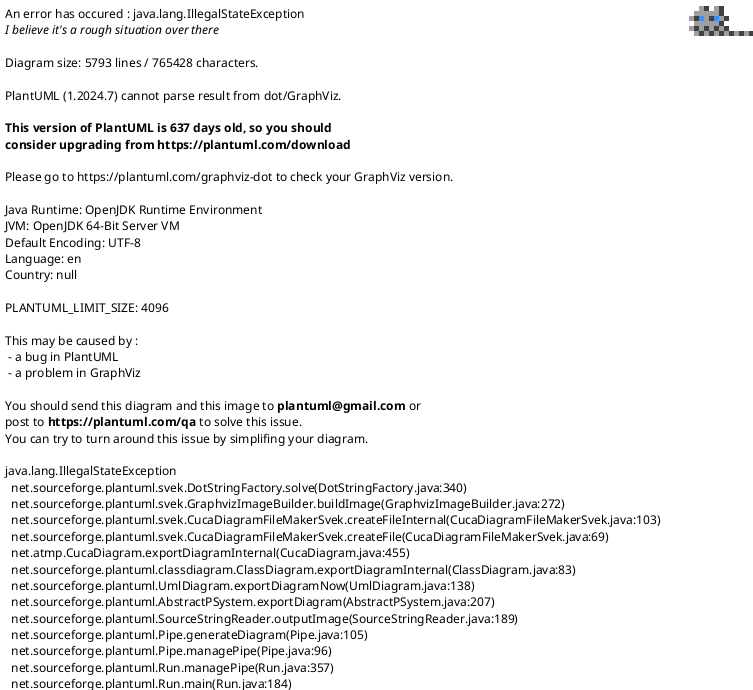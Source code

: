 @startuml
package org {
package springframework {
package security {
package access {
package annotation {
interface AnnotationMetadataExtractor    {
  extractAttributes(securityAnnotation : org.springframework.security.access.annotation.A) : java.util.Collection
}
class Jsr250MethodSecurityMetadataSource extends org.springframework.security.access.method.AbstractFallbackMethodSecurityMetadataSource   {
  defaultRolePrefix : java.lang.String
  setDefaultRolePrefix(defaultRolePrefix : java.lang.String) : void
  findAttributes(clazz : java.lang.Class) : java.util.Collection
  findAttributes(method : java.lang.reflect.Method, targetClass : java.lang.Class) : java.util.Collection
  getAllConfigAttributes() : java.util.Collection
  processAnnotations(annotations : org.springframework.security.access.annotation.Annotation[]) : java.util.List
  getRoleWithDefaultPrefix(role : java.lang.String) : java.lang.String
}
org.springframework.security.access.annotation.Jsr250MethodSecurityMetadataSource::findAttributes -- java.lang.Class::getAnnotations : clazz.getAnnotations() 
org.springframework.security.access.annotation.Jsr250MethodSecurityMetadataSource::findAttributes -- org.springframework.core.annotation.AnnotationUtils::getAnnotations : AnnotationUtils.getAnnotations(method) 
org.springframework.security.access.annotation.Jsr250MethodSecurityMetadataSource::getRoleWithDefaultPrefix -- java.lang.String::length : this.defaultRolePrefix.length() 
org.springframework.security.access.annotation.Jsr250MethodSecurityMetadataSource::getRoleWithDefaultPrefix -- java.lang.String::startsWith : role.startsWith(this.defaultRolePrefix) 
class Jsr250SecurityConfig extends org.springframework.security.access.SecurityConfig   {
  PERMIT_ALL_ATTRIBUTE : org.springframework.security.access.annotation.Jsr250SecurityConfig
  DENY_ALL_ATTRIBUTE : org.springframework.security.access.annotation.Jsr250SecurityConfig
  Jsr250SecurityConfig(role : java.lang.String) : None
}
class Jsr250Voter  implements org.springframework.security.access.AccessDecisionVoter  {
  supports(configAttribute : org.springframework.security.access.ConfigAttribute) : boolean
  supports(clazz : java.lang.Class) : boolean
  vote(authentication : org.springframework.security.core.Authentication, object : java.lang.Object, definition : java.util.Collection) : int
}
org.springframework.security.access.annotation.Jsr250Voter::vote -- org.springframework.security.core.Authentication::getAuthorities : authentication.getAuthorities() 
class SecuredAnnotationSecurityMetadataSource extends org.springframework.security.access.method.AbstractFallbackMethodSecurityMetadataSource   {
  annotationExtractor : org.springframework.security.access.annotation.AnnotationMetadataExtractor
  annotationType : java.lang.Class
  SecuredAnnotationSecurityMetadataSource() : None
  SecuredAnnotationSecurityMetadataSource(annotationMetadataExtractor : org.springframework.security.access.annotation.AnnotationMetadataExtractor) : None
  findAttributes(clazz : java.lang.Class) : java.util.Collection
  findAttributes(method : java.lang.reflect.Method, targetClass : java.lang.Class) : java.util.Collection
  getAllConfigAttributes() : java.util.Collection
  processAnnotation(annotation : java.lang.annotation.Annotation) : java.util.Collection
}
org.springframework.security.access.annotation.SecuredAnnotationSecurityMetadataSource::SecuredAnnotationSecurityMetadataSource -- org.springframework.util.Assert::notNull : Assert.notNull(annotationMetadataExtractor,"annotationMetadataExtractor cannot be null") 
org.springframework.security.access.annotation.SecuredAnnotationSecurityMetadataSource::SecuredAnnotationSecurityMetadataSource -- org.springframework.core.GenericTypeResolver::resolveTypeArgument : GenericTypeResolver.resolveTypeArgument(this.annotationExtractor.getClass(),AnnotationMetadataExtractor.class) 
org.springframework.security.access.annotation.SecuredAnnotationSecurityMetadataSource::SecuredAnnotationSecurityMetadataSource -- org.springframework.security.access.annotation.AnnotationMetadataExtractor::getClass : this.annotationExtractor.getClass() 
org.springframework.security.access.annotation.SecuredAnnotationSecurityMetadataSource::SecuredAnnotationSecurityMetadataSource -- org.springframework.util.Assert::notNull : Assert.notNull(this.annotationType,()->this.annotationExtractor.getClass().getName()+" must supply a generic parameter for AnnotationMetadataExtractor") 
org.springframework.security.access.annotation.SecuredAnnotationSecurityMetadataSource::SecuredAnnotationSecurityMetadataSource -- org.springframework.security.access.annotation.AnnotationMetadataExtractor::getClass : this.annotationExtractor.getClass().getName() 
org.springframework.security.access.annotation.SecuredAnnotationSecurityMetadataSource::SecuredAnnotationSecurityMetadataSource -- org.springframework.security.access.annotation.AnnotationMetadataExtractor::getClass : this.annotationExtractor.getClass() 
org.springframework.security.access.annotation.SecuredAnnotationSecurityMetadataSource::findAttributes -- org.springframework.core.annotation.AnnotationUtils::findAnnotation : AnnotationUtils.findAnnotation(clazz,this.annotationType) 
org.springframework.security.access.annotation.SecuredAnnotationSecurityMetadataSource::findAttributes -- org.springframework.core.annotation.AnnotationUtils::findAnnotation : AnnotationUtils.findAnnotation(method,this.annotationType) 
org.springframework.security.access.annotation.SecuredAnnotationSecurityMetadataSource::processAnnotation -- org.springframework.security.access.annotation.AnnotationMetadataExtractor::extractAttributes : this.annotationExtractor.extractAttributes(annotation) 
class SecuredAnnotationMetadataExtractor  implements org.springframework.security.access.annotation.AnnotationMetadataExtractor  {
  extractAttributes(secured : org.springframework.security.access.annotation.Secured) : org.springframework.security.access.annotation.Collection
}
org.springframework.security.access.annotation.SecuredAnnotationMetadataExtractor::extractAttributes -- org.springframework.security.access.annotation.Secured::value : secured.value() 
}
package event {
class AbstractAuthorizationEvent extends org.springframework.context.ApplicationEvent   {
  AbstractAuthorizationEvent(secureObject : java.lang.Object) : None
}
class AuthenticationCredentialsNotFoundEvent extends org.springframework.security.access.event.AbstractAuthorizationEvent   {
  credentialsNotFoundException : org.springframework.security.authentication.AuthenticationCredentialsNotFoundException
  configAttribs : java.util.Collection
  AuthenticationCredentialsNotFoundEvent(secureObject : java.lang.Object, attributes : java.util.Collection, credentialsNotFoundException : org.springframework.security.authentication.AuthenticationCredentialsNotFoundException) : None
  getConfigAttributes() : java.util.Collection
  getCredentialsNotFoundException() : org.springframework.security.authentication.AuthenticationCredentialsNotFoundException
}
org.springframework.security.access.event.AuthenticationCredentialsNotFoundEvent::AuthenticationCredentialsNotFoundEvent -- org.springframework.util.Assert::isTrue : Assert.isTrue(attributes!=null&&credentialsNotFoundException!=null,"All parameters are required and cannot be null") 
class AuthorizationFailureEvent extends org.springframework.security.access.event.AbstractAuthorizationEvent   {
  accessDeniedException : org.springframework.security.access.AccessDeniedException
  authentication : org.springframework.security.core.Authentication
  configAttributes : java.util.Collection
  AuthorizationFailureEvent(secureObject : java.lang.Object, attributes : java.util.Collection, authentication : org.springframework.security.core.Authentication, accessDeniedException : org.springframework.security.access.AccessDeniedException) : None
  getAccessDeniedException() : org.springframework.security.access.AccessDeniedException
  getAuthentication() : org.springframework.security.core.Authentication
  getConfigAttributes() : java.util.Collection
}
org.springframework.security.access.event.AuthorizationFailureEvent::AuthorizationFailureEvent -- org.springframework.util.Assert::isTrue : Assert.isTrue(attributes!=null&&authentication!=null&&accessDeniedException!=null,"All parameters are required and cannot be null") 
class AuthorizedEvent extends org.springframework.security.access.event.AbstractAuthorizationEvent   {
  authentication : org.springframework.security.core.Authentication
  configAttributes : java.util.Collection
  AuthorizedEvent(secureObject : java.lang.Object, attributes : java.util.Collection, authentication : org.springframework.security.core.Authentication) : None
  getAuthentication() : org.springframework.security.core.Authentication
  getConfigAttributes() : java.util.Collection
}
org.springframework.security.access.event.AuthorizedEvent::AuthorizedEvent -- org.springframework.util.Assert::isTrue : Assert.isTrue(attributes!=null&&authentication!=null,"All parameters are required and cannot be null") 
class LoggerListener  implements org.springframework.context.ApplicationListener  {
  logger : org.apache.commons.logging.Log
  onApplicationEvent(event : org.springframework.security.access.event.AbstractAuthorizationEvent) : void
  onAuthenticationCredentialsNotFoundEvent(authEvent : org.springframework.security.access.event.AuthenticationCredentialsNotFoundEvent) : void
  onPublicInvocationEvent(event : org.springframework.security.access.event.PublicInvocationEvent) : void
  onAuthorizedEvent(authEvent : org.springframework.security.access.event.AuthorizedEvent) : void
  onAuthorizationFailureEvent(authEvent : org.springframework.security.access.event.AuthorizationFailureEvent) : void
}
org.springframework.security.access.event.LoggerListener::onAuthenticationCredentialsNotFoundEvent -- org.apache.commons.logging.Log::warn : logger.warn(LogMessage.format("Security interception failed due to: %s; secure object: %s; configuration attributes: %s",authEvent.getCredentialsNotFoundException(),authEvent.getSource(),authEvent.getConfigAttributes())) 
org.springframework.security.access.event.LoggerListener::onAuthenticationCredentialsNotFoundEvent -- org.springframework.core.log.LogMessage::format : LogMessage.format("Security interception failed due to: %s; secure object: %s; configuration attributes: %s",authEvent.getCredentialsNotFoundException(),authEvent.getSource(),authEvent.getConfigAttributes()) 
org.springframework.security.access.event.LoggerListener::onAuthenticationCredentialsNotFoundEvent -- org.springframework.security.access.event.AuthenticationCredentialsNotFoundEvent::getCredentialsNotFoundException : authEvent.getCredentialsNotFoundException() 
org.springframework.security.access.event.LoggerListener::onAuthenticationCredentialsNotFoundEvent -- org.springframework.security.access.event.AuthenticationCredentialsNotFoundEvent::getSource : authEvent.getSource() 
org.springframework.security.access.event.LoggerListener::onAuthenticationCredentialsNotFoundEvent -- org.springframework.security.access.event.AuthenticationCredentialsNotFoundEvent::getConfigAttributes : authEvent.getConfigAttributes() 
org.springframework.security.access.event.LoggerListener::onPublicInvocationEvent -- org.apache.commons.logging.Log::info : logger.info(LogMessage.format("Security interception not required for public secure object: %s",event.getSource())) 
org.springframework.security.access.event.LoggerListener::onPublicInvocationEvent -- org.springframework.core.log.LogMessage::format : LogMessage.format("Security interception not required for public secure object: %s",event.getSource()) 
org.springframework.security.access.event.LoggerListener::onPublicInvocationEvent -- org.springframework.security.access.event.PublicInvocationEvent::getSource : event.getSource() 
org.springframework.security.access.event.LoggerListener::onAuthorizedEvent -- org.apache.commons.logging.Log::info : logger.info(LogMessage.format("Security authorized for authenticated principal: %s; secure object: %s; configuration attributes: %s",authEvent.getAuthentication(),authEvent.getSource(),authEvent.getConfigAttributes())) 
org.springframework.security.access.event.LoggerListener::onAuthorizedEvent -- org.springframework.core.log.LogMessage::format : LogMessage.format("Security authorized for authenticated principal: %s; secure object: %s; configuration attributes: %s",authEvent.getAuthentication(),authEvent.getSource(),authEvent.getConfigAttributes()) 
org.springframework.security.access.event.LoggerListener::onAuthorizedEvent -- org.springframework.security.access.event.AuthorizedEvent::getAuthentication : authEvent.getAuthentication() 
org.springframework.security.access.event.LoggerListener::onAuthorizedEvent -- org.springframework.security.access.event.AuthorizedEvent::getSource : authEvent.getSource() 
org.springframework.security.access.event.LoggerListener::onAuthorizedEvent -- org.springframework.security.access.event.AuthorizedEvent::getConfigAttributes : authEvent.getConfigAttributes() 
org.springframework.security.access.event.LoggerListener::onAuthorizationFailureEvent -- org.apache.commons.logging.Log::warn : logger.warn(LogMessage.format("Security authorization failed due to: %s; authenticated principal: %s; secure object: %s; configuration attributes: %s",authEvent.getAccessDeniedException(),authEvent.getAuthentication(),authEvent.getSource(),authEvent.getConfigAttributes())) 
org.springframework.security.access.event.LoggerListener::onAuthorizationFailureEvent -- org.springframework.core.log.LogMessage::format : LogMessage.format("Security authorization failed due to: %s; authenticated principal: %s; secure object: %s; configuration attributes: %s",authEvent.getAccessDeniedException(),authEvent.getAuthentication(),authEvent.getSource(),authEvent.getConfigAttributes()) 
org.springframework.security.access.event.LoggerListener::onAuthorizationFailureEvent -- org.springframework.security.access.event.AuthorizationFailureEvent::getAccessDeniedException : authEvent.getAccessDeniedException() 
org.springframework.security.access.event.LoggerListener::onAuthorizationFailureEvent -- org.springframework.security.access.event.AuthorizationFailureEvent::getAuthentication : authEvent.getAuthentication() 
org.springframework.security.access.event.LoggerListener::onAuthorizationFailureEvent -- org.springframework.security.access.event.AuthorizationFailureEvent::getSource : authEvent.getSource() 
org.springframework.security.access.event.LoggerListener::onAuthorizationFailureEvent -- org.springframework.security.access.event.AuthorizationFailureEvent::getConfigAttributes : authEvent.getConfigAttributes() 
class PublicInvocationEvent extends org.springframework.security.access.event.AbstractAuthorizationEvent   {
  PublicInvocationEvent(secureObject : java.lang.Object) : None
}
}
package expression {
package method {
class AbstractExpressionBasedMethodConfigAttribute  implements org.springframework.security.access.ConfigAttribute  {
  filterExpression : org.springframework.expression.Expression
  authorizeExpression : org.springframework.expression.Expression
  AbstractExpressionBasedMethodConfigAttribute(filterExpression : java.lang.String, authorizeExpression : java.lang.String) : None
  AbstractExpressionBasedMethodConfigAttribute(filterExpression : org.springframework.expression.Expression, authorizeExpression : org.springframework.expression.Expression) : None
  getFilterExpression() : org.springframework.expression.Expression
  getAuthorizeExpression() : org.springframework.expression.Expression
  getAttribute() : java.lang.String
}
org.springframework.security.access.expression.method.AbstractExpressionBasedMethodConfigAttribute::AbstractExpressionBasedMethodConfigAttribute -- org.springframework.util.Assert::isTrue : Assert.isTrue(filterExpression!=null||authorizeExpression!=null,"Filter and authorization Expressions cannot both be null") 
org.springframework.security.access.expression.method.AbstractExpressionBasedMethodConfigAttribute::AbstractExpressionBasedMethodConfigAttribute -- org.springframework.util.Assert::isTrue : Assert.isTrue(filterExpression!=null||authorizeExpression!=null,"Filter and authorization Expressions cannot both be null") 
class DefaultMethodSecurityExpressionHandler extends org.springframework.security.access.expression.AbstractSecurityExpressionHandler implements org.springframework.security.access.expression.method.MethodSecurityExpressionHandler  {
  logger : org.apache.commons.logging.Log
  trustResolver : org.springframework.security.authentication.AuthenticationTrustResolver
  parameterNameDiscoverer : org.springframework.core.ParameterNameDiscoverer
  permissionCacheOptimizer : org.springframework.security.access.PermissionCacheOptimizer
  defaultRolePrefix : java.lang.String
  DefaultMethodSecurityExpressionHandler() : None
  createEvaluationContextInternal(auth : org.springframework.security.core.Authentication, mi : org.aopalliance.intercept.MethodInvocation) : org.springframework.expression.spel.support.StandardEvaluationContext
  createEvaluationContext(authentication : java.util.function.Supplier, mi : org.aopalliance.intercept.MethodInvocation) : org.springframework.expression.EvaluationContext
  createSecurityExpressionRoot(authentication : org.springframework.security.core.Authentication, invocation : org.aopalliance.intercept.MethodInvocation) : org.springframework.security.access.expression.method.MethodSecurityExpressionOperations
  createSecurityExpressionRoot(authentication : java.util.function.Supplier, invocation : org.aopalliance.intercept.MethodInvocation) : org.springframework.security.access.expression.method.MethodSecurityExpressionOperations
  filter(filterTarget : java.lang.Object, filterExpression : org.springframework.expression.Expression, ctx : org.springframework.expression.EvaluationContext) : java.lang.Object
  filterCollection(filterTarget : java.util.Collection, filterExpression : org.springframework.expression.Expression, ctx : org.springframework.expression.EvaluationContext, rootObject : org.springframework.security.access.expression.method.MethodSecurityExpressionOperations) : java.lang.Object
  filterArray(filterTarget : org.springframework.security.access.expression.method.Object[], filterExpression : org.springframework.expression.Expression, ctx : org.springframework.expression.EvaluationContext, rootObject : org.springframework.security.access.expression.method.MethodSecurityExpressionOperations) : java.lang.Object
  filterMap(filterTarget : java.util.Map, filterExpression : org.springframework.expression.Expression, ctx : org.springframework.expression.EvaluationContext, rootObject : org.springframework.security.access.expression.method.MethodSecurityExpressionOperations) : java.lang.Object
  filterStream(filterTarget : java.util.stream.Stream, filterExpression : org.springframework.expression.Expression, ctx : org.springframework.expression.EvaluationContext, rootObject : org.springframework.security.access.expression.method.MethodSecurityExpressionOperations) : java.lang.Object
  setTrustResolver(trustResolver : org.springframework.security.authentication.AuthenticationTrustResolver) : void
  getTrustResolver() : org.springframework.security.authentication.AuthenticationTrustResolver
  setParameterNameDiscoverer(parameterNameDiscoverer : org.springframework.core.ParameterNameDiscoverer) : void
  getParameterNameDiscoverer() : org.springframework.core.ParameterNameDiscoverer
  setPermissionCacheOptimizer(permissionCacheOptimizer : org.springframework.security.access.PermissionCacheOptimizer) : void
  setReturnObject(returnObject : java.lang.Object, ctx : org.springframework.expression.EvaluationContext) : void
  setDefaultRolePrefix(defaultRolePrefix : java.lang.String) : void
  getDefaultRolePrefix() : java.lang.String
}
org.springframework.security.access.expression.method.DefaultMethodSecurityExpressionHandler::createSecurityExpressionRoot -- org.aopalliance.intercept.MethodInvocation::getThis : invocation.getThis() 
org.springframework.security.access.expression.method.DefaultMethodSecurityExpressionHandler::filter -- org.springframework.expression.EvaluationContext::getRootObject : ctx.getRootObject().getValue() 
org.springframework.security.access.expression.method.DefaultMethodSecurityExpressionHandler::filter -- org.springframework.expression.EvaluationContext::getRootObject : ctx.getRootObject() 
org.springframework.security.access.expression.method.DefaultMethodSecurityExpressionHandler::filter -- org.apache.commons.logging.Log::debug : this.logger.debug(LogMessage.format("Filtering with expression: %s",filterExpression.getExpressionString())) 
org.springframework.security.access.expression.method.DefaultMethodSecurityExpressionHandler::filter -- org.springframework.core.log.LogMessage::format : LogMessage.format("Filtering with expression: %s",filterExpression.getExpressionString()) 
org.springframework.security.access.expression.method.DefaultMethodSecurityExpressionHandler::filter -- org.springframework.expression.Expression::getExpressionString : filterExpression.getExpressionString() 
org.springframework.security.access.expression.method.DefaultMethodSecurityExpressionHandler::filter -- java.lang.Object::getClass : filterTarget.getClass().isArray() 
org.springframework.security.access.expression.method.DefaultMethodSecurityExpressionHandler::filter -- java.lang.Object::getClass : filterTarget.getClass() 
org.springframework.security.access.expression.method.DefaultMethodSecurityExpressionHandler::filterCollection -- org.apache.commons.logging.Log::debug : this.logger.debug(LogMessage.format("Filtering collection with %s elements",filterTarget.size())) 
org.springframework.security.access.expression.method.DefaultMethodSecurityExpressionHandler::filterCollection -- org.springframework.core.log.LogMessage::format : LogMessage.format("Filtering collection with %s elements",filterTarget.size()) 
org.springframework.security.access.expression.method.DefaultMethodSecurityExpressionHandler::filterCollection -- java.util.Collection::size : filterTarget.size() 
org.springframework.security.access.expression.method.DefaultMethodSecurityExpressionHandler::filterCollection -- java.util.Collection::size : filterTarget.size() 
org.springframework.security.access.expression.method.DefaultMethodSecurityExpressionHandler::filterCollection -- org.springframework.security.access.PermissionCacheOptimizer::cachePermissionsFor : this.permissionCacheOptimizer.cachePermissionsFor(rootObject.getAuthentication(),filterTarget) 
org.springframework.security.access.expression.method.DefaultMethodSecurityExpressionHandler::filterCollection -- org.springframework.security.access.expression.method.MethodSecurityExpressionOperations::getAuthentication : rootObject.getAuthentication() 
org.springframework.security.access.expression.method.DefaultMethodSecurityExpressionHandler::filterCollection -- org.springframework.security.access.expression.method.MethodSecurityExpressionOperations::setFilterObject : rootObject.setFilterObject(filterObject) 
org.springframework.security.access.expression.method.DefaultMethodSecurityExpressionHandler::filterCollection -- org.springframework.security.access.expression.ExpressionUtils::evaluateAsBoolean : ExpressionUtils.evaluateAsBoolean(filterExpression,ctx) 
org.springframework.security.access.expression.method.DefaultMethodSecurityExpressionHandler::filterCollection -- org.apache.commons.logging.Log::debug : this.logger.debug(LogMessage.format("Retaining elements: %s",retain)) 
org.springframework.security.access.expression.method.DefaultMethodSecurityExpressionHandler::filterCollection -- org.springframework.core.log.LogMessage::format : LogMessage.format("Retaining elements: %s",retain) 
org.springframework.security.access.expression.method.DefaultMethodSecurityExpressionHandler::filterCollection -- java.util.Collection::clear : filterTarget.clear() 
org.springframework.security.access.expression.method.DefaultMethodSecurityExpressionHandler::filterCollection -- java.util.Collection::addAll : filterTarget.addAll(retain) 
org.springframework.security.access.expression.method.DefaultMethodSecurityExpressionHandler::filterCollection -- org.apache.commons.logging.Log::trace : this.logger.trace(LogMessage.format("Collection threw exception: %s. Will return a new instance instead of mutating its state.",readonly.getMessage())) 
org.springframework.security.access.expression.method.DefaultMethodSecurityExpressionHandler::filterCollection -- org.springframework.core.log.LogMessage::format : LogMessage.format("Collection threw exception: %s. Will return a new instance instead of mutating its state.",readonly.getMessage()) 
org.springframework.security.access.expression.method.DefaultMethodSecurityExpressionHandler::filterArray -- org.apache.commons.logging.Log::debug : this.logger.debug(LogMessage.format("Filtering array with %s elements",filterTarget.length)) 
org.springframework.security.access.expression.method.DefaultMethodSecurityExpressionHandler::filterArray -- org.springframework.core.log.LogMessage::format : LogMessage.format("Filtering array with %s elements",filterTarget.length) 
org.springframework.security.access.expression.method.DefaultMethodSecurityExpressionHandler::filterArray -- org.springframework.security.access.PermissionCacheOptimizer::cachePermissionsFor : this.permissionCacheOptimizer.cachePermissionsFor(rootObject.getAuthentication(),Arrays.asList(filterTarget)) 
org.springframework.security.access.expression.method.DefaultMethodSecurityExpressionHandler::filterArray -- org.springframework.security.access.expression.method.MethodSecurityExpressionOperations::getAuthentication : rootObject.getAuthentication() 
org.springframework.security.access.expression.method.DefaultMethodSecurityExpressionHandler::filterArray -- java.util.Arrays::asList : Arrays.asList(filterTarget) 
org.springframework.security.access.expression.method.DefaultMethodSecurityExpressionHandler::filterArray -- org.springframework.security.access.expression.method.MethodSecurityExpressionOperations::setFilterObject : rootObject.setFilterObject(filterObject) 
org.springframework.security.access.expression.method.DefaultMethodSecurityExpressionHandler::filterArray -- org.springframework.security.access.expression.ExpressionUtils::evaluateAsBoolean : ExpressionUtils.evaluateAsBoolean(filterExpression,ctx) 
org.springframework.security.access.expression.method.DefaultMethodSecurityExpressionHandler::filterArray -- org.apache.commons.logging.Log::debug : this.logger.debug(LogMessage.format("Retaining elements: %s",retain)) 
org.springframework.security.access.expression.method.DefaultMethodSecurityExpressionHandler::filterArray -- org.springframework.core.log.LogMessage::format : LogMessage.format("Retaining elements: %s",retain) 
org.springframework.security.access.expression.method.DefaultMethodSecurityExpressionHandler::filterArray -- java.lang.reflect.Array::newInstance : Array.newInstance(filterTarget.getClass().getComponentType(),retain.size()) 
org.springframework.security.access.expression.method.DefaultMethodSecurityExpressionHandler::filterArray -- org.springframework.security.access.expression.method.Object[]::getClass : filterTarget.getClass().getComponentType() 
org.springframework.security.access.expression.method.DefaultMethodSecurityExpressionHandler::filterArray -- org.springframework.security.access.expression.method.Object[]::getClass : filterTarget.getClass() 
org.springframework.security.access.expression.method.DefaultMethodSecurityExpressionHandler::filterMap -- java.util.Map::size : filterTarget.size() 
org.springframework.security.access.expression.method.DefaultMethodSecurityExpressionHandler::filterMap -- org.apache.commons.logging.Log::debug : this.logger.debug(LogMessage.format("Filtering map with %s elements",filterTarget.size())) 
org.springframework.security.access.expression.method.DefaultMethodSecurityExpressionHandler::filterMap -- org.springframework.core.log.LogMessage::format : LogMessage.format("Filtering map with %s elements",filterTarget.size()) 
org.springframework.security.access.expression.method.DefaultMethodSecurityExpressionHandler::filterMap -- java.util.Map::size : filterTarget.size() 
org.springframework.security.access.expression.method.DefaultMethodSecurityExpressionHandler::filterMap -- java.util.Map::entrySet : filterTarget.entrySet() 
org.springframework.security.access.expression.method.DefaultMethodSecurityExpressionHandler::filterMap -- org.springframework.security.access.expression.method.MethodSecurityExpressionOperations::setFilterObject : rootObject.setFilterObject(filterObject) 
org.springframework.security.access.expression.method.DefaultMethodSecurityExpressionHandler::filterMap -- org.springframework.security.access.expression.ExpressionUtils::evaluateAsBoolean : ExpressionUtils.evaluateAsBoolean(filterExpression,ctx) 
org.springframework.security.access.expression.method.DefaultMethodSecurityExpressionHandler::filterMap -- org.apache.commons.logging.Log::debug : this.logger.debug(LogMessage.format("Retaining elements: %s",retain)) 
org.springframework.security.access.expression.method.DefaultMethodSecurityExpressionHandler::filterMap -- org.springframework.core.log.LogMessage::format : LogMessage.format("Retaining elements: %s",retain) 
org.springframework.security.access.expression.method.DefaultMethodSecurityExpressionHandler::filterMap -- java.util.Map::clear : filterTarget.clear() 
org.springframework.security.access.expression.method.DefaultMethodSecurityExpressionHandler::filterMap -- java.util.Map::putAll : filterTarget.putAll(retain) 
org.springframework.security.access.expression.method.DefaultMethodSecurityExpressionHandler::filterMap -- org.apache.commons.logging.Log::trace : this.logger.trace(LogMessage.format("Map threw exception: %s. Will return a new instance instead of mutating its state.",readonly.getMessage())) 
org.springframework.security.access.expression.method.DefaultMethodSecurityExpressionHandler::filterMap -- org.springframework.core.log.LogMessage::format : LogMessage.format("Map threw exception: %s. Will return a new instance instead of mutating its state.",readonly.getMessage()) 
org.springframework.security.access.expression.method.DefaultMethodSecurityExpressionHandler::filterStream -- java.util.stream.Stream::filter : filterTarget.filter((filterObject)->{rootObject.setFilterObject(filterObject);returnExpressionUtils.evaluateAsBoolean(filterExpression,ctx);}).onClose(filterTarget::close) 
org.springframework.security.access.expression.method.DefaultMethodSecurityExpressionHandler::filterStream -- java.util.stream.Stream::filter : filterTarget.filter((filterObject)->{rootObject.setFilterObject(filterObject);returnExpressionUtils.evaluateAsBoolean(filterExpression,ctx);}) 
org.springframework.security.access.expression.method.DefaultMethodSecurityExpressionHandler::filterStream -- org.springframework.security.access.expression.method.MethodSecurityExpressionOperations::setFilterObject : rootObject.setFilterObject(filterObject) 
org.springframework.security.access.expression.method.DefaultMethodSecurityExpressionHandler::filterStream -- org.springframework.security.access.expression.ExpressionUtils::evaluateAsBoolean : ExpressionUtils.evaluateAsBoolean(filterExpression,ctx) 
org.springframework.security.access.expression.method.DefaultMethodSecurityExpressionHandler::setTrustResolver -- org.springframework.util.Assert::notNull : Assert.notNull(trustResolver,"trustResolver cannot be null") 
org.springframework.security.access.expression.method.DefaultMethodSecurityExpressionHandler::setReturnObject -- org.springframework.expression.EvaluationContext::getRootObject : ctx.getRootObject().getValue() 
org.springframework.security.access.expression.method.DefaultMethodSecurityExpressionHandler::setReturnObject -- org.springframework.expression.EvaluationContext::getRootObject : ctx.getRootObject() 
class ExpressionBasedAnnotationAttributeFactory  implements org.springframework.security.access.prepost.PrePostInvocationAttributeFactory  {
  parserLock : java.lang.Object
  parser : org.springframework.expression.ExpressionParser
  handler : org.springframework.security.access.expression.method.MethodSecurityExpressionHandler
  ExpressionBasedAnnotationAttributeFactory(handler : org.springframework.security.access.expression.method.MethodSecurityExpressionHandler) : None
  createPreInvocationAttribute(preFilterAttribute : java.lang.String, filterObject : java.lang.String, preAuthorizeAttribute : java.lang.String) : org.springframework.security.access.prepost.PreInvocationAttribute
  createPostInvocationAttribute(postFilterAttribute : java.lang.String, postAuthorizeAttribute : java.lang.String) : org.springframework.security.access.prepost.PostInvocationAttribute
  getParser() : org.springframework.expression.ExpressionParser
}
org.springframework.security.access.expression.method.ExpressionBasedAnnotationAttributeFactory::createPreInvocationAttribute -- org.springframework.expression.ExpressionParser::parseExpression : parser.parseExpression(preAuthorizeAttribute) 
org.springframework.security.access.expression.method.ExpressionBasedAnnotationAttributeFactory::createPreInvocationAttribute -- org.springframework.expression.ExpressionParser::parseExpression : parser.parseExpression("permitAll") 
org.springframework.security.access.expression.method.ExpressionBasedAnnotationAttributeFactory::createPreInvocationAttribute -- org.springframework.expression.ExpressionParser::parseExpression : parser.parseExpression(preFilterAttribute) 
org.springframework.security.access.expression.method.ExpressionBasedAnnotationAttributeFactory::createPostInvocationAttribute -- org.springframework.expression.ExpressionParser::parseExpression : parser.parseExpression(postAuthorizeAttribute) 
org.springframework.security.access.expression.method.ExpressionBasedAnnotationAttributeFactory::createPostInvocationAttribute -- org.springframework.expression.ExpressionParser::parseExpression : parser.parseExpression(postFilterAttribute) 
org.springframework.security.access.expression.method.ExpressionBasedAnnotationAttributeFactory::getParser -- org.springframework.security.access.expression.method.MethodSecurityExpressionHandler::getExpressionParser : this.handler.getExpressionParser() 
class ExpressionBasedPostInvocationAdvice  implements org.springframework.security.access.prepost.PostInvocationAuthorizationAdvice  {
  logger : org.apache.commons.logging.Log
  expressionHandler : org.springframework.security.access.expression.method.MethodSecurityExpressionHandler
  ExpressionBasedPostInvocationAdvice(expressionHandler : org.springframework.security.access.expression.method.MethodSecurityExpressionHandler) : None
  after(authentication : org.springframework.security.core.Authentication, mi : org.aopalliance.intercept.MethodInvocation, postAttr : org.springframework.security.access.prepost.PostInvocationAttribute, returnedObject : java.lang.Object) : java.lang.Object
}
org.springframework.security.access.expression.method.ExpressionBasedPostInvocationAdvice::after -- org.springframework.security.access.expression.method.MethodSecurityExpressionHandler::createEvaluationContext : this.expressionHandler.createEvaluationContext(authentication,mi) 
org.springframework.security.access.expression.method.ExpressionBasedPostInvocationAdvice::after -- org.apache.commons.logging.Log::debug : this.logger.debug(LogMessage.format("Applying PostFilter expression %s",postFilter)) 
org.springframework.security.access.expression.method.ExpressionBasedPostInvocationAdvice::after -- org.springframework.core.log.LogMessage::format : LogMessage.format("Applying PostFilter expression %s",postFilter) 
org.springframework.security.access.expression.method.ExpressionBasedPostInvocationAdvice::after -- org.springframework.security.access.expression.method.MethodSecurityExpressionHandler::filter : this.expressionHandler.filter(returnedObject,postFilter,ctx) 
org.springframework.security.access.expression.method.ExpressionBasedPostInvocationAdvice::after -- org.apache.commons.logging.Log::debug : this.logger.debug("Return object is null, filtering will be skipped") 
org.springframework.security.access.expression.method.ExpressionBasedPostInvocationAdvice::after -- org.springframework.security.access.expression.method.MethodSecurityExpressionHandler::setReturnObject : this.expressionHandler.setReturnObject(returnedObject,ctx) 
org.springframework.security.access.expression.method.ExpressionBasedPostInvocationAdvice::after -- org.springframework.security.access.expression.ExpressionUtils::evaluateAsBoolean : ExpressionUtils.evaluateAsBoolean(postAuthorize,ctx) 
org.springframework.security.access.expression.method.ExpressionBasedPostInvocationAdvice::after -- org.apache.commons.logging.Log::debug : this.logger.debug("PostAuthorize expression rejected access") 
class ExpressionBasedPreInvocationAdvice  implements org.springframework.security.access.prepost.PreInvocationAuthorizationAdvice  {
  expressionHandler : org.springframework.security.access.expression.method.MethodSecurityExpressionHandler
  before(authentication : org.springframework.security.core.Authentication, mi : org.aopalliance.intercept.MethodInvocation, attr : org.springframework.security.access.prepost.PreInvocationAttribute) : boolean
  findFilterTarget(filterTargetName : java.lang.String, ctx : org.springframework.expression.EvaluationContext, invocation : org.aopalliance.intercept.MethodInvocation) : java.lang.Object
  setExpressionHandler(expressionHandler : org.springframework.security.access.expression.method.MethodSecurityExpressionHandler) : void
}
org.springframework.security.access.expression.method.ExpressionBasedPreInvocationAdvice::before -- org.springframework.security.access.expression.method.MethodSecurityExpressionHandler::createEvaluationContext : this.expressionHandler.createEvaluationContext(authentication,mi) 
org.springframework.security.access.expression.method.ExpressionBasedPreInvocationAdvice::before -- org.springframework.security.access.expression.method.MethodSecurityExpressionHandler::filter : this.expressionHandler.filter(filterTarget,preFilter,ctx) 
org.springframework.security.access.expression.method.ExpressionBasedPreInvocationAdvice::before -- org.springframework.security.access.expression.ExpressionUtils::evaluateAsBoolean : ExpressionUtils.evaluateAsBoolean(preAuthorize,ctx) 
org.springframework.security.access.expression.method.ExpressionBasedPreInvocationAdvice::findFilterTarget -- java.lang.String::length : filterTargetName.length() 
org.springframework.security.access.expression.method.ExpressionBasedPreInvocationAdvice::findFilterTarget -- org.springframework.expression.EvaluationContext::lookupVariable : ctx.lookupVariable(filterTargetName) 
org.springframework.security.access.expression.method.ExpressionBasedPreInvocationAdvice::findFilterTarget -- org.springframework.util.Assert::notNull : Assert.notNull(filterTarget,()->"Filter target was null, or no argument with name "+filterTargetName+" found in method") 
org.springframework.security.access.expression.method.ExpressionBasedPreInvocationAdvice::findFilterTarget -- org.aopalliance.intercept.MethodInvocation::getArguments : invocation.getArguments().length 
org.springframework.security.access.expression.method.ExpressionBasedPreInvocationAdvice::findFilterTarget -- org.aopalliance.intercept.MethodInvocation::getArguments : invocation.getArguments() 
org.springframework.security.access.expression.method.ExpressionBasedPreInvocationAdvice::findFilterTarget -- org.aopalliance.intercept.MethodInvocation::getArguments : invocation.getArguments() 
org.springframework.security.access.expression.method.ExpressionBasedPreInvocationAdvice::findFilterTarget -- org.springframework.util.Assert::notNull : Assert.notNull(filterTarget,()->"A PreFilter expression was set but the method argument type"+arg.getClass()+" is not filterable") 
org.springframework.security.access.expression.method.ExpressionBasedPreInvocationAdvice::findFilterTarget -- org.aopalliance.intercept.MethodInvocation::getArguments : invocation.getArguments().length 
org.springframework.security.access.expression.method.ExpressionBasedPreInvocationAdvice::findFilterTarget -- org.aopalliance.intercept.MethodInvocation::getArguments : invocation.getArguments() 
org.springframework.security.access.expression.method.ExpressionBasedPreInvocationAdvice::findFilterTarget -- org.springframework.util.Assert::isTrue : Assert.isTrue(!filterTarget.getClass().isArray(),"Pre-filtering on array types is not supported. Using a Collection will solve this problem") 
class MethodSecurityEvaluationContext extends org.springframework.context.expression.MethodBasedEvaluationContext   {
  MethodSecurityEvaluationContext(user : org.springframework.security.core.Authentication, mi : org.aopalliance.intercept.MethodInvocation) : None
  MethodSecurityEvaluationContext(user : org.springframework.security.core.Authentication, mi : org.aopalliance.intercept.MethodInvocation, parameterNameDiscoverer : org.springframework.core.ParameterNameDiscoverer) : None
  MethodSecurityEvaluationContext(root : org.springframework.security.access.expression.method.MethodSecurityExpressionOperations, mi : org.aopalliance.intercept.MethodInvocation, parameterNameDiscoverer : org.springframework.core.ParameterNameDiscoverer) : None
  getSpecificMethod(mi : org.aopalliance.intercept.MethodInvocation) : java.lang.reflect.Method
}
org.springframework.security.access.expression.method.MethodSecurityEvaluationContext::MethodSecurityEvaluationContext -- org.aopalliance.intercept.MethodInvocation::getThis : mi.getThis() 
org.springframework.security.access.expression.method.MethodSecurityEvaluationContext::MethodSecurityEvaluationContext -- org.aopalliance.intercept.MethodInvocation::getArguments : mi.getArguments() 
org.springframework.security.access.expression.method.MethodSecurityEvaluationContext::MethodSecurityEvaluationContext -- org.aopalliance.intercept.MethodInvocation::getArguments : mi.getArguments() 
org.springframework.security.access.expression.method.MethodSecurityEvaluationContext::getSpecificMethod -- org.springframework.aop.support.AopUtils::getMostSpecificMethod : AopUtils.getMostSpecificMethod(mi.getMethod(),AopProxyUtils.ultimateTargetClass(mi.getThis())) 
org.springframework.security.access.expression.method.MethodSecurityEvaluationContext::getSpecificMethod -- org.aopalliance.intercept.MethodInvocation::getMethod : mi.getMethod() 
org.springframework.security.access.expression.method.MethodSecurityEvaluationContext::getSpecificMethod -- org.springframework.aop.framework.AopProxyUtils::ultimateTargetClass : AopProxyUtils.ultimateTargetClass(mi.getThis()) 
org.springframework.security.access.expression.method.MethodSecurityEvaluationContext::getSpecificMethod -- org.aopalliance.intercept.MethodInvocation::getThis : mi.getThis() 
interface MethodSecurityExpressionHandler    {
  filter(filterTarget : java.lang.Object, filterExpression : org.springframework.expression.Expression, ctx : org.springframework.expression.EvaluationContext) : java.lang.Object
  setReturnObject(returnObject : java.lang.Object, ctx : org.springframework.expression.EvaluationContext) : void
}
interface MethodSecurityExpressionOperations    {
  setFilterObject(filterObject : java.lang.Object) : void
  getFilterObject() : java.lang.Object
  setReturnObject(returnObject : java.lang.Object) : void
  getReturnObject() : java.lang.Object
  getThis() : java.lang.Object
}
class MethodSecurityExpressionRoot extends org.springframework.security.access.expression.SecurityExpressionRoot implements org.springframework.security.access.expression.method.MethodSecurityExpressionOperations  {
  filterObject : java.lang.Object
  returnObject : java.lang.Object
  target : java.lang.Object
  MethodSecurityExpressionRoot(a : org.springframework.security.core.Authentication) : None
  MethodSecurityExpressionRoot(authentication : java.util.function.Supplier) : None
  setFilterObject(filterObject : java.lang.Object) : void
  getFilterObject() : java.lang.Object
  setReturnObject(returnObject : java.lang.Object) : void
  getReturnObject() : java.lang.Object
  setThis(target : java.lang.Object) : void
  getThis() : java.lang.Object
}
class PostInvocationExpressionAttribute extends org.springframework.security.access.expression.method.AbstractExpressionBasedMethodConfigAttribute implements org.springframework.security.access.prepost.PostInvocationAttribute  {
  PostInvocationExpressionAttribute(filterExpression : java.lang.String, authorizeExpression : java.lang.String) : None
  PostInvocationExpressionAttribute(filterExpression : org.springframework.expression.Expression, authorizeExpression : org.springframework.expression.Expression) : None
  toString() : java.lang.String
}
class PreInvocationExpressionAttribute extends org.springframework.security.access.expression.method.AbstractExpressionBasedMethodConfigAttribute implements org.springframework.security.access.prepost.PreInvocationAttribute  {
  filterTarget : java.lang.String
  PreInvocationExpressionAttribute(filterExpression : java.lang.String, filterTarget : java.lang.String, authorizeExpression : java.lang.String) : None
  PreInvocationExpressionAttribute(filterExpression : org.springframework.expression.Expression, filterTarget : java.lang.String, authorizeExpression : org.springframework.expression.Expression) : None
  getFilterTarget() : java.lang.String
  toString() : java.lang.String
}
}
class AbstractSecurityExpressionHandler  implements org.springframework.security.access.expression.SecurityExpressionHandler  {
  expressionParser : org.springframework.expression.ExpressionParser
  beanResolver : org.springframework.expression.BeanResolver
  roleHierarchy : org.springframework.security.access.hierarchicalroles.RoleHierarchy
  permissionEvaluator : org.springframework.security.access.PermissionEvaluator
  getExpressionParser() : org.springframework.expression.ExpressionParser
  setExpressionParser(expressionParser : org.springframework.expression.ExpressionParser) : void
  createEvaluationContext(authentication : org.springframework.security.core.Authentication, invocation : org.springframework.security.access.expression.T) : org.springframework.expression.EvaluationContext
  createEvaluationContextInternal(authentication : org.springframework.security.core.Authentication, invocation : org.springframework.security.access.expression.T) : org.springframework.expression.spel.support.StandardEvaluationContext
  createSecurityExpressionRoot(authentication : org.springframework.security.core.Authentication, invocation : org.springframework.security.access.expression.T) : org.springframework.security.access.expression.SecurityExpressionOperations
  getRoleHierarchy() : org.springframework.security.access.hierarchicalroles.RoleHierarchy
  setRoleHierarchy(roleHierarchy : org.springframework.security.access.hierarchicalroles.RoleHierarchy) : void
  getPermissionEvaluator() : org.springframework.security.access.PermissionEvaluator
  setPermissionEvaluator(permissionEvaluator : org.springframework.security.access.PermissionEvaluator) : void
  getBeanResolver() : org.springframework.expression.BeanResolver
  setApplicationContext(applicationContext : org.springframework.context.ApplicationContext) : void
}
org.springframework.security.access.expression.AbstractSecurityExpressionHandler::setExpressionParser -- org.springframework.util.Assert::notNull : Assert.notNull(expressionParser,"expressionParser cannot be null") 
class DenyAllPermissionEvaluator  implements org.springframework.security.access.PermissionEvaluator  {
  logger : org.apache.commons.logging.Log
  hasPermission(authentication : org.springframework.security.core.Authentication, target : java.lang.Object, permission : java.lang.Object) : boolean
  hasPermission(authentication : org.springframework.security.core.Authentication, targetId : java.io.Serializable, targetType : java.lang.String, permission : java.lang.Object) : boolean
}
org.springframework.security.access.expression.DenyAllPermissionEvaluator::hasPermission -- org.apache.commons.logging.Log::warn : this.logger.warn(LogMessage.format("Denying user %s permission '%s' on object %s",authentication.getName(),permission,target)) 
org.springframework.security.access.expression.DenyAllPermissionEvaluator::hasPermission -- org.springframework.core.log.LogMessage::format : LogMessage.format("Denying user %s permission '%s' on object %s",authentication.getName(),permission,target) 
org.springframework.security.access.expression.DenyAllPermissionEvaluator::hasPermission -- org.springframework.security.core.Authentication::getName : authentication.getName() 
org.springframework.security.access.expression.DenyAllPermissionEvaluator::hasPermission -- org.apache.commons.logging.Log::warn : this.logger.warn(LogMessage.format("Denying user %s permission '%s' on object with Id %s",authentication.getName(),permission,targetId)) 
org.springframework.security.access.expression.DenyAllPermissionEvaluator::hasPermission -- org.springframework.core.log.LogMessage::format : LogMessage.format("Denying user %s permission '%s' on object with Id %s",authentication.getName(),permission,targetId) 
org.springframework.security.access.expression.DenyAllPermissionEvaluator::hasPermission -- org.springframework.security.core.Authentication::getName : authentication.getName() 
class ExpressionUtils    {
  ExpressionUtils() : None
  evaluateAsBoolean(expr : org.springframework.expression.Expression, ctx : org.springframework.expression.EvaluationContext) : boolean
}
org.springframework.security.access.expression.ExpressionUtils::evaluateAsBoolean -- org.springframework.expression.Expression::getValue : expr.getValue(ctx,Boolean.class) 
org.springframework.security.access.expression.ExpressionUtils::evaluateAsBoolean -- org.springframework.expression.Expression::getExpressionString : expr.getExpressionString() 
interface SecurityExpressionHandler    {
  getExpressionParser() : org.springframework.expression.ExpressionParser
  createEvaluationContext(authentication : org.springframework.security.core.Authentication, invocation : org.springframework.security.access.expression.T) : org.springframework.expression.EvaluationContext
  createEvaluationContext(authentication : java.util.function.Supplier, invocation : org.springframework.security.access.expression.T) : org.springframework.expression.EvaluationContext
}
org.springframework.security.access.expression.SecurityExpressionHandler::createEvaluationContext -- java.util.function.Supplier::get : authentication.get() 
interface SecurityExpressionOperations    {
  getAuthentication() : org.springframework.security.core.Authentication
  hasAuthority(authority : java.lang.String) : boolean
  hasAnyAuthority() : boolean
  hasRole(role : java.lang.String) : boolean
  hasAnyRole() : boolean
  permitAll() : boolean
  denyAll() : boolean
  isAnonymous() : boolean
  isAuthenticated() : boolean
  isRememberMe() : boolean
  isFullyAuthenticated() : boolean
  hasPermission(target : java.lang.Object, permission : java.lang.Object) : boolean
  hasPermission(targetId : java.lang.Object, targetType : java.lang.String, permission : java.lang.Object) : boolean
}
class SecurityExpressionRoot  implements org.springframework.security.access.expression.SecurityExpressionOperations  {
  authentication : java.util.function.Supplier
  trustResolver : org.springframework.security.authentication.AuthenticationTrustResolver
  roleHierarchy : org.springframework.security.access.hierarchicalroles.RoleHierarchy
  roles : java.util.Set
  defaultRolePrefix : java.lang.String
  permitAll : boolean
  denyAll : boolean
  permissionEvaluator : org.springframework.security.access.PermissionEvaluator
  read : java.lang.String
  write : java.lang.String
  create : java.lang.String
  delete : java.lang.String
  admin : java.lang.String
  SecurityExpressionRoot(authentication : org.springframework.security.core.Authentication) : None
  SecurityExpressionRoot(authentication : java.util.function.Supplier) : None
  hasAuthority(authority : java.lang.String) : boolean
  hasAnyAuthority() : boolean
  hasRole(role : java.lang.String) : boolean
  hasAnyRole() : boolean
  hasAnyAuthorityName(prefix : java.lang.String) : boolean
  getAuthentication() : org.springframework.security.core.Authentication
  permitAll() : boolean
  denyAll() : boolean
  isAnonymous() : boolean
  isAuthenticated() : boolean
  isRememberMe() : boolean
  isFullyAuthenticated() : boolean
  getPrincipal() : java.lang.Object
  setTrustResolver(trustResolver : org.springframework.security.authentication.AuthenticationTrustResolver) : void
  setRoleHierarchy(roleHierarchy : org.springframework.security.access.hierarchicalroles.RoleHierarchy) : void
  setDefaultRolePrefix(defaultRolePrefix : java.lang.String) : void
  getAuthoritySet() : java.util.Set
  hasPermission(target : java.lang.Object, permission : java.lang.Object) : boolean
  hasPermission(targetId : java.lang.Object, targetType : java.lang.String, permission : java.lang.Object) : boolean
  setPermissionEvaluator(permissionEvaluator : org.springframework.security.access.PermissionEvaluator) : void
  getRoleWithDefaultPrefix(defaultRolePrefix : java.lang.String, role : java.lang.String) : java.lang.String
}
org.springframework.security.access.expression.SecurityExpressionRoot::SecurityExpressionRoot -- org.springframework.util.function.SingletonSupplier::of : SingletonSupplier.of(()->{Authenticationvalue=authentication.get();Assert.notNull(value,"Authentication object cannot be null");returnvalue;}) 
org.springframework.security.access.expression.SecurityExpressionRoot::SecurityExpressionRoot -- java.util.function.Supplier::get : authentication.get() 
org.springframework.security.access.expression.SecurityExpressionRoot::SecurityExpressionRoot -- org.springframework.util.Assert::notNull : Assert.notNull(value,"Authentication object cannot be null") 
org.springframework.security.access.expression.SecurityExpressionRoot::getAuthentication -- java.util.function.Supplier::get : this.authentication.get() 
org.springframework.security.access.expression.SecurityExpressionRoot::isAnonymous -- org.springframework.security.authentication.AuthenticationTrustResolver::isAnonymous : this.trustResolver.isAnonymous(getAuthentication()) 
org.springframework.security.access.expression.SecurityExpressionRoot::isAuthenticated -- org.springframework.security.authentication.AuthenticationTrustResolver::isAuthenticated : this.trustResolver.isAuthenticated(getAuthentication()) 
org.springframework.security.access.expression.SecurityExpressionRoot::isRememberMe -- org.springframework.security.authentication.AuthenticationTrustResolver::isRememberMe : this.trustResolver.isRememberMe(getAuthentication()) 
org.springframework.security.access.expression.SecurityExpressionRoot::isFullyAuthenticated -- org.springframework.security.authentication.AuthenticationTrustResolver::isFullyAuthenticated : this.trustResolver.isFullyAuthenticated(authentication) 
org.springframework.security.access.expression.SecurityExpressionRoot::getPrincipal -- org.springframework.security.access.expression.SecurityExpressionRoot::getAuthentication : getAuthentication().getPrincipal() 
org.springframework.security.access.expression.SecurityExpressionRoot::getAuthoritySet -- org.springframework.security.access.expression.SecurityExpressionRoot::getAuthentication : getAuthentication().getAuthorities() 
org.springframework.security.access.expression.SecurityExpressionRoot::getAuthoritySet -- org.springframework.security.access.hierarchicalroles.RoleHierarchy::getReachableGrantedAuthorities : this.roleHierarchy.getReachableGrantedAuthorities(userAuthorities) 
org.springframework.security.access.expression.SecurityExpressionRoot::getAuthoritySet -- org.springframework.security.core.authority.AuthorityUtils::authorityListToSet : AuthorityUtils.authorityListToSet(userAuthorities) 
org.springframework.security.access.expression.SecurityExpressionRoot::hasPermission -- org.springframework.security.access.PermissionEvaluator::hasPermission : this.permissionEvaluator.hasPermission(getAuthentication(),target,permission) 
org.springframework.security.access.expression.SecurityExpressionRoot::hasPermission -- org.springframework.security.access.PermissionEvaluator::hasPermission : this.permissionEvaluator.hasPermission(getAuthentication(),(Serializable)targetId,targetType,permission) 
org.springframework.security.access.expression.SecurityExpressionRoot::getRoleWithDefaultPrefix -- java.lang.String::length : defaultRolePrefix.length() 
org.springframework.security.access.expression.SecurityExpressionRoot::getRoleWithDefaultPrefix -- java.lang.String::startsWith : role.startsWith(defaultRolePrefix) 
}
package hierarchicalroles {
class CycleInRoleHierarchyException extends org.springframework.security.access.hierarchicalroles.RuntimeException   {
  serialVersionUID : long
  CycleInRoleHierarchyException() : None
}
class NullRoleHierarchy  implements org.springframework.security.access.hierarchicalroles.RoleHierarchy  {
  getReachableGrantedAuthorities(authorities : java.util.Collection) : java.util.Collection
}
interface RoleHierarchy    {
  getReachableGrantedAuthorities(authorities : java.util.Collection) : java.util.Collection
}
class RoleHierarchyAuthoritiesMapper  implements org.springframework.security.core.authority.mapping.GrantedAuthoritiesMapper  {
  roleHierarchy : org.springframework.security.access.hierarchicalroles.RoleHierarchy
  RoleHierarchyAuthoritiesMapper(roleHierarchy : org.springframework.security.access.hierarchicalroles.RoleHierarchy) : None
  mapAuthorities(authorities : java.util.Collection) : java.util.Collection
}
org.springframework.security.access.hierarchicalroles.RoleHierarchyAuthoritiesMapper::mapAuthorities -- org.springframework.security.access.hierarchicalroles.RoleHierarchy::getReachableGrantedAuthorities : this.roleHierarchy.getReachableGrantedAuthorities(authorities) 
class RoleHierarchyImpl  implements org.springframework.security.access.hierarchicalroles.RoleHierarchy  {
  logger : org.apache.commons.logging.Log
  rolesReachableInOneOrMoreStepsMap : java.util.Map
  RoleHierarchyImpl() : None
  RoleHierarchyImpl(hierarchy : java.util.Map) : None
  fromHierarchy(hierarchy : java.lang.String) : org.springframework.security.access.hierarchicalroles.RoleHierarchyImpl
  withDefaultRolePrefix() : org.springframework.security.access.hierarchicalroles.Builder
  withRolePrefix(rolePrefix : java.lang.String) : org.springframework.security.access.hierarchicalroles.Builder
  setHierarchy(roleHierarchyStringRepresentation : java.lang.String) : void
  getReachableGrantedAuthorities(authorities : java.util.Collection) : java.util.Collection
  buildRolesReachableInOneStepMap(hierarchy : java.lang.String) : java.util.Map
  buildRolesReachableInOneOrMoreStepsMap(hierarchy : java.util.Map) : java.util.Map
}
org.springframework.security.access.hierarchicalroles.RoleHierarchyImpl::withRolePrefix -- org.springframework.util.Assert::notNull : Assert.notNull(rolePrefix,"rolePrefix must not be null") 
org.springframework.security.access.hierarchicalroles.RoleHierarchyImpl::setHierarchy -- org.apache.commons.logging.Log::debug : logger.debug(LogMessage.format("setHierarchy() - The following role hierarchy was set: %s",roleHierarchyStringRepresentation)) 
org.springframework.security.access.hierarchicalroles.RoleHierarchyImpl::setHierarchy -- org.springframework.core.log.LogMessage::format : LogMessage.format("setHierarchy() - The following role hierarchy was set: %s",roleHierarchyStringRepresentation) 
org.springframework.security.access.hierarchicalroles.RoleHierarchyImpl::getReachableGrantedAuthorities -- java.util.Collection::isEmpty : authorities.isEmpty() 
org.springframework.security.access.hierarchicalroles.RoleHierarchyImpl::getReachableGrantedAuthorities -- java.util.Map::get : this.rolesReachableInOneOrMoreStepsMap.get(authority.getAuthority()) 
org.springframework.security.access.hierarchicalroles.RoleHierarchyImpl::getReachableGrantedAuthorities -- org.apache.commons.logging.Log::debug : logger.debug(LogMessage.format("getReachableGrantedAuthorities() - From the roles %s one can reach %s in zero or more steps.",authorities,reachableRoles)) 
org.springframework.security.access.hierarchicalroles.RoleHierarchyImpl::getReachableGrantedAuthorities -- org.springframework.core.log.LogMessage::format : LogMessage.format("getReachableGrantedAuthorities() - From the roles %s one can reach %s in zero or more steps.",authorities,reachableRoles) 
org.springframework.security.access.hierarchicalroles.RoleHierarchyImpl::buildRolesReachableInOneStepMap -- java.lang.String::split : hierarchy.split("\n") 
org.springframework.security.access.hierarchicalroles.RoleHierarchyImpl::buildRolesReachableInOneStepMap -- org.apache.commons.logging.Log::debug : logger.debug(LogMessage.format("buildRolesReachableInOneStepMap() - From role %s one can reach role %s in one step.",higherRole,lowerRole)) 
org.springframework.security.access.hierarchicalroles.RoleHierarchyImpl::buildRolesReachableInOneStepMap -- org.springframework.core.log.LogMessage::format : LogMessage.format("buildRolesReachableInOneStepMap() - From role %s one can reach role %s in one step.",higherRole,lowerRole) 
org.springframework.security.access.hierarchicalroles.RoleHierarchyImpl::buildRolesReachableInOneOrMoreStepsMap -- java.util.Map::keySet : hierarchy.keySet() 
org.springframework.security.access.hierarchicalroles.RoleHierarchyImpl::buildRolesReachableInOneOrMoreStepsMap -- java.util.Map::get : hierarchy.get(roleName) 
org.springframework.security.access.hierarchicalroles.RoleHierarchyImpl::buildRolesReachableInOneOrMoreStepsMap -- java.util.Map::containsKey : hierarchy.containsKey(lowerRole.getAuthority()) 
org.springframework.security.access.hierarchicalroles.RoleHierarchyImpl::buildRolesReachableInOneOrMoreStepsMap -- java.util.Map::get : hierarchy.get(lowerRole.getAuthority()) 
org.springframework.security.access.hierarchicalroles.RoleHierarchyImpl::buildRolesReachableInOneOrMoreStepsMap -- java.util.Map::put : rolesReachableInOneOrMoreStepsMap.put(roleName,visitedRolesSet) 
org.springframework.security.access.hierarchicalroles.RoleHierarchyImpl::buildRolesReachableInOneOrMoreStepsMap -- org.apache.commons.logging.Log::debug : logger.debug(LogMessage.format("buildRolesReachableInOneOrMoreStepsMap() - From role %s one can reach %s in one or more steps.",roleName,visitedRolesSet)) 
org.springframework.security.access.hierarchicalroles.RoleHierarchyImpl::buildRolesReachableInOneOrMoreStepsMap -- org.springframework.core.log.LogMessage::format : LogMessage.format("buildRolesReachableInOneOrMoreStepsMap() - From role %s one can reach %s in one or more steps.",roleName,visitedRolesSet) 
class Builder    {
  rolePrefix : java.lang.String
  hierarchy : org.springframework.security.access.hierarchicalroles.Map
  Builder(rolePrefix : java.lang.String) : None
  role(role : java.lang.String) : org.springframework.security.access.hierarchicalroles.ImpliedRoles
  build() : org.springframework.security.access.hierarchicalroles.RoleHierarchyImpl
  addHierarchy(role : java.lang.String) : org.springframework.security.access.hierarchicalroles.Builder
}
org.springframework.security.access.hierarchicalroles.Builder::role -- org.springframework.security.access.hierarchicalroles.Assert::hasText : Assert.hasText(role,"role must not be empty") 
org.springframework.security.access.hierarchicalroles.Builder::addHierarchy -- org.springframework.security.access.hierarchicalroles.Map::computeIfAbsent : this.hierarchy.computeIfAbsent(this.rolePrefix.concat(role),(r)->newHashSet<>()) 
org.springframework.security.access.hierarchicalroles.Builder::addHierarchy -- java.lang.String::concat : this.rolePrefix.concat(role) 
org.springframework.security.access.hierarchicalroles.Builder::addHierarchy -- java.lang.String::concat : this.rolePrefix.concat(impliedRole) 
class ImpliedRoles    {
  role : java.lang.String
  ImpliedRoles(role : java.lang.String) : None
  implies() : org.springframework.security.access.hierarchicalroles.Builder
}
org.springframework.security.access.hierarchicalroles.ImpliedRoles::implies -- org.springframework.security.access.hierarchicalroles.Assert::notEmpty : Assert.notEmpty(impliedRoles,"at least one implied role must be provided") 
org.springframework.security.access.hierarchicalroles.ImpliedRoles::implies -- org.springframework.security.access.hierarchicalroles.Assert::noNullElements : Assert.noNullElements(impliedRoles,"implied role name(s) cannot be empty") 
org.springframework.security.access.hierarchicalroles.ImpliedRoles::implies -- org.springframework.security.access.hierarchicalroles.Builder::addHierarchy : Builder.this.addHierarchy(this.role,impliedRoles) 
class RoleHierarchyUtils    {
  RoleHierarchyUtils() : None
  roleHierarchyFromMap(roleHierarchyMap : java.util.Map) : java.lang.String
}
org.springframework.security.access.hierarchicalroles.RoleHierarchyUtils::roleHierarchyFromMap -- org.springframework.util.Assert::notEmpty : Assert.notEmpty(roleHierarchyMap,"roleHierarchyMap cannot be empty") 
org.springframework.security.access.hierarchicalroles.RoleHierarchyUtils::roleHierarchyFromMap -- java.util.Map::forEach : roleHierarchyMap.forEach((role,impliedRoles)->{Assert.hasLength(role,"role name must be supplied");Assert.notEmpty(impliedRoles,"implied role name(s) cannot be empty");for(StringimpliedRole:impliedRoles){writer.println(role+" > "+impliedRole);}}) 
org.springframework.security.access.hierarchicalroles.RoleHierarchyUtils::roleHierarchyFromMap -- org.springframework.util.Assert::hasLength : Assert.hasLength(role,"role name must be supplied") 
org.springframework.security.access.hierarchicalroles.RoleHierarchyUtils::roleHierarchyFromMap -- org.springframework.util.Assert::notEmpty : Assert.notEmpty(impliedRoles,"implied role name(s) cannot be empty") 
}
package intercept {
package aopalliance {
class MethodSecurityInterceptor extends org.springframework.security.access.intercept.AbstractSecurityInterceptor implements org.aopalliance.intercept.MethodInterceptor  {
  securityMetadataSource : org.springframework.security.access.method.MethodSecurityMetadataSource
  getSecureObjectClass() : java.lang.Class
  invoke(mi : org.aopalliance.intercept.MethodInvocation) : java.lang.Object
  getSecurityMetadataSource() : org.springframework.security.access.method.MethodSecurityMetadataSource
  obtainSecurityMetadataSource() : org.springframework.security.access.SecurityMetadataSource
  setSecurityMetadataSource(newSource : org.springframework.security.access.method.MethodSecurityMetadataSource) : void
}
org.springframework.security.access.intercept.aopalliance.MethodSecurityInterceptor::invoke -- org.aopalliance.intercept.MethodInvocation::proceed : mi.proceed() 
class MethodSecurityMetadataSourceAdvisor extends org.springframework.aop.support.AbstractPointcutAdvisor implements org.springframework.beans.factory.BeanFactoryAware  {
  attributeSource : org.springframework.security.access.method.MethodSecurityMetadataSource
  interceptor : org.aopalliance.intercept.MethodInterceptor
  pointcut : org.springframework.aop.Pointcut
  beanFactory : org.springframework.beans.factory.BeanFactory
  adviceBeanName : java.lang.String
  metadataSourceBeanName : java.lang.String
  adviceMonitor : java.lang.Object
  MethodSecurityMetadataSourceAdvisor(adviceBeanName : java.lang.String, attributeSource : org.springframework.security.access.method.MethodSecurityMetadataSource, attributeSourceBeanName : java.lang.String) : None
  getPointcut() : org.springframework.aop.Pointcut
  getAdvice() : org.aopalliance.aop.Advice
  setBeanFactory(beanFactory : org.springframework.beans.factory.BeanFactory) : void
  readObject(ois : java.io.ObjectInputStream) : void
}
org.springframework.security.access.intercept.aopalliance.MethodSecurityMetadataSourceAdvisor::MethodSecurityMetadataSourceAdvisor -- org.springframework.util.Assert::notNull : Assert.notNull(adviceBeanName,"The adviceBeanName cannot be null") 
org.springframework.security.access.intercept.aopalliance.MethodSecurityMetadataSourceAdvisor::MethodSecurityMetadataSourceAdvisor -- org.springframework.util.Assert::notNull : Assert.notNull(attributeSource,"The attributeSource cannot be null") 
org.springframework.security.access.intercept.aopalliance.MethodSecurityMetadataSourceAdvisor::MethodSecurityMetadataSourceAdvisor -- org.springframework.util.Assert::notNull : Assert.notNull(attributeSourceBeanName,"The attributeSourceBeanName cannot be null") 
org.springframework.security.access.intercept.aopalliance.MethodSecurityMetadataSourceAdvisor::getAdvice -- org.springframework.util.Assert::notNull : Assert.notNull(this.adviceBeanName,"'adviceBeanName' must be set for use with bean factory lookup.") 
org.springframework.security.access.intercept.aopalliance.MethodSecurityMetadataSourceAdvisor::getAdvice -- org.springframework.util.Assert::state : Assert.state(this.beanFactory!=null,"BeanFactory must be set to resolve 'adviceBeanName'") 
org.springframework.security.access.intercept.aopalliance.MethodSecurityMetadataSourceAdvisor::getAdvice -- org.springframework.beans.factory.BeanFactory::getBean : this.beanFactory.getBean(this.adviceBeanName,MethodInterceptor.class) 
org.springframework.security.access.intercept.aopalliance.MethodSecurityMetadataSourceAdvisor::readObject -- java.io.ObjectInputStream::defaultReadObject : ois.defaultReadObject() 
org.springframework.security.access.intercept.aopalliance.MethodSecurityMetadataSourceAdvisor::readObject -- org.springframework.beans.factory.BeanFactory::getBean : this.beanFactory.getBean(this.metadataSourceBeanName,MethodSecurityMetadataSource.class) 
class MethodSecurityMetadataSourcePointcut extends org.springframework.security.access.intercept.aopalliance.StaticMethodMatcherPointcut implements org.springframework.security.access.intercept.aopalliance.Serializable  {
  matches(m : org.springframework.security.access.intercept.aopalliance.Method, targetClass : java.lang.Class) : boolean
}
org.springframework.security.access.intercept.aopalliance.MethodSecurityMetadataSourcePointcut::matches -- org.springframework.security.access.intercept.aopalliance.CollectionUtils::isEmpty : CollectionUtils.isEmpty(source.getAttributes(m,targetClass)) 
}
package aspectj {
interface AspectJCallback    {
  proceedWithObject() : java.lang.Object
}
class AspectJMethodSecurityInterceptor extends org.springframework.security.access.intercept.aopalliance.MethodSecurityInterceptor   {
  invoke(jp : org.aspectj.lang.JoinPoint) : java.lang.Object
  invoke(jp : org.aspectj.lang.JoinPoint, advisorProceed : org.springframework.security.access.intercept.aspectj.AspectJCallback) : java.lang.Object
}
org.springframework.security.access.intercept.aspectj.AspectJMethodSecurityInterceptor::invoke -- org.springframework.security.access.intercept.aspectj.AspectJCallback::proceedWithObject : advisorProceed.proceedWithObject() 
class MethodInvocationAdapter  implements org.aopalliance.intercept.MethodInvocation  {
  jp : org.aspectj.lang.ProceedingJoinPoint
  method : java.lang.reflect.Method
  target : java.lang.Object
  MethodInvocationAdapter(jp : org.aspectj.lang.JoinPoint) : None
  findMethod(name : java.lang.String, declaringType : java.lang.Class, params : java.lang.Class) : java.lang.reflect.Method
  getMethod() : java.lang.reflect.Method
  getArguments() : org.springframework.security.access.intercept.aspectj.Object[]
  getStaticPart() : java.lang.reflect.AccessibleObject
  getThis() : java.lang.Object
  proceed() : java.lang.Object
}
org.springframework.security.access.intercept.aspectj.MethodInvocationAdapter::MethodInvocationAdapter -- org.aspectj.lang.ProceedingJoinPoint::getTarget : jp.getTarget() 
org.springframework.security.access.intercept.aspectj.MethodInvocationAdapter::MethodInvocationAdapter -- org.aspectj.lang.ProceedingJoinPoint::getTarget : jp.getTarget() 
org.springframework.security.access.intercept.aspectj.MethodInvocationAdapter::MethodInvocationAdapter -- org.aspectj.lang.ProceedingJoinPoint::getSignature : jp.getSignature().getDeclaringType() 
org.springframework.security.access.intercept.aspectj.MethodInvocationAdapter::MethodInvocationAdapter -- org.aspectj.lang.ProceedingJoinPoint::getSignature : jp.getSignature() 
org.springframework.security.access.intercept.aspectj.MethodInvocationAdapter::MethodInvocationAdapter -- org.aspectj.lang.ProceedingJoinPoint::getStaticPart : jp.getStaticPart().getSignature().getName() 
org.springframework.security.access.intercept.aspectj.MethodInvocationAdapter::MethodInvocationAdapter -- org.aspectj.lang.ProceedingJoinPoint::getStaticPart : jp.getStaticPart().getSignature() 
org.springframework.security.access.intercept.aspectj.MethodInvocationAdapter::MethodInvocationAdapter -- org.aspectj.lang.ProceedingJoinPoint::getStaticPart : jp.getStaticPart() 
org.springframework.security.access.intercept.aspectj.MethodInvocationAdapter::MethodInvocationAdapter -- org.aspectj.lang.ProceedingJoinPoint::getStaticPart : jp.getStaticPart().getSignature() 
org.springframework.security.access.intercept.aspectj.MethodInvocationAdapter::MethodInvocationAdapter -- org.aspectj.lang.ProceedingJoinPoint::getStaticPart : jp.getStaticPart() 
org.springframework.security.access.intercept.aspectj.MethodInvocationAdapter::MethodInvocationAdapter -- org.aspectj.lang.ProceedingJoinPoint::getStaticPart : jp.getStaticPart().getSignature().getDeclaringType() 
org.springframework.security.access.intercept.aspectj.MethodInvocationAdapter::MethodInvocationAdapter -- org.aspectj.lang.ProceedingJoinPoint::getStaticPart : jp.getStaticPart().getSignature() 
org.springframework.security.access.intercept.aspectj.MethodInvocationAdapter::MethodInvocationAdapter -- org.aspectj.lang.ProceedingJoinPoint::getStaticPart : jp.getStaticPart() 
org.springframework.security.access.intercept.aspectj.MethodInvocationAdapter::MethodInvocationAdapter -- org.springframework.util.Assert::notNull : Assert.notNull(this.method,()->"Could not obtain target method from JoinPoint: '"+jp+"'") 
org.springframework.security.access.intercept.aspectj.MethodInvocationAdapter::findMethod -- java.lang.Class::getMethod : declaringType.getMethod(name,params) 
org.springframework.security.access.intercept.aspectj.MethodInvocationAdapter::findMethod -- java.lang.Class::getDeclaredMethod : declaringType.getDeclaredMethod(name,params) 
org.springframework.security.access.intercept.aspectj.MethodInvocationAdapter::getArguments -- org.aspectj.lang.ProceedingJoinPoint::getArgs : this.jp.getArgs() 
org.springframework.security.access.intercept.aspectj.MethodInvocationAdapter::proceed -- org.aspectj.lang.ProceedingJoinPoint::proceed : this.jp.proceed() 
}
class AbstractSecurityInterceptor  implements org.springframework.security.access.intercept.InitializingBean,ApplicationEventPublisherAware,MessageSourceAware  {
  logger : org.apache.commons.logging.Log
  messages : org.springframework.context.support.MessageSourceAccessor
  securityContextHolderStrategy : org.springframework.security.core.context.SecurityContextHolderStrategy
  eventPublisher : org.springframework.context.ApplicationEventPublisher
  accessDecisionManager : org.springframework.security.access.AccessDecisionManager
  afterInvocationManager : org.springframework.security.access.intercept.AfterInvocationManager
  authenticationManager : org.springframework.security.authentication.AuthenticationManager
  runAsManager : org.springframework.security.access.intercept.RunAsManager
  alwaysReauthenticate : boolean
  rejectPublicInvocations : boolean
  validateConfigAttributes : boolean
  publishAuthorizationSuccess : boolean
  afterPropertiesSet() : void
  validateAttributeDefs(attributeDefs : java.util.Collection) : void
  beforeInvocation(object : java.lang.Object) : org.springframework.security.access.intercept.InterceptorStatusToken
  attemptAuthorization(object : java.lang.Object, attributes : java.util.Collection, authenticated : org.springframework.security.core.Authentication) : void
  finallyInvocation(token : org.springframework.security.access.intercept.InterceptorStatusToken) : void
  afterInvocation(token : org.springframework.security.access.intercept.InterceptorStatusToken, returnedObject : java.lang.Object) : java.lang.Object
  authenticateIfRequired() : org.springframework.security.core.Authentication
  credentialsNotFound(reason : java.lang.String, secureObject : java.lang.Object, configAttribs : java.util.Collection) : void
  getAccessDecisionManager() : org.springframework.security.access.AccessDecisionManager
  getAfterInvocationManager() : org.springframework.security.access.intercept.AfterInvocationManager
  getAuthenticationManager() : org.springframework.security.authentication.AuthenticationManager
  getRunAsManager() : org.springframework.security.access.intercept.RunAsManager
  getSecureObjectClass() : java.lang.Class
  isAlwaysReauthenticate() : boolean
  isRejectPublicInvocations() : boolean
  isValidateConfigAttributes() : boolean
  obtainSecurityMetadataSource() : org.springframework.security.access.SecurityMetadataSource
  setSecurityContextHolderStrategy(securityContextHolderStrategy : org.springframework.security.core.context.SecurityContextHolderStrategy) : void
  setAccessDecisionManager(accessDecisionManager : org.springframework.security.access.AccessDecisionManager) : void
  setAfterInvocationManager(afterInvocationManager : org.springframework.security.access.intercept.AfterInvocationManager) : void
  setAlwaysReauthenticate(alwaysReauthenticate : boolean) : void
  setApplicationEventPublisher(applicationEventPublisher : org.springframework.context.ApplicationEventPublisher) : void
  setAuthenticationManager(newManager : org.springframework.security.authentication.AuthenticationManager) : void
  setMessageSource(messageSource : org.springframework.context.MessageSource) : void
  setPublishAuthorizationSuccess(publishAuthorizationSuccess : boolean) : void
  setRejectPublicInvocations(rejectPublicInvocations : boolean) : void
  setRunAsManager(runAsManager : org.springframework.security.access.intercept.RunAsManager) : void
  setValidateConfigAttributes(validateConfigAttributes : boolean) : void
  publishEvent(event : org.springframework.context.ApplicationEvent) : void
}
org.springframework.security.access.intercept.AbstractSecurityInterceptor::afterPropertiesSet -- org.springframework.util.Assert::notNull : Assert.notNull(getSecureObjectClass(),"Subclass must provide a non-null response to getSecureObjectClass()") 
org.springframework.security.access.intercept.AbstractSecurityInterceptor::afterPropertiesSet -- org.springframework.util.Assert::notNull : Assert.notNull(this.messages,"A message source must be set") 
org.springframework.security.access.intercept.AbstractSecurityInterceptor::afterPropertiesSet -- org.springframework.util.Assert::notNull : Assert.notNull(this.authenticationManager,"An AuthenticationManager is required") 
org.springframework.security.access.intercept.AbstractSecurityInterceptor::afterPropertiesSet -- org.springframework.util.Assert::notNull : Assert.notNull(this.accessDecisionManager,"An AccessDecisionManager is required") 
org.springframework.security.access.intercept.AbstractSecurityInterceptor::afterPropertiesSet -- org.springframework.util.Assert::notNull : Assert.notNull(this.runAsManager,"A RunAsManager is required") 
org.springframework.security.access.intercept.AbstractSecurityInterceptor::afterPropertiesSet -- org.springframework.util.Assert::notNull : Assert.notNull(this.obtainSecurityMetadataSource(),"An SecurityMetadataSource is required") 
org.springframework.security.access.intercept.AbstractSecurityInterceptor::afterPropertiesSet -- org.springframework.util.Assert::isTrue : Assert.isTrue(this.obtainSecurityMetadataSource().supports(getSecureObjectClass()),()->"SecurityMetadataSource does not support secure object class: "+getSecureObjectClass()) 
org.springframework.security.access.intercept.AbstractSecurityInterceptor::afterPropertiesSet -- org.springframework.security.access.intercept.AbstractSecurityInterceptor::obtainSecurityMetadataSource : this.obtainSecurityMetadataSource().supports(getSecureObjectClass()) 
org.springframework.security.access.intercept.AbstractSecurityInterceptor::afterPropertiesSet -- org.springframework.util.Assert::isTrue : Assert.isTrue(this.runAsManager.supports(getSecureObjectClass()),()->"RunAsManager does not support secure object class: "+getSecureObjectClass()) 
org.springframework.security.access.intercept.AbstractSecurityInterceptor::afterPropertiesSet -- org.springframework.security.access.intercept.RunAsManager::supports : this.runAsManager.supports(getSecureObjectClass()) 
org.springframework.security.access.intercept.AbstractSecurityInterceptor::afterPropertiesSet -- org.springframework.util.Assert::isTrue : Assert.isTrue(this.accessDecisionManager.supports(getSecureObjectClass()),()->"AccessDecisionManager does not support secure object class: "+getSecureObjectClass()) 
org.springframework.security.access.intercept.AbstractSecurityInterceptor::afterPropertiesSet -- org.springframework.security.access.AccessDecisionManager::supports : this.accessDecisionManager.supports(getSecureObjectClass()) 
org.springframework.security.access.intercept.AbstractSecurityInterceptor::afterPropertiesSet -- org.springframework.util.Assert::isTrue : Assert.isTrue(this.afterInvocationManager.supports(getSecureObjectClass()),()->"AfterInvocationManager does not support secure object class: "+getSecureObjectClass()) 
org.springframework.security.access.intercept.AbstractSecurityInterceptor::afterPropertiesSet -- org.springframework.security.access.intercept.AfterInvocationManager::supports : this.afterInvocationManager.supports(getSecureObjectClass()) 
org.springframework.security.access.intercept.AbstractSecurityInterceptor::afterPropertiesSet -- org.springframework.security.access.intercept.AbstractSecurityInterceptor::obtainSecurityMetadataSource : this.obtainSecurityMetadataSource().getAllConfigAttributes() 
org.springframework.security.access.intercept.AbstractSecurityInterceptor::afterPropertiesSet -- org.apache.commons.logging.Log::warn : this.logger.warn("Could not validate configuration attributes as the "+"SecurityMetadataSource did not return any attributes from getAllConfigAttributes()") 
org.springframework.security.access.intercept.AbstractSecurityInterceptor::validateAttributeDefs -- org.springframework.security.access.intercept.RunAsManager::supports : this.runAsManager.supports(attr) 
org.springframework.security.access.intercept.AbstractSecurityInterceptor::validateAttributeDefs -- org.springframework.security.access.AccessDecisionManager::supports : this.accessDecisionManager.supports(attr) 
org.springframework.security.access.intercept.AbstractSecurityInterceptor::validateAttributeDefs -- org.springframework.security.access.intercept.AfterInvocationManager::supports : this.afterInvocationManager.supports(attr) 
org.springframework.security.access.intercept.AbstractSecurityInterceptor::validateAttributeDefs -- org.apache.commons.logging.Log::trace : this.logger.trace("Did not validate configuration attributes since validateConfigurationAttributes is false") 
org.springframework.security.access.intercept.AbstractSecurityInterceptor::validateAttributeDefs -- org.apache.commons.logging.Log::trace : this.logger.trace("Validated configuration attributes") 
org.springframework.security.access.intercept.AbstractSecurityInterceptor::beforeInvocation -- org.springframework.util.Assert::notNull : Assert.notNull(object,"Object was null") 
org.springframework.security.access.intercept.AbstractSecurityInterceptor::beforeInvocation -- org.springframework.security.access.intercept.AbstractSecurityInterceptor::getSecureObjectClass : getSecureObjectClass().isAssignableFrom(object.getClass()) 
org.springframework.security.access.intercept.AbstractSecurityInterceptor::beforeInvocation -- java.lang.Object::getClass : object.getClass() 
org.springframework.security.access.intercept.AbstractSecurityInterceptor::beforeInvocation -- java.lang.Object::getClass : object.getClass().getName() 
org.springframework.security.access.intercept.AbstractSecurityInterceptor::beforeInvocation -- java.lang.Object::getClass : object.getClass() 
org.springframework.security.access.intercept.AbstractSecurityInterceptor::beforeInvocation -- org.springframework.security.access.intercept.AbstractSecurityInterceptor::obtainSecurityMetadataSource : this.obtainSecurityMetadataSource().getAttributes(object) 
org.springframework.security.access.intercept.AbstractSecurityInterceptor::beforeInvocation -- org.springframework.util.CollectionUtils::isEmpty : CollectionUtils.isEmpty(attributes) 
org.springframework.security.access.intercept.AbstractSecurityInterceptor::beforeInvocation -- org.springframework.util.Assert::isTrue : Assert.isTrue(!this.rejectPublicInvocations,()->"Secure object invocation "+object+" was denied as public invocations are not allowed via this interceptor. "+"This indicates a configuration error because the "+"rejectPublicInvocations property is set to 'true'") 
org.springframework.security.access.intercept.AbstractSecurityInterceptor::beforeInvocation -- org.apache.commons.logging.Log::isDebugEnabled : this.logger.isDebugEnabled() 
org.springframework.security.access.intercept.AbstractSecurityInterceptor::beforeInvocation -- org.apache.commons.logging.Log::debug : this.logger.debug(LogMessage.format("Authorized public object %s",object)) 
org.springframework.security.access.intercept.AbstractSecurityInterceptor::beforeInvocation -- org.springframework.core.log.LogMessage::format : LogMessage.format("Authorized public object %s",object) 
org.springframework.security.access.intercept.AbstractSecurityInterceptor::beforeInvocation -- org.springframework.security.core.context.SecurityContextHolderStrategy::getContext : this.securityContextHolderStrategy.getContext().getAuthentication() 
org.springframework.security.access.intercept.AbstractSecurityInterceptor::beforeInvocation -- org.springframework.security.core.context.SecurityContextHolderStrategy::getContext : this.securityContextHolderStrategy.getContext() 
org.springframework.security.access.intercept.AbstractSecurityInterceptor::beforeInvocation -- org.springframework.context.support.MessageSourceAccessor::getMessage : this.messages.getMessage("AbstractSecurityInterceptor.authenticationNotFound","An Authentication object was not found in the SecurityContext") 
org.springframework.security.access.intercept.AbstractSecurityInterceptor::beforeInvocation -- org.apache.commons.logging.Log::isTraceEnabled : this.logger.isTraceEnabled() 
org.springframework.security.access.intercept.AbstractSecurityInterceptor::beforeInvocation -- org.apache.commons.logging.Log::trace : this.logger.trace(LogMessage.format("Authorizing %s with attributes %s",object,attributes)) 
org.springframework.security.access.intercept.AbstractSecurityInterceptor::beforeInvocation -- org.springframework.core.log.LogMessage::format : LogMessage.format("Authorizing %s with attributes %s",object,attributes) 
org.springframework.security.access.intercept.AbstractSecurityInterceptor::beforeInvocation -- org.apache.commons.logging.Log::isDebugEnabled : this.logger.isDebugEnabled() 
org.springframework.security.access.intercept.AbstractSecurityInterceptor::beforeInvocation -- org.apache.commons.logging.Log::debug : this.logger.debug(LogMessage.format("Authorized %s with attributes %s",object,attributes)) 
org.springframework.security.access.intercept.AbstractSecurityInterceptor::beforeInvocation -- org.springframework.core.log.LogMessage::format : LogMessage.format("Authorized %s with attributes %s",object,attributes) 
org.springframework.security.access.intercept.AbstractSecurityInterceptor::beforeInvocation -- org.springframework.security.access.intercept.RunAsManager::buildRunAs : this.runAsManager.buildRunAs(authenticated,object,attributes) 
org.springframework.security.access.intercept.AbstractSecurityInterceptor::beforeInvocation -- org.springframework.security.core.context.SecurityContextHolderStrategy::getContext : this.securityContextHolderStrategy.getContext() 
org.springframework.security.access.intercept.AbstractSecurityInterceptor::beforeInvocation -- org.springframework.security.core.context.SecurityContextHolderStrategy::createEmptyContext : this.securityContextHolderStrategy.createEmptyContext() 
org.springframework.security.access.intercept.AbstractSecurityInterceptor::beforeInvocation -- org.springframework.security.core.context.SecurityContextHolderStrategy::setContext : this.securityContextHolderStrategy.setContext(newCtx) 
org.springframework.security.access.intercept.AbstractSecurityInterceptor::beforeInvocation -- org.apache.commons.logging.Log::isDebugEnabled : this.logger.isDebugEnabled() 
org.springframework.security.access.intercept.AbstractSecurityInterceptor::beforeInvocation -- org.apache.commons.logging.Log::debug : this.logger.debug(LogMessage.format("Switched to RunAs authentication %s",runAs)) 
org.springframework.security.access.intercept.AbstractSecurityInterceptor::beforeInvocation -- org.springframework.core.log.LogMessage::format : LogMessage.format("Switched to RunAs authentication %s",runAs) 
org.springframework.security.access.intercept.AbstractSecurityInterceptor::beforeInvocation -- org.apache.commons.logging.Log::trace : this.logger.trace("Did not switch RunAs authentication since RunAsManager returned null") 
org.springframework.security.access.intercept.AbstractSecurityInterceptor::beforeInvocation -- org.springframework.security.core.context.SecurityContextHolderStrategy::getContext : this.securityContextHolderStrategy.getContext() 
org.springframework.security.access.intercept.AbstractSecurityInterceptor::attemptAuthorization -- org.springframework.security.access.AccessDecisionManager::decide : this.accessDecisionManager.decide(authenticated,object,attributes) 
org.springframework.security.access.intercept.AbstractSecurityInterceptor::attemptAuthorization -- org.apache.commons.logging.Log::isTraceEnabled : this.logger.isTraceEnabled() 
org.springframework.security.access.intercept.AbstractSecurityInterceptor::attemptAuthorization -- org.apache.commons.logging.Log::trace : this.logger.trace(LogMessage.format("Failed to authorize %s with attributes %s using %s",object,attributes,this.accessDecisionManager)) 
org.springframework.security.access.intercept.AbstractSecurityInterceptor::attemptAuthorization -- org.springframework.core.log.LogMessage::format : LogMessage.format("Failed to authorize %s with attributes %s using %s",object,attributes,this.accessDecisionManager) 
org.springframework.security.access.intercept.AbstractSecurityInterceptor::attemptAuthorization -- org.apache.commons.logging.Log::isDebugEnabled : this.logger.isDebugEnabled() 
org.springframework.security.access.intercept.AbstractSecurityInterceptor::attemptAuthorization -- org.apache.commons.logging.Log::debug : this.logger.debug(LogMessage.format("Failed to authorize %s with attributes %s",object,attributes)) 
org.springframework.security.access.intercept.AbstractSecurityInterceptor::attemptAuthorization -- org.springframework.core.log.LogMessage::format : LogMessage.format("Failed to authorize %s with attributes %s",object,attributes) 
org.springframework.security.access.intercept.AbstractSecurityInterceptor::finallyInvocation -- org.springframework.security.access.intercept.InterceptorStatusToken::isContextHolderRefreshRequired : token.isContextHolderRefreshRequired() 
org.springframework.security.access.intercept.AbstractSecurityInterceptor::finallyInvocation -- org.springframework.security.core.context.SecurityContextHolderStrategy::setContext : this.securityContextHolderStrategy.setContext(token.getSecurityContext()) 
org.springframework.security.access.intercept.AbstractSecurityInterceptor::finallyInvocation -- org.springframework.security.access.intercept.InterceptorStatusToken::getSecurityContext : token.getSecurityContext() 
org.springframework.security.access.intercept.AbstractSecurityInterceptor::finallyInvocation -- org.apache.commons.logging.Log::isDebugEnabled : this.logger.isDebugEnabled() 
org.springframework.security.access.intercept.AbstractSecurityInterceptor::finallyInvocation -- org.apache.commons.logging.Log::debug : this.logger.debug(LogMessage.of(()->"Reverted to original authentication "+token.getSecurityContext().getAuthentication())) 
org.springframework.security.access.intercept.AbstractSecurityInterceptor::finallyInvocation -- org.springframework.core.log.LogMessage::of : LogMessage.of(()->"Reverted to original authentication "+token.getSecurityContext().getAuthentication()) 
org.springframework.security.access.intercept.AbstractSecurityInterceptor::finallyInvocation -- org.springframework.security.access.intercept.InterceptorStatusToken::getSecurityContext : token.getSecurityContext().getAuthentication() 
org.springframework.security.access.intercept.AbstractSecurityInterceptor::finallyInvocation -- org.springframework.security.access.intercept.InterceptorStatusToken::getSecurityContext : token.getSecurityContext() 
org.springframework.security.access.intercept.AbstractSecurityInterceptor::afterInvocation -- org.springframework.security.access.intercept.AfterInvocationManager::decide : this.afterInvocationManager.decide(token.getSecurityContext().getAuthentication(),token.getSecureObject(),token.getAttributes(),returnedObject) 
org.springframework.security.access.intercept.AbstractSecurityInterceptor::afterInvocation -- org.springframework.security.access.intercept.InterceptorStatusToken::getSecurityContext : token.getSecurityContext().getAuthentication() 
org.springframework.security.access.intercept.AbstractSecurityInterceptor::afterInvocation -- org.springframework.security.access.intercept.InterceptorStatusToken::getSecurityContext : token.getSecurityContext() 
org.springframework.security.access.intercept.AbstractSecurityInterceptor::afterInvocation -- org.springframework.security.access.intercept.InterceptorStatusToken::getSecureObject : token.getSecureObject() 
org.springframework.security.access.intercept.AbstractSecurityInterceptor::afterInvocation -- org.springframework.security.access.intercept.InterceptorStatusToken::getAttributes : token.getAttributes() 
org.springframework.security.access.intercept.AbstractSecurityInterceptor::afterInvocation -- org.springframework.security.access.intercept.InterceptorStatusToken::getSecureObject : token.getSecureObject() 
org.springframework.security.access.intercept.AbstractSecurityInterceptor::afterInvocation -- org.springframework.security.access.intercept.InterceptorStatusToken::getAttributes : token.getAttributes() 
org.springframework.security.access.intercept.AbstractSecurityInterceptor::afterInvocation -- org.springframework.security.access.intercept.InterceptorStatusToken::getSecurityContext : token.getSecurityContext().getAuthentication() 
org.springframework.security.access.intercept.AbstractSecurityInterceptor::afterInvocation -- org.springframework.security.access.intercept.InterceptorStatusToken::getSecurityContext : token.getSecurityContext() 
org.springframework.security.access.intercept.AbstractSecurityInterceptor::authenticateIfRequired -- org.springframework.security.core.context.SecurityContextHolderStrategy::getContext : this.securityContextHolderStrategy.getContext().getAuthentication() 
org.springframework.security.access.intercept.AbstractSecurityInterceptor::authenticateIfRequired -- org.springframework.security.core.context.SecurityContextHolderStrategy::getContext : this.securityContextHolderStrategy.getContext() 
org.springframework.security.access.intercept.AbstractSecurityInterceptor::authenticateIfRequired -- org.apache.commons.logging.Log::isTraceEnabled : this.logger.isTraceEnabled() 
org.springframework.security.access.intercept.AbstractSecurityInterceptor::authenticateIfRequired -- org.apache.commons.logging.Log::trace : this.logger.trace(LogMessage.format("Did not re-authenticate %s before authorizing",authentication)) 
org.springframework.security.access.intercept.AbstractSecurityInterceptor::authenticateIfRequired -- org.springframework.core.log.LogMessage::format : LogMessage.format("Did not re-authenticate %s before authorizing",authentication) 
org.springframework.security.access.intercept.AbstractSecurityInterceptor::authenticateIfRequired -- org.springframework.security.authentication.AuthenticationManager::authenticate : this.authenticationManager.authenticate(authentication) 
org.springframework.security.access.intercept.AbstractSecurityInterceptor::authenticateIfRequired -- org.apache.commons.logging.Log::isDebugEnabled : this.logger.isDebugEnabled() 
org.springframework.security.access.intercept.AbstractSecurityInterceptor::authenticateIfRequired -- org.apache.commons.logging.Log::debug : this.logger.debug(LogMessage.format("Re-authenticated %s before authorizing",authentication)) 
org.springframework.security.access.intercept.AbstractSecurityInterceptor::authenticateIfRequired -- org.springframework.core.log.LogMessage::format : LogMessage.format("Re-authenticated %s before authorizing",authentication) 
org.springframework.security.access.intercept.AbstractSecurityInterceptor::authenticateIfRequired -- org.springframework.security.core.context.SecurityContextHolderStrategy::createEmptyContext : this.securityContextHolderStrategy.createEmptyContext() 
org.springframework.security.access.intercept.AbstractSecurityInterceptor::authenticateIfRequired -- org.springframework.security.core.context.SecurityContextHolderStrategy::setContext : this.securityContextHolderStrategy.setContext(context) 
org.springframework.security.access.intercept.AbstractSecurityInterceptor::setSecurityContextHolderStrategy -- org.springframework.util.Assert::notNull : Assert.notNull(securityContextHolderStrategy,"securityContextHolderStrategy cannot be null") 
org.springframework.security.access.intercept.AbstractSecurityInterceptor::publishEvent -- org.springframework.context.ApplicationEventPublisher::publishEvent : this.eventPublisher.publishEvent(event) 
class NoOpAuthenticationManager  implements org.springframework.security.access.intercept.AuthenticationManager  {
  authenticate(authentication : org.springframework.security.access.intercept.Authentication) : org.springframework.security.access.intercept.Authentication
}
interface AfterInvocationManager    {
  decide(authentication : org.springframework.security.core.Authentication, object : java.lang.Object, attributes : java.util.Collection, returnedObject : java.lang.Object) : java.lang.Object
  supports(attribute : org.springframework.security.access.ConfigAttribute) : boolean
  supports(clazz : java.lang.Class) : boolean
}
class AfterInvocationProviderManager  implements org.springframework.security.access.intercept.AfterInvocationManager,InitializingBean  {
  logger : org.apache.commons.logging.Log
  providers : java.util.List
  afterPropertiesSet() : void
  decide(authentication : org.springframework.security.core.Authentication, object : java.lang.Object, config : java.util.Collection, returnedObject : java.lang.Object) : java.lang.Object
  getProviders() : java.util.List
  setProviders(newList : java.util.List) : void
  checkIfValidList(listToCheck : java.util.List) : void
  supports(attribute : org.springframework.security.access.ConfigAttribute) : boolean
  supports(clazz : java.lang.Class) : boolean
}
org.springframework.security.access.intercept.AfterInvocationProviderManager::setProviders -- java.util.List::size : newList.size() 
org.springframework.security.access.intercept.AfterInvocationProviderManager::setProviders -- org.springframework.util.Assert::isInstanceOf : Assert.isInstanceOf(AfterInvocationProvider.class,currentObject,()->"AfterInvocationProvider "+currentObject.getClass().getName()+" must implement AfterInvocationProvider") 
org.springframework.security.access.intercept.AfterInvocationProviderManager::setProviders -- java.util.List::add : this.providers.add((AfterInvocationProvider)currentObject) 
org.springframework.security.access.intercept.AfterInvocationProviderManager::checkIfValidList -- org.springframework.util.Assert::isTrue : Assert.isTrue(!CollectionUtils.isEmpty(listToCheck),"A list of AfterInvocationProviders is required") 
org.springframework.security.access.intercept.AfterInvocationProviderManager::checkIfValidList -- org.springframework.util.CollectionUtils::isEmpty : CollectionUtils.isEmpty(listToCheck) 
org.springframework.security.access.intercept.AfterInvocationProviderManager::supports -- org.apache.commons.logging.Log::debug : logger.debug(LogMessage.format("Evaluating %s against %s",attribute,provider)) 
org.springframework.security.access.intercept.AfterInvocationProviderManager::supports -- org.springframework.core.log.LogMessage::format : LogMessage.format("Evaluating %s against %s",attribute,provider) 
class InterceptorStatusToken    {
  securityContext : org.springframework.security.core.context.SecurityContext
  attr : java.util.Collection
  secureObject : java.lang.Object
  contextHolderRefreshRequired : boolean
  InterceptorStatusToken(securityContext : org.springframework.security.core.context.SecurityContext, contextHolderRefreshRequired : boolean, attributes : java.util.Collection, secureObject : java.lang.Object) : None
  getAttributes() : java.util.Collection
  getSecurityContext() : org.springframework.security.core.context.SecurityContext
  getSecureObject() : java.lang.Object
  isContextHolderRefreshRequired() : boolean
}
class MethodInvocationPrivilegeEvaluator  implements org.springframework.beans.factory.InitializingBean  {
  logger : org.apache.commons.logging.Log
  securityInterceptor : org.springframework.security.access.intercept.AbstractSecurityInterceptor
  afterPropertiesSet() : void
  isAllowed(invocation : org.aopalliance.intercept.MethodInvocation, authentication : org.springframework.security.core.Authentication) : boolean
  setSecurityInterceptor(securityInterceptor : org.springframework.security.access.intercept.AbstractSecurityInterceptor) : void
}
org.springframework.security.access.intercept.MethodInvocationPrivilegeEvaluator::afterPropertiesSet -- org.springframework.util.Assert::notNull : Assert.notNull(this.securityInterceptor,"SecurityInterceptor required") 
org.springframework.security.access.intercept.MethodInvocationPrivilegeEvaluator::isAllowed -- org.springframework.util.Assert::notNull : Assert.notNull(invocation,"MethodInvocation required") 
org.springframework.security.access.intercept.MethodInvocationPrivilegeEvaluator::isAllowed -- org.springframework.util.Assert::notNull : Assert.notNull(invocation.getMethod(),"MethodInvocation must provide a non-null getMethod()") 
org.springframework.security.access.intercept.MethodInvocationPrivilegeEvaluator::isAllowed -- org.aopalliance.intercept.MethodInvocation::getMethod : invocation.getMethod() 
org.springframework.security.access.intercept.MethodInvocationPrivilegeEvaluator::isAllowed -- org.springframework.security.access.intercept.AbstractSecurityInterceptor::obtainSecurityMetadataSource : this.securityInterceptor.obtainSecurityMetadataSource().getAttributes(invocation) 
org.springframework.security.access.intercept.MethodInvocationPrivilegeEvaluator::isAllowed -- org.springframework.security.access.intercept.AbstractSecurityInterceptor::obtainSecurityMetadataSource : this.securityInterceptor.obtainSecurityMetadataSource() 
org.springframework.security.access.intercept.MethodInvocationPrivilegeEvaluator::isAllowed -- org.springframework.security.access.intercept.AbstractSecurityInterceptor::isRejectPublicInvocations : this.securityInterceptor.isRejectPublicInvocations() 
org.springframework.security.access.intercept.MethodInvocationPrivilegeEvaluator::isAllowed -- org.springframework.security.core.Authentication::getAuthorities : authentication.getAuthorities().isEmpty() 
org.springframework.security.access.intercept.MethodInvocationPrivilegeEvaluator::isAllowed -- org.springframework.security.core.Authentication::getAuthorities : authentication.getAuthorities() 
org.springframework.security.access.intercept.MethodInvocationPrivilegeEvaluator::isAllowed -- org.springframework.security.access.intercept.AbstractSecurityInterceptor::getAccessDecisionManager : this.securityInterceptor.getAccessDecisionManager().decide(authentication,invocation,attrs) 
org.springframework.security.access.intercept.MethodInvocationPrivilegeEvaluator::isAllowed -- org.springframework.security.access.intercept.AbstractSecurityInterceptor::getAccessDecisionManager : this.securityInterceptor.getAccessDecisionManager() 
org.springframework.security.access.intercept.MethodInvocationPrivilegeEvaluator::isAllowed -- org.apache.commons.logging.Log::debug : logger.debug(LogMessage.format("%s denied for %s",invocation,authentication),unauthorized) 
org.springframework.security.access.intercept.MethodInvocationPrivilegeEvaluator::isAllowed -- org.springframework.core.log.LogMessage::format : LogMessage.format("%s denied for %s",invocation,authentication) 
org.springframework.security.access.intercept.MethodInvocationPrivilegeEvaluator::setSecurityInterceptor -- org.springframework.util.Assert::notNull : Assert.notNull(securityInterceptor,"AbstractSecurityInterceptor cannot be null") 
org.springframework.security.access.intercept.MethodInvocationPrivilegeEvaluator::setSecurityInterceptor -- org.springframework.util.Assert::isTrue : Assert.isTrue(MethodInvocation.class.equals(securityInterceptor.getSecureObjectClass()),"AbstractSecurityInterceptor does not support MethodInvocations") 
org.springframework.security.access.intercept.MethodInvocationPrivilegeEvaluator::setSecurityInterceptor -- org.springframework.security.access.intercept.AbstractSecurityInterceptor::getSecureObjectClass : securityInterceptor.getSecureObjectClass() 
org.springframework.security.access.intercept.MethodInvocationPrivilegeEvaluator::setSecurityInterceptor -- org.springframework.util.Assert::notNull : Assert.notNull(securityInterceptor.getAccessDecisionManager(),"AbstractSecurityInterceptor must provide a non-null AccessDecisionManager") 
org.springframework.security.access.intercept.MethodInvocationPrivilegeEvaluator::setSecurityInterceptor -- org.springframework.security.access.intercept.AbstractSecurityInterceptor::getAccessDecisionManager : securityInterceptor.getAccessDecisionManager() 
class NullRunAsManager  implements org.springframework.security.access.intercept.RunAsManager  {
  buildRunAs(authentication : org.springframework.security.core.Authentication, object : java.lang.Object, config : java.util.Collection) : org.springframework.security.core.Authentication
  supports(attribute : org.springframework.security.access.ConfigAttribute) : boolean
  supports(clazz : java.lang.Class) : boolean
}
class RunAsImplAuthenticationProvider  implements org.springframework.security.access.intercept.InitializingBean,AuthenticationProvider,MessageSourceAware  {
  messages : org.springframework.context.support.MessageSourceAccessor
  key : java.lang.String
  afterPropertiesSet() : void
  authenticate(authentication : org.springframework.security.core.Authentication) : org.springframework.security.core.Authentication
  getKey() : java.lang.String
  setKey(key : java.lang.String) : void
  setMessageSource(messageSource : org.springframework.context.MessageSource) : void
  supports(authentication : java.lang.Class) : boolean
}
org.springframework.security.access.intercept.RunAsImplAuthenticationProvider::afterPropertiesSet -- org.springframework.util.Assert::notNull : Assert.notNull(this.key,"A Key is required and should match that configured for the RunAsManagerImpl") 
org.springframework.security.access.intercept.RunAsImplAuthenticationProvider::authenticate -- java.lang.String::hashCode : this.key.hashCode() 
org.springframework.security.access.intercept.RunAsImplAuthenticationProvider::authenticate -- org.springframework.context.support.MessageSourceAccessor::getMessage : this.messages.getMessage("RunAsImplAuthenticationProvider.incorrectKey","The presented RunAsUserToken does not contain the expected key") 
interface RunAsManager    {
  buildRunAs(authentication : org.springframework.security.core.Authentication, object : java.lang.Object, attributes : java.util.Collection) : org.springframework.security.core.Authentication
  supports(attribute : org.springframework.security.access.ConfigAttribute) : boolean
  supports(clazz : java.lang.Class) : boolean
}
class RunAsManagerImpl  implements org.springframework.security.access.intercept.RunAsManager,InitializingBean  {
  key : java.lang.String
  rolePrefix : java.lang.String
  afterPropertiesSet() : void
  buildRunAs(authentication : org.springframework.security.core.Authentication, object : java.lang.Object, attributes : java.util.Collection) : org.springframework.security.core.Authentication
  getKey() : java.lang.String
  getRolePrefix() : java.lang.String
  setKey(key : java.lang.String) : void
  setRolePrefix(rolePrefix : java.lang.String) : void
  supports(attribute : org.springframework.security.access.ConfigAttribute) : boolean
  supports(clazz : java.lang.Class) : boolean
}
org.springframework.security.access.intercept.RunAsManagerImpl::afterPropertiesSet -- org.springframework.util.Assert::notNull : Assert.notNull(this.key,"A Key is required and should match that configured for the RunAsImplAuthenticationProvider") 
org.springframework.security.access.intercept.RunAsManagerImpl::buildRunAs -- org.springframework.security.core.Authentication::getAuthorities : authentication.getAuthorities() 
org.springframework.security.access.intercept.RunAsManagerImpl::buildRunAs -- org.springframework.security.core.Authentication::getPrincipal : authentication.getPrincipal() 
org.springframework.security.access.intercept.RunAsManagerImpl::buildRunAs -- org.springframework.security.core.Authentication::getCredentials : authentication.getCredentials() 
org.springframework.security.access.intercept.RunAsManagerImpl::buildRunAs -- org.springframework.security.core.Authentication::getClass : authentication.getClass() 
org.springframework.security.access.intercept.RunAsManagerImpl::supports -- org.springframework.security.access.ConfigAttribute::getAttribute : attribute.getAttribute() 
org.springframework.security.access.intercept.RunAsManagerImpl::supports -- org.springframework.security.access.ConfigAttribute::getAttribute : attribute.getAttribute().startsWith("RUN_AS_") 
org.springframework.security.access.intercept.RunAsManagerImpl::supports -- org.springframework.security.access.ConfigAttribute::getAttribute : attribute.getAttribute() 
class RunAsUserToken extends org.springframework.security.authentication.AbstractAuthenticationToken   {
  serialVersionUID : long
  originalAuthentication : java.lang.Class
  credentials : java.lang.Object
  principal : java.lang.Object
  keyHash : int
  RunAsUserToken(key : java.lang.String, principal : java.lang.Object, credentials : java.lang.Object, authorities : java.util.Collection, originalAuthentication : java.lang.Class) : None
  getCredentials() : java.lang.Object
  getKeyHash() : int
  getOriginalAuthentication() : java.lang.Class
  getPrincipal() : java.lang.Object
  toString() : java.lang.String
}
org.springframework.security.access.intercept.RunAsUserToken::RunAsUserToken -- java.lang.String::hashCode : key.hashCode() 
org.springframework.security.access.intercept.RunAsUserToken::toString -- java.lang.Class::getName : this.originalAuthentication.getName() 
}
package method {
class AbstractFallbackMethodSecurityMetadataSource extends org.springframework.security.access.method.AbstractMethodSecurityMetadataSource   {
  getAttributes(method : java.lang.reflect.Method, targetClass : java.lang.Class) : java.util.Collection
  findAttributes(method : java.lang.reflect.Method, targetClass : java.lang.Class) : java.util.Collection
  findAttributes(clazz : java.lang.Class) : java.util.Collection
}
org.springframework.security.access.method.AbstractFallbackMethodSecurityMetadataSource::getAttributes -- org.springframework.aop.support.AopUtils::getMostSpecificMethod : AopUtils.getMostSpecificMethod(method,targetClass) 
org.springframework.security.access.method.AbstractFallbackMethodSecurityMetadataSource::getAttributes -- java.lang.reflect.Method::getDeclaringClass : method.getDeclaringClass() 
org.springframework.security.access.method.AbstractFallbackMethodSecurityMetadataSource::getAttributes -- java.lang.reflect.Method::getDeclaringClass : method.getDeclaringClass() 
org.springframework.security.access.method.AbstractFallbackMethodSecurityMetadataSource::getAttributes -- java.util.Collections::emptyList : Collections.emptyList() 
class AbstractMethodSecurityMetadataSource  implements org.springframework.security.access.method.MethodSecurityMetadataSource  {
  logger : org.apache.commons.logging.Log
  getAttributes(object : java.lang.Object) : java.util.Collection
  supports(clazz : java.lang.Class) : boolean
}
org.springframework.security.access.method.AbstractMethodSecurityMetadataSource::getAttributes -- org.springframework.aop.framework.AopProxyUtils::ultimateTargetClass : AopProxyUtils.ultimateTargetClass(target) 
class DelegatingMethodSecurityMetadataSource extends org.springframework.security.access.method.AbstractMethodSecurityMetadataSource   {
  NULL_CONFIG_ATTRIBUTE : java.util.List
  methodSecurityMetadataSources : java.util.List
  attributeCache : java.util.Map
  DelegatingMethodSecurityMetadataSource(methodSecurityMetadataSources : java.util.List) : None
  getAttributes(method : java.lang.reflect.Method, targetClass : java.lang.Class) : java.util.Collection
  getAllConfigAttributes() : java.util.Collection
  getMethodSecurityMetadataSources() : java.util.List
}
org.springframework.security.access.method.DelegatingMethodSecurityMetadataSource::DelegatingMethodSecurityMetadataSource -- org.springframework.util.Assert::notNull : Assert.notNull(methodSecurityMetadataSources,"MethodSecurityMetadataSources cannot be null") 
org.springframework.security.access.method.DelegatingMethodSecurityMetadataSource::getAttributes -- java.util.Map::get : this.attributeCache.get(cacheKey) 
org.springframework.security.access.method.DelegatingMethodSecurityMetadataSource::getAttributes -- java.util.Map::put : this.attributeCache.put(cacheKey,NULL_CONFIG_ATTRIBUTE) 
org.springframework.security.access.method.DelegatingMethodSecurityMetadataSource::getAttributes -- org.springframework.core.log.LogMessage::format : LogMessage.format("Caching method [%s] with attributes %s",cacheKey,attributes) 
org.springframework.security.access.method.DelegatingMethodSecurityMetadataSource::getAttributes -- java.util.Map::put : this.attributeCache.put(cacheKey,attributes) 
class DefaultCacheKey    {
  method : org.springframework.security.access.method.Method
  targetClass : java.lang.Class
  DefaultCacheKey(method : org.springframework.security.access.method.Method, targetClass : java.lang.Class) : None
  equals(other : java.lang.Object) : boolean
  hashCode() : int
  toString() : java.lang.String
}
org.springframework.security.access.method.DefaultCacheKey::equals -- org.springframework.security.access.method.Method::equals : this.method.equals(otherKey.method) 
org.springframework.security.access.method.DefaultCacheKey::equals -- org.springframework.security.access.method.ObjectUtils::nullSafeEquals : ObjectUtils.nullSafeEquals(this.targetClass,otherKey.targetClass) 
org.springframework.security.access.method.DefaultCacheKey::hashCode -- org.springframework.security.access.method.Method::hashCode : this.method.hashCode() 
org.springframework.security.access.method.DefaultCacheKey::hashCode -- java.lang.Class::hashCode : this.targetClass.hashCode() 
org.springframework.security.access.method.DefaultCacheKey::toString -- java.lang.Class::getName : this.targetClass.getName() 
class MapBasedMethodSecurityMetadataSource extends org.springframework.security.access.method.AbstractFallbackMethodSecurityMetadataSource implements org.springframework.beans.factory.BeanClassLoaderAware  {
  beanClassLoader : org.springframework.security.access.method.ClassLoader
  methodMap : java.util.Map
  nameMap : java.util.Map
  MapBasedMethodSecurityMetadataSource() : None
  MapBasedMethodSecurityMetadataSource(methodMap : java.util.Map) : None
  findAttributes(clazz : java.lang.Class) : java.util.Collection
  findAttributes(method : java.lang.reflect.Method, targetClass : java.lang.Class) : java.util.Collection
  findAttributesSpecifiedAgainst(method : java.lang.reflect.Method, clazz : java.lang.Class) : java.util.List
  addSecureMethod(name : java.lang.String, attr : java.util.List) : void
  addSecureMethod(javaType : java.lang.Class, mappedName : java.lang.String, attr : java.util.List) : void
  registerAllMatchingMethods(javaType : java.lang.Class, attr : java.util.List, name : java.lang.String, matchingMethods : java.util.List) : void
  addSecureMethod(javaType : java.lang.Class, method : java.lang.reflect.Method, attr : java.util.List) : void
  addSecureMethod(method : org.springframework.security.access.method.RegisteredMethod, attr : java.util.List) : void
  getAllConfigAttributes() : java.util.Collection
  isMatch(methodName : java.lang.String, mappedName : java.lang.String) : boolean
  setBeanClassLoader(beanClassLoader : org.springframework.security.access.method.ClassLoader) : void
  getMethodMapSize() : int
}
org.springframework.security.access.method.MapBasedMethodSecurityMetadataSource::MapBasedMethodSecurityMetadataSource -- java.util.Map::entrySet : methodMap.entrySet() 
org.springframework.security.access.method.MapBasedMethodSecurityMetadataSource::findAttributesSpecifiedAgainst -- java.util.Map::containsKey : this.methodMap.containsKey(registeredMethod) 
org.springframework.security.access.method.MapBasedMethodSecurityMetadataSource::findAttributesSpecifiedAgainst -- java.util.Map::get : this.methodMap.get(registeredMethod) 
org.springframework.security.access.method.MapBasedMethodSecurityMetadataSource::findAttributesSpecifiedAgainst -- java.lang.Class::getSuperclass : clazz.getSuperclass() 
org.springframework.security.access.method.MapBasedMethodSecurityMetadataSource::findAttributesSpecifiedAgainst -- java.lang.Class::getSuperclass : clazz.getSuperclass() 
org.springframework.security.access.method.MapBasedMethodSecurityMetadataSource::addSecureMethod -- java.lang.String::lastIndexOf : name.lastIndexOf(".") 
org.springframework.security.access.method.MapBasedMethodSecurityMetadataSource::addSecureMethod -- org.springframework.util.Assert::isTrue : Assert.isTrue(lastDotIndex!=-1,()->"'"+name+"' is not a valid method name: format is FQN.methodName") 
org.springframework.security.access.method.MapBasedMethodSecurityMetadataSource::addSecureMethod -- java.lang.String::substring : name.substring(lastDotIndex+1) 
org.springframework.security.access.method.MapBasedMethodSecurityMetadataSource::addSecureMethod -- org.springframework.util.Assert::hasText : Assert.hasText(methodName,()->"Method not found for '"+name+"'") 
org.springframework.security.access.method.MapBasedMethodSecurityMetadataSource::addSecureMethod -- java.lang.String::substring : name.substring(0,lastDotIndex) 
org.springframework.security.access.method.MapBasedMethodSecurityMetadataSource::addSecureMethod -- org.springframework.util.ClassUtils::resolveClassName : ClassUtils.resolveClassName(typeName,this.beanClassLoader) 
org.springframework.security.access.method.MapBasedMethodSecurityMetadataSource::addSecureMethod -- java.lang.Class::getName : javaType.getName() 
org.springframework.security.access.method.MapBasedMethodSecurityMetadataSource::addSecureMethod -- org.springframework.core.log.LogMessage::format : LogMessage.format("Request to add secure method [%s] with attributes [%s]",name,attr) 
org.springframework.security.access.method.MapBasedMethodSecurityMetadataSource::addSecureMethod -- java.lang.Class::getMethods : javaType.getMethods() 
org.springframework.security.access.method.MapBasedMethodSecurityMetadataSource::addSecureMethod -- org.springframework.util.Assert::notEmpty : Assert.notEmpty(matchingMethods,()->"Couldn't find method '"+mappedName+"' on '"+javaType+"'") 
org.springframework.security.access.method.MapBasedMethodSecurityMetadataSource::registerAllMatchingMethods -- java.util.Map::get : this.nameMap.get(registeredMethod) 
org.springframework.security.access.method.MapBasedMethodSecurityMetadataSource::registerAllMatchingMethods -- java.lang.String::length : name.length() 
org.springframework.security.access.method.MapBasedMethodSecurityMetadataSource::registerAllMatchingMethods -- org.springframework.core.log.LogMessage::format : LogMessage.format("Replacing attributes for secure method [%s]: current name [%s] is more specific than [%s]",method,name,regMethodName) 
org.springframework.security.access.method.MapBasedMethodSecurityMetadataSource::registerAllMatchingMethods -- java.util.Map::put : this.nameMap.put(registeredMethod,name) 
org.springframework.security.access.method.MapBasedMethodSecurityMetadataSource::registerAllMatchingMethods -- org.springframework.core.log.LogMessage::format : LogMessage.format("Keeping attributes for secure method [%s]: current name [%s] is not more specific than [%s]",method,name,regMethodName) 
org.springframework.security.access.method.MapBasedMethodSecurityMetadataSource::addSecureMethod -- java.util.Map::containsKey : this.methodMap.containsKey(key) 
org.springframework.security.access.method.MapBasedMethodSecurityMetadataSource::addSecureMethod -- org.springframework.core.log.LogMessage::format : LogMessage.format("Method [%s] is already registered with attributes [%s]",method,this.methodMap.get(key)) 
org.springframework.security.access.method.MapBasedMethodSecurityMetadataSource::addSecureMethod -- java.util.Map::get : this.methodMap.get(key) 
org.springframework.security.access.method.MapBasedMethodSecurityMetadataSource::addSecureMethod -- java.util.Map::put : this.methodMap.put(key,attr) 
org.springframework.security.access.method.MapBasedMethodSecurityMetadataSource::addSecureMethod -- org.springframework.util.Assert::notNull : Assert.notNull(method,"RegisteredMethod required") 
org.springframework.security.access.method.MapBasedMethodSecurityMetadataSource::addSecureMethod -- org.springframework.util.Assert::notNull : Assert.notNull(attr,"Configuration attribute required") 
org.springframework.security.access.method.MapBasedMethodSecurityMetadataSource::addSecureMethod -- org.springframework.core.log.LogMessage::format : LogMessage.format("Adding secure method [%s] with attributes [%s]",method,attr) 
org.springframework.security.access.method.MapBasedMethodSecurityMetadataSource::addSecureMethod -- java.util.Map::put : this.methodMap.put(method,attr) 
org.springframework.security.access.method.MapBasedMethodSecurityMetadataSource::getAllConfigAttributes -- java.util.Map::values : this.methodMap.values().forEach(allAttributes::addAll) 
org.springframework.security.access.method.MapBasedMethodSecurityMetadataSource::getAllConfigAttributes -- java.util.Map::values : this.methodMap.values() 
org.springframework.security.access.method.MapBasedMethodSecurityMetadataSource::isMatch -- java.lang.String::endsWith : mappedName.endsWith("*") 
org.springframework.security.access.method.MapBasedMethodSecurityMetadataSource::isMatch -- java.lang.String::startsWith : methodName.startsWith(mappedName.substring(0,mappedName.length()-1)) 
org.springframework.security.access.method.MapBasedMethodSecurityMetadataSource::isMatch -- java.lang.String::substring : mappedName.substring(0,mappedName.length()-1) 
org.springframework.security.access.method.MapBasedMethodSecurityMetadataSource::isMatch -- java.lang.String::length : mappedName.length() 
org.springframework.security.access.method.MapBasedMethodSecurityMetadataSource::isMatch -- java.lang.String::startsWith : mappedName.startsWith("*") 
org.springframework.security.access.method.MapBasedMethodSecurityMetadataSource::isMatch -- java.lang.String::endsWith : methodName.endsWith(mappedName.substring(1,mappedName.length())) 
org.springframework.security.access.method.MapBasedMethodSecurityMetadataSource::isMatch -- java.lang.String::substring : mappedName.substring(1,mappedName.length()) 
org.springframework.security.access.method.MapBasedMethodSecurityMetadataSource::isMatch -- java.lang.String::length : mappedName.length() 
org.springframework.security.access.method.MapBasedMethodSecurityMetadataSource::setBeanClassLoader -- org.springframework.util.Assert::notNull : Assert.notNull(beanClassLoader,"Bean class loader required") 
org.springframework.security.access.method.MapBasedMethodSecurityMetadataSource::getMethodMapSize -- java.util.Map::size : this.methodMap.size() 
class RegisteredMethod    {
  method : org.springframework.security.access.method.Method
  registeredJavaType : java.lang.Class
  RegisteredMethod(method : org.springframework.security.access.method.Method, registeredJavaType : java.lang.Class) : None
  equals(obj : java.lang.Object) : boolean
  hashCode() : int
  toString() : java.lang.String
}
org.springframework.security.access.method.RegisteredMethod::RegisteredMethod -- org.springframework.security.access.method.Assert::notNull : Assert.notNull(method,"Method required") 
org.springframework.security.access.method.RegisteredMethod::RegisteredMethod -- org.springframework.security.access.method.Assert::notNull : Assert.notNull(registeredJavaType,"Registered Java Type required") 
org.springframework.security.access.method.RegisteredMethod::equals -- org.springframework.security.access.method.Method::equals : this.method.equals(rhs.method) 
org.springframework.security.access.method.RegisteredMethod::equals -- java.lang.Class::equals : this.registeredJavaType.equals(rhs.registeredJavaType) 
org.springframework.security.access.method.RegisteredMethod::hashCode -- org.springframework.security.access.method.Method::hashCode : this.method.hashCode() 
org.springframework.security.access.method.RegisteredMethod::hashCode -- java.lang.Class::hashCode : this.registeredJavaType.hashCode() 
org.springframework.security.access.method.RegisteredMethod::toString -- java.lang.Class::getName : this.registeredJavaType.getName() 
interface MethodSecurityMetadataSource    {
  getAttributes(method : java.lang.reflect.Method, targetClass : java.lang.Class) : java.util.Collection
}
}
package prepost {
class PostInvocationAdviceProvider  implements org.springframework.security.access.AfterInvocationProvider  {
  logger : org.apache.commons.logging.Log
  postAdvice : org.springframework.security.access.prepost.PostInvocationAuthorizationAdvice
  PostInvocationAdviceProvider(postAdvice : org.springframework.security.access.prepost.PostInvocationAuthorizationAdvice) : None
  decide(authentication : org.springframework.security.core.Authentication, object : java.lang.Object, config : java.util.Collection, returnedObject : java.lang.Object) : java.lang.Object
  findPostInvocationAttribute(config : java.util.Collection) : org.springframework.security.access.prepost.PostInvocationAttribute
  supports(attribute : org.springframework.security.access.ConfigAttribute) : boolean
  supports(clazz : java.lang.Class) : boolean
}
org.springframework.security.access.prepost.PostInvocationAdviceProvider::decide -- org.springframework.security.access.prepost.PostInvocationAuthorizationAdvice::after : this.postAdvice.after(authentication,(MethodInvocation)object,postInvocationAttribute,returnedObject) 
interface PostInvocationAttribute    {
}
interface PostInvocationAuthorizationAdvice    {
  after(authentication : org.springframework.security.core.Authentication, mi : org.aopalliance.intercept.MethodInvocation, pia : org.springframework.security.access.prepost.PostInvocationAttribute, returnedObject : java.lang.Object) : java.lang.Object
}
interface PreInvocationAttribute    {
}
interface PreInvocationAuthorizationAdvice    {
  before(authentication : org.springframework.security.core.Authentication, mi : org.aopalliance.intercept.MethodInvocation, preInvocationAttribute : org.springframework.security.access.prepost.PreInvocationAttribute) : boolean
}
class PreInvocationAuthorizationAdviceVoter  implements org.springframework.security.access.AccessDecisionVoter  {
  logger : org.apache.commons.logging.Log
  preAdvice : org.springframework.security.access.prepost.PreInvocationAuthorizationAdvice
  PreInvocationAuthorizationAdviceVoter(pre : org.springframework.security.access.prepost.PreInvocationAuthorizationAdvice) : None
  supports(attribute : org.springframework.security.access.ConfigAttribute) : boolean
  supports(clazz : java.lang.Class) : boolean
  vote(authentication : org.springframework.security.core.Authentication, method : org.aopalliance.intercept.MethodInvocation, attributes : java.util.Collection) : int
  findPreInvocationAttribute(config : java.util.Collection) : org.springframework.security.access.prepost.PreInvocationAttribute
}
org.springframework.security.access.prepost.PreInvocationAuthorizationAdviceVoter::vote -- org.springframework.security.access.prepost.PreInvocationAuthorizationAdvice::before : this.preAdvice.before(authentication,method,preAttr) 
class PrePostAdviceReactiveMethodInterceptor  implements org.aopalliance.intercept.MethodInterceptor  {
  anonymous : org.springframework.security.core.Authentication
  attributeSource : org.springframework.security.access.method.MethodSecurityMetadataSource
  preInvocationAdvice : org.springframework.security.access.prepost.PreInvocationAuthorizationAdvice
  postAdvice : org.springframework.security.access.prepost.PostInvocationAuthorizationAdvice
  COROUTINES_FLOW_CLASS_NAME : java.lang.String
  RETURN_TYPE_METHOD_PARAMETER_INDEX : int
  PrePostAdviceReactiveMethodInterceptor(attributeSource : org.springframework.security.access.method.MethodSecurityMetadataSource, preInvocationAdvice : org.springframework.security.access.prepost.PreInvocationAuthorizationAdvice, postInvocationAdvice : org.springframework.security.access.prepost.PostInvocationAuthorizationAdvice) : None
  invoke(invocation : org.aopalliance.intercept.MethodInvocation) : java.lang.Object
  proceed(invocation : org.aopalliance.intercept.MethodInvocation) : org.springframework.security.access.prepost.T
  flowProceed(invocation : org.aopalliance.intercept.MethodInvocation) : java.lang.Object
  findPostInvocationAttribute(config : java.util.Collection) : org.springframework.security.access.prepost.PostInvocationAttribute
  findPreInvocationAttribute(config : java.util.Collection) : org.springframework.security.access.prepost.PreInvocationAttribute
}
org.springframework.security.access.prepost.PrePostAdviceReactiveMethodInterceptor::PrePostAdviceReactiveMethodInterceptor -- org.springframework.util.Assert::notNull : Assert.notNull(attributeSource,"attributeSource cannot be null") 
org.springframework.security.access.prepost.PrePostAdviceReactiveMethodInterceptor::PrePostAdviceReactiveMethodInterceptor -- org.springframework.util.Assert::notNull : Assert.notNull(preInvocationAdvice,"preInvocationAdvice cannot be null") 
org.springframework.security.access.prepost.PrePostAdviceReactiveMethodInterceptor::PrePostAdviceReactiveMethodInterceptor -- org.springframework.util.Assert::notNull : Assert.notNull(postInvocationAdvice,"postInvocationAdvice cannot be null") 
org.springframework.security.access.prepost.PrePostAdviceReactiveMethodInterceptor::invoke -- org.aopalliance.intercept.MethodInvocation::getMethod : invocation.getMethod() 
org.springframework.security.access.prepost.PrePostAdviceReactiveMethodInterceptor::invoke -- org.springframework.core.KotlinDetector::isSuspendingFunction : KotlinDetector.isSuspendingFunction(method) 
org.springframework.security.access.prepost.PrePostAdviceReactiveMethodInterceptor::invoke -- org.springframework.security.access.prepost.COROUTINES_FLOW_CLASS_NAME::equals : COROUTINES_FLOW_CLASS_NAME.equals(newMethodParameter(method,RETURN_TYPE_METHOD_PARAMETER_INDEX).getParameterType().getName()) 
org.springframework.security.access.prepost.PrePostAdviceReactiveMethodInterceptor::invoke -- org.springframework.security.access.prepost.PrePostAdviceReactiveMethodInterceptor::newMethodParameter : newMethodParameter(method,RETURN_TYPE_METHOD_PARAMETER_INDEX).getParameterType().getName() 
org.springframework.security.access.prepost.PrePostAdviceReactiveMethodInterceptor::invoke -- org.springframework.security.access.prepost.PrePostAdviceReactiveMethodInterceptor::newMethodParameter : newMethodParameter(method,RETURN_TYPE_METHOD_PARAMETER_INDEX).getParameterType() 
org.springframework.security.access.prepost.PrePostAdviceReactiveMethodInterceptor::invoke -- org.springframework.util.Assert::state : Assert.state(hasReactiveReturnType,()->"The returnType "+returnType+" on "+method+" must return an instance of org.reactivestreams.Publisher "+"(i.e. Mono / Flux) or the function must be a Kotlin coroutine "+"function in order to support Reactor Context") 
org.springframework.security.access.prepost.PrePostAdviceReactiveMethodInterceptor::invoke -- org.aopalliance.intercept.MethodInvocation::getThis : invocation.getThis().getClass() 
org.springframework.security.access.prepost.PrePostAdviceReactiveMethodInterceptor::invoke -- org.aopalliance.intercept.MethodInvocation::getThis : invocation.getThis() 
org.springframework.security.access.prepost.PrePostAdviceReactiveMethodInterceptor::invoke -- org.springframework.security.access.method.MethodSecurityMetadataSource::getAttributes : this.attributeSource.getAttributes(method,targetClass) 
org.springframework.security.access.prepost.PrePostAdviceReactiveMethodInterceptor::invoke -- org.springframework.security.core.context.ReactiveSecurityContextHolder::getContext : ReactiveSecurityContextHolder.getContext().map(SecurityContext::getAuthentication).defaultIfEmpty(this.anonymous).filter((auth)->this.preInvocationAdvice.before(auth,invocation,preAttr)).switchIfEmpty(Mono.defer(()->Mono.error(newAccessDeniedException("Denied")))) 
org.springframework.security.access.prepost.PrePostAdviceReactiveMethodInterceptor::invoke -- org.springframework.security.core.context.ReactiveSecurityContextHolder::getContext : ReactiveSecurityContextHolder.getContext().map(SecurityContext::getAuthentication).defaultIfEmpty(this.anonymous).filter((auth)->this.preInvocationAdvice.before(auth,invocation,preAttr)) 
org.springframework.security.access.prepost.PrePostAdviceReactiveMethodInterceptor::invoke -- org.springframework.security.core.context.ReactiveSecurityContextHolder::getContext : ReactiveSecurityContextHolder.getContext().map(SecurityContext::getAuthentication).defaultIfEmpty(this.anonymous) 
org.springframework.security.access.prepost.PrePostAdviceReactiveMethodInterceptor::invoke -- org.springframework.security.core.context.ReactiveSecurityContextHolder::getContext : ReactiveSecurityContextHolder.getContext().map(SecurityContext::getAuthentication) 
org.springframework.security.access.prepost.PrePostAdviceReactiveMethodInterceptor::invoke -- org.springframework.security.core.context.ReactiveSecurityContextHolder::getContext : ReactiveSecurityContextHolder.getContext() 
org.springframework.security.access.prepost.PrePostAdviceReactiveMethodInterceptor::invoke -- org.springframework.security.access.prepost.PreInvocationAuthorizationAdvice::before : this.preInvocationAdvice.before(auth,invocation,preAttr) 
org.springframework.security.access.prepost.PrePostAdviceReactiveMethodInterceptor::invoke -- reactor.core.publisher.Mono::defer : Mono.defer(()->Mono.error(newAccessDeniedException("Denied"))) 
org.springframework.security.access.prepost.PrePostAdviceReactiveMethodInterceptor::invoke -- reactor.core.publisher.Mono::error : Mono.error(newAccessDeniedException("Denied")) 
org.springframework.security.access.prepost.PrePostAdviceReactiveMethodInterceptor::invoke -- org.springframework.security.access.prepost.PrePostAdviceReactiveMethodInterceptor::<Mono<?>>proceed : PrePostAdviceReactiveMethodInterceptor.<Mono<?>>proceed(invocation).map((r)->(attr!=null)?this.postAdvice.after(auth,invocation,attr,r):r) 
org.springframework.security.access.prepost.PrePostAdviceReactiveMethodInterceptor::invoke -- org.springframework.security.access.prepost.PrePostAdviceReactiveMethodInterceptor::<Mono<?>>proceed : PrePostAdviceReactiveMethodInterceptor.<Mono<?>>proceed(invocation) 
org.springframework.security.access.prepost.PrePostAdviceReactiveMethodInterceptor::invoke -- org.springframework.security.access.prepost.PostInvocationAuthorizationAdvice::after : this.postAdvice.after(auth,invocation,attr,r) 
org.springframework.security.access.prepost.PrePostAdviceReactiveMethodInterceptor::invoke -- org.springframework.security.access.prepost.PrePostAdviceReactiveMethodInterceptor::<Flux<?>>proceed : PrePostAdviceReactiveMethodInterceptor.<Flux<?>>proceed(invocation).map((r)->(attr!=null)?this.postAdvice.after(auth,invocation,attr,r):r) 
org.springframework.security.access.prepost.PrePostAdviceReactiveMethodInterceptor::invoke -- org.springframework.security.access.prepost.PrePostAdviceReactiveMethodInterceptor::<Flux<?>>proceed : PrePostAdviceReactiveMethodInterceptor.<Flux<?>>proceed(invocation) 
org.springframework.security.access.prepost.PrePostAdviceReactiveMethodInterceptor::invoke -- org.springframework.security.access.prepost.PostInvocationAuthorizationAdvice::after : this.postAdvice.after(auth,invocation,attr,r) 
org.springframework.security.access.prepost.PrePostAdviceReactiveMethodInterceptor::invoke -- reactor.core.publisher.Flux::from : Flux.from(PrePostAdviceReactiveMethodInterceptor.proceed(invocation)).map((r)->(attr!=null)?this.postAdvice.after(auth,invocation,attr,r):r) 
org.springframework.security.access.prepost.PrePostAdviceReactiveMethodInterceptor::invoke -- reactor.core.publisher.Flux::from : Flux.from(PrePostAdviceReactiveMethodInterceptor.proceed(invocation)) 
org.springframework.security.access.prepost.PrePostAdviceReactiveMethodInterceptor::invoke -- org.springframework.security.access.prepost.PrePostAdviceReactiveMethodInterceptor::proceed : PrePostAdviceReactiveMethodInterceptor.proceed(invocation) 
org.springframework.security.access.prepost.PrePostAdviceReactiveMethodInterceptor::invoke -- org.springframework.security.access.prepost.PostInvocationAuthorizationAdvice::after : this.postAdvice.after(auth,invocation,attr,r) 
org.springframework.security.access.prepost.PrePostAdviceReactiveMethodInterceptor::invoke -- org.springframework.core.ReactiveAdapterRegistry::getSharedInstance : ReactiveAdapterRegistry.getSharedInstance().getAdapter(returnType) 
org.springframework.security.access.prepost.PrePostAdviceReactiveMethodInterceptor::invoke -- org.springframework.core.ReactiveAdapterRegistry::getSharedInstance : ReactiveAdapterRegistry.getSharedInstance() 
org.springframework.security.access.prepost.PrePostAdviceReactiveMethodInterceptor::invoke -- org.springframework.util.Assert::state : Assert.state(adapter!=null,()->"The returnType "+returnType+" on "+method+" must have a org.springframework.core.ReactiveAdapter registered") 
org.springframework.security.access.prepost.PrePostAdviceReactiveMethodInterceptor::invoke -- reactor.core.publisher.Flux::from : Flux.from(adapter.toPublisher(PrePostAdviceReactiveMethodInterceptor.flowProceed(invocation))).map((r)->(attr!=null)?this.postAdvice.after(auth,invocation,attr,r):r) 
org.springframework.security.access.prepost.PrePostAdviceReactiveMethodInterceptor::invoke -- reactor.core.publisher.Flux::from : Flux.from(adapter.toPublisher(PrePostAdviceReactiveMethodInterceptor.flowProceed(invocation))) 
org.springframework.security.access.prepost.PrePostAdviceReactiveMethodInterceptor::invoke -- org.springframework.security.access.prepost.PrePostAdviceReactiveMethodInterceptor::flowProceed : PrePostAdviceReactiveMethodInterceptor.flowProceed(invocation) 
org.springframework.security.access.prepost.PrePostAdviceReactiveMethodInterceptor::invoke -- org.springframework.security.access.prepost.PostInvocationAuthorizationAdvice::after : this.postAdvice.after(auth,invocation,attr,r) 
org.springframework.security.access.prepost.PrePostAdviceReactiveMethodInterceptor::invoke -- org.springframework.security.access.prepost.KotlinDelegate::asFlow : KotlinDelegate.asFlow(response) 
org.springframework.security.access.prepost.PrePostAdviceReactiveMethodInterceptor::invoke -- reactor.core.publisher.Mono::from : Mono.from(PrePostAdviceReactiveMethodInterceptor.proceed(invocation)).map((r)->(attr!=null)?this.postAdvice.after(auth,invocation,attr,r):r) 
org.springframework.security.access.prepost.PrePostAdviceReactiveMethodInterceptor::invoke -- reactor.core.publisher.Mono::from : Mono.from(PrePostAdviceReactiveMethodInterceptor.proceed(invocation)) 
org.springframework.security.access.prepost.PrePostAdviceReactiveMethodInterceptor::invoke -- org.springframework.security.access.prepost.PrePostAdviceReactiveMethodInterceptor::proceed : PrePostAdviceReactiveMethodInterceptor.proceed(invocation) 
org.springframework.security.access.prepost.PrePostAdviceReactiveMethodInterceptor::invoke -- org.springframework.security.access.prepost.PostInvocationAuthorizationAdvice::after : this.postAdvice.after(auth,invocation,attr,r) 
org.springframework.security.access.prepost.PrePostAdviceReactiveMethodInterceptor::proceed -- org.aopalliance.intercept.MethodInvocation::proceed : invocation.proceed() 
org.springframework.security.access.prepost.PrePostAdviceReactiveMethodInterceptor::proceed -- reactor.core.Exceptions::propagate : Exceptions.propagate(throwable) 
org.springframework.security.access.prepost.PrePostAdviceReactiveMethodInterceptor::flowProceed -- org.aopalliance.intercept.MethodInvocation::proceed : invocation.proceed() 
org.springframework.security.access.prepost.PrePostAdviceReactiveMethodInterceptor::flowProceed -- reactor.core.Exceptions::propagate : Exceptions.propagate(throwable) 
class KotlinDelegate    {
  asFlow(publisher : org.springframework.security.access.prepost.Publisher) : java.lang.Object
}
org.springframework.security.access.prepost.KotlinDelegate::asFlow -- org.springframework.security.access.prepost.ReactiveFlowKt::asFlow : ReactiveFlowKt.asFlow(publisher) 
class PrePostAnnotationSecurityMetadataSource extends org.springframework.security.access.method.AbstractMethodSecurityMetadataSource   {
  attributeFactory : org.springframework.security.access.prepost.PrePostInvocationAttributeFactory
  PrePostAnnotationSecurityMetadataSource(attributeFactory : org.springframework.security.access.prepost.PrePostInvocationAttributeFactory) : None
  getAttributes(method : java.lang.reflect.Method, targetClass : java.lang.Class) : java.util.Collection
  getAllConfigAttributes() : java.util.Collection
  findAnnotation(method : java.lang.reflect.Method, targetClass : java.lang.Class, annotationClass : java.lang.Class) : org.springframework.security.access.prepost.A
}
org.springframework.security.access.prepost.PrePostAnnotationSecurityMetadataSource::getAttributes -- java.lang.reflect.Method::getDeclaringClass : method.getDeclaringClass() 
org.springframework.security.access.prepost.PrePostAnnotationSecurityMetadataSource::getAttributes -- java.util.Collections::emptyList : Collections.emptyList() 
org.springframework.security.access.prepost.PrePostAnnotationSecurityMetadataSource::getAttributes -- java.util.Collections::emptyList : Collections.emptyList() 
org.springframework.security.access.prepost.PrePostAnnotationSecurityMetadataSource::getAttributes -- org.springframework.security.access.prepost.PrePostInvocationAttributeFactory::createPreInvocationAttribute : this.attributeFactory.createPreInvocationAttribute(preFilterAttribute,filterObject,preAuthorizeAttribute) 
org.springframework.security.access.prepost.PrePostAnnotationSecurityMetadataSource::getAttributes -- org.springframework.security.access.prepost.PrePostInvocationAttributeFactory::createPostInvocationAttribute : this.attributeFactory.createPostInvocationAttribute(postFilterAttribute,postAuthorizeAttribute) 
org.springframework.security.access.prepost.PrePostAnnotationSecurityMetadataSource::findAnnotation -- org.springframework.util.ClassUtils::getMostSpecificMethod : ClassUtils.getMostSpecificMethod(method,targetClass) 
org.springframework.security.access.prepost.PrePostAnnotationSecurityMetadataSource::findAnnotation -- org.springframework.core.annotation.AnnotationUtils::findAnnotation : AnnotationUtils.findAnnotation(specificMethod,annotationClass) 
org.springframework.security.access.prepost.PrePostAnnotationSecurityMetadataSource::findAnnotation -- org.springframework.core.log.LogMessage::format : LogMessage.format("%s found on specific method: %s",annotation,specificMethod) 
org.springframework.security.access.prepost.PrePostAnnotationSecurityMetadataSource::findAnnotation -- org.springframework.core.annotation.AnnotationUtils::findAnnotation : AnnotationUtils.findAnnotation(method,annotationClass) 
org.springframework.security.access.prepost.PrePostAnnotationSecurityMetadataSource::findAnnotation -- org.springframework.core.log.LogMessage::format : LogMessage.format("%s found on: %s",annotation,method) 
org.springframework.security.access.prepost.PrePostAnnotationSecurityMetadataSource::findAnnotation -- org.springframework.core.annotation.AnnotationUtils::findAnnotation : AnnotationUtils.findAnnotation(specificMethod.getDeclaringClass(),annotationClass) 
org.springframework.security.access.prepost.PrePostAnnotationSecurityMetadataSource::findAnnotation -- org.springframework.core.log.LogMessage::format : LogMessage.format("%s found on: %s",annotation,specificMethod.getDeclaringClass().getName()) 
interface PrePostInvocationAttributeFactory    {
  createPreInvocationAttribute(preFilterAttribute : java.lang.String, filterObject : java.lang.String, preAuthorizeAttribute : java.lang.String) : org.springframework.security.access.prepost.PreInvocationAttribute
  createPostInvocationAttribute(postFilterAttribute : java.lang.String, postAuthorizeAttribute : java.lang.String) : org.springframework.security.access.prepost.PostInvocationAttribute
}
}
package vote {
class AbstractAccessDecisionManager  implements org.springframework.security.access.vote.AccessDecisionManager,InitializingBean,MessageSourceAware  {
  logger : org.apache.commons.logging.Log
  decisionVoters : java.util.List
  messages : org.springframework.context.support.MessageSourceAccessor
  allowIfAllAbstainDecisions : boolean
  AbstractAccessDecisionManager(decisionVoters : java.util.List) : None
  afterPropertiesSet() : void
  checkAllowIfAllAbstainDecisions() : void
  getDecisionVoters() : java.util.List
  isAllowIfAllAbstainDecisions() : boolean
  setAllowIfAllAbstainDecisions(allowIfAllAbstainDecisions : boolean) : void
  setMessageSource(messageSource : org.springframework.context.MessageSource) : void
  supports(attribute : org.springframework.security.access.ConfigAttribute) : boolean
  supports(clazz : java.lang.Class) : boolean
  toString() : java.lang.String
}
org.springframework.security.access.vote.AbstractAccessDecisionManager::AbstractAccessDecisionManager -- org.springframework.util.Assert::notEmpty : Assert.notEmpty(decisionVoters,"A list of AccessDecisionVoters is required") 
org.springframework.security.access.vote.AbstractAccessDecisionManager::afterPropertiesSet -- org.springframework.util.Assert::notEmpty : Assert.notEmpty(this.decisionVoters,"A list of AccessDecisionVoters is required") 
org.springframework.security.access.vote.AbstractAccessDecisionManager::afterPropertiesSet -- org.springframework.util.Assert::notNull : Assert.notNull(this.messages,"A message source must be set") 
org.springframework.security.access.vote.AbstractAccessDecisionManager::checkAllowIfAllAbstainDecisions -- org.springframework.context.support.MessageSourceAccessor::getMessage : this.messages.getMessage("AbstractAccessDecisionManager.accessDenied","Access is denied") 
org.springframework.security.access.vote.AbstractAccessDecisionManager::toString -- org.springframework.security.access.vote.AbstractAccessDecisionManager::getClass : this.getClass().getSimpleName() 
class AbstractAclVoter  implements org.springframework.security.access.AccessDecisionVoter  {
  processDomainObjectClass : java.lang.Class
  getDomainObjectInstance(invocation : org.aopalliance.intercept.MethodInvocation) : java.lang.Object
  getProcessDomainObjectClass() : java.lang.Class
  setProcessDomainObjectClass(processDomainObjectClass : java.lang.Class) : void
  supports(clazz : java.lang.Class) : boolean
}
org.springframework.security.access.vote.AbstractAclVoter::getDomainObjectInstance -- org.aopalliance.intercept.MethodInvocation::getArguments : invocation.getArguments() 
org.springframework.security.access.vote.AbstractAclVoter::getDomainObjectInstance -- org.aopalliance.intercept.MethodInvocation::getMethod : invocation.getMethod().getParameterTypes() 
org.springframework.security.access.vote.AbstractAclVoter::getDomainObjectInstance -- org.aopalliance.intercept.MethodInvocation::getMethod : invocation.getMethod() 
org.springframework.security.access.vote.AbstractAclVoter::getDomainObjectInstance -- java.lang.Class::isAssignableFrom : this.processDomainObjectClass.isAssignableFrom(params[i]) 
org.springframework.security.access.vote.AbstractAclVoter::setProcessDomainObjectClass -- org.springframework.util.Assert::notNull : Assert.notNull(processDomainObjectClass,"processDomainObjectClass cannot be set to null") 
class AffirmativeBased extends org.springframework.security.access.vote.AbstractAccessDecisionManager   {
  AffirmativeBased(decisionVoters : java.util.List) : None
  decide(authentication : org.springframework.security.core.Authentication, object : java.lang.Object, configAttributes : java.util.Collection) : void
}
class AuthenticatedVoter  implements org.springframework.security.access.AccessDecisionVoter  {
  IS_AUTHENTICATED_FULLY : java.lang.String
  IS_AUTHENTICATED_REMEMBERED : java.lang.String
  IS_AUTHENTICATED_ANONYMOUSLY : java.lang.String
  authenticationTrustResolver : org.springframework.security.authentication.AuthenticationTrustResolver
  isFullyAuthenticated(authentication : org.springframework.security.core.Authentication) : boolean
  setAuthenticationTrustResolver(authenticationTrustResolver : org.springframework.security.authentication.AuthenticationTrustResolver) : void
  supports(attribute : org.springframework.security.access.ConfigAttribute) : boolean
  supports(clazz : java.lang.Class) : boolean
  vote(authentication : org.springframework.security.core.Authentication, object : java.lang.Object, attributes : java.util.Collection) : int
}
org.springframework.security.access.vote.AuthenticatedVoter::isFullyAuthenticated -- org.springframework.security.authentication.AuthenticationTrustResolver::isFullyAuthenticated : this.authenticationTrustResolver.isFullyAuthenticated(authentication) 
org.springframework.security.access.vote.AuthenticatedVoter::setAuthenticationTrustResolver -- org.springframework.util.Assert::notNull : Assert.notNull(authenticationTrustResolver,"AuthenticationTrustResolver cannot be set to null") 
org.springframework.security.access.vote.AuthenticatedVoter::supports -- org.springframework.security.access.ConfigAttribute::getAttribute : attribute.getAttribute() 
org.springframework.security.access.vote.AuthenticatedVoter::supports -- org.springframework.security.access.vote.IS_AUTHENTICATED_FULLY::equals : IS_AUTHENTICATED_FULLY.equals(attribute.getAttribute()) 
org.springframework.security.access.vote.AuthenticatedVoter::supports -- org.springframework.security.access.ConfigAttribute::getAttribute : attribute.getAttribute() 
org.springframework.security.access.vote.AuthenticatedVoter::supports -- org.springframework.security.access.vote.IS_AUTHENTICATED_REMEMBERED::equals : IS_AUTHENTICATED_REMEMBERED.equals(attribute.getAttribute()) 
org.springframework.security.access.vote.AuthenticatedVoter::supports -- org.springframework.security.access.ConfigAttribute::getAttribute : attribute.getAttribute() 
org.springframework.security.access.vote.AuthenticatedVoter::supports -- org.springframework.security.access.vote.IS_AUTHENTICATED_ANONYMOUSLY::equals : IS_AUTHENTICATED_ANONYMOUSLY.equals(attribute.getAttribute()) 
org.springframework.security.access.vote.AuthenticatedVoter::supports -- org.springframework.security.access.ConfigAttribute::getAttribute : attribute.getAttribute() 
org.springframework.security.access.vote.AuthenticatedVoter::vote -- org.springframework.security.access.vote.IS_AUTHENTICATED_FULLY::equals : IS_AUTHENTICATED_FULLY.equals(attribute.getAttribute()) 
org.springframework.security.access.vote.AuthenticatedVoter::vote -- org.springframework.security.access.vote.IS_AUTHENTICATED_REMEMBERED::equals : IS_AUTHENTICATED_REMEMBERED.equals(attribute.getAttribute()) 
org.springframework.security.access.vote.AuthenticatedVoter::vote -- org.springframework.security.authentication.AuthenticationTrustResolver::isRememberMe : this.authenticationTrustResolver.isRememberMe(authentication) 
org.springframework.security.access.vote.AuthenticatedVoter::vote -- org.springframework.security.access.vote.IS_AUTHENTICATED_ANONYMOUSLY::equals : IS_AUTHENTICATED_ANONYMOUSLY.equals(attribute.getAttribute()) 
org.springframework.security.access.vote.AuthenticatedVoter::vote -- org.springframework.security.authentication.AuthenticationTrustResolver::isAnonymous : this.authenticationTrustResolver.isAnonymous(authentication) 
org.springframework.security.access.vote.AuthenticatedVoter::vote -- org.springframework.security.authentication.AuthenticationTrustResolver::isRememberMe : this.authenticationTrustResolver.isRememberMe(authentication) 
class ConsensusBased extends org.springframework.security.access.vote.AbstractAccessDecisionManager   {
  allowIfEqualGrantedDeniedDecisions : boolean
  ConsensusBased(decisionVoters : java.util.List) : None
  decide(authentication : org.springframework.security.core.Authentication, object : java.lang.Object, configAttributes : java.util.Collection) : void
  isAllowIfEqualGrantedDeniedDecisions() : boolean
  setAllowIfEqualGrantedDeniedDecisions(allowIfEqualGrantedDeniedDecisions : boolean) : void
}
class RoleHierarchyVoter extends org.springframework.security.access.vote.RoleVoter   {
  roleHierarchy : org.springframework.security.access.hierarchicalroles.RoleHierarchy
  RoleHierarchyVoter(roleHierarchy : org.springframework.security.access.hierarchicalroles.RoleHierarchy) : None
  extractAuthorities(authentication : org.springframework.security.core.Authentication) : java.util.Collection
}
org.springframework.security.access.vote.RoleHierarchyVoter::RoleHierarchyVoter -- org.springframework.util.Assert::notNull : Assert.notNull(roleHierarchy,"RoleHierarchy must not be null") 
org.springframework.security.access.vote.RoleHierarchyVoter::extractAuthorities -- org.springframework.security.access.hierarchicalroles.RoleHierarchy::getReachableGrantedAuthorities : this.roleHierarchy.getReachableGrantedAuthorities(authentication.getAuthorities()) 
org.springframework.security.access.vote.RoleHierarchyVoter::extractAuthorities -- org.springframework.security.core.Authentication::getAuthorities : authentication.getAuthorities() 
class RoleVoter  implements org.springframework.security.access.AccessDecisionVoter  {
  rolePrefix : java.lang.String
  getRolePrefix() : java.lang.String
  setRolePrefix(rolePrefix : java.lang.String) : void
  supports(attribute : org.springframework.security.access.ConfigAttribute) : boolean
  supports(clazz : java.lang.Class) : boolean
  vote(authentication : org.springframework.security.core.Authentication, object : java.lang.Object, attributes : java.util.Collection) : int
  extractAuthorities(authentication : org.springframework.security.core.Authentication) : java.util.Collection
}
org.springframework.security.access.vote.RoleVoter::supports -- org.springframework.security.access.ConfigAttribute::getAttribute : attribute.getAttribute() 
org.springframework.security.access.vote.RoleVoter::supports -- org.springframework.security.access.ConfigAttribute::getAttribute : attribute.getAttribute().startsWith(getRolePrefix()) 
org.springframework.security.access.vote.RoleVoter::supports -- org.springframework.security.access.ConfigAttribute::getAttribute : attribute.getAttribute() 
org.springframework.security.access.vote.RoleVoter::extractAuthorities -- org.springframework.security.core.Authentication::getAuthorities : authentication.getAuthorities() 
class UnanimousBased extends org.springframework.security.access.vote.AbstractAccessDecisionManager   {
  UnanimousBased(decisionVoters : java.util.List) : None
  decide(authentication : org.springframework.security.core.Authentication, object : java.lang.Object, attributes : java.util.Collection) : void
}
}
interface AccessDecisionManager    {
  decide(authentication : org.springframework.security.core.Authentication, object : java.lang.Object, configAttributes : java.util.Collection) : void
  supports(attribute : org.springframework.security.access.ConfigAttribute) : boolean
  supports(clazz : java.lang.Class) : boolean
}
interface AccessDecisionVoter    {
  supports(attribute : org.springframework.security.access.ConfigAttribute) : boolean
  supports(clazz : java.lang.Class) : boolean
  vote(authentication : org.springframework.security.core.Authentication, object : org.springframework.security.access.S, attributes : java.util.Collection) : int
}
class AccessDeniedException extends org.springframework.security.access.RuntimeException   {
  serialVersionUID : long
  AccessDeniedException(msg : java.lang.String) : None
  AccessDeniedException(msg : java.lang.String, cause : java.lang.Throwable) : None
}
interface AfterInvocationProvider    {
  decide(authentication : org.springframework.security.core.Authentication, object : java.lang.Object, attributes : java.util.Collection, returnedObject : java.lang.Object) : java.lang.Object
  supports(attribute : org.springframework.security.access.ConfigAttribute) : boolean
  supports(clazz : java.lang.Class) : boolean
}
class AuthorizationServiceException extends org.springframework.security.access.AccessDeniedException   {
  serialVersionUID : long
  AuthorizationServiceException(msg : java.lang.String) : None
  AuthorizationServiceException(msg : java.lang.String, cause : java.lang.Throwable) : None
}
interface ConfigAttribute    {
  getAttribute() : java.lang.String
}
interface PermissionCacheOptimizer    {
  cachePermissionsFor(a : org.springframework.security.core.Authentication, objects : java.util.Collection) : void
}
interface PermissionEvaluator    {
  hasPermission(authentication : org.springframework.security.core.Authentication, targetDomainObject : java.lang.Object, permission : java.lang.Object) : boolean
  hasPermission(authentication : org.springframework.security.core.Authentication, targetId : java.io.Serializable, targetType : java.lang.String, permission : java.lang.Object) : boolean
}
class SecurityConfig  implements org.springframework.security.access.ConfigAttribute  {
  serialVersionUID : long
  attrib : java.lang.String
  SecurityConfig(config : java.lang.String) : None
  equals(obj : java.lang.Object) : boolean
  getAttribute() : java.lang.String
  hashCode() : int
  toString() : java.lang.String
  createListFromCommaDelimitedString(access : java.lang.String) : java.util.List
  createList() : java.util.List
}
org.springframework.security.access.SecurityConfig::SecurityConfig -- org.springframework.util.Assert::hasText : Assert.hasText(config,"You must provide a configuration attribute") 
org.springframework.security.access.SecurityConfig::equals -- java.lang.String::equals : this.attrib.equals(attr.getAttribute()) 
org.springframework.security.access.SecurityConfig::hashCode -- java.lang.String::hashCode : this.attrib.hashCode() 
org.springframework.security.access.SecurityConfig::createListFromCommaDelimitedString -- org.springframework.util.StringUtils::commaDelimitedListToStringArray : StringUtils.commaDelimitedListToStringArray(access) 
org.springframework.security.access.SecurityConfig::createList -- org.springframework.util.Assert::notNull : Assert.notNull(attributeNames,"You must supply an array of attribute names") 
interface SecurityMetadataSource    {
  getAttributes(object : java.lang.Object) : java.util.Collection
  getAllConfigAttributes() : java.util.Collection
  supports(clazz : java.lang.Class) : boolean
}
}
package aot {
package hint {
class AuthorizeReturnObjectCoreHintsRegistrar  implements org.springframework.security.aot.hint.SecurityHintsRegistrar  {
  proxyFactory : org.springframework.security.authorization.AuthorizationProxyFactory
  scanner : org.springframework.security.core.annotation.SecurityAnnotationScanner
  visitedClasses : java.util.Set
  AuthorizeReturnObjectCoreHintsRegistrar(proxyFactory : org.springframework.security.authorization.AuthorizationProxyFactory) : None
  registerHints(hints : org.springframework.aot.hint.RuntimeHints, beanFactory : org.springframework.beans.factory.config.ConfigurableListableBeanFactory) : void
}
org.springframework.security.aot.hint.AuthorizeReturnObjectCoreHintsRegistrar::AuthorizeReturnObjectCoreHintsRegistrar -- org.springframework.util.Assert::notNull : Assert.notNull(proxyFactory,"proxyFactory cannot be null") 
org.springframework.security.aot.hint.AuthorizeReturnObjectCoreHintsRegistrar::registerHints -- org.springframework.beans.factory.config.ConfigurableListableBeanFactory::getBeanDefinitionNames : beanFactory.getBeanDefinitionNames() 
org.springframework.security.aot.hint.AuthorizeReturnObjectCoreHintsRegistrar::registerHints -- org.springframework.beans.factory.config.ConfigurableListableBeanFactory::getType : beanFactory.getType(name,false) 
org.springframework.security.aot.hint.AuthorizeReturnObjectCoreHintsRegistrar::registerHints -- org.springframework.security.core.annotation.SecurityAnnotationScanner::scan : this.scanner.scan(method,clazz) 
org.springframework.security.aot.hint.AuthorizeReturnObjectCoreHintsRegistrar::registerHints -- org.springframework.security.aot.hint.AuthorizeReturnObjectCoreHintsRegistrar::newAuthorizeReturnObjectHintsRegistrar : newAuthorizeReturnObjectHintsRegistrar(this.proxyFactory,toProxy).registerHints(hints,beanFactory) 
class AuthorizeReturnObjectHintsRegistrar  implements org.springframework.security.aot.hint.SecurityHintsRegistrar  {
  proxyFactory : org.springframework.security.authorization.AuthorizationProxyFactory
  scanner : org.springframework.security.core.annotation.SecurityAnnotationScanner
  visitedClasses : java.util.Set
  classesToProxy : java.util.List
  AuthorizeReturnObjectHintsRegistrar(proxyFactory : org.springframework.security.authorization.AuthorizationProxyFactory) : None
  AuthorizeReturnObjectHintsRegistrar(proxyFactory : org.springframework.security.authorization.AuthorizationProxyFactory, classes : java.util.List) : None
  registerHints(hints : org.springframework.aot.hint.RuntimeHints, beanFactory : org.springframework.beans.factory.config.ConfigurableListableBeanFactory) : void
  registerProxy(hints : org.springframework.aot.hint.RuntimeHints, clazz : java.lang.Class) : void
  traverseType(toProxy : java.util.List, clazz : java.lang.Class) : void
}
org.springframework.security.aot.hint.AuthorizeReturnObjectHintsRegistrar::AuthorizeReturnObjectHintsRegistrar -- org.springframework.util.Assert::notNull : Assert.notNull(proxyFactory,"proxyFactory cannot be null") 
org.springframework.security.aot.hint.AuthorizeReturnObjectHintsRegistrar::AuthorizeReturnObjectHintsRegistrar -- org.springframework.util.Assert::noNullElements : Assert.noNullElements(classes,"classes cannot contain null elements") 
org.springframework.security.aot.hint.AuthorizeReturnObjectHintsRegistrar::AuthorizeReturnObjectHintsRegistrar -- java.util.List::of : List.of(classes) 
org.springframework.security.aot.hint.AuthorizeReturnObjectHintsRegistrar::registerProxy -- org.springframework.security.authorization.AuthorizationProxyFactory::proxy : this.proxyFactory.proxy(clazz) 
org.springframework.security.aot.hint.AuthorizeReturnObjectHintsRegistrar::registerProxy -- java.lang.reflect.Proxy::isProxyClass : Proxy.isProxyClass(proxied) 
org.springframework.security.aot.hint.AuthorizeReturnObjectHintsRegistrar::registerProxy -- org.springframework.aot.hint.RuntimeHints::proxies : hints.proxies().registerJdkProxy(proxied.getInterfaces()) 
org.springframework.security.aot.hint.AuthorizeReturnObjectHintsRegistrar::registerProxy -- org.springframework.aot.hint.RuntimeHints::proxies : hints.proxies() 
org.springframework.security.aot.hint.AuthorizeReturnObjectHintsRegistrar::registerProxy -- org.springframework.aot.hint.RuntimeHints::reflection : hints.reflection().registerType(clazz,MemberCategory.INVOKE_DECLARED_CONSTRUCTORS,MemberCategory.INVOKE_DECLARED_METHODS).registerType(proxied,MemberCategory.INVOKE_DECLARED_CONSTRUCTORS,MemberCategory.INVOKE_DECLARED_METHODS,MemberCategory.DECLARED_FIELDS) 
org.springframework.security.aot.hint.AuthorizeReturnObjectHintsRegistrar::registerProxy -- org.springframework.aot.hint.RuntimeHints::reflection : hints.reflection().registerType(clazz,MemberCategory.INVOKE_DECLARED_CONSTRUCTORS,MemberCategory.INVOKE_DECLARED_METHODS) 
org.springframework.security.aot.hint.AuthorizeReturnObjectHintsRegistrar::registerProxy -- org.springframework.aot.hint.RuntimeHints::reflection : hints.reflection() 
org.springframework.security.aot.hint.AuthorizeReturnObjectHintsRegistrar::traverseType -- java.util.Set::contains : this.visitedClasses.contains(clazz) 
org.springframework.security.aot.hint.AuthorizeReturnObjectHintsRegistrar::traverseType -- java.util.Set::add : this.visitedClasses.add(clazz) 
org.springframework.security.aot.hint.AuthorizeReturnObjectHintsRegistrar::traverseType -- java.lang.Class::getDeclaredMethods : clazz.getDeclaredMethods() 
org.springframework.security.aot.hint.AuthorizeReturnObjectHintsRegistrar::traverseType -- org.springframework.security.core.annotation.SecurityAnnotationScanner::scan : this.scanner.scan(m,clazz) 
org.springframework.security.aot.hint.AuthorizeReturnObjectHintsRegistrar::traverseType -- java.util.List::add : toProxy.add(returnType) 
class CoreSecurityRuntimeHints  implements org.springframework.aot.hint.RuntimeHintsRegistrar  {
  registerHints(hints : org.springframework.aot.hint.RuntimeHints, classLoader : org.springframework.security.aot.hint.ClassLoader) : void
  registerMethodSecurityHints(hints : org.springframework.aot.hint.RuntimeHints) : void
  registerExpressionEvaluationHints(hints : org.springframework.aot.hint.RuntimeHints) : void
  registerExceptionEventsHints(hints : org.springframework.aot.hint.RuntimeHints) : void
  getDefaultAuthenticationExceptionEventPublisherTypes() : java.util.List
  registerDefaultJdbcSchemaFileHint(hints : org.springframework.aot.hint.RuntimeHints) : void
  registerSecurityContextHints(hints : org.springframework.aot.hint.RuntimeHints) : void
}
org.springframework.security.aot.hint.CoreSecurityRuntimeHints::registerHints -- org.springframework.aot.hint.RuntimeHints::resources : hints.resources().registerResourceBundle("org.springframework.security.messages") 
org.springframework.security.aot.hint.CoreSecurityRuntimeHints::registerHints -- org.springframework.aot.hint.RuntimeHints::resources : hints.resources() 
org.springframework.security.aot.hint.CoreSecurityRuntimeHints::registerMethodSecurityHints -- org.springframework.aot.hint.RuntimeHints::reflection : hints.reflection().registerType(TypeReference.of("org.springframework.security.access.expression.method.MethodSecurityExpressionRoot"),(builder)->builder.withMembers(MemberCategory.INVOKE_PUBLIC_METHODS)) 
org.springframework.security.aot.hint.CoreSecurityRuntimeHints::registerMethodSecurityHints -- org.springframework.aot.hint.RuntimeHints::reflection : hints.reflection() 
org.springframework.security.aot.hint.CoreSecurityRuntimeHints::registerMethodSecurityHints -- org.springframework.aot.hint.TypeReference::of : TypeReference.of("org.springframework.security.access.expression.method.MethodSecurityExpressionRoot") 
org.springframework.security.aot.hint.CoreSecurityRuntimeHints::registerMethodSecurityHints -- org.springframework.aot.hint.RuntimeHints::reflection : hints.reflection().registerType(AbstractAuthenticationToken.class,(builder)->builder.withMembers(MemberCategory.INVOKE_PUBLIC_METHODS)) 
org.springframework.security.aot.hint.CoreSecurityRuntimeHints::registerMethodSecurityHints -- org.springframework.aot.hint.RuntimeHints::reflection : hints.reflection() 
org.springframework.security.aot.hint.CoreSecurityRuntimeHints::registerExpressionEvaluationHints -- org.springframework.aot.hint.RuntimeHints::reflection : hints.reflection().registerTypes(List.of(TypeReference.of(SecurityExpressionOperations.class),TypeReference.of(SecurityExpressionRoot.class)),(builder)->builder.withMembers(MemberCategory.DECLARED_FIELDS,MemberCategory.INVOKE_DECLARED_METHODS)) 
org.springframework.security.aot.hint.CoreSecurityRuntimeHints::registerExpressionEvaluationHints -- org.springframework.aot.hint.RuntimeHints::reflection : hints.reflection() 
org.springframework.security.aot.hint.CoreSecurityRuntimeHints::registerExpressionEvaluationHints -- java.util.List::of : List.of(TypeReference.of(SecurityExpressionOperations.class),TypeReference.of(SecurityExpressionRoot.class)) 
org.springframework.security.aot.hint.CoreSecurityRuntimeHints::registerExpressionEvaluationHints -- org.springframework.aot.hint.TypeReference::of : TypeReference.of(SecurityExpressionOperations.class) 
org.springframework.security.aot.hint.CoreSecurityRuntimeHints::registerExpressionEvaluationHints -- org.springframework.aot.hint.TypeReference::of : TypeReference.of(SecurityExpressionRoot.class) 
org.springframework.security.aot.hint.CoreSecurityRuntimeHints::registerExceptionEventsHints -- org.springframework.aot.hint.RuntimeHints::reflection : hints.reflection().registerTypes(getDefaultAuthenticationExceptionEventPublisherTypes(),(builder)->builder.withMembers(MemberCategory.INVOKE_DECLARED_CONSTRUCTORS)) 
org.springframework.security.aot.hint.CoreSecurityRuntimeHints::registerExceptionEventsHints -- org.springframework.aot.hint.RuntimeHints::reflection : hints.reflection() 
org.springframework.security.aot.hint.CoreSecurityRuntimeHints::getDefaultAuthenticationExceptionEventPublisherTypes -- java.util.stream.Stream::of : Stream.of(AuthenticationFailureBadCredentialsEvent.class,AuthenticationFailureCredentialsExpiredEvent.class,AuthenticationFailureDisabledEvent.class,AuthenticationFailureExpiredEvent.class,AuthenticationFailureLockedEvent.class,AuthenticationFailureProviderNotFoundEvent.class,AuthenticationFailureProxyUntrustedEvent.class,AuthenticationFailureServiceExceptionEvent.class,AuthenticationServiceException.class,AccountExpiredException.class,BadCredentialsException.class,CredentialsExpiredException.class,DisabledException.class,LockedException.class,UsernameNotFoundException.class,ProviderNotFoundException.class).map(TypeReference::of).toList() 
org.springframework.security.aot.hint.CoreSecurityRuntimeHints::getDefaultAuthenticationExceptionEventPublisherTypes -- java.util.stream.Stream::of : Stream.of(AuthenticationFailureBadCredentialsEvent.class,AuthenticationFailureCredentialsExpiredEvent.class,AuthenticationFailureDisabledEvent.class,AuthenticationFailureExpiredEvent.class,AuthenticationFailureLockedEvent.class,AuthenticationFailureProviderNotFoundEvent.class,AuthenticationFailureProxyUntrustedEvent.class,AuthenticationFailureServiceExceptionEvent.class,AuthenticationServiceException.class,AccountExpiredException.class,BadCredentialsException.class,CredentialsExpiredException.class,DisabledException.class,LockedException.class,UsernameNotFoundException.class,ProviderNotFoundException.class).map(TypeReference::of) 
org.springframework.security.aot.hint.CoreSecurityRuntimeHints::getDefaultAuthenticationExceptionEventPublisherTypes -- java.util.stream.Stream::of : Stream.of(AuthenticationFailureBadCredentialsEvent.class,AuthenticationFailureCredentialsExpiredEvent.class,AuthenticationFailureDisabledEvent.class,AuthenticationFailureExpiredEvent.class,AuthenticationFailureLockedEvent.class,AuthenticationFailureProviderNotFoundEvent.class,AuthenticationFailureProxyUntrustedEvent.class,AuthenticationFailureServiceExceptionEvent.class,AuthenticationServiceException.class,AccountExpiredException.class,BadCredentialsException.class,CredentialsExpiredException.class,DisabledException.class,LockedException.class,UsernameNotFoundException.class,ProviderNotFoundException.class) 
org.springframework.security.aot.hint.CoreSecurityRuntimeHints::registerDefaultJdbcSchemaFileHint -- org.springframework.aot.hint.RuntimeHints::resources : hints.resources().registerPattern(JdbcDaoImpl.DEFAULT_USER_SCHEMA_DDL_LOCATION) 
org.springframework.security.aot.hint.CoreSecurityRuntimeHints::registerDefaultJdbcSchemaFileHint -- org.springframework.aot.hint.RuntimeHints::resources : hints.resources() 
org.springframework.security.aot.hint.CoreSecurityRuntimeHints::registerSecurityContextHints -- org.springframework.aot.hint.RuntimeHints::reflection : hints.reflection().registerType(SecurityContextImpl.class,(builder)->builder.withMembers(MemberCategory.INVOKE_PUBLIC_METHODS)) 
org.springframework.security.aot.hint.CoreSecurityRuntimeHints::registerSecurityContextHints -- org.springframework.aot.hint.RuntimeHints::reflection : hints.reflection() 
class OneTimeTokenRuntimeHints  implements org.springframework.aot.hint.RuntimeHintsRegistrar  {
  registerHints(hints : org.springframework.aot.hint.RuntimeHints, classLoader : org.springframework.security.aot.hint.ClassLoader) : void
}
org.springframework.security.aot.hint.OneTimeTokenRuntimeHints::registerHints -- org.springframework.aot.hint.RuntimeHints::resources : hints.resources().registerPattern("org/springframework/security/core/ott/jdbc/one-time-tokens-schema.sql") 
org.springframework.security.aot.hint.OneTimeTokenRuntimeHints::registerHints -- org.springframework.aot.hint.RuntimeHints::resources : hints.resources() 
class PrePostAuthorizeExpressionBeanHintsRegistrar  implements org.springframework.security.aot.hint.SecurityHintsRegistrar  {
  preAuthorizeScanner : org.springframework.security.core.annotation.SecurityAnnotationScanner
  postAuthorizeScanner : org.springframework.security.core.annotation.SecurityAnnotationScanner
  authorizeReturnObjectScanner : org.springframework.security.core.annotation.SecurityAnnotationScanner
  expressionParser : org.springframework.expression.spel.standard.SpelExpressionParser
  visitedClasses : java.util.Set
  toVisit : java.util.List
  PrePostAuthorizeExpressionBeanHintsRegistrar() : None
  PrePostAuthorizeExpressionBeanHintsRegistrar(toVisit : java.util.List) : None
  registerHints(hints : org.springframework.aot.hint.RuntimeHints, beanFactory : org.springframework.beans.factory.config.ConfigurableListableBeanFactory) : void
  extractSecurityExpressions(clazz : java.lang.Class) : java.util.Set
  extractBeanNames(rawExpression : java.lang.String) : java.util.Set
  resolveBeanNames(beanNames : java.util.Set, node : org.springframework.expression.spel.SpelNode) : void
}
org.springframework.security.aot.hint.PrePostAuthorizeExpressionBeanHintsRegistrar::PrePostAuthorizeExpressionBeanHintsRegistrar -- java.util.Arrays::asList : Arrays.asList(toVisit) 
org.springframework.security.aot.hint.PrePostAuthorizeExpressionBeanHintsRegistrar::PrePostAuthorizeExpressionBeanHintsRegistrar -- org.springframework.util.Assert::notEmpty : Assert.notEmpty(toVisit,"toVisit cannot be empty") 
org.springframework.security.aot.hint.PrePostAuthorizeExpressionBeanHintsRegistrar::PrePostAuthorizeExpressionBeanHintsRegistrar -- org.springframework.util.Assert::noNullElements : Assert.noNullElements(toVisit,"toVisit cannot contain null elements") 
org.springframework.security.aot.hint.PrePostAuthorizeExpressionBeanHintsRegistrar::registerHints -- org.springframework.beans.factory.config.ConfigurableListableBeanFactory::getType : beanFactory.getType(toRegister,false) 
org.springframework.security.aot.hint.PrePostAuthorizeExpressionBeanHintsRegistrar::registerHints -- org.springframework.aot.hint.RuntimeHints::reflection : hints.reflection().registerType(TypeReference.of(type),MemberCategory.INVOKE_DECLARED_METHODS) 
org.springframework.security.aot.hint.PrePostAuthorizeExpressionBeanHintsRegistrar::registerHints -- org.springframework.aot.hint.RuntimeHints::reflection : hints.reflection() 
org.springframework.security.aot.hint.PrePostAuthorizeExpressionBeanHintsRegistrar::registerHints -- org.springframework.aot.hint.TypeReference::of : TypeReference.of(type) 
org.springframework.security.aot.hint.PrePostAuthorizeExpressionBeanHintsRegistrar::extractSecurityExpressions -- java.util.Set::contains : this.visitedClasses.contains(clazz) 
org.springframework.security.aot.hint.PrePostAuthorizeExpressionBeanHintsRegistrar::extractSecurityExpressions -- java.util.Collections::emptySet : Collections.emptySet() 
org.springframework.security.aot.hint.PrePostAuthorizeExpressionBeanHintsRegistrar::extractSecurityExpressions -- java.util.Set::add : this.visitedClasses.add(clazz) 
org.springframework.security.aot.hint.PrePostAuthorizeExpressionBeanHintsRegistrar::extractSecurityExpressions -- java.lang.Class::getDeclaredMethods : clazz.getDeclaredMethods() 
org.springframework.security.aot.hint.PrePostAuthorizeExpressionBeanHintsRegistrar::extractSecurityExpressions -- org.springframework.security.core.annotation.SecurityAnnotationScanner::scan : this.preAuthorizeScanner.scan(method,clazz) 
org.springframework.security.aot.hint.PrePostAuthorizeExpressionBeanHintsRegistrar::extractSecurityExpressions -- org.springframework.security.core.annotation.SecurityAnnotationScanner::scan : this.postAuthorizeScanner.scan(method,clazz) 
org.springframework.security.aot.hint.PrePostAuthorizeExpressionBeanHintsRegistrar::extractSecurityExpressions -- org.springframework.security.core.annotation.SecurityAnnotationScanner::scan : this.authorizeReturnObjectScanner.scan(method,clazz) 
org.springframework.security.aot.hint.PrePostAuthorizeExpressionBeanHintsRegistrar::extractBeanNames -- org.springframework.expression.spel.standard.SpelExpressionParser::parseRaw : this.expressionParser.parseRaw(rawExpression) 
org.springframework.security.aot.hint.PrePostAuthorizeExpressionBeanHintsRegistrar::resolveBeanNames -- java.util.Set::add : beanNames.add(br.getName()) 
org.springframework.security.aot.hint.PrePostAuthorizeExpressionBeanHintsRegistrar::resolveBeanNames -- org.springframework.expression.spel.SpelNode::getChildCount : node.getChildCount() 
org.springframework.security.aot.hint.PrePostAuthorizeExpressionBeanHintsRegistrar::resolveBeanNames -- org.springframework.expression.spel.SpelNode::getChild : node.getChild(i) 
class PrePostAuthorizeHintsRegistrar  implements org.springframework.security.aot.hint.SecurityHintsRegistrar  {
  registerHints(hints : org.springframework.aot.hint.RuntimeHints, beanFactory : org.springframework.beans.factory.config.ConfigurableListableBeanFactory) : void
}
org.springframework.security.aot.hint.PrePostAuthorizeHintsRegistrar::registerHints -- java.util.Arrays::stream : Arrays.stream(beanFactory.getBeanDefinitionNames()).map((beanName)->RegisteredBean.of(beanFactory,beanName).getBeanClass()).collect(Collectors.toList()) 
org.springframework.security.aot.hint.PrePostAuthorizeHintsRegistrar::registerHints -- java.util.Arrays::stream : Arrays.stream(beanFactory.getBeanDefinitionNames()).map((beanName)->RegisteredBean.of(beanFactory,beanName).getBeanClass()) 
org.springframework.security.aot.hint.PrePostAuthorizeHintsRegistrar::registerHints -- java.util.Arrays::stream : Arrays.stream(beanFactory.getBeanDefinitionNames()) 
org.springframework.security.aot.hint.PrePostAuthorizeHintsRegistrar::registerHints -- org.springframework.beans.factory.config.ConfigurableListableBeanFactory::getBeanDefinitionNames : beanFactory.getBeanDefinitionNames() 
org.springframework.security.aot.hint.PrePostAuthorizeHintsRegistrar::registerHints -- org.springframework.beans.factory.support.RegisteredBean::of : RegisteredBean.of(beanFactory,beanName).getBeanClass() 
org.springframework.security.aot.hint.PrePostAuthorizeHintsRegistrar::registerHints -- org.springframework.beans.factory.support.RegisteredBean::of : RegisteredBean.of(beanFactory,beanName) 
org.springframework.security.aot.hint.PrePostAuthorizeHintsRegistrar::registerHints -- java.util.stream.Collectors::toList : Collectors.toList() 
org.springframework.security.aot.hint.PrePostAuthorizeHintsRegistrar::registerHints -- org.springframework.security.aot.hint.PrePostAuthorizeHintsRegistrar::newPrePostAuthorizeExpressionBeanHintsRegistrar : newPrePostAuthorizeExpressionBeanHintsRegistrar(beans).registerHints(hints,beanFactory) 
class SecurityHintsAotProcessor  implements org.springframework.beans.factory.aot.BeanFactoryInitializationAotProcessor  {
  processAheadOfTime(beanFactory : org.springframework.beans.factory.config.ConfigurableListableBeanFactory) : org.springframework.beans.factory.aot.BeanFactoryInitializationAotContribution
}
class AuthorizationProxyFactoryAotContribution  implements org.springframework.security.aot.hint.BeanFactoryInitializationAotContribution  {
  beanFactory : org.springframework.security.aot.hint.ConfigurableListableBeanFactory
  AuthorizationProxyFactoryAotContribution(beanFactory : org.springframework.security.aot.hint.ConfigurableListableBeanFactory) : None
  applyTo(context : org.springframework.security.aot.hint.GenerationContext, code : org.springframework.security.aot.hint.BeanFactoryInitializationCode) : void
}
org.springframework.security.aot.hint.AuthorizationProxyFactoryAotContribution::applyTo -- org.springframework.security.aot.hint.ConfigurableListableBeanFactory::getBeanProvider : this.beanFactory.getBeanProvider(SecurityHintsRegistrar.class).forEach((provider)->provider.registerHints(context.getRuntimeHints(),this.beanFactory)) 
org.springframework.security.aot.hint.AuthorizationProxyFactoryAotContribution::applyTo -- org.springframework.security.aot.hint.ConfigurableListableBeanFactory::getBeanProvider : this.beanFactory.getBeanProvider(SecurityHintsRegistrar.class) 
org.springframework.security.aot.hint.AuthorizationProxyFactoryAotContribution::applyTo -- org.springframework.security.aot.hint.GenerationContext::getRuntimeHints : context.getRuntimeHints() 
interface SecurityHintsRegistrar    {
  registerHints(hints : org.springframework.aot.hint.RuntimeHints, beanFactory : org.springframework.beans.factory.config.ConfigurableListableBeanFactory) : void
}
}
}
package authentication {
package dao {
class AbstractUserDetailsAuthenticationProvider  implements org.springframework.security.authentication.dao.AuthenticationProvider,InitializingBean,MessageSourceAware  {
  logger : org.apache.commons.logging.Log
  messages : org.springframework.context.support.MessageSourceAccessor
  userCache : org.springframework.security.core.userdetails.UserCache
  forcePrincipalAsString : boolean
  hideUserNotFoundExceptions : boolean
  preAuthenticationChecks : org.springframework.security.core.userdetails.UserDetailsChecker
  postAuthenticationChecks : org.springframework.security.core.userdetails.UserDetailsChecker
  authoritiesMapper : org.springframework.security.core.authority.mapping.GrantedAuthoritiesMapper
  additionalAuthenticationChecks(userDetails : org.springframework.security.core.userdetails.UserDetails, authentication : org.springframework.security.authentication.UsernamePasswordAuthenticationToken) : void
  afterPropertiesSet() : void
  authenticate(authentication : org.springframework.security.core.Authentication) : org.springframework.security.core.Authentication
  determineUsername(authentication : org.springframework.security.core.Authentication) : java.lang.String
  createSuccessAuthentication(principal : java.lang.Object, authentication : org.springframework.security.core.Authentication, user : org.springframework.security.core.userdetails.UserDetails) : org.springframework.security.core.Authentication
  doAfterPropertiesSet() : void
  getUserCache() : org.springframework.security.core.userdetails.UserCache
  isForcePrincipalAsString() : boolean
  isHideUserNotFoundExceptions() : boolean
  retrieveUser(username : java.lang.String, authentication : org.springframework.security.authentication.UsernamePasswordAuthenticationToken) : org.springframework.security.core.userdetails.UserDetails
  setForcePrincipalAsString(forcePrincipalAsString : boolean) : void
  setHideUserNotFoundExceptions(hideUserNotFoundExceptions : boolean) : void
  setMessageSource(messageSource : org.springframework.context.MessageSource) : void
  setUserCache(userCache : org.springframework.security.core.userdetails.UserCache) : void
  supports(authentication : java.lang.Class) : boolean
  getPreAuthenticationChecks() : org.springframework.security.core.userdetails.UserDetailsChecker
  setPreAuthenticationChecks(preAuthenticationChecks : org.springframework.security.core.userdetails.UserDetailsChecker) : void
  getPostAuthenticationChecks() : org.springframework.security.core.userdetails.UserDetailsChecker
  setPostAuthenticationChecks(postAuthenticationChecks : org.springframework.security.core.userdetails.UserDetailsChecker) : void
  setAuthoritiesMapper(authoritiesMapper : org.springframework.security.core.authority.mapping.GrantedAuthoritiesMapper) : void
}
org.springframework.security.authentication.dao.AbstractUserDetailsAuthenticationProvider::afterPropertiesSet -- org.springframework.util.Assert::notNull : Assert.notNull(this.userCache,"A user cache must be set") 
org.springframework.security.authentication.dao.AbstractUserDetailsAuthenticationProvider::afterPropertiesSet -- org.springframework.util.Assert::notNull : Assert.notNull(this.messages,"A message source must be set") 
org.springframework.security.authentication.dao.AbstractUserDetailsAuthenticationProvider::authenticate -- org.springframework.util.Assert::isInstanceOf : Assert.isInstanceOf(UsernamePasswordAuthenticationToken.class,authentication,()->this.messages.getMessage("AbstractUserDetailsAuthenticationProvider.onlySupports","Only UsernamePasswordAuthenticationToken is supported")) 
org.springframework.security.authentication.dao.AbstractUserDetailsAuthenticationProvider::authenticate -- org.springframework.context.support.MessageSourceAccessor::getMessage : this.messages.getMessage("AbstractUserDetailsAuthenticationProvider.onlySupports","Only UsernamePasswordAuthenticationToken is supported") 
org.springframework.security.authentication.dao.AbstractUserDetailsAuthenticationProvider::authenticate -- org.springframework.security.core.userdetails.UserCache::getUserFromCache : this.userCache.getUserFromCache(username) 
org.springframework.security.authentication.dao.AbstractUserDetailsAuthenticationProvider::authenticate -- org.apache.commons.logging.Log::debug : this.logger.debug(LogMessage.format("Failed to find user '%s'",username)) 
org.springframework.security.authentication.dao.AbstractUserDetailsAuthenticationProvider::authenticate -- org.springframework.core.log.LogMessage::format : LogMessage.format("Failed to find user '%s'",username) 
org.springframework.security.authentication.dao.AbstractUserDetailsAuthenticationProvider::authenticate -- org.springframework.context.support.MessageSourceAccessor::getMessage : this.messages.getMessage("AbstractUserDetailsAuthenticationProvider.badCredentials","Bad credentials") 
org.springframework.security.authentication.dao.AbstractUserDetailsAuthenticationProvider::authenticate -- org.springframework.util.Assert::notNull : Assert.notNull(user,"retrieveUser returned null - a violation of the interface contract") 
org.springframework.security.authentication.dao.AbstractUserDetailsAuthenticationProvider::authenticate -- org.springframework.security.core.userdetails.UserDetailsChecker::check : this.preAuthenticationChecks.check(user) 
org.springframework.security.authentication.dao.AbstractUserDetailsAuthenticationProvider::authenticate -- org.springframework.security.core.userdetails.UserDetailsChecker::check : this.preAuthenticationChecks.check(user) 
org.springframework.security.authentication.dao.AbstractUserDetailsAuthenticationProvider::authenticate -- org.springframework.security.core.userdetails.UserDetailsChecker::check : this.postAuthenticationChecks.check(user) 
org.springframework.security.authentication.dao.AbstractUserDetailsAuthenticationProvider::authenticate -- org.springframework.security.core.userdetails.UserCache::putUserInCache : this.userCache.putUserInCache(user) 
org.springframework.security.authentication.dao.AbstractUserDetailsAuthenticationProvider::determineUsername -- org.springframework.security.core.Authentication::getPrincipal : authentication.getPrincipal() 
org.springframework.security.authentication.dao.AbstractUserDetailsAuthenticationProvider::determineUsername -- org.springframework.security.core.Authentication::getName : authentication.getName() 
org.springframework.security.authentication.dao.AbstractUserDetailsAuthenticationProvider::createSuccessAuthentication -- org.springframework.security.authentication.UsernamePasswordAuthenticationToken::authenticated : UsernamePasswordAuthenticationToken.authenticated(principal,authentication.getCredentials(),this.authoritiesMapper.mapAuthorities(user.getAuthorities())) 
org.springframework.security.authentication.dao.AbstractUserDetailsAuthenticationProvider::createSuccessAuthentication -- org.springframework.security.core.Authentication::getCredentials : authentication.getCredentials() 
org.springframework.security.authentication.dao.AbstractUserDetailsAuthenticationProvider::createSuccessAuthentication -- org.springframework.security.core.authority.mapping.GrantedAuthoritiesMapper::mapAuthorities : this.authoritiesMapper.mapAuthorities(user.getAuthorities()) 
org.springframework.security.authentication.dao.AbstractUserDetailsAuthenticationProvider::createSuccessAuthentication -- org.springframework.security.core.userdetails.UserDetails::getAuthorities : user.getAuthorities() 
org.springframework.security.authentication.dao.AbstractUserDetailsAuthenticationProvider::createSuccessAuthentication -- org.springframework.security.core.Authentication::getDetails : authentication.getDetails() 
org.springframework.security.authentication.dao.AbstractUserDetailsAuthenticationProvider::createSuccessAuthentication -- org.apache.commons.logging.Log::debug : this.logger.debug("Authenticated user") 
class DefaultPreAuthenticationChecks  implements org.springframework.security.authentication.dao.UserDetailsChecker  {
  check(user : org.springframework.security.authentication.dao.UserDetails) : void
}
org.springframework.security.authentication.dao.DefaultPreAuthenticationChecks::check -- org.springframework.security.authentication.dao.UserDetails::isAccountNonLocked : user.isAccountNonLocked() 
org.springframework.security.authentication.dao.DefaultPreAuthenticationChecks::check -- org.springframework.security.authentication.dao.UserDetails::isEnabled : user.isEnabled() 
org.springframework.security.authentication.dao.DefaultPreAuthenticationChecks::check -- org.springframework.security.authentication.dao.UserDetails::isAccountNonExpired : user.isAccountNonExpired() 
class DefaultPostAuthenticationChecks  implements org.springframework.security.authentication.dao.UserDetailsChecker  {
  check(user : org.springframework.security.authentication.dao.UserDetails) : void
}
org.springframework.security.authentication.dao.DefaultPostAuthenticationChecks::check -- org.springframework.security.authentication.dao.UserDetails::isCredentialsNonExpired : user.isCredentialsNonExpired() 
class DaoAuthenticationProvider extends org.springframework.security.authentication.dao.AbstractUserDetailsAuthenticationProvider   {
  USER_NOT_FOUND_PASSWORD : java.lang.String
  passwordEncoder : java.util.function.Supplier
  userNotFoundEncodedPassword : java.lang.String
  userDetailsService : org.springframework.security.core.userdetails.UserDetailsService
  userDetailsPasswordService : org.springframework.security.core.userdetails.UserDetailsPasswordService
  compromisedPasswordChecker : org.springframework.security.authentication.password.CompromisedPasswordChecker
  DaoAuthenticationProvider() : None
  DaoAuthenticationProvider(userDetailsService : org.springframework.security.core.userdetails.UserDetailsService) : None
  DaoAuthenticationProvider(passwordEncoder : org.springframework.security.crypto.password.PasswordEncoder) : None
  additionalAuthenticationChecks(userDetails : org.springframework.security.core.userdetails.UserDetails, authentication : org.springframework.security.authentication.UsernamePasswordAuthenticationToken) : void
  doAfterPropertiesSet() : void
  retrieveUser(username : java.lang.String, authentication : org.springframework.security.authentication.UsernamePasswordAuthenticationToken) : org.springframework.security.core.userdetails.UserDetails
  createSuccessAuthentication(principal : java.lang.Object, authentication : org.springframework.security.core.Authentication, user : org.springframework.security.core.userdetails.UserDetails) : org.springframework.security.core.Authentication
  prepareTimingAttackProtection() : void
  mitigateAgainstTimingAttack(authentication : org.springframework.security.authentication.UsernamePasswordAuthenticationToken) : void
  setPasswordEncoder(passwordEncoder : org.springframework.security.crypto.password.PasswordEncoder) : void
  getPasswordEncoder() : org.springframework.security.crypto.password.PasswordEncoder
  setUserDetailsService(userDetailsService : org.springframework.security.core.userdetails.UserDetailsService) : void
  getUserDetailsService() : org.springframework.security.core.userdetails.UserDetailsService
  setUserDetailsPasswordService(userDetailsPasswordService : org.springframework.security.core.userdetails.UserDetailsPasswordService) : void
  setCompromisedPasswordChecker(compromisedPasswordChecker : org.springframework.security.authentication.password.CompromisedPasswordChecker) : void
}
org.springframework.security.authentication.dao.DaoAuthenticationProvider::additionalAuthenticationChecks -- org.springframework.security.authentication.UsernamePasswordAuthenticationToken::getCredentials : authentication.getCredentials() 
org.springframework.security.authentication.dao.DaoAuthenticationProvider::additionalAuthenticationChecks -- org.springframework.security.authentication.UsernamePasswordAuthenticationToken::getCredentials : authentication.getCredentials().toString() 
org.springframework.security.authentication.dao.DaoAuthenticationProvider::additionalAuthenticationChecks -- org.springframework.security.authentication.UsernamePasswordAuthenticationToken::getCredentials : authentication.getCredentials() 
org.springframework.security.authentication.dao.DaoAuthenticationProvider::additionalAuthenticationChecks -- java.util.function.Supplier::get : this.passwordEncoder.get().matches(presentedPassword,userDetails.getPassword()) 
org.springframework.security.authentication.dao.DaoAuthenticationProvider::additionalAuthenticationChecks -- java.util.function.Supplier::get : this.passwordEncoder.get() 
org.springframework.security.authentication.dao.DaoAuthenticationProvider::additionalAuthenticationChecks -- org.springframework.security.core.userdetails.UserDetails::getPassword : userDetails.getPassword() 
org.springframework.security.authentication.dao.DaoAuthenticationProvider::doAfterPropertiesSet -- org.springframework.util.Assert::notNull : Assert.notNull(this.userDetailsService,"A UserDetailsService must be set") 
org.springframework.security.authentication.dao.DaoAuthenticationProvider::retrieveUser -- org.springframework.security.authentication.dao.DaoAuthenticationProvider::getUserDetailsService : this.getUserDetailsService().loadUserByUsername(username) 
org.springframework.security.authentication.dao.DaoAuthenticationProvider::createSuccessAuthentication -- org.springframework.security.core.Authentication::getCredentials : authentication.getCredentials().toString() 
org.springframework.security.authentication.dao.DaoAuthenticationProvider::createSuccessAuthentication -- org.springframework.security.core.Authentication::getCredentials : authentication.getCredentials() 
org.springframework.security.authentication.dao.DaoAuthenticationProvider::createSuccessAuthentication -- org.springframework.security.authentication.password.CompromisedPasswordChecker::check : this.compromisedPasswordChecker.check(presentedPassword).isCompromised() 
org.springframework.security.authentication.dao.DaoAuthenticationProvider::createSuccessAuthentication -- org.springframework.security.authentication.password.CompromisedPasswordChecker::check : this.compromisedPasswordChecker.check(presentedPassword) 
org.springframework.security.authentication.dao.DaoAuthenticationProvider::createSuccessAuthentication -- java.util.function.Supplier::get : this.passwordEncoder.get().upgradeEncoding(user.getPassword()) 
org.springframework.security.authentication.dao.DaoAuthenticationProvider::createSuccessAuthentication -- java.util.function.Supplier::get : this.passwordEncoder.get() 
org.springframework.security.authentication.dao.DaoAuthenticationProvider::createSuccessAuthentication -- org.springframework.security.core.userdetails.UserDetails::getPassword : user.getPassword() 
org.springframework.security.authentication.dao.DaoAuthenticationProvider::createSuccessAuthentication -- java.util.function.Supplier::get : this.passwordEncoder.get().encode(presentedPassword) 
org.springframework.security.authentication.dao.DaoAuthenticationProvider::createSuccessAuthentication -- java.util.function.Supplier::get : this.passwordEncoder.get() 
org.springframework.security.authentication.dao.DaoAuthenticationProvider::createSuccessAuthentication -- org.springframework.security.core.userdetails.UserDetailsPasswordService::updatePassword : this.userDetailsPasswordService.updatePassword(user,newPassword) 
org.springframework.security.authentication.dao.DaoAuthenticationProvider::prepareTimingAttackProtection -- java.util.function.Supplier::get : this.passwordEncoder.get().encode(USER_NOT_FOUND_PASSWORD) 
org.springframework.security.authentication.dao.DaoAuthenticationProvider::prepareTimingAttackProtection -- java.util.function.Supplier::get : this.passwordEncoder.get() 
org.springframework.security.authentication.dao.DaoAuthenticationProvider::mitigateAgainstTimingAttack -- org.springframework.security.authentication.UsernamePasswordAuthenticationToken::getCredentials : authentication.getCredentials() 
org.springframework.security.authentication.dao.DaoAuthenticationProvider::mitigateAgainstTimingAttack -- org.springframework.security.authentication.UsernamePasswordAuthenticationToken::getCredentials : authentication.getCredentials().toString() 
org.springframework.security.authentication.dao.DaoAuthenticationProvider::mitigateAgainstTimingAttack -- org.springframework.security.authentication.UsernamePasswordAuthenticationToken::getCredentials : authentication.getCredentials() 
org.springframework.security.authentication.dao.DaoAuthenticationProvider::mitigateAgainstTimingAttack -- java.util.function.Supplier::get : this.passwordEncoder.get().matches(presentedPassword,this.userNotFoundEncodedPassword) 
org.springframework.security.authentication.dao.DaoAuthenticationProvider::mitigateAgainstTimingAttack -- java.util.function.Supplier::get : this.passwordEncoder.get() 
org.springframework.security.authentication.dao.DaoAuthenticationProvider::setPasswordEncoder -- org.springframework.util.Assert::notNull : Assert.notNull(passwordEncoder,"passwordEncoder cannot be null") 
org.springframework.security.authentication.dao.DaoAuthenticationProvider::getPasswordEncoder -- java.util.function.Supplier::get : this.passwordEncoder.get() 
}
package event {
class AbstractAuthenticationEvent extends org.springframework.context.ApplicationEvent   {
  AbstractAuthenticationEvent(authentication : org.springframework.security.core.Authentication) : None
  getAuthentication() : org.springframework.security.core.Authentication
}
class AbstractAuthenticationFailureEvent extends org.springframework.security.authentication.event.AbstractAuthenticationEvent   {
  exception : org.springframework.security.core.AuthenticationException
  AbstractAuthenticationFailureEvent(authentication : org.springframework.security.core.Authentication, exception : org.springframework.security.core.AuthenticationException) : None
  getException() : org.springframework.security.core.AuthenticationException
}
org.springframework.security.authentication.event.AbstractAuthenticationFailureEvent::AbstractAuthenticationFailureEvent -- org.springframework.util.Assert::notNull : Assert.notNull(exception,"AuthenticationException is required") 
class AuthenticationFailureBadCredentialsEvent extends org.springframework.security.authentication.event.AbstractAuthenticationFailureEvent   {
  serialVersionUID : long
  AuthenticationFailureBadCredentialsEvent(authentication : org.springframework.security.core.Authentication, exception : org.springframework.security.core.AuthenticationException) : None
}
class AuthenticationFailureCredentialsExpiredEvent extends org.springframework.security.authentication.event.AbstractAuthenticationFailureEvent   {
  serialVersionUID : long
  AuthenticationFailureCredentialsExpiredEvent(authentication : org.springframework.security.core.Authentication, exception : org.springframework.security.core.AuthenticationException) : None
}
class AuthenticationFailureDisabledEvent extends org.springframework.security.authentication.event.AbstractAuthenticationFailureEvent   {
  serialVersionUID : long
  AuthenticationFailureDisabledEvent(authentication : org.springframework.security.core.Authentication, exception : org.springframework.security.core.AuthenticationException) : None
}
class AuthenticationFailureExpiredEvent extends org.springframework.security.authentication.event.AbstractAuthenticationFailureEvent   {
  serialVersionUID : long
  AuthenticationFailureExpiredEvent(authentication : org.springframework.security.core.Authentication, exception : org.springframework.security.core.AuthenticationException) : None
}
class AuthenticationFailureLockedEvent extends org.springframework.security.authentication.event.AbstractAuthenticationFailureEvent   {
  serialVersionUID : long
  AuthenticationFailureLockedEvent(authentication : org.springframework.security.core.Authentication, exception : org.springframework.security.core.AuthenticationException) : None
}
class AuthenticationFailureProviderNotFoundEvent extends org.springframework.security.authentication.event.AbstractAuthenticationFailureEvent   {
  serialVersionUID : long
  AuthenticationFailureProviderNotFoundEvent(authentication : org.springframework.security.core.Authentication, exception : org.springframework.security.core.AuthenticationException) : None
}
class AuthenticationFailureProxyUntrustedEvent extends org.springframework.security.authentication.event.AbstractAuthenticationFailureEvent   {
  serialVersionUID : long
  AuthenticationFailureProxyUntrustedEvent(authentication : org.springframework.security.core.Authentication, exception : org.springframework.security.core.AuthenticationException) : None
}
class AuthenticationFailureServiceExceptionEvent extends org.springframework.security.authentication.event.AbstractAuthenticationFailureEvent   {
  serialVersionUID : long
  AuthenticationFailureServiceExceptionEvent(authentication : org.springframework.security.core.Authentication, exception : org.springframework.security.core.AuthenticationException) : None
}
class AuthenticationSuccessEvent extends org.springframework.security.authentication.event.AbstractAuthenticationEvent   {
  serialVersionUID : long
  AuthenticationSuccessEvent(authentication : org.springframework.security.core.Authentication) : None
}
class InteractiveAuthenticationSuccessEvent extends org.springframework.security.authentication.event.AbstractAuthenticationEvent   {
  serialVersionUID : long
  generatedBy : java.lang.Class
  InteractiveAuthenticationSuccessEvent(authentication : org.springframework.security.core.Authentication, generatedBy : java.lang.Class) : None
  getGeneratedBy() : java.lang.Class
}
org.springframework.security.authentication.event.InteractiveAuthenticationSuccessEvent::InteractiveAuthenticationSuccessEvent -- org.springframework.util.Assert::notNull : Assert.notNull(generatedBy,"generatedBy cannot be null") 
class LoggerListener  implements org.springframework.context.ApplicationListener  {
  logger : org.apache.commons.logging.Log
  logInteractiveAuthenticationSuccessEvents : boolean
  onApplicationEvent(event : org.springframework.security.authentication.event.AbstractAuthenticationEvent) : void
  getLogMessage(event : org.springframework.security.authentication.event.AbstractAuthenticationEvent) : java.lang.String
  isLogInteractiveAuthenticationSuccessEvents() : boolean
  setLogInteractiveAuthenticationSuccessEvents(logInteractiveAuthenticationSuccessEvents : boolean) : void
}
org.springframework.security.authentication.event.LoggerListener::onApplicationEvent -- org.apache.commons.logging.Log::warn : logger.warn(LogMessage.of(()->getLogMessage(event))) 
org.springframework.security.authentication.event.LoggerListener::onApplicationEvent -- org.springframework.core.log.LogMessage::of : LogMessage.of(()->getLogMessage(event)) 
org.springframework.security.authentication.event.LoggerListener::getLogMessage -- org.springframework.util.ClassUtils::getShortName : ClassUtils.getShortName(event.getClass()) 
org.springframework.security.authentication.event.LoggerListener::getLogMessage -- org.springframework.security.authentication.event.AbstractAuthenticationEvent::getClass : event.getClass() 
org.springframework.security.authentication.event.LoggerListener::getLogMessage -- org.springframework.security.authentication.event.AbstractAuthenticationEvent::getAuthentication : event.getAuthentication().getName() 
org.springframework.security.authentication.event.LoggerListener::getLogMessage -- org.springframework.security.authentication.event.AbstractAuthenticationEvent::getAuthentication : event.getAuthentication() 
org.springframework.security.authentication.event.LoggerListener::getLogMessage -- org.springframework.security.authentication.event.AbstractAuthenticationEvent::getAuthentication : event.getAuthentication().getDetails() 
org.springframework.security.authentication.event.LoggerListener::getLogMessage -- org.springframework.security.authentication.event.AbstractAuthenticationEvent::getAuthentication : event.getAuthentication() 
class LogoutSuccessEvent extends org.springframework.security.authentication.event.AbstractAuthenticationEvent   {
  serialVersionUID : long
  LogoutSuccessEvent(authentication : org.springframework.security.core.Authentication) : None
}
}
package jaas {
package event {
class JaasAuthenticationEvent extends org.springframework.context.ApplicationEvent   {
  JaasAuthenticationEvent(auth : org.springframework.security.core.Authentication) : None
  getAuthentication() : org.springframework.security.core.Authentication
}
class JaasAuthenticationFailedEvent extends org.springframework.security.authentication.jaas.event.JaasAuthenticationEvent   {
  serialVersionUID : long
  exception : java.lang.Exception
  JaasAuthenticationFailedEvent(auth : org.springframework.security.core.Authentication, exception : java.lang.Exception) : None
  getException() : java.lang.Exception
}
class JaasAuthenticationSuccessEvent extends org.springframework.security.authentication.jaas.event.JaasAuthenticationEvent   {
  serialVersionUID : long
  JaasAuthenticationSuccessEvent(auth : org.springframework.security.core.Authentication) : None
}
}
package memory {
class InMemoryConfiguration extends javax.security.auth.login.Configuration   {
  defaultConfiguration : org.springframework.security.authentication.jaas.memory.AppConfigurationEntry[]
  mappedConfigurations : java.util.Map
  InMemoryConfiguration(defaultConfiguration : org.springframework.security.authentication.jaas.memory.AppConfigurationEntry[]) : None
  InMemoryConfiguration(mappedConfigurations : java.util.Map) : None
  InMemoryConfiguration(mappedConfigurations : java.util.Map, defaultConfiguration : org.springframework.security.authentication.jaas.memory.AppConfigurationEntry[]) : None
  getAppConfigurationEntry(name : java.lang.String) : org.springframework.security.authentication.jaas.memory.AppConfigurationEntry[]
  refresh() : void
}
org.springframework.security.authentication.jaas.memory.InMemoryConfiguration::InMemoryConfiguration -- java.util.Collections::emptyMap : Collections.emptyMap() 
org.springframework.security.authentication.jaas.memory.InMemoryConfiguration::InMemoryConfiguration -- org.springframework.util.Assert::notNull : Assert.notNull(mappedConfigurations,"mappedConfigurations cannot be null.") 
org.springframework.security.authentication.jaas.memory.InMemoryConfiguration::getAppConfigurationEntry -- java.util.Map::get : this.mappedConfigurations.get(name) 
}
class AbstractJaasAuthenticationProvider  implements org.springframework.security.authentication.jaas.AuthenticationProvider,ApplicationEventPublisherAware,InitializingBean,ApplicationListener  {
  applicationEventPublisher : org.springframework.context.ApplicationEventPublisher
  authorityGranters : org.springframework.security.authentication.jaas.AuthorityGranter[]
  callbackHandlers : org.springframework.security.authentication.jaas.JaasAuthenticationCallbackHandler[]
  log : org.apache.commons.logging.Log
  loginExceptionResolver : org.springframework.security.authentication.jaas.LoginExceptionResolver
  loginContextName : java.lang.String
  afterPropertiesSet() : void
  authenticate(auth : org.springframework.security.core.Authentication) : org.springframework.security.core.Authentication
  getAuthorities(principals : java.util.Set) : java.util.Set
  createLoginContext(handler : javax.security.auth.callback.CallbackHandler) : javax.security.auth.login.LoginContext
  handleLogout(event : org.springframework.security.core.session.SessionDestroyedEvent) : void
  logout(token : org.springframework.security.authentication.jaas.JaasAuthenticationToken, loginContext : javax.security.auth.login.LoginContext) : void
  onApplicationEvent(event : org.springframework.security.core.session.SessionDestroyedEvent) : void
  publishFailureEvent(token : org.springframework.security.authentication.UsernamePasswordAuthenticationToken, ase : org.springframework.security.core.AuthenticationException) : void
  publishSuccessEvent(token : org.springframework.security.authentication.UsernamePasswordAuthenticationToken) : void
  getAuthorityGranters() : org.springframework.security.authentication.jaas.AuthorityGranter[]
  setAuthorityGranters(authorityGranters : org.springframework.security.authentication.jaas.AuthorityGranter[]) : void
  getCallbackHandlers() : org.springframework.security.authentication.jaas.JaasAuthenticationCallbackHandler[]
  setCallbackHandlers(callbackHandlers : org.springframework.security.authentication.jaas.JaasAuthenticationCallbackHandler[]) : void
  getLoginContextName() : java.lang.String
  setLoginContextName(loginContextName : java.lang.String) : void
  getLoginExceptionResolver() : org.springframework.security.authentication.jaas.LoginExceptionResolver
  setLoginExceptionResolver(loginExceptionResolver : org.springframework.security.authentication.jaas.LoginExceptionResolver) : void
  supports(aClass : java.lang.Class) : boolean
  setApplicationEventPublisher(applicationEventPublisher : org.springframework.context.ApplicationEventPublisher) : void
  getApplicationEventPublisher() : org.springframework.context.ApplicationEventPublisher
}
org.springframework.security.authentication.jaas.AbstractJaasAuthenticationProvider::afterPropertiesSet -- org.springframework.util.Assert::hasLength : Assert.hasLength(this.loginContextName,"loginContextName cannot be null or empty") 
org.springframework.security.authentication.jaas.AbstractJaasAuthenticationProvider::afterPropertiesSet -- org.springframework.util.Assert::notEmpty : Assert.notEmpty(this.authorityGranters,"authorityGranters cannot be null or empty") 
org.springframework.security.authentication.jaas.AbstractJaasAuthenticationProvider::afterPropertiesSet -- org.springframework.util.ObjectUtils::isEmpty : ObjectUtils.isEmpty(this.callbackHandlers) 
org.springframework.security.authentication.jaas.AbstractJaasAuthenticationProvider::afterPropertiesSet -- org.springframework.util.Assert::notNull : Assert.notNull(this.loginExceptionResolver,"loginExceptionResolver cannot be null") 
org.springframework.security.authentication.jaas.AbstractJaasAuthenticationProvider::authenticate -- org.springframework.security.authentication.jaas.LoginExceptionResolver::resolveException : this.loginExceptionResolver.resolveException(ex) 
org.springframework.security.authentication.jaas.AbstractJaasAuthenticationProvider::getAuthorities -- org.springframework.util.CollectionUtils::isEmpty : CollectionUtils.isEmpty(roles) 
org.springframework.security.authentication.jaas.AbstractJaasAuthenticationProvider::handleLogout -- org.springframework.security.core.session.SessionDestroyedEvent::getSecurityContexts : event.getSecurityContexts() 
org.springframework.security.authentication.jaas.AbstractJaasAuthenticationProvider::handleLogout -- org.apache.commons.logging.Log::debug : this.log.debug("The destroyed session has no SecurityContexts") 
org.springframework.security.authentication.jaas.AbstractJaasAuthenticationProvider::handleLogout -- org.apache.commons.logging.Log::warn : this.log.warn("Error error logging out of LoginContext",ex) 
org.springframework.security.authentication.jaas.AbstractJaasAuthenticationProvider::logout -- org.apache.commons.logging.Log::debug : this.log.debug(LogMessage.of(()->"Logging principal: ["+token.getPrincipal()+"] out of LoginContext")) 
org.springframework.security.authentication.jaas.AbstractJaasAuthenticationProvider::logout -- org.springframework.core.log.LogMessage::of : LogMessage.of(()->"Logging principal: ["+token.getPrincipal()+"] out of LoginContext") 
org.springframework.security.authentication.jaas.AbstractJaasAuthenticationProvider::logout -- org.springframework.security.authentication.jaas.JaasAuthenticationToken::getPrincipal : token.getPrincipal() 
org.springframework.security.authentication.jaas.AbstractJaasAuthenticationProvider::logout -- javax.security.auth.login.LoginContext::logout : loginContext.logout() 
org.springframework.security.authentication.jaas.AbstractJaasAuthenticationProvider::logout -- org.apache.commons.logging.Log::debug : this.log.debug(LogMessage.of(()->"Cannot logout principal: ["+token.getPrincipal()+"] from LoginContext. The LoginContext is unavailable")) 
org.springframework.security.authentication.jaas.AbstractJaasAuthenticationProvider::logout -- org.springframework.core.log.LogMessage::of : LogMessage.of(()->"Cannot logout principal: ["+token.getPrincipal()+"] from LoginContext. The LoginContext is unavailable") 
org.springframework.security.authentication.jaas.AbstractJaasAuthenticationProvider::logout -- org.springframework.security.authentication.jaas.JaasAuthenticationToken::getPrincipal : token.getPrincipal() 
org.springframework.security.authentication.jaas.AbstractJaasAuthenticationProvider::publishFailureEvent -- org.springframework.context.ApplicationEventPublisher::publishEvent : this.applicationEventPublisher.publishEvent(newJaasAuthenticationFailedEvent(token,ase)) 
org.springframework.security.authentication.jaas.AbstractJaasAuthenticationProvider::publishSuccessEvent -- org.springframework.context.ApplicationEventPublisher::publishEvent : this.applicationEventPublisher.publishEvent(newJaasAuthenticationSuccessEvent(token)) 
class InternalCallbackHandler  implements org.springframework.security.authentication.jaas.CallbackHandler  {
  authentication : org.springframework.security.authentication.jaas.Authentication
  InternalCallbackHandler(authentication : org.springframework.security.authentication.jaas.Authentication) : None
  handle(callbacks : org.springframework.security.authentication.jaas.Callback[]) : void
}
interface AuthorityGranter    {
  grant(principal : java.security.Principal) : java.util.Set
}
class DefaultJaasAuthenticationProvider extends org.springframework.security.authentication.jaas.AbstractJaasAuthenticationProvider   {
  configuration : javax.security.auth.login.Configuration
  afterPropertiesSet() : void
  createLoginContext(handler : javax.security.auth.callback.CallbackHandler) : javax.security.auth.login.LoginContext
  getConfiguration() : javax.security.auth.login.Configuration
  setConfiguration(configuration : javax.security.auth.login.Configuration) : void
}
org.springframework.security.authentication.jaas.DefaultJaasAuthenticationProvider::afterPropertiesSet -- org.springframework.util.Assert::notNull : Assert.notNull(this.configuration,"configuration cannot be null.") 
class DefaultLoginExceptionResolver  implements org.springframework.security.authentication.jaas.LoginExceptionResolver  {
  resolveException(ex : javax.security.auth.login.LoginException) : org.springframework.security.core.AuthenticationException
}
org.springframework.security.authentication.jaas.DefaultLoginExceptionResolver::resolveException -- javax.security.auth.login.LoginException::getMessage : ex.getMessage() 
interface JaasAuthenticationCallbackHandler    {
  handle(callback : javax.security.auth.callback.Callback, auth : org.springframework.security.core.Authentication) : void
}
class JaasAuthenticationProvider extends org.springframework.security.authentication.jaas.AbstractJaasAuthenticationProvider   {
  log : org.apache.commons.logging.Log
  loginConfig : org.springframework.core.io.Resource
  refreshConfigurationOnStartup : boolean
  afterPropertiesSet() : void
  createLoginContext(handler : javax.security.auth.callback.CallbackHandler) : javax.security.auth.login.LoginContext
  configureJaas(loginConfig : org.springframework.core.io.Resource) : void
  configureJaasUsingLoop() : void
  convertLoginConfigToUrl() : java.lang.String
  publishFailureEvent(token : org.springframework.security.authentication.UsernamePasswordAuthenticationToken, ase : org.springframework.security.core.AuthenticationException) : void
  getLoginConfig() : org.springframework.core.io.Resource
  setLoginConfig(loginConfig : org.springframework.core.io.Resource) : void
  setRefreshConfigurationOnStartup(refresh : boolean) : void
}
org.springframework.security.authentication.jaas.JaasAuthenticationProvider::afterPropertiesSet -- org.springframework.util.Assert::hasLength : Assert.hasLength(getLoginContextName(),()->"loginContextName must be set on "+getClass()) 
org.springframework.security.authentication.jaas.JaasAuthenticationProvider::afterPropertiesSet -- org.springframework.util.Assert::notNull : Assert.notNull(this.loginConfig,()->"loginConfig must be set on "+getClass()) 
org.springframework.security.authentication.jaas.JaasAuthenticationProvider::afterPropertiesSet -- org.springframework.util.Assert::notNull : Assert.notNull(Configuration.getConfiguration(),"As per https://java.sun.com/j2se/1.5.0/docs/api/javax/security/auth/login/Configuration.html "+"\"If a Configuration object was set via the Configuration.setConfiguration method, then that object is "+"returned. Otherwise, a default Configuration object is returned\". Your JRE returned null to "+"Configuration.getConfiguration().") 
org.springframework.security.authentication.jaas.JaasAuthenticationProvider::afterPropertiesSet -- javax.security.auth.login.Configuration::getConfiguration : Configuration.getConfiguration() 
org.springframework.security.authentication.jaas.JaasAuthenticationProvider::configureJaas -- javax.security.auth.login.Configuration::getConfiguration : Configuration.getConfiguration().refresh() 
org.springframework.security.authentication.jaas.JaasAuthenticationProvider::configureJaas -- javax.security.auth.login.Configuration::getConfiguration : Configuration.getConfiguration() 
org.springframework.security.authentication.jaas.JaasAuthenticationProvider::configureJaasUsingLoop -- java.security.Security::getProperty : Security.getProperty(prefix+n) 
org.springframework.security.authentication.jaas.JaasAuthenticationProvider::configureJaasUsingLoop -- org.apache.commons.logging.Log::debug : log.debug(LogMessage.format("Setting security property [%s] to: %s",key,loginConfigUrl)) 
org.springframework.security.authentication.jaas.JaasAuthenticationProvider::configureJaasUsingLoop -- org.springframework.core.log.LogMessage::format : LogMessage.format("Setting security property [%s] to: %s",key,loginConfigUrl) 
org.springframework.security.authentication.jaas.JaasAuthenticationProvider::configureJaasUsingLoop -- java.security.Security::setProperty : Security.setProperty(key,loginConfigUrl) 
org.springframework.security.authentication.jaas.JaasAuthenticationProvider::convertLoginConfigToUrl -- org.springframework.core.io.Resource::getFile : this.loginConfig.getFile().getAbsolutePath().replace(File.separatorChar,'/') 
org.springframework.security.authentication.jaas.JaasAuthenticationProvider::convertLoginConfigToUrl -- org.springframework.core.io.Resource::getFile : this.loginConfig.getFile().getAbsolutePath() 
org.springframework.security.authentication.jaas.JaasAuthenticationProvider::convertLoginConfigToUrl -- org.springframework.core.io.Resource::getFile : this.loginConfig.getFile() 
org.springframework.security.authentication.jaas.JaasAuthenticationProvider::convertLoginConfigToUrl -- org.springframework.security.authentication.jaas.JaasAuthenticationProvider::newURL : newURL("file","",loginConfigPath).toString() 
org.springframework.security.authentication.jaas.JaasAuthenticationProvider::convertLoginConfigToUrl -- org.springframework.core.io.Resource::getURL : this.loginConfig.getURL().toString() 
org.springframework.security.authentication.jaas.JaasAuthenticationProvider::convertLoginConfigToUrl -- org.springframework.core.io.Resource::getURL : this.loginConfig.getURL() 
org.springframework.security.authentication.jaas.JaasAuthenticationProvider::publishFailureEvent -- org.springframework.security.authentication.jaas.JaasAuthenticationProvider::getApplicationEventPublisher : getApplicationEventPublisher().publishEvent(newJaasAuthenticationFailedEvent(token,ase)) 
class JaasAuthenticationToken extends org.springframework.security.authentication.UsernamePasswordAuthenticationToken   {
  serialVersionUID : long
  loginContext : javax.security.auth.login.LoginContext
  JaasAuthenticationToken(principal : java.lang.Object, credentials : java.lang.Object, loginContext : javax.security.auth.login.LoginContext) : None
  JaasAuthenticationToken(principal : java.lang.Object, credentials : java.lang.Object, authorities : java.util.List, loginContext : javax.security.auth.login.LoginContext) : None
  getLoginContext() : javax.security.auth.login.LoginContext
}
class JaasGrantedAuthority  implements org.springframework.security.core.GrantedAuthority  {
  serialVersionUID : long
  role : java.lang.String
  principal : java.security.Principal
  JaasGrantedAuthority(role : java.lang.String, principal : java.security.Principal) : None
  getPrincipal() : java.security.Principal
  getAuthority() : java.lang.String
  equals(obj : java.lang.Object) : boolean
  hashCode() : int
  toString() : java.lang.String
}
org.springframework.security.authentication.jaas.JaasGrantedAuthority::JaasGrantedAuthority -- org.springframework.util.Assert::notNull : Assert.notNull(role,"role cannot be null") 
org.springframework.security.authentication.jaas.JaasGrantedAuthority::JaasGrantedAuthority -- org.springframework.util.Assert::notNull : Assert.notNull(principal,"principal cannot be null") 
org.springframework.security.authentication.jaas.JaasGrantedAuthority::equals -- java.lang.String::equals : this.role.equals(jga.getAuthority()) 
org.springframework.security.authentication.jaas.JaasGrantedAuthority::equals -- java.security.Principal::equals : this.principal.equals(jga.getPrincipal()) 
org.springframework.security.authentication.jaas.JaasGrantedAuthority::hashCode -- java.security.Principal::hashCode : this.principal.hashCode() 
org.springframework.security.authentication.jaas.JaasGrantedAuthority::hashCode -- java.lang.String::hashCode : this.role.hashCode() 
class JaasNameCallbackHandler  implements org.springframework.security.authentication.jaas.JaasAuthenticationCallbackHandler  {
  handle(callback : javax.security.auth.callback.Callback, authentication : org.springframework.security.core.Authentication) : void
  getUserName(authentication : org.springframework.security.core.Authentication) : java.lang.String
}
org.springframework.security.authentication.jaas.JaasNameCallbackHandler::getUserName -- org.springframework.security.core.Authentication::getPrincipal : authentication.getPrincipal() 
class JaasPasswordCallbackHandler  implements org.springframework.security.authentication.jaas.JaasAuthenticationCallbackHandler  {
  handle(callback : javax.security.auth.callback.Callback, auth : org.springframework.security.core.Authentication) : void
}
org.springframework.security.authentication.jaas.JaasPasswordCallbackHandler::handle -- org.springframework.security.core.Authentication::getCredentials : auth.getCredentials().toString().toCharArray() 
org.springframework.security.authentication.jaas.JaasPasswordCallbackHandler::handle -- org.springframework.security.core.Authentication::getCredentials : auth.getCredentials().toString() 
org.springframework.security.authentication.jaas.JaasPasswordCallbackHandler::handle -- org.springframework.security.core.Authentication::getCredentials : auth.getCredentials() 
interface LoginExceptionResolver    {
  resolveException(ex : javax.security.auth.login.LoginException) : org.springframework.security.core.AuthenticationException
}
class SecurityContextLoginModule  implements javax.security.auth.spi.LoginModule  {
  log : org.apache.commons.logging.Log
  securityContextHolderStrategy : org.springframework.security.core.context.SecurityContextHolderStrategy
  authen : org.springframework.security.core.Authentication
  subject : javax.security.auth.Subject
  ignoreMissingAuthentication : boolean
  abort() : boolean
  commit() : boolean
  setSecurityContextHolderStrategy(securityContextHolderStrategy : org.springframework.security.core.context.SecurityContextHolderStrategy) : void
  getAuthentication() : org.springframework.security.core.Authentication
  getSubject() : javax.security.auth.Subject
  initialize(subject : javax.security.auth.Subject, callbackHandler : javax.security.auth.callback.CallbackHandler, sharedState : java.util.Map, options : java.util.Map) : void
  login() : boolean
  logout() : boolean
}
org.springframework.security.authentication.jaas.SecurityContextLoginModule::commit -- javax.security.auth.Subject::getPrincipals : this.subject.getPrincipals().add(this.authen) 
org.springframework.security.authentication.jaas.SecurityContextLoginModule::commit -- javax.security.auth.Subject::getPrincipals : this.subject.getPrincipals() 
org.springframework.security.authentication.jaas.SecurityContextLoginModule::setSecurityContextHolderStrategy -- org.springframework.util.Assert::notNull : Assert.notNull(securityContextHolderStrategy,"securityContextHolderStrategy cannot be null") 
org.springframework.security.authentication.jaas.SecurityContextLoginModule::initialize -- java.util.Map::get : options.get("ignoreMissingAuthentication") 
org.springframework.security.authentication.jaas.SecurityContextLoginModule::login -- org.springframework.security.core.context.SecurityContextHolderStrategy::getContext : this.securityContextHolderStrategy.getContext().getAuthentication() 
org.springframework.security.authentication.jaas.SecurityContextLoginModule::login -- org.springframework.security.core.context.SecurityContextHolderStrategy::getContext : this.securityContextHolderStrategy.getContext() 
org.springframework.security.authentication.jaas.SecurityContextLoginModule::login -- org.apache.commons.logging.Log::warn : log.warn(msg) 
org.springframework.security.authentication.jaas.SecurityContextLoginModule::logout -- javax.security.auth.Subject::getPrincipals : this.subject.getPrincipals().remove(this.authen) 
org.springframework.security.authentication.jaas.SecurityContextLoginModule::logout -- javax.security.auth.Subject::getPrincipals : this.subject.getPrincipals() 
}
package ott {
package reactive {
class InMemoryReactiveOneTimeTokenService  implements org.springframework.security.authentication.ott.reactive.ReactiveOneTimeTokenService  {
  oneTimeTokenService : org.springframework.security.authentication.ott.InMemoryOneTimeTokenService
  generate(request : org.springframework.security.authentication.ott.GenerateOneTimeTokenRequest) : reactor.core.publisher.Mono
  consume(authenticationToken : org.springframework.security.authentication.ott.OneTimeTokenAuthenticationToken) : reactor.core.publisher.Mono
  setClock(clock : java.time.Clock) : void
}
org.springframework.security.authentication.ott.reactive.InMemoryReactiveOneTimeTokenService::generate -- reactor.core.publisher.Mono::just : Mono.just(request).map(this.oneTimeTokenService::generate) 
org.springframework.security.authentication.ott.reactive.InMemoryReactiveOneTimeTokenService::generate -- reactor.core.publisher.Mono::just : Mono.just(request) 
org.springframework.security.authentication.ott.reactive.InMemoryReactiveOneTimeTokenService::consume -- reactor.core.publisher.Mono::just : Mono.just(authenticationToken).mapNotNull(this.oneTimeTokenService::consume) 
org.springframework.security.authentication.ott.reactive.InMemoryReactiveOneTimeTokenService::consume -- reactor.core.publisher.Mono::just : Mono.just(authenticationToken) 
org.springframework.security.authentication.ott.reactive.InMemoryReactiveOneTimeTokenService::setClock -- org.springframework.util.Assert::notNull : Assert.notNull(clock,"clock cannot be null") 
org.springframework.security.authentication.ott.reactive.InMemoryReactiveOneTimeTokenService::setClock -- org.springframework.security.authentication.ott.InMemoryOneTimeTokenService::setClock : this.oneTimeTokenService.setClock(clock) 
class OneTimeTokenReactiveAuthenticationManager  implements org.springframework.security.authentication.ReactiveAuthenticationManager  {
  oneTimeTokenService : org.springframework.security.authentication.ott.reactive.ReactiveOneTimeTokenService
  userDetailsService : org.springframework.security.core.userdetails.ReactiveUserDetailsService
  OneTimeTokenReactiveAuthenticationManager(oneTimeTokenService : org.springframework.security.authentication.ott.reactive.ReactiveOneTimeTokenService, userDetailsService : org.springframework.security.core.userdetails.ReactiveUserDetailsService) : None
  authenticate(authentication : org.springframework.security.core.Authentication) : reactor.core.publisher.Mono
  onSuccess(token : org.springframework.security.authentication.ott.OneTimeTokenAuthenticationToken) : java.util.function.Function
}
org.springframework.security.authentication.ott.reactive.OneTimeTokenReactiveAuthenticationManager::OneTimeTokenReactiveAuthenticationManager -- org.springframework.util.Assert::notNull : Assert.notNull(oneTimeTokenService,"oneTimeTokenService cannot be null") 
org.springframework.security.authentication.ott.reactive.OneTimeTokenReactiveAuthenticationManager::OneTimeTokenReactiveAuthenticationManager -- org.springframework.util.Assert::notNull : Assert.notNull(userDetailsService,"userDetailsService cannot be null") 
org.springframework.security.authentication.ott.reactive.OneTimeTokenReactiveAuthenticationManager::authenticate -- reactor.core.publisher.Mono::empty : Mono.empty() 
org.springframework.security.authentication.ott.reactive.OneTimeTokenReactiveAuthenticationManager::authenticate -- org.springframework.security.authentication.ott.reactive.ReactiveOneTimeTokenService::consume : this.oneTimeTokenService.consume(otpAuthenticationToken).switchIfEmpty(Mono.defer(()->Mono.error(newInvalidOneTimeTokenException("Invalid token")))).flatMap((consumed)->this.userDetailsService.findByUsername(consumed.getUsername())).map(onSuccess(otpAuthenticationToken)) 
org.springframework.security.authentication.ott.reactive.OneTimeTokenReactiveAuthenticationManager::authenticate -- org.springframework.security.authentication.ott.reactive.ReactiveOneTimeTokenService::consume : this.oneTimeTokenService.consume(otpAuthenticationToken).switchIfEmpty(Mono.defer(()->Mono.error(newInvalidOneTimeTokenException("Invalid token")))).flatMap((consumed)->this.userDetailsService.findByUsername(consumed.getUsername())) 
org.springframework.security.authentication.ott.reactive.OneTimeTokenReactiveAuthenticationManager::authenticate -- org.springframework.security.authentication.ott.reactive.ReactiveOneTimeTokenService::consume : this.oneTimeTokenService.consume(otpAuthenticationToken).switchIfEmpty(Mono.defer(()->Mono.error(newInvalidOneTimeTokenException("Invalid token")))) 
org.springframework.security.authentication.ott.reactive.OneTimeTokenReactiveAuthenticationManager::authenticate -- org.springframework.security.authentication.ott.reactive.ReactiveOneTimeTokenService::consume : this.oneTimeTokenService.consume(otpAuthenticationToken) 
org.springframework.security.authentication.ott.reactive.OneTimeTokenReactiveAuthenticationManager::authenticate -- reactor.core.publisher.Mono::defer : Mono.defer(()->Mono.error(newInvalidOneTimeTokenException("Invalid token"))) 
org.springframework.security.authentication.ott.reactive.OneTimeTokenReactiveAuthenticationManager::authenticate -- reactor.core.publisher.Mono::error : Mono.error(newInvalidOneTimeTokenException("Invalid token")) 
org.springframework.security.authentication.ott.reactive.OneTimeTokenReactiveAuthenticationManager::authenticate -- org.springframework.security.core.userdetails.ReactiveUserDetailsService::findByUsername : this.userDetailsService.findByUsername(consumed.getUsername()) 
org.springframework.security.authentication.ott.reactive.OneTimeTokenReactiveAuthenticationManager::onSuccess -- org.springframework.security.authentication.ott.OneTimeTokenAuthenticationToken::authenticated : OneTimeTokenAuthenticationToken.authenticated(user,user.getAuthorities()) 
org.springframework.security.authentication.ott.reactive.OneTimeTokenReactiveAuthenticationManager::onSuccess -- org.springframework.security.authentication.ott.OneTimeTokenAuthenticationToken::getDetails : token.getDetails() 
interface ReactiveOneTimeTokenService    {
  generate(request : org.springframework.security.authentication.ott.GenerateOneTimeTokenRequest) : reactor.core.publisher.Mono
  consume(authenticationToken : org.springframework.security.authentication.ott.OneTimeTokenAuthenticationToken) : reactor.core.publisher.Mono
}
}
class DefaultOneTimeToken  implements org.springframework.security.authentication.ott.OneTimeToken  {
  serialVersionUID : long
  token : java.lang.String
  username : java.lang.String
  expireAt : java.time.Instant
  DefaultOneTimeToken(token : java.lang.String, username : java.lang.String, expireAt : java.time.Instant) : None
  getTokenValue() : java.lang.String
  getUsername() : java.lang.String
  getExpiresAt() : java.time.Instant
}
org.springframework.security.authentication.ott.DefaultOneTimeToken::DefaultOneTimeToken -- org.springframework.util.Assert::hasText : Assert.hasText(token,"token cannot be empty") 
org.springframework.security.authentication.ott.DefaultOneTimeToken::DefaultOneTimeToken -- org.springframework.util.Assert::hasText : Assert.hasText(username,"username cannot be empty") 
org.springframework.security.authentication.ott.DefaultOneTimeToken::DefaultOneTimeToken -- org.springframework.util.Assert::notNull : Assert.notNull(expireAt,"expireAt cannot be null") 
class GenerateOneTimeTokenRequest    {
  DEFAULT_EXPIRES_IN : java.time.Duration
  username : java.lang.String
  expiresIn : java.time.Duration
  GenerateOneTimeTokenRequest(username : java.lang.String) : None
  GenerateOneTimeTokenRequest(username : java.lang.String, expiresIn : java.time.Duration) : None
  getUsername() : java.lang.String
  getExpiresIn() : java.time.Duration
}
org.springframework.security.authentication.ott.GenerateOneTimeTokenRequest::GenerateOneTimeTokenRequest -- org.springframework.util.Assert::hasText : Assert.hasText(username,"username cannot be empty") 
org.springframework.security.authentication.ott.GenerateOneTimeTokenRequest::GenerateOneTimeTokenRequest -- org.springframework.util.Assert::notNull : Assert.notNull(expiresIn,"expiresIn cannot be null") 
class InMemoryOneTimeTokenService  implements org.springframework.security.authentication.ott.OneTimeTokenService  {
  oneTimeTokenByToken : java.util.Map
  clock : java.time.Clock
  generate(request : org.springframework.security.authentication.ott.GenerateOneTimeTokenRequest) : org.springframework.security.authentication.ott.OneTimeToken
  consume(authenticationToken : org.springframework.security.authentication.ott.OneTimeTokenAuthenticationToken) : org.springframework.security.authentication.ott.OneTimeToken
  cleanExpiredTokensIfNeeded() : void
  isExpired(ott : org.springframework.security.authentication.ott.OneTimeToken) : boolean
  setClock(clock : java.time.Clock) : void
}
org.springframework.security.authentication.ott.InMemoryOneTimeTokenService::generate -- java.util.UUID::randomUUID : UUID.randomUUID().toString() 
org.springframework.security.authentication.ott.InMemoryOneTimeTokenService::generate -- java.util.UUID::randomUUID : UUID.randomUUID() 
org.springframework.security.authentication.ott.InMemoryOneTimeTokenService::generate -- java.time.Clock::instant : this.clock.instant().plus(request.getExpiresIn()) 
org.springframework.security.authentication.ott.InMemoryOneTimeTokenService::generate -- java.time.Clock::instant : this.clock.instant() 
org.springframework.security.authentication.ott.InMemoryOneTimeTokenService::generate -- org.springframework.security.authentication.ott.GenerateOneTimeTokenRequest::getExpiresIn : request.getExpiresIn() 
org.springframework.security.authentication.ott.InMemoryOneTimeTokenService::generate -- org.springframework.security.authentication.ott.GenerateOneTimeTokenRequest::getUsername : request.getUsername() 
org.springframework.security.authentication.ott.InMemoryOneTimeTokenService::generate -- java.util.Map::put : this.oneTimeTokenByToken.put(token,ott) 
org.springframework.security.authentication.ott.InMemoryOneTimeTokenService::consume -- java.util.Map::remove : this.oneTimeTokenByToken.remove(authenticationToken.getTokenValue()) 
org.springframework.security.authentication.ott.InMemoryOneTimeTokenService::consume -- org.springframework.security.authentication.ott.OneTimeTokenAuthenticationToken::getTokenValue : authenticationToken.getTokenValue() 
org.springframework.security.authentication.ott.InMemoryOneTimeTokenService::cleanExpiredTokensIfNeeded -- java.util.Map::size : this.oneTimeTokenByToken.size() 
org.springframework.security.authentication.ott.InMemoryOneTimeTokenService::cleanExpiredTokensIfNeeded -- java.util.Map::entrySet : this.oneTimeTokenByToken.entrySet() 
org.springframework.security.authentication.ott.InMemoryOneTimeTokenService::cleanExpiredTokensIfNeeded -- java.util.Map::remove : this.oneTimeTokenByToken.remove(entry.getKey()) 
org.springframework.security.authentication.ott.InMemoryOneTimeTokenService::isExpired -- java.time.Clock::instant : this.clock.instant().isAfter(ott.getExpiresAt()) 
org.springframework.security.authentication.ott.InMemoryOneTimeTokenService::isExpired -- java.time.Clock::instant : this.clock.instant() 
org.springframework.security.authentication.ott.InMemoryOneTimeTokenService::isExpired -- org.springframework.security.authentication.ott.OneTimeToken::getExpiresAt : ott.getExpiresAt() 
org.springframework.security.authentication.ott.InMemoryOneTimeTokenService::setClock -- org.springframework.util.Assert::notNull : Assert.notNull(clock,"clock cannot be null") 
class InvalidOneTimeTokenException extends org.springframework.security.core.AuthenticationException   {
  serialVersionUID : long
  InvalidOneTimeTokenException(msg : java.lang.String) : None
}
class JdbcOneTimeTokenService  implements org.springframework.security.authentication.ott.OneTimeTokenService,DisposableBean,InitializingBean  {
  logger : org.apache.commons.logging.Log
  jdbcOperations : org.springframework.jdbc.core.JdbcOperations
  oneTimeTokenParametersMapper : java.util.function.Function
  oneTimeTokenRowMapper : org.springframework.jdbc.core.RowMapper
  clock : java.time.Clock
  taskScheduler : org.springframework.scheduling.concurrent.ThreadPoolTaskScheduler
  DEFAULT_CLEANUP_CRON : java.lang.String
  TABLE_NAME : java.lang.String
  COLUMN_NAMES : java.lang.String
  SAVE_ONE_TIME_TOKEN_SQL : java.lang.String
  FILTER : java.lang.String
  DELETE_ONE_TIME_TOKEN_SQL : java.lang.String
  SELECT_ONE_TIME_TOKEN_SQL : java.lang.String
  DELETE_ONE_TIME_TOKENS_BY_EXPIRY_TIME_QUERY : java.lang.String
  JdbcOneTimeTokenService(jdbcOperations : org.springframework.jdbc.core.JdbcOperations) : None
  setCleanupCron(cleanupCron : java.lang.String) : void
  generate(request : org.springframework.security.authentication.ott.GenerateOneTimeTokenRequest) : org.springframework.security.authentication.ott.OneTimeToken
  insertOneTimeToken(oneTimeToken : org.springframework.security.authentication.ott.OneTimeToken) : void
  consume(authenticationToken : org.springframework.security.authentication.ott.OneTimeTokenAuthenticationToken) : org.springframework.security.authentication.ott.OneTimeToken
  isExpired(ott : org.springframework.security.authentication.ott.OneTimeToken) : boolean
  selectOneTimeToken(authenticationToken : org.springframework.security.authentication.ott.OneTimeTokenAuthenticationToken) : java.util.List
  deleteOneTimeToken(oneTimeToken : org.springframework.security.authentication.ott.OneTimeToken) : void
  createTaskScheduler(cleanupCron : java.lang.String) : org.springframework.scheduling.concurrent.ThreadPoolTaskScheduler
  cleanupExpiredTokens() : void
  afterPropertiesSet() : void
  destroy() : void
  setClock(clock : java.time.Clock) : void
}
org.springframework.security.authentication.ott.JdbcOneTimeTokenService::JdbcOneTimeTokenService -- org.springframework.util.Assert::notNull : Assert.notNull(jdbcOperations,"jdbcOperations cannot be null") 
org.springframework.security.authentication.ott.JdbcOneTimeTokenService::generate -- org.springframework.util.Assert::notNull : Assert.notNull(request,"generateOneTimeTokenRequest cannot be null") 
org.springframework.security.authentication.ott.JdbcOneTimeTokenService::generate -- java.util.UUID::randomUUID : UUID.randomUUID().toString() 
org.springframework.security.authentication.ott.JdbcOneTimeTokenService::generate -- java.util.UUID::randomUUID : UUID.randomUUID() 
org.springframework.security.authentication.ott.JdbcOneTimeTokenService::generate -- java.time.Clock::instant : this.clock.instant().plus(request.getExpiresIn()) 
org.springframework.security.authentication.ott.JdbcOneTimeTokenService::generate -- java.time.Clock::instant : this.clock.instant() 
org.springframework.security.authentication.ott.JdbcOneTimeTokenService::generate -- org.springframework.security.authentication.ott.GenerateOneTimeTokenRequest::getExpiresIn : request.getExpiresIn() 
org.springframework.security.authentication.ott.JdbcOneTimeTokenService::generate -- org.springframework.security.authentication.ott.GenerateOneTimeTokenRequest::getUsername : request.getUsername() 
org.springframework.security.authentication.ott.JdbcOneTimeTokenService::insertOneTimeToken -- java.util.function.Function::apply : this.oneTimeTokenParametersMapper.apply(oneTimeToken) 
org.springframework.security.authentication.ott.JdbcOneTimeTokenService::insertOneTimeToken -- org.springframework.jdbc.core.JdbcOperations::update : this.jdbcOperations.update(SAVE_ONE_TIME_TOKEN_SQL,pss) 
org.springframework.security.authentication.ott.JdbcOneTimeTokenService::consume -- org.springframework.util.Assert::notNull : Assert.notNull(authenticationToken,"authenticationToken cannot be null") 
org.springframework.security.authentication.ott.JdbcOneTimeTokenService::consume -- org.springframework.util.CollectionUtils::isEmpty : CollectionUtils.isEmpty(tokens) 
org.springframework.security.authentication.ott.JdbcOneTimeTokenService::isExpired -- java.time.Clock::instant : this.clock.instant().isAfter(ott.getExpiresAt()) 
org.springframework.security.authentication.ott.JdbcOneTimeTokenService::isExpired -- java.time.Clock::instant : this.clock.instant() 
org.springframework.security.authentication.ott.JdbcOneTimeTokenService::isExpired -- org.springframework.security.authentication.ott.OneTimeToken::getExpiresAt : ott.getExpiresAt() 
org.springframework.security.authentication.ott.JdbcOneTimeTokenService::selectOneTimeToken -- java.util.List::of : List.of(newSqlParameterValue(Types.VARCHAR,authenticationToken.getTokenValue())) 
org.springframework.security.authentication.ott.JdbcOneTimeTokenService::selectOneTimeToken -- org.springframework.security.authentication.ott.OneTimeTokenAuthenticationToken::getTokenValue : authenticationToken.getTokenValue() 
org.springframework.security.authentication.ott.JdbcOneTimeTokenService::selectOneTimeToken -- org.springframework.jdbc.core.JdbcOperations::query : this.jdbcOperations.query(SELECT_ONE_TIME_TOKEN_SQL,pss,this.oneTimeTokenRowMapper) 
org.springframework.security.authentication.ott.JdbcOneTimeTokenService::deleteOneTimeToken -- java.util.List::of : List.of(newSqlParameterValue(Types.VARCHAR,oneTimeToken.getTokenValue())) 
org.springframework.security.authentication.ott.JdbcOneTimeTokenService::deleteOneTimeToken -- org.springframework.security.authentication.ott.OneTimeToken::getTokenValue : oneTimeToken.getTokenValue() 
org.springframework.security.authentication.ott.JdbcOneTimeTokenService::deleteOneTimeToken -- org.springframework.jdbc.core.JdbcOperations::update : this.jdbcOperations.update(DELETE_ONE_TIME_TOKEN_SQL,pss) 
org.springframework.security.authentication.ott.JdbcOneTimeTokenService::createTaskScheduler -- org.springframework.scheduling.concurrent.ThreadPoolTaskScheduler::setThreadNamePrefix : taskScheduler.setThreadNamePrefix("spring-one-time-tokens-") 
org.springframework.security.authentication.ott.JdbcOneTimeTokenService::createTaskScheduler -- org.springframework.scheduling.concurrent.ThreadPoolTaskScheduler::initialize : taskScheduler.initialize() 
org.springframework.security.authentication.ott.JdbcOneTimeTokenService::createTaskScheduler -- org.springframework.scheduling.concurrent.ThreadPoolTaskScheduler::schedule : taskScheduler.schedule(this::cleanupExpiredTokens,newCronTrigger(cleanupCron)) 
org.springframework.security.authentication.ott.JdbcOneTimeTokenService::cleanupExpiredTokens -- java.util.List::of : List.of(newSqlParameterValue(Types.TIMESTAMP,Timestamp.from(Instant.now()))) 
org.springframework.security.authentication.ott.JdbcOneTimeTokenService::cleanupExpiredTokens -- java.sql.Timestamp::from : Timestamp.from(Instant.now()) 
org.springframework.security.authentication.ott.JdbcOneTimeTokenService::cleanupExpiredTokens -- java.time.Instant::now : Instant.now() 
org.springframework.security.authentication.ott.JdbcOneTimeTokenService::cleanupExpiredTokens -- org.springframework.jdbc.core.JdbcOperations::update : this.jdbcOperations.update(DELETE_ONE_TIME_TOKENS_BY_EXPIRY_TIME_QUERY,pss) 
org.springframework.security.authentication.ott.JdbcOneTimeTokenService::cleanupExpiredTokens -- org.apache.commons.logging.Log::isDebugEnabled : this.logger.isDebugEnabled() 
org.springframework.security.authentication.ott.JdbcOneTimeTokenService::cleanupExpiredTokens -- org.apache.commons.logging.Log::debug : this.logger.debug("Cleaned up "+deletedCount+" expired tokens") 
org.springframework.security.authentication.ott.JdbcOneTimeTokenService::afterPropertiesSet -- org.springframework.scheduling.concurrent.ThreadPoolTaskScheduler::afterPropertiesSet : this.taskScheduler.afterPropertiesSet() 
org.springframework.security.authentication.ott.JdbcOneTimeTokenService::destroy -- org.springframework.scheduling.concurrent.ThreadPoolTaskScheduler::shutdown : this.taskScheduler.shutdown() 
org.springframework.security.authentication.ott.JdbcOneTimeTokenService::setClock -- org.springframework.util.Assert::notNull : Assert.notNull(clock,"clock cannot be null") 
class OneTimeTokenParametersMapper  implements org.springframework.security.authentication.ott.Function  {
  apply(oneTimeToken : org.springframework.security.authentication.ott.OneTimeToken) : org.springframework.security.authentication.ott.List
}
org.springframework.security.authentication.ott.OneTimeTokenParametersMapper::apply -- org.springframework.security.authentication.ott.OneTimeToken::getTokenValue : oneTimeToken.getTokenValue() 
org.springframework.security.authentication.ott.OneTimeTokenParametersMapper::apply -- org.springframework.security.authentication.ott.OneTimeToken::getUsername : oneTimeToken.getUsername() 
org.springframework.security.authentication.ott.OneTimeTokenParametersMapper::apply -- org.springframework.security.authentication.ott.Timestamp::from : Timestamp.from(oneTimeToken.getExpiresAt()) 
org.springframework.security.authentication.ott.OneTimeTokenParametersMapper::apply -- org.springframework.security.authentication.ott.OneTimeToken::getExpiresAt : oneTimeToken.getExpiresAt() 
class OneTimeTokenRowMapper  implements org.springframework.security.authentication.ott.RowMapper  {
  mapRow(rs : org.springframework.security.authentication.ott.ResultSet, rowNum : int) : org.springframework.security.authentication.ott.OneTimeToken
}
org.springframework.security.authentication.ott.OneTimeTokenRowMapper::mapRow -- org.springframework.security.authentication.ott.ResultSet::getString : rs.getString("token_value") 
org.springframework.security.authentication.ott.OneTimeTokenRowMapper::mapRow -- org.springframework.security.authentication.ott.ResultSet::getString : rs.getString("username") 
org.springframework.security.authentication.ott.OneTimeTokenRowMapper::mapRow -- org.springframework.security.authentication.ott.ResultSet::getTimestamp : rs.getTimestamp("expires_at").toInstant() 
org.springframework.security.authentication.ott.OneTimeTokenRowMapper::mapRow -- org.springframework.security.authentication.ott.ResultSet::getTimestamp : rs.getTimestamp("expires_at") 
interface OneTimeToken    {
  getTokenValue() : java.lang.String
  getUsername() : java.lang.String
  getExpiresAt() : java.time.Instant
}
class OneTimeTokenAuthenticationProvider  implements org.springframework.security.authentication.AuthenticationProvider  {
  oneTimeTokenService : org.springframework.security.authentication.ott.OneTimeTokenService
  userDetailsService : org.springframework.security.core.userdetails.UserDetailsService
  OneTimeTokenAuthenticationProvider(oneTimeTokenService : org.springframework.security.authentication.ott.OneTimeTokenService, userDetailsService : org.springframework.security.core.userdetails.UserDetailsService) : None
  authenticate(authentication : org.springframework.security.core.Authentication) : org.springframework.security.core.Authentication
  supports(authentication : java.lang.Class) : boolean
}
org.springframework.security.authentication.ott.OneTimeTokenAuthenticationProvider::OneTimeTokenAuthenticationProvider -- org.springframework.util.Assert::notNull : Assert.notNull(oneTimeTokenService,"oneTimeTokenService cannot be null") 
org.springframework.security.authentication.ott.OneTimeTokenAuthenticationProvider::OneTimeTokenAuthenticationProvider -- org.springframework.util.Assert::notNull : Assert.notNull(userDetailsService,"userDetailsService cannot be null") 
org.springframework.security.authentication.ott.OneTimeTokenAuthenticationProvider::authenticate -- org.springframework.security.authentication.ott.OneTimeTokenService::consume : this.oneTimeTokenService.consume(otpAuthenticationToken) 
org.springframework.security.authentication.ott.OneTimeTokenAuthenticationProvider::authenticate -- org.springframework.security.core.userdetails.UserDetailsService::loadUserByUsername : this.userDetailsService.loadUserByUsername(consumed.getUsername()) 
org.springframework.security.authentication.ott.OneTimeTokenAuthenticationProvider::authenticate -- org.springframework.security.authentication.ott.OneTimeTokenAuthenticationToken::authenticated : OneTimeTokenAuthenticationToken.authenticated(user,user.getAuthorities()) 
class OneTimeTokenAuthenticationToken extends org.springframework.security.authentication.AbstractAuthenticationToken   {
  serialVersionUID : long
  principal : java.lang.Object
  tokenValue : java.lang.String
  OneTimeTokenAuthenticationToken(principal : java.lang.Object, tokenValue : java.lang.String) : None
  OneTimeTokenAuthenticationToken(tokenValue : java.lang.String) : None
  OneTimeTokenAuthenticationToken(principal : java.lang.Object, authorities : java.util.Collection) : None
  unauthenticated(tokenValue : java.lang.String) : org.springframework.security.authentication.ott.OneTimeTokenAuthenticationToken
  unauthenticated(principal : java.lang.Object, tokenValue : java.lang.String) : org.springframework.security.authentication.ott.OneTimeTokenAuthenticationToken
  authenticated(principal : java.lang.Object, authorities : java.util.Collection) : org.springframework.security.authentication.ott.OneTimeTokenAuthenticationToken
  getTokenValue() : java.lang.String
  getCredentials() : java.lang.Object
  getPrincipal() : java.lang.Object
}
org.springframework.security.authentication.ott.OneTimeTokenAuthenticationToken::OneTimeTokenAuthenticationToken -- java.util.Collections::emptyList : Collections.emptyList() 
interface OneTimeTokenService    {
  generate(request : org.springframework.security.authentication.ott.GenerateOneTimeTokenRequest) : org.springframework.security.authentication.ott.OneTimeToken
  consume(authenticationToken : org.springframework.security.authentication.ott.OneTimeTokenAuthenticationToken) : org.springframework.security.authentication.ott.OneTimeToken
}
}
package password {
interface CompromisedPasswordChecker    {
  check(password : java.lang.String) : org.springframework.security.authentication.password.CompromisedPasswordDecision
}
class CompromisedPasswordDecision    {
  compromised : boolean
  CompromisedPasswordDecision(compromised : boolean) : None
  isCompromised() : boolean
}
class CompromisedPasswordException extends org.springframework.security.core.AuthenticationException   {
  serialVersionUID : long
  CompromisedPasswordException(message : java.lang.String) : None
  CompromisedPasswordException(message : java.lang.String, cause : java.lang.Throwable) : None
}
interface ReactiveCompromisedPasswordChecker    {
  check(password : java.lang.String) : reactor.core.publisher.Mono
}
}
class AbstractAuthenticationToken  implements org.springframework.security.authentication.Authentication,CredentialsContainer  {
  authorities : java.util.Collection
  details : java.lang.Object
  authenticated : boolean
  AbstractAuthenticationToken(authorities : java.util.Collection) : None
  getAuthorities() : java.util.Collection
  getName() : java.lang.String
  isAuthenticated() : boolean
  setAuthenticated(authenticated : boolean) : void
  getDetails() : java.lang.Object
  setDetails(details : java.lang.Object) : void
  eraseCredentials() : void
  eraseSecret(secret : java.lang.Object) : void
  equals(obj : java.lang.Object) : boolean
  hashCode() : int
  toString() : java.lang.String
}
org.springframework.security.authentication.AbstractAuthenticationToken::AbstractAuthenticationToken -- org.springframework.util.Assert::notNull : Assert.notNull(a,"Authorities collection cannot contain any null elements") 
org.springframework.security.authentication.AbstractAuthenticationToken::AbstractAuthenticationToken -- java.util.Collections::unmodifiableList : Collections.unmodifiableList(newArrayList<>(authorities)) 
org.springframework.security.authentication.AbstractAuthenticationToken::getName -- org.springframework.security.authentication.AbstractAuthenticationToken::getPrincipal : this.getPrincipal().toString() 
org.springframework.security.authentication.AbstractAuthenticationToken::equals -- java.util.Collection::equals : this.authorities.equals(test.authorities) 
org.springframework.security.authentication.AbstractAuthenticationToken::equals -- java.lang.Object::equals : this.details.equals(test.getDetails()) 
org.springframework.security.authentication.AbstractAuthenticationToken::equals -- org.springframework.security.authentication.AbstractAuthenticationToken::getCredentials : this.getCredentials().equals(test.getCredentials()) 
org.springframework.security.authentication.AbstractAuthenticationToken::equals -- org.springframework.security.authentication.AbstractAuthenticationToken::getPrincipal : this.getPrincipal().equals(test.getPrincipal()) 
org.springframework.security.authentication.AbstractAuthenticationToken::hashCode -- org.springframework.security.authentication.AbstractAuthenticationToken::getPrincipal : this.getPrincipal().hashCode() 
org.springframework.security.authentication.AbstractAuthenticationToken::hashCode -- org.springframework.security.authentication.AbstractAuthenticationToken::getCredentials : this.getCredentials().hashCode() 
org.springframework.security.authentication.AbstractAuthenticationToken::hashCode -- org.springframework.security.authentication.AbstractAuthenticationToken::getDetails : this.getDetails().hashCode() 
org.springframework.security.authentication.AbstractAuthenticationToken::toString -- org.springframework.security.authentication.AbstractAuthenticationToken::getClass : getClass().getSimpleName() 
class AbstractUserDetailsReactiveAuthenticationManager  implements org.springframework.security.authentication.ReactiveAuthenticationManager,MessageSourceAware  {
  logger : org.apache.commons.logging.Log
  messages : org.springframework.context.support.MessageSourceAccessor
  passwordEncoder : org.springframework.security.crypto.password.PasswordEncoder
  userDetailsPasswordService : org.springframework.security.core.userdetails.ReactiveUserDetailsPasswordService
  scheduler : reactor.core.scheduler.Scheduler
  preAuthenticationChecks : org.springframework.security.core.userdetails.UserDetailsChecker
  postAuthenticationChecks : org.springframework.security.core.userdetails.UserDetailsChecker
  compromisedPasswordChecker : org.springframework.security.authentication.password.ReactiveCompromisedPasswordChecker
  defaultPreAuthenticationChecks(user : org.springframework.security.core.userdetails.UserDetails) : void
  defaultPostAuthenticationChecks(user : org.springframework.security.core.userdetails.UserDetails) : void
  authenticate(authentication : org.springframework.security.core.Authentication) : reactor.core.publisher.Mono
  checkCompromisedPassword(password : java.lang.String) : reactor.core.publisher.Mono
  upgradeEncodingIfNecessary(userDetails : org.springframework.security.core.userdetails.UserDetails, presentedPassword : java.lang.String) : reactor.core.publisher.Mono
  createUsernamePasswordAuthenticationToken(userDetails : org.springframework.security.core.userdetails.UserDetails) : org.springframework.security.authentication.UsernamePasswordAuthenticationToken
  setPasswordEncoder(passwordEncoder : org.springframework.security.crypto.password.PasswordEncoder) : void
  setScheduler(scheduler : reactor.core.scheduler.Scheduler) : void
  setUserDetailsPasswordService(userDetailsPasswordService : org.springframework.security.core.userdetails.ReactiveUserDetailsPasswordService) : void
  setPostAuthenticationChecks(postAuthenticationChecks : org.springframework.security.core.userdetails.UserDetailsChecker) : void
  setMessageSource(messageSource : org.springframework.context.MessageSource) : void
  setCompromisedPasswordChecker(compromisedPasswordChecker : org.springframework.security.authentication.password.ReactiveCompromisedPasswordChecker) : void
  retrieveUser(username : java.lang.String) : reactor.core.publisher.Mono
}
org.springframework.security.authentication.AbstractUserDetailsReactiveAuthenticationManager::defaultPreAuthenticationChecks -- org.springframework.security.core.userdetails.UserDetails::isAccountNonLocked : user.isAccountNonLocked() 
org.springframework.security.authentication.AbstractUserDetailsReactiveAuthenticationManager::defaultPreAuthenticationChecks -- org.apache.commons.logging.Log::debug : this.logger.debug("User account is locked") 
org.springframework.security.authentication.AbstractUserDetailsReactiveAuthenticationManager::defaultPreAuthenticationChecks -- org.springframework.context.support.MessageSourceAccessor::getMessage : this.messages.getMessage("AbstractUserDetailsAuthenticationProvider.locked","User account is locked") 
org.springframework.security.authentication.AbstractUserDetailsReactiveAuthenticationManager::defaultPreAuthenticationChecks -- org.springframework.security.core.userdetails.UserDetails::isEnabled : user.isEnabled() 
org.springframework.security.authentication.AbstractUserDetailsReactiveAuthenticationManager::defaultPreAuthenticationChecks -- org.apache.commons.logging.Log::debug : this.logger.debug("User account is disabled") 
org.springframework.security.authentication.AbstractUserDetailsReactiveAuthenticationManager::defaultPreAuthenticationChecks -- org.springframework.context.support.MessageSourceAccessor::getMessage : this.messages.getMessage("AbstractUserDetailsAuthenticationProvider.disabled","User is disabled") 
org.springframework.security.authentication.AbstractUserDetailsReactiveAuthenticationManager::defaultPreAuthenticationChecks -- org.springframework.security.core.userdetails.UserDetails::isAccountNonExpired : user.isAccountNonExpired() 
org.springframework.security.authentication.AbstractUserDetailsReactiveAuthenticationManager::defaultPreAuthenticationChecks -- org.apache.commons.logging.Log::debug : this.logger.debug("User account is expired") 
org.springframework.security.authentication.AbstractUserDetailsReactiveAuthenticationManager::defaultPreAuthenticationChecks -- org.springframework.context.support.MessageSourceAccessor::getMessage : this.messages.getMessage("AbstractUserDetailsAuthenticationProvider.expired","User account has expired") 
org.springframework.security.authentication.AbstractUserDetailsReactiveAuthenticationManager::defaultPostAuthenticationChecks -- org.springframework.security.core.userdetails.UserDetails::isCredentialsNonExpired : user.isCredentialsNonExpired() 
org.springframework.security.authentication.AbstractUserDetailsReactiveAuthenticationManager::defaultPostAuthenticationChecks -- org.apache.commons.logging.Log::debug : this.logger.debug("User account credentials have expired") 
org.springframework.security.authentication.AbstractUserDetailsReactiveAuthenticationManager::defaultPostAuthenticationChecks -- org.springframework.context.support.MessageSourceAccessor::getMessage : this.messages.getMessage("AbstractUserDetailsAuthenticationProvider.credentialsExpired","User credentials have expired") 
org.springframework.security.authentication.AbstractUserDetailsReactiveAuthenticationManager::authenticate -- org.springframework.security.core.Authentication::getName : authentication.getName() 
org.springframework.security.authentication.AbstractUserDetailsReactiveAuthenticationManager::authenticate -- org.springframework.security.core.Authentication::getCredentials : authentication.getCredentials() 
org.springframework.security.authentication.AbstractUserDetailsReactiveAuthenticationManager::authenticate -- org.springframework.security.authentication.AbstractUserDetailsReactiveAuthenticationManager::retrieveUser : retrieveUser(username).doOnNext(this.preAuthenticationChecks::check).publishOn(this.scheduler).filter((userDetails)->this.passwordEncoder.matches(presentedPassword,userDetails.getPassword())).switchIfEmpty(Mono.defer(()->Mono.error(newBadCredentialsException("Invalid Credentials")))).flatMap((userDetails)->checkCompromisedPassword(presentedPassword).thenReturn(userDetails)).flatMap((userDetails)->upgradeEncodingIfNecessary(userDetails,presentedPassword)).doOnNext(this.postAuthenticationChecks::check).map(this::createUsernamePasswordAuthenticationToken) 
org.springframework.security.authentication.AbstractUserDetailsReactiveAuthenticationManager::authenticate -- org.springframework.security.authentication.AbstractUserDetailsReactiveAuthenticationManager::retrieveUser : retrieveUser(username).doOnNext(this.preAuthenticationChecks::check).publishOn(this.scheduler).filter((userDetails)->this.passwordEncoder.matches(presentedPassword,userDetails.getPassword())).switchIfEmpty(Mono.defer(()->Mono.error(newBadCredentialsException("Invalid Credentials")))).flatMap((userDetails)->checkCompromisedPassword(presentedPassword).thenReturn(userDetails)).flatMap((userDetails)->upgradeEncodingIfNecessary(userDetails,presentedPassword)).doOnNext(this.postAuthenticationChecks::check) 
org.springframework.security.authentication.AbstractUserDetailsReactiveAuthenticationManager::authenticate -- org.springframework.security.authentication.AbstractUserDetailsReactiveAuthenticationManager::retrieveUser : retrieveUser(username).doOnNext(this.preAuthenticationChecks::check).publishOn(this.scheduler).filter((userDetails)->this.passwordEncoder.matches(presentedPassword,userDetails.getPassword())).switchIfEmpty(Mono.defer(()->Mono.error(newBadCredentialsException("Invalid Credentials")))).flatMap((userDetails)->checkCompromisedPassword(presentedPassword).thenReturn(userDetails)).flatMap((userDetails)->upgradeEncodingIfNecessary(userDetails,presentedPassword)) 
org.springframework.security.authentication.AbstractUserDetailsReactiveAuthenticationManager::authenticate -- org.springframework.security.authentication.AbstractUserDetailsReactiveAuthenticationManager::retrieveUser : retrieveUser(username).doOnNext(this.preAuthenticationChecks::check).publishOn(this.scheduler).filter((userDetails)->this.passwordEncoder.matches(presentedPassword,userDetails.getPassword())).switchIfEmpty(Mono.defer(()->Mono.error(newBadCredentialsException("Invalid Credentials")))).flatMap((userDetails)->checkCompromisedPassword(presentedPassword).thenReturn(userDetails)) 
org.springframework.security.authentication.AbstractUserDetailsReactiveAuthenticationManager::authenticate -- org.springframework.security.authentication.AbstractUserDetailsReactiveAuthenticationManager::retrieveUser : retrieveUser(username).doOnNext(this.preAuthenticationChecks::check).publishOn(this.scheduler).filter((userDetails)->this.passwordEncoder.matches(presentedPassword,userDetails.getPassword())).switchIfEmpty(Mono.defer(()->Mono.error(newBadCredentialsException("Invalid Credentials")))) 
org.springframework.security.authentication.AbstractUserDetailsReactiveAuthenticationManager::authenticate -- org.springframework.security.authentication.AbstractUserDetailsReactiveAuthenticationManager::retrieveUser : retrieveUser(username).doOnNext(this.preAuthenticationChecks::check).publishOn(this.scheduler).filter((userDetails)->this.passwordEncoder.matches(presentedPassword,userDetails.getPassword())) 
org.springframework.security.authentication.AbstractUserDetailsReactiveAuthenticationManager::authenticate -- org.springframework.security.authentication.AbstractUserDetailsReactiveAuthenticationManager::retrieveUser : retrieveUser(username).doOnNext(this.preAuthenticationChecks::check).publishOn(this.scheduler) 
org.springframework.security.authentication.AbstractUserDetailsReactiveAuthenticationManager::authenticate -- org.springframework.security.authentication.AbstractUserDetailsReactiveAuthenticationManager::retrieveUser : retrieveUser(username).doOnNext(this.preAuthenticationChecks::check) 
org.springframework.security.authentication.AbstractUserDetailsReactiveAuthenticationManager::authenticate -- org.springframework.security.crypto.password.PasswordEncoder::matches : this.passwordEncoder.matches(presentedPassword,userDetails.getPassword()) 
org.springframework.security.authentication.AbstractUserDetailsReactiveAuthenticationManager::authenticate -- reactor.core.publisher.Mono::defer : Mono.defer(()->Mono.error(newBadCredentialsException("Invalid Credentials"))) 
org.springframework.security.authentication.AbstractUserDetailsReactiveAuthenticationManager::authenticate -- reactor.core.publisher.Mono::error : Mono.error(newBadCredentialsException("Invalid Credentials")) 
org.springframework.security.authentication.AbstractUserDetailsReactiveAuthenticationManager::authenticate -- org.springframework.security.authentication.AbstractUserDetailsReactiveAuthenticationManager::checkCompromisedPassword : checkCompromisedPassword(presentedPassword).thenReturn(userDetails) 
org.springframework.security.authentication.AbstractUserDetailsReactiveAuthenticationManager::checkCompromisedPassword -- reactor.core.publisher.Mono::empty : Mono.empty() 
org.springframework.security.authentication.AbstractUserDetailsReactiveAuthenticationManager::checkCompromisedPassword -- org.springframework.security.authentication.password.ReactiveCompromisedPasswordChecker::check : this.compromisedPasswordChecker.check(password).filter(CompromisedPasswordDecision::isCompromised).flatMap((compromised)->Mono.error(newCompromisedPasswordException("The provided password is compromised, please change your password"))) 
org.springframework.security.authentication.AbstractUserDetailsReactiveAuthenticationManager::checkCompromisedPassword -- org.springframework.security.authentication.password.ReactiveCompromisedPasswordChecker::check : this.compromisedPasswordChecker.check(password).filter(CompromisedPasswordDecision::isCompromised) 
org.springframework.security.authentication.AbstractUserDetailsReactiveAuthenticationManager::checkCompromisedPassword -- org.springframework.security.authentication.password.ReactiveCompromisedPasswordChecker::check : this.compromisedPasswordChecker.check(password) 
org.springframework.security.authentication.AbstractUserDetailsReactiveAuthenticationManager::checkCompromisedPassword -- reactor.core.publisher.Mono::error : Mono.error(newCompromisedPasswordException("The provided password is compromised, please change your password")) 
org.springframework.security.authentication.AbstractUserDetailsReactiveAuthenticationManager::upgradeEncodingIfNecessary -- org.springframework.security.crypto.password.PasswordEncoder::upgradeEncoding : this.passwordEncoder.upgradeEncoding(userDetails.getPassword()) 
org.springframework.security.authentication.AbstractUserDetailsReactiveAuthenticationManager::upgradeEncodingIfNecessary -- org.springframework.security.core.userdetails.UserDetails::getPassword : userDetails.getPassword() 
org.springframework.security.authentication.AbstractUserDetailsReactiveAuthenticationManager::upgradeEncodingIfNecessary -- org.springframework.security.crypto.password.PasswordEncoder::encode : this.passwordEncoder.encode(presentedPassword) 
org.springframework.security.authentication.AbstractUserDetailsReactiveAuthenticationManager::upgradeEncodingIfNecessary -- org.springframework.security.core.userdetails.ReactiveUserDetailsPasswordService::updatePassword : this.userDetailsPasswordService.updatePassword(userDetails,newPassword) 
org.springframework.security.authentication.AbstractUserDetailsReactiveAuthenticationManager::upgradeEncodingIfNecessary -- reactor.core.publisher.Mono::just : Mono.just(userDetails) 
org.springframework.security.authentication.AbstractUserDetailsReactiveAuthenticationManager::createUsernamePasswordAuthenticationToken -- org.springframework.security.authentication.UsernamePasswordAuthenticationToken::authenticated : UsernamePasswordAuthenticationToken.authenticated(userDetails,userDetails.getPassword(),userDetails.getAuthorities()) 
org.springframework.security.authentication.AbstractUserDetailsReactiveAuthenticationManager::createUsernamePasswordAuthenticationToken -- org.springframework.security.core.userdetails.UserDetails::getPassword : userDetails.getPassword() 
org.springframework.security.authentication.AbstractUserDetailsReactiveAuthenticationManager::createUsernamePasswordAuthenticationToken -- org.springframework.security.core.userdetails.UserDetails::getAuthorities : userDetails.getAuthorities() 
org.springframework.security.authentication.AbstractUserDetailsReactiveAuthenticationManager::setPasswordEncoder -- org.springframework.util.Assert::notNull : Assert.notNull(passwordEncoder,"passwordEncoder cannot be null") 
org.springframework.security.authentication.AbstractUserDetailsReactiveAuthenticationManager::setScheduler -- org.springframework.util.Assert::notNull : Assert.notNull(scheduler,"scheduler cannot be null") 
org.springframework.security.authentication.AbstractUserDetailsReactiveAuthenticationManager::setPostAuthenticationChecks -- org.springframework.util.Assert::notNull : Assert.notNull(this.postAuthenticationChecks,"postAuthenticationChecks cannot be null") 
org.springframework.security.authentication.AbstractUserDetailsReactiveAuthenticationManager::setMessageSource -- org.springframework.util.Assert::notNull : Assert.notNull(messageSource,"messageSource cannot be null") 
class AccountExpiredException extends org.springframework.security.authentication.AccountStatusException   {
  serialVersionUID : long
  AccountExpiredException(msg : java.lang.String) : None
  AccountExpiredException(msg : java.lang.String, cause : java.lang.Throwable) : None
}
class AccountStatusException extends org.springframework.security.core.AuthenticationException   {
  AccountStatusException(msg : java.lang.String) : None
  AccountStatusException(msg : java.lang.String, cause : java.lang.Throwable) : None
}
class AccountStatusUserDetailsChecker  implements org.springframework.security.authentication.UserDetailsChecker,MessageSourceAware  {
  logger : org.apache.commons.logging.Log
  messages : org.springframework.context.support.MessageSourceAccessor
  check(user : org.springframework.security.core.userdetails.UserDetails) : void
  setMessageSource(messageSource : org.springframework.context.MessageSource) : void
}
org.springframework.security.authentication.AccountStatusUserDetailsChecker::check -- org.springframework.security.core.userdetails.UserDetails::isAccountNonLocked : user.isAccountNonLocked() 
org.springframework.security.authentication.AccountStatusUserDetailsChecker::check -- org.apache.commons.logging.Log::debug : this.logger.debug("Failed to authenticate since user account is locked") 
org.springframework.security.authentication.AccountStatusUserDetailsChecker::check -- org.springframework.context.support.MessageSourceAccessor::getMessage : this.messages.getMessage("AccountStatusUserDetailsChecker.locked","User account is locked") 
org.springframework.security.authentication.AccountStatusUserDetailsChecker::check -- org.springframework.security.core.userdetails.UserDetails::isEnabled : user.isEnabled() 
org.springframework.security.authentication.AccountStatusUserDetailsChecker::check -- org.apache.commons.logging.Log::debug : this.logger.debug("Failed to authenticate since user account is disabled") 
org.springframework.security.authentication.AccountStatusUserDetailsChecker::check -- org.springframework.context.support.MessageSourceAccessor::getMessage : this.messages.getMessage("AccountStatusUserDetailsChecker.disabled","User is disabled") 
org.springframework.security.authentication.AccountStatusUserDetailsChecker::check -- org.springframework.security.core.userdetails.UserDetails::isAccountNonExpired : user.isAccountNonExpired() 
org.springframework.security.authentication.AccountStatusUserDetailsChecker::check -- org.apache.commons.logging.Log::debug : this.logger.debug("Failed to authenticate since user account is expired") 
org.springframework.security.authentication.AccountStatusUserDetailsChecker::check -- org.springframework.context.support.MessageSourceAccessor::getMessage : this.messages.getMessage("AccountStatusUserDetailsChecker.expired","User account has expired") 
org.springframework.security.authentication.AccountStatusUserDetailsChecker::check -- org.springframework.security.core.userdetails.UserDetails::isCredentialsNonExpired : user.isCredentialsNonExpired() 
org.springframework.security.authentication.AccountStatusUserDetailsChecker::check -- org.apache.commons.logging.Log::debug : this.logger.debug("Failed to authenticate since user account credentials have expired") 
org.springframework.security.authentication.AccountStatusUserDetailsChecker::check -- org.springframework.context.support.MessageSourceAccessor::getMessage : this.messages.getMessage("AccountStatusUserDetailsChecker.credentialsExpired","User credentials have expired") 
org.springframework.security.authentication.AccountStatusUserDetailsChecker::setMessageSource -- org.springframework.util.Assert::notNull : Assert.notNull(messageSource,"messageSource cannot be null") 
class AnonymousAuthenticationProvider  implements org.springframework.security.authentication.AuthenticationProvider,MessageSourceAware  {
  messages : org.springframework.context.support.MessageSourceAccessor
  key : java.lang.String
  AnonymousAuthenticationProvider(key : java.lang.String) : None
  authenticate(authentication : org.springframework.security.core.Authentication) : org.springframework.security.core.Authentication
  getKey() : java.lang.String
  setMessageSource(messageSource : org.springframework.context.MessageSource) : void
  supports(authentication : java.lang.Class) : boolean
}
org.springframework.security.authentication.AnonymousAuthenticationProvider::AnonymousAuthenticationProvider -- org.springframework.util.Assert::hasLength : Assert.hasLength(key,"A Key is required") 
org.springframework.security.authentication.AnonymousAuthenticationProvider::authenticate -- org.springframework.security.core.Authentication::getClass : authentication.getClass() 
org.springframework.security.authentication.AnonymousAuthenticationProvider::authenticate -- java.lang.String::hashCode : this.key.hashCode() 
org.springframework.security.authentication.AnonymousAuthenticationProvider::authenticate -- org.springframework.context.support.MessageSourceAccessor::getMessage : this.messages.getMessage("AnonymousAuthenticationProvider.incorrectKey","The presented AnonymousAuthenticationToken does not contain the expected key") 
org.springframework.security.authentication.AnonymousAuthenticationProvider::setMessageSource -- org.springframework.util.Assert::notNull : Assert.notNull(messageSource,"messageSource cannot be null") 
class AnonymousAuthenticationToken extends org.springframework.security.authentication.AbstractAuthenticationToken implements java.io.Serializable  {
  serialVersionUID : long
  principal : java.lang.Object
  keyHash : int
  AnonymousAuthenticationToken(key : java.lang.String, principal : java.lang.Object, authorities : java.util.Collection) : None
  AnonymousAuthenticationToken(keyHash : java.lang.Integer, principal : java.lang.Object, authorities : java.util.Collection) : None
  extractKeyHash(key : java.lang.String) : java.lang.Integer
  equals(obj : java.lang.Object) : boolean
  hashCode() : int
  getCredentials() : java.lang.Object
  getKeyHash() : int
  getPrincipal() : java.lang.Object
}
org.springframework.security.authentication.AnonymousAuthenticationToken::AnonymousAuthenticationToken -- org.springframework.util.Assert::isTrue : Assert.isTrue(principal!=null&&!"".equals(principal),"principal cannot be null or empty") 
org.springframework.security.authentication.AnonymousAuthenticationToken::AnonymousAuthenticationToken -- org.springframework.util.Assert::notEmpty : Assert.notEmpty(authorities,"authorities cannot be null or empty") 
org.springframework.security.authentication.AnonymousAuthenticationToken::extractKeyHash -- org.springframework.util.Assert::hasLength : Assert.hasLength(key,"key cannot be empty or null") 
org.springframework.security.authentication.AnonymousAuthenticationToken::extractKeyHash -- java.lang.String::hashCode : key.hashCode() 
class AuthenticationCredentialsNotFoundException extends org.springframework.security.core.AuthenticationException   {
  serialVersionUID : long
  AuthenticationCredentialsNotFoundException(msg : java.lang.String) : None
  AuthenticationCredentialsNotFoundException(msg : java.lang.String, cause : java.lang.Throwable) : None
}
interface AuthenticationDetailsSource    {
  buildDetails(context : org.springframework.security.authentication.C) : org.springframework.security.authentication.T
}
interface AuthenticationEventPublisher    {
  publishAuthenticationSuccess(authentication : org.springframework.security.core.Authentication) : void
  publishAuthenticationFailure(exception : org.springframework.security.core.AuthenticationException, authentication : org.springframework.security.core.Authentication) : void
}
interface AuthenticationManager    {
  authenticate(authentication : org.springframework.security.core.Authentication) : org.springframework.security.core.Authentication
}
interface AuthenticationManagerResolver    {
  resolve(context : org.springframework.security.authentication.C) : org.springframework.security.authentication.AuthenticationManager
}
class AuthenticationObservationContext extends org.springframework.security.authentication.Observation.Context   {
  authenticationRequest : org.springframework.security.core.Authentication
  authenticationManager : java.lang.Class
  authenticationResult : org.springframework.security.core.Authentication
  getAuthenticationRequest() : org.springframework.security.core.Authentication
  setAuthenticationRequest(authenticationRequest : org.springframework.security.core.Authentication) : void
  getAuthenticationResult() : org.springframework.security.core.Authentication
  setAuthenticationResult(authenticationResult : org.springframework.security.core.Authentication) : void
  getAuthenticationManagerClass() : java.lang.Class
  setAuthenticationManagerClass(authenticationManagerClass : java.lang.Class) : void
}
org.springframework.security.authentication.AuthenticationObservationContext::setAuthenticationRequest -- org.springframework.util.Assert::notNull : Assert.notNull(authenticationRequest,"authenticationRequest cannot be null") 
org.springframework.security.authentication.AuthenticationObservationContext::setAuthenticationManagerClass -- org.springframework.util.Assert::notNull : Assert.notNull(authenticationManagerClass,"authenticationManagerClass class cannot be null") 
class AuthenticationObservationConvention  implements io.micrometer.observation.ObservationConvention  {
  OBSERVATION_NAME : java.lang.String
  getName() : java.lang.String
  getContextualName(context : org.springframework.security.authentication.AuthenticationObservationContext) : java.lang.String
  getLowCardinalityKeyValues(context : org.springframework.security.authentication.AuthenticationObservationContext) : io.micrometer.common.KeyValues
  getAuthenticationType(context : org.springframework.security.authentication.AuthenticationObservationContext) : java.lang.String
  getAuthenticationMethod(context : org.springframework.security.authentication.AuthenticationObservationContext) : java.lang.String
  getAuthenticationResult(context : org.springframework.security.authentication.AuthenticationObservationContext) : java.lang.String
  getAuthenticationFailureType(context : org.springframework.security.authentication.AuthenticationObservationContext) : java.lang.String
  supportsContext(context : org.springframework.security.authentication.Observation.Context) : boolean
}
org.springframework.security.authentication.AuthenticationObservationConvention::getContextualName -- org.springframework.security.authentication.AuthenticationObservationContext::getAuthenticationRequest : context.getAuthenticationRequest() 
org.springframework.security.authentication.AuthenticationObservationConvention::getContextualName -- org.springframework.security.authentication.AuthenticationObservationContext::getAuthenticationRequest : context.getAuthenticationRequest().getClass().getSimpleName() 
org.springframework.security.authentication.AuthenticationObservationConvention::getContextualName -- org.springframework.security.authentication.AuthenticationObservationContext::getAuthenticationRequest : context.getAuthenticationRequest().getClass() 
org.springframework.security.authentication.AuthenticationObservationConvention::getContextualName -- org.springframework.security.authentication.AuthenticationObservationContext::getAuthenticationRequest : context.getAuthenticationRequest() 
org.springframework.security.authentication.AuthenticationObservationConvention::getLowCardinalityKeyValues -- io.micrometer.common.KeyValues::of : KeyValues.of("authentication.request.type",getAuthenticationType(context)).and("authentication.method",getAuthenticationMethod(context)).and("authentication.result.type",getAuthenticationResult(context)).and("authentication.failure.type",getAuthenticationFailureType(context)) 
org.springframework.security.authentication.AuthenticationObservationConvention::getLowCardinalityKeyValues -- io.micrometer.common.KeyValues::of : KeyValues.of("authentication.request.type",getAuthenticationType(context)).and("authentication.method",getAuthenticationMethod(context)).and("authentication.result.type",getAuthenticationResult(context)) 
org.springframework.security.authentication.AuthenticationObservationConvention::getLowCardinalityKeyValues -- io.micrometer.common.KeyValues::of : KeyValues.of("authentication.request.type",getAuthenticationType(context)).and("authentication.method",getAuthenticationMethod(context)) 
org.springframework.security.authentication.AuthenticationObservationConvention::getLowCardinalityKeyValues -- io.micrometer.common.KeyValues::of : KeyValues.of("authentication.request.type",getAuthenticationType(context)) 
org.springframework.security.authentication.AuthenticationObservationConvention::getAuthenticationType -- org.springframework.security.authentication.AuthenticationObservationContext::getAuthenticationRequest : context.getAuthenticationRequest() 
org.springframework.security.authentication.AuthenticationObservationConvention::getAuthenticationType -- org.springframework.security.authentication.AuthenticationObservationContext::getAuthenticationRequest : context.getAuthenticationRequest().getClass().getSimpleName() 
org.springframework.security.authentication.AuthenticationObservationConvention::getAuthenticationType -- org.springframework.security.authentication.AuthenticationObservationContext::getAuthenticationRequest : context.getAuthenticationRequest().getClass() 
org.springframework.security.authentication.AuthenticationObservationConvention::getAuthenticationType -- org.springframework.security.authentication.AuthenticationObservationContext::getAuthenticationRequest : context.getAuthenticationRequest() 
org.springframework.security.authentication.AuthenticationObservationConvention::getAuthenticationMethod -- org.springframework.security.authentication.AuthenticationObservationContext::getAuthenticationManagerClass : context.getAuthenticationManagerClass() 
org.springframework.security.authentication.AuthenticationObservationConvention::getAuthenticationMethod -- org.springframework.security.authentication.AuthenticationObservationContext::getAuthenticationManagerClass : context.getAuthenticationManagerClass().getSimpleName() 
org.springframework.security.authentication.AuthenticationObservationConvention::getAuthenticationMethod -- org.springframework.security.authentication.AuthenticationObservationContext::getAuthenticationManagerClass : context.getAuthenticationManagerClass() 
org.springframework.security.authentication.AuthenticationObservationConvention::getAuthenticationResult -- org.springframework.security.authentication.AuthenticationObservationContext::getAuthenticationResult : context.getAuthenticationResult() 
org.springframework.security.authentication.AuthenticationObservationConvention::getAuthenticationResult -- org.springframework.security.authentication.AuthenticationObservationContext::getAuthenticationResult : context.getAuthenticationResult().getClass().getSimpleName() 
org.springframework.security.authentication.AuthenticationObservationConvention::getAuthenticationResult -- org.springframework.security.authentication.AuthenticationObservationContext::getAuthenticationResult : context.getAuthenticationResult().getClass() 
org.springframework.security.authentication.AuthenticationObservationConvention::getAuthenticationResult -- org.springframework.security.authentication.AuthenticationObservationContext::getAuthenticationResult : context.getAuthenticationResult() 
org.springframework.security.authentication.AuthenticationObservationConvention::getAuthenticationFailureType -- org.springframework.security.authentication.AuthenticationObservationContext::getError : context.getError() 
org.springframework.security.authentication.AuthenticationObservationConvention::getAuthenticationFailureType -- org.springframework.security.authentication.AuthenticationObservationContext::getError : context.getError().getClass().getSimpleName() 
org.springframework.security.authentication.AuthenticationObservationConvention::getAuthenticationFailureType -- org.springframework.security.authentication.AuthenticationObservationContext::getError : context.getError().getClass() 
org.springframework.security.authentication.AuthenticationObservationConvention::getAuthenticationFailureType -- org.springframework.security.authentication.AuthenticationObservationContext::getError : context.getError() 
interface AuthenticationProvider    {
  authenticate(authentication : org.springframework.security.core.Authentication) : org.springframework.security.core.Authentication
  supports(authentication : java.lang.Class) : boolean
}
class AuthenticationServiceException extends org.springframework.security.core.AuthenticationException   {
  serialVersionUID : long
  AuthenticationServiceException(msg : java.lang.String) : None
  AuthenticationServiceException(msg : java.lang.String, cause : java.lang.Throwable) : None
}
interface AuthenticationTrustResolver    {
  isAnonymous(authentication : org.springframework.security.core.Authentication) : boolean
  isRememberMe(authentication : org.springframework.security.core.Authentication) : boolean
  isFullyAuthenticated(authentication : org.springframework.security.core.Authentication) : boolean
  isAuthenticated(authentication : org.springframework.security.core.Authentication) : boolean
}
org.springframework.security.authentication.AuthenticationTrustResolver::isAuthenticated -- org.springframework.security.core.Authentication::isAuthenticated : authentication.isAuthenticated() 
class AuthenticationTrustResolverImpl  implements org.springframework.security.authentication.AuthenticationTrustResolver  {
  anonymousClass : java.lang.Class
  rememberMeClass : java.lang.Class
  getAnonymousClass() : java.lang.Class
  getRememberMeClass() : java.lang.Class
  isAnonymous(authentication : org.springframework.security.core.Authentication) : boolean
  isRememberMe(authentication : org.springframework.security.core.Authentication) : boolean
  setAnonymousClass(anonymousClass : java.lang.Class) : void
  setRememberMeClass(rememberMeClass : java.lang.Class) : void
}
org.springframework.security.authentication.AuthenticationTrustResolverImpl::isAnonymous -- java.lang.Class::isAssignableFrom : this.anonymousClass.isAssignableFrom(authentication.getClass()) 
org.springframework.security.authentication.AuthenticationTrustResolverImpl::isAnonymous -- org.springframework.security.core.Authentication::getClass : authentication.getClass() 
org.springframework.security.authentication.AuthenticationTrustResolverImpl::isRememberMe -- java.lang.Class::isAssignableFrom : this.rememberMeClass.isAssignableFrom(authentication.getClass()) 
org.springframework.security.authentication.AuthenticationTrustResolverImpl::isRememberMe -- org.springframework.security.core.Authentication::getClass : authentication.getClass() 
class BadCredentialsException extends org.springframework.security.core.AuthenticationException   {
  serialVersionUID : long
  BadCredentialsException(msg : java.lang.String) : None
  BadCredentialsException(msg : java.lang.String, cause : java.lang.Throwable) : None
}
class CachingUserDetailsService  implements org.springframework.security.core.userdetails.UserDetailsService  {
  userCache : org.springframework.security.core.userdetails.UserCache
  delegate : org.springframework.security.core.userdetails.UserDetailsService
  CachingUserDetailsService(delegate : org.springframework.security.core.userdetails.UserDetailsService) : None
  getUserCache() : org.springframework.security.core.userdetails.UserCache
  setUserCache(userCache : org.springframework.security.core.userdetails.UserCache) : void
  loadUserByUsername(username : java.lang.String) : org.springframework.security.core.userdetails.UserDetails
}
org.springframework.security.authentication.CachingUserDetailsService::loadUserByUsername -- org.springframework.security.core.userdetails.UserCache::getUserFromCache : this.userCache.getUserFromCache(username) 
org.springframework.security.authentication.CachingUserDetailsService::loadUserByUsername -- org.springframework.security.core.userdetails.UserDetailsService::loadUserByUsername : this.delegate.loadUserByUsername(username) 
org.springframework.security.authentication.CachingUserDetailsService::loadUserByUsername -- org.springframework.util.Assert::notNull : Assert.notNull(user,()->"UserDetailsService "+this.delegate+" returned null for username "+username+". "+"This is an interface contract violation") 
org.springframework.security.authentication.CachingUserDetailsService::loadUserByUsername -- org.springframework.security.core.userdetails.UserCache::putUserInCache : this.userCache.putUserInCache(user) 
class CredentialsExpiredException extends org.springframework.security.authentication.AccountStatusException   {
  serialVersionUID : long
  CredentialsExpiredException(msg : java.lang.String) : None
  CredentialsExpiredException(msg : java.lang.String, cause : java.lang.Throwable) : None
}
class DefaultAuthenticationEventPublisher  implements org.springframework.security.authentication.AuthenticationEventPublisher,ApplicationEventPublisherAware  {
  logger : org.apache.commons.logging.Log
  applicationEventPublisher : org.springframework.context.ApplicationEventPublisher
  exceptionMappings : java.util.HashMap
  defaultAuthenticationFailureEventConstructor : java.lang.reflect.Constructor
  DefaultAuthenticationEventPublisher() : None
  DefaultAuthenticationEventPublisher(applicationEventPublisher : org.springframework.context.ApplicationEventPublisher) : None
  publishAuthenticationSuccess(authentication : org.springframework.security.core.Authentication) : void
  publishAuthenticationFailure(exception : org.springframework.security.core.AuthenticationException, authentication : org.springframework.security.core.Authentication) : void
  getEventConstructor(exception : org.springframework.security.core.AuthenticationException) : java.lang.reflect.Constructor
  setApplicationEventPublisher(applicationEventPublisher : org.springframework.context.ApplicationEventPublisher) : void
  setAdditionalExceptionMappings(additionalExceptionMappings : java.util.Properties) : void
  setAdditionalExceptionMappings(mappings : java.util.Map) : void
  setDefaultAuthenticationFailureEvent(defaultAuthenticationFailureEventClass : java.lang.Class) : void
  addMapping(exceptionClass : java.lang.String, eventClass : java.lang.Class) : void
}
org.springframework.security.authentication.DefaultAuthenticationEventPublisher::publishAuthenticationSuccess -- org.springframework.context.ApplicationEventPublisher::publishEvent : this.applicationEventPublisher.publishEvent(newAuthenticationSuccessEvent(authentication)) 
org.springframework.security.authentication.DefaultAuthenticationEventPublisher::publishAuthenticationFailure -- org.springframework.context.ApplicationEventPublisher::publishEvent : this.applicationEventPublisher.publishEvent(event) 
org.springframework.security.authentication.DefaultAuthenticationEventPublisher::publishAuthenticationFailure -- org.apache.commons.logging.Log::isDebugEnabled : this.logger.isDebugEnabled() 
org.springframework.security.authentication.DefaultAuthenticationEventPublisher::publishAuthenticationFailure -- org.apache.commons.logging.Log::debug : this.logger.debug("No event was found for the exception "+exception.getClass().getName()) 
org.springframework.security.authentication.DefaultAuthenticationEventPublisher::publishAuthenticationFailure -- org.springframework.security.core.AuthenticationException::getClass : exception.getClass().getName() 
org.springframework.security.authentication.DefaultAuthenticationEventPublisher::publishAuthenticationFailure -- org.springframework.security.core.AuthenticationException::getClass : exception.getClass() 
org.springframework.security.authentication.DefaultAuthenticationEventPublisher::getEventConstructor -- java.util.HashMap::get : this.exceptionMappings.get(exception.getClass().getName()) 
org.springframework.security.authentication.DefaultAuthenticationEventPublisher::getEventConstructor -- org.springframework.security.core.AuthenticationException::getClass : exception.getClass().getName() 
org.springframework.security.authentication.DefaultAuthenticationEventPublisher::getEventConstructor -- org.springframework.security.core.AuthenticationException::getClass : exception.getClass() 
org.springframework.security.authentication.DefaultAuthenticationEventPublisher::setAdditionalExceptionMappings -- org.springframework.util.Assert::notNull : Assert.notNull(additionalExceptionMappings,"The exceptionMappings object must not be null") 
org.springframework.security.authentication.DefaultAuthenticationEventPublisher::setAdditionalExceptionMappings -- java.util.Properties::keySet : additionalExceptionMappings.keySet() 
org.springframework.security.authentication.DefaultAuthenticationEventPublisher::setAdditionalExceptionMappings -- java.util.Properties::get : additionalExceptionMappings.get(exceptionClass) 
org.springframework.security.authentication.DefaultAuthenticationEventPublisher::setAdditionalExceptionMappings -- org.springframework.security.authentication.DefaultAuthenticationEventPublisher::getClass : getClass().getClassLoader().loadClass(eventClass) 
org.springframework.security.authentication.DefaultAuthenticationEventPublisher::setAdditionalExceptionMappings -- org.springframework.security.authentication.DefaultAuthenticationEventPublisher::getClass : getClass().getClassLoader() 
org.springframework.security.authentication.DefaultAuthenticationEventPublisher::setAdditionalExceptionMappings -- org.springframework.util.Assert::isAssignable : Assert.isAssignable(AbstractAuthenticationFailureEvent.class,clazz) 
org.springframework.security.authentication.DefaultAuthenticationEventPublisher::setAdditionalExceptionMappings -- org.springframework.util.Assert::notEmpty : Assert.notEmpty(mappings,"The mappings Map must not be empty nor null") 
org.springframework.security.authentication.DefaultAuthenticationEventPublisher::setAdditionalExceptionMappings -- java.util.Map::entrySet : mappings.entrySet() 
org.springframework.security.authentication.DefaultAuthenticationEventPublisher::setAdditionalExceptionMappings -- org.springframework.util.Assert::notNull : Assert.notNull(exceptionClass,"exceptionClass cannot be null") 
org.springframework.security.authentication.DefaultAuthenticationEventPublisher::setAdditionalExceptionMappings -- org.springframework.util.Assert::notNull : Assert.notNull(eventClass,"eventClass cannot be null") 
org.springframework.security.authentication.DefaultAuthenticationEventPublisher::setDefaultAuthenticationFailureEvent -- org.springframework.util.Assert::notNull : Assert.notNull(defaultAuthenticationFailureEventClass,"defaultAuthenticationFailureEventClass must not be null") 
org.springframework.security.authentication.DefaultAuthenticationEventPublisher::setDefaultAuthenticationFailureEvent -- java.lang.Class::getConstructor : defaultAuthenticationFailureEventClass.getConstructor(Authentication.class,AuthenticationException.class) 
org.springframework.security.authentication.DefaultAuthenticationEventPublisher::setDefaultAuthenticationFailureEvent -- java.lang.Class::getName : defaultAuthenticationFailureEventClass.getName() 
org.springframework.security.authentication.DefaultAuthenticationEventPublisher::addMapping -- java.lang.Class::getConstructor : eventClass.getConstructor(Authentication.class,AuthenticationException.class) 
org.springframework.security.authentication.DefaultAuthenticationEventPublisher::addMapping -- java.util.HashMap::put : this.exceptionMappings.put(exceptionClass,constructor) 
org.springframework.security.authentication.DefaultAuthenticationEventPublisher::addMapping -- java.lang.Class::getName : eventClass.getName() 
class DelegatingReactiveAuthenticationManager  implements org.springframework.security.authentication.ReactiveAuthenticationManager  {
  delegates : java.util.List
  continueOnError : boolean
  logger : org.apache.commons.logging.Log
  DelegatingReactiveAuthenticationManager() : None
  DelegatingReactiveAuthenticationManager(entryPoints : java.util.List) : None
  authenticate(authentication : org.springframework.security.core.Authentication) : reactor.core.publisher.Mono
  setContinueOnError(continueOnError : boolean) : void
}
org.springframework.security.authentication.DelegatingReactiveAuthenticationManager::DelegatingReactiveAuthenticationManager -- java.util.Arrays::asList : Arrays.asList(entryPoints) 
org.springframework.security.authentication.DelegatingReactiveAuthenticationManager::DelegatingReactiveAuthenticationManager -- org.springframework.util.Assert::notEmpty : Assert.notEmpty(entryPoints,"entryPoints cannot be null") 
org.springframework.security.authentication.DelegatingReactiveAuthenticationManager::authenticate -- reactor.core.publisher.Flux::fromIterable : Flux.fromIterable(this.delegates) 
class DisabledException extends org.springframework.security.authentication.AccountStatusException   {
  serialVersionUID : long
  DisabledException(msg : java.lang.String) : None
  DisabledException(msg : java.lang.String, cause : java.lang.Throwable) : None
}
class InsufficientAuthenticationException extends org.springframework.security.core.AuthenticationException   {
  serialVersionUID : long
  InsufficientAuthenticationException(msg : java.lang.String) : None
  InsufficientAuthenticationException(msg : java.lang.String, cause : java.lang.Throwable) : None
}
class InternalAuthenticationServiceException extends org.springframework.security.authentication.AuthenticationServiceException   {
  serialVersionUID : long
  InternalAuthenticationServiceException(message : java.lang.String, cause : java.lang.Throwable) : None
  InternalAuthenticationServiceException(message : java.lang.String) : None
}
class LockedException extends org.springframework.security.authentication.AccountStatusException   {
  serialVersionUID : long
  LockedException(msg : java.lang.String) : None
  LockedException(msg : java.lang.String, cause : java.lang.Throwable) : None
}
class ObservationAuthenticationManager  implements org.springframework.security.authentication.AuthenticationManager  {
  registry : io.micrometer.observation.ObservationRegistry
  delegate : org.springframework.security.authentication.AuthenticationManager
  convention : io.micrometer.observation.ObservationConvention
  ObservationAuthenticationManager(registry : io.micrometer.observation.ObservationRegistry, delegate : org.springframework.security.authentication.AuthenticationManager) : None
  authenticate(authentication : org.springframework.security.core.Authentication) : org.springframework.security.core.Authentication
  setObservationConvention(convention : io.micrometer.observation.ObservationConvention) : void
}
org.springframework.security.authentication.ObservationAuthenticationManager::ObservationAuthenticationManager -- org.springframework.util.Assert::notNull : Assert.notNull(registry,"observationRegistry cannot be null") 
org.springframework.security.authentication.ObservationAuthenticationManager::ObservationAuthenticationManager -- org.springframework.util.Assert::notNull : Assert.notNull(delegate,"authenticationManager cannot be null") 
org.springframework.security.authentication.ObservationAuthenticationManager::authenticate -- org.springframework.security.authentication.AuthenticationManager::getClass : this.delegate.getClass() 
org.springframework.security.authentication.ObservationAuthenticationManager::authenticate -- io.micrometer.observation.Observation::createNotStarted : Observation.createNotStarted(this.convention,()->context,this.registry).observe(()->{Authenticationresult=this.delegate.authenticate(authentication);context.setAuthenticationResult(result);returnresult;}) 
org.springframework.security.authentication.ObservationAuthenticationManager::authenticate -- io.micrometer.observation.Observation::createNotStarted : Observation.createNotStarted(this.convention,()->context,this.registry) 
org.springframework.security.authentication.ObservationAuthenticationManager::authenticate -- org.springframework.security.authentication.AuthenticationManager::authenticate : this.delegate.authenticate(authentication) 
org.springframework.security.authentication.ObservationAuthenticationManager::setObservationConvention -- org.springframework.util.Assert::notNull : Assert.notNull(convention,"The observation convention cannot be null") 
class ObservationReactiveAuthenticationManager  implements org.springframework.security.authentication.ReactiveAuthenticationManager  {
  registry : io.micrometer.observation.ObservationRegistry
  delegate : org.springframework.security.authentication.ReactiveAuthenticationManager
  convention : io.micrometer.observation.ObservationConvention
  ObservationReactiveAuthenticationManager(registry : io.micrometer.observation.ObservationRegistry, delegate : org.springframework.security.authentication.ReactiveAuthenticationManager) : None
  authenticate(authentication : org.springframework.security.core.Authentication) : reactor.core.publisher.Mono
  setObservationConvention(convention : io.micrometer.observation.ObservationConvention) : void
}
org.springframework.security.authentication.ObservationReactiveAuthenticationManager::authenticate -- org.springframework.security.authentication.ReactiveAuthenticationManager::getClass : this.delegate.getClass() 
org.springframework.security.authentication.ObservationReactiveAuthenticationManager::authenticate -- reactor.core.publisher.Mono::deferContextual : Mono.deferContextual((contextView)->{Observationobservation=Observation.createNotStarted(this.convention,()->context,this.registry).parentObservation(contextView.getOrDefault(ObservationThreadLocalAccessor.KEY,null)).start();returnthis.delegate.authenticate(authentication).doOnSuccess((result)->{context.setAuthenticationResult(result);observation.stop();}).doOnCancel(observation::stop).doOnError((t)->{observation.error(t);observation.stop();});}) 
org.springframework.security.authentication.ObservationReactiveAuthenticationManager::authenticate -- io.micrometer.observation.Observation::createNotStarted : Observation.createNotStarted(this.convention,()->context,this.registry).parentObservation(contextView.getOrDefault(ObservationThreadLocalAccessor.KEY,null)).start() 
org.springframework.security.authentication.ObservationReactiveAuthenticationManager::authenticate -- io.micrometer.observation.Observation::createNotStarted : Observation.createNotStarted(this.convention,()->context,this.registry).parentObservation(contextView.getOrDefault(ObservationThreadLocalAccessor.KEY,null)) 
org.springframework.security.authentication.ObservationReactiveAuthenticationManager::authenticate -- io.micrometer.observation.Observation::createNotStarted : Observation.createNotStarted(this.convention,()->context,this.registry) 
org.springframework.security.authentication.ObservationReactiveAuthenticationManager::authenticate -- org.springframework.security.authentication.ReactiveAuthenticationManager::authenticate : this.delegate.authenticate(authentication).doOnSuccess((result)->{context.setAuthenticationResult(result);observation.stop();}).doOnCancel(observation::stop).doOnError((t)->{observation.error(t);observation.stop();}) 
org.springframework.security.authentication.ObservationReactiveAuthenticationManager::authenticate -- org.springframework.security.authentication.ReactiveAuthenticationManager::authenticate : this.delegate.authenticate(authentication).doOnSuccess((result)->{context.setAuthenticationResult(result);observation.stop();}).doOnCancel(observation::stop) 
org.springframework.security.authentication.ObservationReactiveAuthenticationManager::authenticate -- org.springframework.security.authentication.ReactiveAuthenticationManager::authenticate : this.delegate.authenticate(authentication).doOnSuccess((result)->{context.setAuthenticationResult(result);observation.stop();}) 
org.springframework.security.authentication.ObservationReactiveAuthenticationManager::authenticate -- org.springframework.security.authentication.ReactiveAuthenticationManager::authenticate : this.delegate.authenticate(authentication) 
org.springframework.security.authentication.ObservationReactiveAuthenticationManager::setObservationConvention -- org.springframework.util.Assert::notNull : Assert.notNull(convention,"The observation convention cannot be null") 
class ProviderManager  implements org.springframework.security.authentication.AuthenticationManager,MessageSourceAware,InitializingBean  {
  logger : org.apache.commons.logging.Log
  eventPublisher : org.springframework.security.authentication.AuthenticationEventPublisher
  providers : java.util.List
  messages : org.springframework.context.support.MessageSourceAccessor
  parent : org.springframework.security.authentication.AuthenticationManager
  eraseCredentialsAfterAuthentication : boolean
  ProviderManager() : None
  ProviderManager(providers : java.util.List) : None
  ProviderManager(providers : java.util.List, parent : org.springframework.security.authentication.AuthenticationManager) : None
  afterPropertiesSet() : void
  checkState() : void
  authenticate(authentication : org.springframework.security.core.Authentication) : org.springframework.security.core.Authentication
  prepareException(ex : org.springframework.security.core.AuthenticationException, auth : org.springframework.security.core.Authentication) : void
  copyDetails(source : org.springframework.security.core.Authentication, dest : org.springframework.security.core.Authentication) : void
  getProviders() : java.util.List
  setMessageSource(messageSource : org.springframework.context.MessageSource) : void
  setAuthenticationEventPublisher(eventPublisher : org.springframework.security.authentication.AuthenticationEventPublisher) : void
  setEraseCredentialsAfterAuthentication(eraseSecretData : boolean) : void
  isEraseCredentialsAfterAuthentication() : boolean
}
org.springframework.security.authentication.ProviderManager::ProviderManager -- java.util.Arrays::asList : Arrays.asList(providers) 
org.springframework.security.authentication.ProviderManager::ProviderManager -- org.springframework.util.Assert::notNull : Assert.notNull(providers,"providers list cannot be null") 
org.springframework.security.authentication.ProviderManager::checkState -- org.springframework.util.Assert::isTrue : Assert.isTrue(this.parent!=null||!this.providers.isEmpty(),"A parent AuthenticationManager or a list of AuthenticationProviders is required") 
org.springframework.security.authentication.ProviderManager::checkState -- java.util.List::isEmpty : this.providers.isEmpty() 
org.springframework.security.authentication.ProviderManager::checkState -- org.springframework.util.Assert::isTrue : Assert.isTrue(!CollectionUtils.contains(this.providers.iterator(),null),"providers list cannot contain null values") 
org.springframework.security.authentication.ProviderManager::checkState -- org.springframework.util.CollectionUtils::contains : CollectionUtils.contains(this.providers.iterator(),null) 
org.springframework.security.authentication.ProviderManager::checkState -- java.util.List::iterator : this.providers.iterator() 
org.springframework.security.authentication.ProviderManager::authenticate -- org.springframework.security.core.Authentication::getClass : authentication.getClass() 
org.springframework.security.authentication.ProviderManager::authenticate -- java.util.List::size : this.providers.size() 
org.springframework.security.authentication.ProviderManager::authenticate -- org.apache.commons.logging.Log::isTraceEnabled : logger.isTraceEnabled() 
org.springframework.security.authentication.ProviderManager::authenticate -- org.apache.commons.logging.Log::trace : logger.trace(LogMessage.format("Authenticating request with %s (%d/%d)",provider.getClass().getSimpleName(),++currentPosition,size)) 
org.springframework.security.authentication.ProviderManager::authenticate -- org.springframework.core.log.LogMessage::format : LogMessage.format("Authenticating request with %s (%d/%d)",provider.getClass().getSimpleName(),++currentPosition,size) 
org.springframework.security.authentication.ProviderManager::authenticate -- org.apache.commons.logging.Log::debug : logger.debug(LogMessage.format("Authentication failed for user '%s' since their account status is %s",authentication.getName(),ex.getMessage()),ex) 
org.springframework.security.authentication.ProviderManager::authenticate -- org.springframework.core.log.LogMessage::format : LogMessage.format("Authentication failed for user '%s' since their account status is %s",authentication.getName(),ex.getMessage()) 
org.springframework.security.authentication.ProviderManager::authenticate -- org.springframework.security.core.Authentication::getName : authentication.getName() 
org.springframework.security.authentication.ProviderManager::authenticate -- org.apache.commons.logging.Log::debug : logger.debug(LogMessage.format("Authentication service failed internally for user '%s'",authentication.getName()),ex) 
org.springframework.security.authentication.ProviderManager::authenticate -- org.springframework.core.log.LogMessage::format : LogMessage.format("Authentication service failed internally for user '%s'",authentication.getName()) 
org.springframework.security.authentication.ProviderManager::authenticate -- org.springframework.security.core.Authentication::getName : authentication.getName() 
org.springframework.security.authentication.ProviderManager::authenticate -- org.apache.commons.logging.Log::debug : logger.debug(LogMessage.format("Authentication failed with provider %s since %s",provider.getClass().getSimpleName(),ex.getMessage())) 
org.springframework.security.authentication.ProviderManager::authenticate -- org.springframework.core.log.LogMessage::format : LogMessage.format("Authentication failed with provider %s since %s",provider.getClass().getSimpleName(),ex.getMessage()) 
org.springframework.security.authentication.ProviderManager::authenticate -- org.springframework.security.authentication.AuthenticationManager::authenticate : this.parent.authenticate(authentication) 
org.springframework.security.authentication.ProviderManager::authenticate -- org.springframework.security.authentication.AuthenticationEventPublisher::publishAuthenticationSuccess : this.eventPublisher.publishAuthenticationSuccess(result) 
org.springframework.security.authentication.ProviderManager::authenticate -- org.springframework.context.support.MessageSourceAccessor::getMessage : this.messages.getMessage("ProviderManager.providerNotFound",newObject[]{toTest.getName()},"No AuthenticationProvider found for {0}") 
org.springframework.security.authentication.ProviderManager::authenticate -- org.apache.commons.logging.Log::debug : logger.debug("Denying authentication since all attempted providers failed") 
org.springframework.security.authentication.ProviderManager::prepareException -- org.springframework.security.authentication.AuthenticationEventPublisher::publishAuthenticationFailure : this.eventPublisher.publishAuthenticationFailure(ex,auth) 
org.springframework.security.authentication.ProviderManager::copyDetails -- org.springframework.security.core.Authentication::getDetails : dest.getDetails() 
org.springframework.security.authentication.ProviderManager::copyDetails -- org.springframework.security.core.Authentication::getDetails : source.getDetails() 
org.springframework.security.authentication.ProviderManager::setAuthenticationEventPublisher -- org.springframework.util.Assert::notNull : Assert.notNull(eventPublisher,"AuthenticationEventPublisher cannot be null") 
class NullEventPublisher  implements org.springframework.security.authentication.AuthenticationEventPublisher  {
  publishAuthenticationFailure(exception : org.springframework.security.authentication.AuthenticationException, authentication : org.springframework.security.authentication.Authentication) : void
  publishAuthenticationSuccess(authentication : org.springframework.security.authentication.Authentication) : void
}
class ProviderNotFoundException extends org.springframework.security.core.AuthenticationException   {
  serialVersionUID : long
  ProviderNotFoundException(msg : java.lang.String) : None
}
interface ReactiveAuthenticationManager    {
  authenticate(authentication : org.springframework.security.core.Authentication) : reactor.core.publisher.Mono
}
class ReactiveAuthenticationManagerAdapter  implements org.springframework.security.authentication.ReactiveAuthenticationManager  {
  authenticationManager : org.springframework.security.authentication.AuthenticationManager
  scheduler : reactor.core.scheduler.Scheduler
  ReactiveAuthenticationManagerAdapter(authenticationManager : org.springframework.security.authentication.AuthenticationManager) : None
  authenticate(token : org.springframework.security.core.Authentication) : reactor.core.publisher.Mono
  doAuthenticate(authentication : org.springframework.security.core.Authentication) : reactor.core.publisher.Mono
  setScheduler(scheduler : reactor.core.scheduler.Scheduler) : void
}
org.springframework.security.authentication.ReactiveAuthenticationManagerAdapter::ReactiveAuthenticationManagerAdapter -- org.springframework.util.Assert::notNull : Assert.notNull(authenticationManager,"authenticationManager cannot be null") 
org.springframework.security.authentication.ReactiveAuthenticationManagerAdapter::authenticate -- reactor.core.publisher.Mono::just : Mono.just(token).publishOn(this.scheduler).flatMap(this::doAuthenticate).filter(Authentication::isAuthenticated) 
org.springframework.security.authentication.ReactiveAuthenticationManagerAdapter::authenticate -- reactor.core.publisher.Mono::just : Mono.just(token).publishOn(this.scheduler).flatMap(this::doAuthenticate) 
org.springframework.security.authentication.ReactiveAuthenticationManagerAdapter::authenticate -- reactor.core.publisher.Mono::just : Mono.just(token).publishOn(this.scheduler) 
org.springframework.security.authentication.ReactiveAuthenticationManagerAdapter::authenticate -- reactor.core.publisher.Mono::just : Mono.just(token) 
org.springframework.security.authentication.ReactiveAuthenticationManagerAdapter::doAuthenticate -- reactor.core.publisher.Mono::just : Mono.just(this.authenticationManager.authenticate(authentication)) 
org.springframework.security.authentication.ReactiveAuthenticationManagerAdapter::doAuthenticate -- org.springframework.security.authentication.AuthenticationManager::authenticate : this.authenticationManager.authenticate(authentication) 
org.springframework.security.authentication.ReactiveAuthenticationManagerAdapter::doAuthenticate -- reactor.core.publisher.Mono::error : Mono.error(ex) 
org.springframework.security.authentication.ReactiveAuthenticationManagerAdapter::setScheduler -- org.springframework.util.Assert::notNull : Assert.notNull(scheduler,"scheduler cannot be null") 
interface ReactiveAuthenticationManagerResolver    {
  resolve(context : org.springframework.security.authentication.C) : reactor.core.publisher.Mono
}
class RememberMeAuthenticationProvider  implements org.springframework.security.authentication.AuthenticationProvider,InitializingBean,MessageSourceAware  {
  messages : org.springframework.context.support.MessageSourceAccessor
  key : java.lang.String
  RememberMeAuthenticationProvider(key : java.lang.String) : None
  afterPropertiesSet() : void
  authenticate(authentication : org.springframework.security.core.Authentication) : org.springframework.security.core.Authentication
  getKey() : java.lang.String
  setMessageSource(messageSource : org.springframework.context.MessageSource) : void
  supports(authentication : java.lang.Class) : boolean
}
org.springframework.security.authentication.RememberMeAuthenticationProvider::RememberMeAuthenticationProvider -- org.springframework.util.Assert::hasLength : Assert.hasLength(key,"key must have a length") 
org.springframework.security.authentication.RememberMeAuthenticationProvider::afterPropertiesSet -- org.springframework.util.Assert::notNull : Assert.notNull(this.messages,"A message source must be set") 
org.springframework.security.authentication.RememberMeAuthenticationProvider::authenticate -- org.springframework.security.core.Authentication::getClass : authentication.getClass() 
org.springframework.security.authentication.RememberMeAuthenticationProvider::authenticate -- java.lang.String::hashCode : this.key.hashCode() 
org.springframework.security.authentication.RememberMeAuthenticationProvider::authenticate -- org.springframework.context.support.MessageSourceAccessor::getMessage : this.messages.getMessage("RememberMeAuthenticationProvider.incorrectKey","The presented RememberMeAuthenticationToken does not contain the expected key") 
class RememberMeAuthenticationToken extends org.springframework.security.authentication.AbstractAuthenticationToken   {
  serialVersionUID : long
  principal : java.lang.Object
  keyHash : int
  RememberMeAuthenticationToken(key : java.lang.String, principal : java.lang.Object, authorities : java.util.Collection) : None
  RememberMeAuthenticationToken(keyHash : java.lang.Integer, principal : java.lang.Object, authorities : java.util.Collection) : None
  getCredentials() : java.lang.Object
  getKeyHash() : int
  getPrincipal() : java.lang.Object
  equals(obj : java.lang.Object) : boolean
  hashCode() : int
}
org.springframework.security.authentication.RememberMeAuthenticationToken::RememberMeAuthenticationToken -- java.lang.String::hashCode : key.hashCode() 
class TestingAuthenticationProvider  implements org.springframework.security.authentication.AuthenticationProvider  {
  authenticate(authentication : org.springframework.security.core.Authentication) : org.springframework.security.core.Authentication
  supports(authentication : java.lang.Class) : boolean
}
class TestingAuthenticationToken extends org.springframework.security.authentication.AbstractAuthenticationToken   {
  serialVersionUID : long
  credentials : java.lang.Object
  principal : java.lang.Object
  TestingAuthenticationToken(principal : java.lang.Object, credentials : java.lang.Object) : None
  TestingAuthenticationToken(principal : java.lang.Object, credentials : java.lang.Object) : None
  TestingAuthenticationToken(principal : java.lang.Object, credentials : java.lang.Object, authorities : java.util.List) : None
  TestingAuthenticationToken(principal : java.lang.Object, credentials : java.lang.Object, authorities : java.util.Collection) : None
  getCredentials() : java.lang.Object
  getPrincipal() : java.lang.Object
}
org.springframework.security.authentication.TestingAuthenticationToken::TestingAuthenticationToken -- org.springframework.security.core.authority.AuthorityUtils::createAuthorityList : AuthorityUtils.createAuthorityList(authorities) 
class UserDetailsRepositoryReactiveAuthenticationManager extends org.springframework.security.authentication.AbstractUserDetailsReactiveAuthenticationManager   {
  userDetailsService : org.springframework.security.core.userdetails.ReactiveUserDetailsService
  UserDetailsRepositoryReactiveAuthenticationManager(userDetailsService : org.springframework.security.core.userdetails.ReactiveUserDetailsService) : None
  retrieveUser(username : java.lang.String) : reactor.core.publisher.Mono
}
org.springframework.security.authentication.UserDetailsRepositoryReactiveAuthenticationManager::UserDetailsRepositoryReactiveAuthenticationManager -- org.springframework.util.Assert::notNull : Assert.notNull(userDetailsService,"userDetailsService cannot be null") 
org.springframework.security.authentication.UserDetailsRepositoryReactiveAuthenticationManager::retrieveUser -- org.springframework.security.core.userdetails.ReactiveUserDetailsService::findByUsername : this.userDetailsService.findByUsername(username) 
class UsernamePasswordAuthenticationToken extends org.springframework.security.authentication.AbstractAuthenticationToken   {
  serialVersionUID : long
  principal : java.lang.Object
  credentials : java.lang.Object
  UsernamePasswordAuthenticationToken(principal : java.lang.Object, credentials : java.lang.Object) : None
  UsernamePasswordAuthenticationToken(principal : java.lang.Object, credentials : java.lang.Object, authorities : java.util.Collection) : None
  unauthenticated(principal : java.lang.Object, credentials : java.lang.Object) : org.springframework.security.authentication.UsernamePasswordAuthenticationToken
  authenticated(principal : java.lang.Object, credentials : java.lang.Object, authorities : java.util.Collection) : org.springframework.security.authentication.UsernamePasswordAuthenticationToken
  getCredentials() : java.lang.Object
  getPrincipal() : java.lang.Object
  setAuthenticated(isAuthenticated : boolean) : void
  eraseCredentials() : void
}
org.springframework.security.authentication.UsernamePasswordAuthenticationToken::setAuthenticated -- org.springframework.util.Assert::isTrue : Assert.isTrue(!isAuthenticated,"Cannot set this token to trusted - use constructor which takes a GrantedAuthority list instead") 
}
package authorization {
package event {
class AuthorizationDeniedEvent extends org.springframework.security.authorization.event.AuthorizationEvent   {
  AuthorizationDeniedEvent(authentication : java.util.function.Supplier, object : org.springframework.security.authorization.event.T, decision : org.springframework.security.authorization.AuthorizationDecision) : None
  AuthorizationDeniedEvent(authentication : java.util.function.Supplier, object : org.springframework.security.authorization.event.T, result : org.springframework.security.authorization.AuthorizationResult) : None
  getObject() : org.springframework.security.authorization.event.T
}
class AuthorizationEvent extends org.springframework.context.ApplicationEvent   {
  serialVersionUID : long
  authentication : java.util.function.Supplier
  result : org.springframework.security.authorization.AuthorizationResult
  AuthorizationEvent(authentication : java.util.function.Supplier, object : java.lang.Object, result : org.springframework.security.authorization.AuthorizationDecision) : None
  AuthorizationEvent(authentication : java.util.function.Supplier, object : java.lang.Object, result : org.springframework.security.authorization.AuthorizationResult) : None
  getAuthentication() : java.util.function.Supplier
  getObject() : java.lang.Object
  getAuthorizationDecision() : org.springframework.security.authorization.AuthorizationDecision
  getAuthorizationResult() : org.springframework.security.authorization.AuthorizationResult
}
org.springframework.security.authorization.event.AuthorizationEvent::AuthorizationEvent -- org.springframework.util.Assert::notNull : Assert.notNull(authentication,"authentication supplier cannot be null") 
org.springframework.security.authorization.event.AuthorizationEvent::AuthorizationEvent -- org.springframework.util.Assert::notNull : Assert.notNull(authentication,"authentication supplier cannot be null") 
class AuthorizationGrantedEvent extends org.springframework.security.authorization.event.AuthorizationEvent   {
  serialVersionUID : long
  AuthorizationGrantedEvent(authentication : java.util.function.Supplier, object : org.springframework.security.authorization.event.T, decision : org.springframework.security.authorization.AuthorizationDecision) : None
  AuthorizationGrantedEvent(authentication : java.util.function.Supplier, object : org.springframework.security.authorization.event.T, result : org.springframework.security.authorization.AuthorizationResult) : None
  getObject() : org.springframework.security.authorization.event.T
}
}
package method {
class AbstractAuthorizationManagerRegistry    {
  NULL_MANAGER : org.springframework.security.authorization.AuthorizationManager
  cachedManagers : java.util.Map
  getManager(methodInvocation : org.aopalliance.intercept.MethodInvocation) : org.springframework.security.authorization.AuthorizationManager
  resolveManager(method : java.lang.reflect.Method, targetClass : java.lang.Class) : org.springframework.security.authorization.AuthorizationManager
}
org.springframework.security.authorization.method.AbstractAuthorizationManagerRegistry::getManager -- org.aopalliance.intercept.MethodInvocation::getMethod : methodInvocation.getMethod() 
org.springframework.security.authorization.method.AbstractAuthorizationManagerRegistry::getManager -- org.aopalliance.intercept.MethodInvocation::getThis : methodInvocation.getThis() 
org.springframework.security.authorization.method.AbstractAuthorizationManagerRegistry::getManager -- java.util.Map::computeIfAbsent : this.cachedManagers.computeIfAbsent(cacheKey,(k)->resolveManager(method,targetClass)) 
class AbstractExpressionAttributeRegistry    {
  cachedAttributes : java.util.Map
  expressionHandler : org.springframework.security.access.expression.method.MethodSecurityExpressionHandler
  getAttribute(mi : org.aopalliance.intercept.MethodInvocation) : org.springframework.security.authorization.method.T
  getAttribute(method : java.lang.reflect.Method, targetClass : java.lang.Class) : org.springframework.security.authorization.method.T
  getExpressionHandler() : org.springframework.security.access.expression.method.MethodSecurityExpressionHandler
  setExpressionHandler(expressionHandler : org.springframework.security.access.expression.method.MethodSecurityExpressionHandler) : void
  setTemplateDefaults(defaults : org.springframework.security.authorization.method.PrePostTemplateDefaults) : void
  setTemplateDefaults(adapter : org.springframework.security.core.annotation.AnnotationTemplateExpressionDefaults) : void
  resolveAttribute(method : java.lang.reflect.Method, targetClass : java.lang.Class) : org.springframework.security.authorization.method.T
  targetClass(method : java.lang.reflect.Method, targetClass : java.lang.Class) : java.lang.Class
}
org.springframework.security.authorization.method.AbstractExpressionAttributeRegistry::getAttribute -- org.aopalliance.intercept.MethodInvocation::getMethod : mi.getMethod() 
org.springframework.security.authorization.method.AbstractExpressionAttributeRegistry::getAttribute -- org.aopalliance.intercept.MethodInvocation::getThis : mi.getThis() 
org.springframework.security.authorization.method.AbstractExpressionAttributeRegistry::getAttribute -- java.util.Map::computeIfAbsent : this.cachedAttributes.computeIfAbsent(cacheKey,(k)->resolveAttribute(method,targetClass)) 
org.springframework.security.authorization.method.AbstractExpressionAttributeRegistry::setExpressionHandler -- org.springframework.util.Assert::notNull : Assert.notNull(expressionHandler,"expressionHandler cannot be null") 
org.springframework.security.authorization.method.AbstractExpressionAttributeRegistry::setTemplateDefaults -- org.springframework.security.authorization.method.PrePostTemplateDefaults::isIgnoreUnknown : defaults.isIgnoreUnknown() 
org.springframework.security.authorization.method.AbstractExpressionAttributeRegistry::targetClass -- java.lang.reflect.Method::getDeclaringClass : method.getDeclaringClass() 
interface AuthorizationAdvisor    {
}
class AuthorizationAdvisorProxyFactory  implements org.springframework.security.authorization.method.AuthorizationProxyFactory,Iterable  {
  isReactivePresent : boolean
  DEFAULT_VISITOR : org.springframework.security.authorization.method.TargetVisitor
  DEFAULT_VISITOR_SKIP_VALUE_TYPES : org.springframework.security.authorization.method.TargetVisitor
  authorizationProxy : org.springframework.security.authorization.method.AuthorizationProxyMethodInterceptor
  advisors : java.util.List
  visitor : org.springframework.security.authorization.method.TargetVisitor
  AuthorizationAdvisorProxyFactory(advisors : java.util.List) : None
  withDefaults() : org.springframework.security.authorization.method.AuthorizationAdvisorProxyFactory
  withReactiveDefaults() : org.springframework.security.authorization.method.AuthorizationAdvisorProxyFactory
  proxy(target : java.lang.Object) : java.lang.Object
  setAdvisors() : void
  setAdvisors(advisors : java.util.Collection) : void
  addAdvisor(advisor : org.springframework.security.authorization.method.AuthorizationAdvisor) : void
  setTargetVisitor(visitor : org.springframework.security.authorization.method.TargetVisitor) : void
  iterator() : java.util.Iterator
}
org.springframework.security.authorization.method.AuthorizationAdvisorProxyFactory::AuthorizationAdvisorProxyFactory -- org.springframework.core.annotation.AnnotationAwareOrderComparator::sort : AnnotationAwareOrderComparator.sort(this.advisors) 
org.springframework.security.authorization.method.AuthorizationAdvisorProxyFactory::withDefaults -- java.util.List::add : advisors.add(AuthorizationManagerBeforeMethodInterceptor.preAuthorize()) 
org.springframework.security.authorization.method.AuthorizationAdvisorProxyFactory::withDefaults -- org.springframework.security.authorization.method.AuthorizationManagerBeforeMethodInterceptor::preAuthorize : AuthorizationManagerBeforeMethodInterceptor.preAuthorize() 
org.springframework.security.authorization.method.AuthorizationAdvisorProxyFactory::withDefaults -- java.util.List::add : advisors.add(AuthorizationManagerAfterMethodInterceptor.postAuthorize()) 
org.springframework.security.authorization.method.AuthorizationAdvisorProxyFactory::withDefaults -- org.springframework.security.authorization.method.AuthorizationManagerAfterMethodInterceptor::postAuthorize : AuthorizationManagerAfterMethodInterceptor.postAuthorize() 
org.springframework.security.authorization.method.AuthorizationAdvisorProxyFactory::withDefaults -- java.util.List::add : advisors.add(newPreFilterAuthorizationMethodInterceptor()) 
org.springframework.security.authorization.method.AuthorizationAdvisorProxyFactory::withDefaults -- java.util.List::add : advisors.add(newPostFilterAuthorizationMethodInterceptor()) 
org.springframework.security.authorization.method.AuthorizationAdvisorProxyFactory::withReactiveDefaults -- java.util.List::add : advisors.add(AuthorizationManagerBeforeReactiveMethodInterceptor.preAuthorize()) 
org.springframework.security.authorization.method.AuthorizationAdvisorProxyFactory::withReactiveDefaults -- org.springframework.security.authorization.method.AuthorizationManagerBeforeReactiveMethodInterceptor::preAuthorize : AuthorizationManagerBeforeReactiveMethodInterceptor.preAuthorize() 
org.springframework.security.authorization.method.AuthorizationAdvisorProxyFactory::withReactiveDefaults -- java.util.List::add : advisors.add(AuthorizationManagerAfterReactiveMethodInterceptor.postAuthorize()) 
org.springframework.security.authorization.method.AuthorizationAdvisorProxyFactory::withReactiveDefaults -- org.springframework.security.authorization.method.AuthorizationManagerAfterReactiveMethodInterceptor::postAuthorize : AuthorizationManagerAfterReactiveMethodInterceptor.postAuthorize() 
org.springframework.security.authorization.method.AuthorizationAdvisorProxyFactory::withReactiveDefaults -- java.util.List::add : advisors.add(newPreFilterAuthorizationReactiveMethodInterceptor()) 
org.springframework.security.authorization.method.AuthorizationAdvisorProxyFactory::withReactiveDefaults -- java.util.List::add : advisors.add(newPostFilterAuthorizationReactiveMethodInterceptor()) 
org.springframework.security.authorization.method.AuthorizationAdvisorProxyFactory::proxy -- org.springframework.core.annotation.AnnotationAwareOrderComparator::sort : AnnotationAwareOrderComparator.sort(this.advisors) 
org.springframework.security.authorization.method.AuthorizationAdvisorProxyFactory::proxy -- org.springframework.security.authorization.method.TargetVisitor::visit : this.visitor.visit(this,target) 
org.springframework.security.authorization.method.AuthorizationAdvisorProxyFactory::proxy -- java.lang.reflect.Modifier::isFinal : Modifier.isFinal(target.getClass().getModifiers()) 
org.springframework.security.authorization.method.AuthorizationAdvisorProxyFactory::proxy -- java.lang.Object::getClass : target.getClass().getModifiers() 
org.springframework.security.authorization.method.AuthorizationAdvisorProxyFactory::proxy -- java.lang.Object::getClass : target.getClass() 
org.springframework.security.authorization.method.AuthorizationAdvisorProxyFactory::setAdvisors -- java.util.List::of : List.of(advisors) 
org.springframework.security.authorization.method.AuthorizationAdvisorProxyFactory::addAdvisor -- java.util.List::add : this.advisors.add(advisor) 
org.springframework.security.authorization.method.AuthorizationAdvisorProxyFactory::setTargetVisitor -- org.springframework.util.Assert::notNull : Assert.notNull(visitor,"delegate cannot be null") 
org.springframework.security.authorization.method.AuthorizationAdvisorProxyFactory::iterator -- java.util.List::iterator : this.advisors.iterator() 
interface TargetVisitor    {
  visit(proxyFactory : org.springframework.security.authorization.method.AuthorizationAdvisorProxyFactory, target : java.lang.Object) : java.lang.Object
  defaults() : org.springframework.security.authorization.method.TargetVisitor
  defaultsSkipValueTypes() : org.springframework.security.authorization.method.TargetVisitor
  of() : org.springframework.security.authorization.method.TargetVisitor
}
class IgnoreValueTypeVisitor  implements org.springframework.security.authorization.method.TargetVisitor  {
  visit(proxyFactory : org.springframework.security.authorization.method.AuthorizationAdvisorProxyFactory, object : java.lang.Object) : java.lang.Object
}
org.springframework.security.authorization.method.IgnoreValueTypeVisitor::visit -- org.springframework.security.authorization.method.ClassUtils::isSimpleValueType : ClassUtils.isSimpleValueType(object.getClass()) 
org.springframework.security.authorization.method.IgnoreValueTypeVisitor::visit -- java.lang.Object::getClass : object.getClass() 
class ClassVisitor  implements org.springframework.security.authorization.method.TargetVisitor  {
  authorizationProxy : org.springframework.security.authorization.method.AuthorizationProxyMethodInterceptor
  visit(proxyFactory : org.springframework.security.authorization.method.AuthorizationAdvisorProxyFactory, object : java.lang.Object) : java.lang.Object
}
org.springframework.security.authorization.method.ClassVisitor::visit -- org.springframework.security.authorization.method.ClassUtils::getAllInterfacesForClass : ClassUtils.getAllInterfacesForClass(targetClass) 
org.springframework.security.authorization.method.ClassVisitor::visit -- org.springframework.security.authorization.method.Modifier::isFinal : Modifier.isFinal(targetClass.getModifiers()) 
org.springframework.security.authorization.method.ClassVisitor::visit -- org.springframework.security.authorization.method.ClassVisitor::getClass : getClass().getClassLoader() 
class ContainerTypeVisitor  implements org.springframework.security.authorization.method.TargetVisitor  {
  visit(proxyFactory : org.springframework.security.authorization.method.AuthorizationAdvisorProxyFactory, target : java.lang.Object) : java.lang.Object
  proxyCast(proxyFactory : org.springframework.security.authorization.method.AuthorizationProxyFactory, target : org.springframework.security.authorization.method.T) : org.springframework.security.authorization.method.T
  proxyIterable(proxyFactory : org.springframework.security.authorization.method.AuthorizationProxyFactory, iterable : org.springframework.security.authorization.method.Iterable) : org.springframework.security.authorization.method.Iterable
  proxyIterator(proxyFactory : org.springframework.security.authorization.method.AuthorizationProxyFactory, iterator : org.springframework.security.authorization.method.Iterator) : org.springframework.security.authorization.method.Iterator
  hasNext() : boolean
  next() : org.springframework.security.authorization.method.T
  proxySortedSet(proxyFactory : org.springframework.security.authorization.method.AuthorizationProxyFactory, set : org.springframework.security.authorization.method.SortedSet) : org.springframework.security.authorization.method.SortedSet
  proxySet(proxyFactory : org.springframework.security.authorization.method.AuthorizationProxyFactory, set : org.springframework.security.authorization.method.Set) : org.springframework.security.authorization.method.Set
  proxyQueue(proxyFactory : org.springframework.security.authorization.method.AuthorizationProxyFactory, queue : org.springframework.security.authorization.method.Queue) : org.springframework.security.authorization.method.Queue
  proxyList(proxyFactory : org.springframework.security.authorization.method.AuthorizationProxyFactory, list : org.springframework.security.authorization.method.List) : org.springframework.security.authorization.method.List
  proxyArray(proxyFactory : org.springframework.security.authorization.method.AuthorizationProxyFactory, objects : org.springframework.security.authorization.method.Object[]) : org.springframework.security.authorization.method.Object[]
  proxySortedMap(proxyFactory : org.springframework.security.authorization.method.AuthorizationProxyFactory, entries : org.springframework.security.authorization.method.SortedMap) : org.springframework.security.authorization.method.SortedMap
  proxyMap(proxyFactory : org.springframework.security.authorization.method.AuthorizationProxyFactory, entries : org.springframework.security.authorization.method.Map) : org.springframework.security.authorization.method.Map
  proxyStream(proxyFactory : org.springframework.security.authorization.method.AuthorizationProxyFactory, stream : org.springframework.security.authorization.method.Stream) : org.springframework.security.authorization.method.Stream
  proxyOptional(proxyFactory : org.springframework.security.authorization.method.AuthorizationProxyFactory, optional : org.springframework.security.authorization.method.Optional) : org.springframework.security.authorization.method.Optional
  proxySupplier(proxyFactory : org.springframework.security.authorization.method.AuthorizationProxyFactory, supplier : org.springframework.security.authorization.method.Supplier) : org.springframework.security.authorization.method.Supplier
}
org.springframework.security.authorization.method.ContainerTypeVisitor::visit -- java.lang.Object::getClass : target.getClass().isArray() 
org.springframework.security.authorization.method.ContainerTypeVisitor::visit -- java.lang.Object::getClass : target.getClass() 
org.springframework.security.authorization.method.ContainerTypeVisitor::proxyCast -- org.springframework.security.authorization.method.AuthorizationProxyFactory::proxy : proxyFactory.proxy(target) 
org.springframework.security.authorization.method.ContainerTypeVisitor::proxyIterable -- org.springframework.security.authorization.method.Iterable::iterator : iterable.iterator() 
org.springframework.security.authorization.method.ContainerTypeVisitor::proxySortedSet -- org.springframework.security.authorization.method.SortedSet::comparator : set.comparator() 
org.springframework.security.authorization.method.ContainerTypeVisitor::proxySortedSet -- org.springframework.security.authorization.method.SortedSet::clear : set.clear() 
org.springframework.security.authorization.method.ContainerTypeVisitor::proxySortedSet -- org.springframework.security.authorization.method.SortedSet::addAll : set.addAll(proxies) 
org.springframework.security.authorization.method.ContainerTypeVisitor::proxySortedSet -- org.springframework.security.authorization.method.Collections::unmodifiableSortedSet : Collections.unmodifiableSortedSet(proxies) 
org.springframework.security.authorization.method.ContainerTypeVisitor::proxySet -- org.springframework.security.authorization.method.Set::size : set.size() 
org.springframework.security.authorization.method.ContainerTypeVisitor::proxySet -- org.springframework.security.authorization.method.Set::clear : set.clear() 
org.springframework.security.authorization.method.ContainerTypeVisitor::proxySet -- org.springframework.security.authorization.method.Set::addAll : set.addAll(proxies) 
org.springframework.security.authorization.method.ContainerTypeVisitor::proxySet -- org.springframework.security.authorization.method.Collections::unmodifiableSet : Collections.unmodifiableSet(proxies) 
org.springframework.security.authorization.method.ContainerTypeVisitor::proxyQueue -- org.springframework.security.authorization.method.Queue::clear : queue.clear() 
org.springframework.security.authorization.method.ContainerTypeVisitor::proxyQueue -- org.springframework.security.authorization.method.Queue::addAll : queue.addAll(proxies) 
org.springframework.security.authorization.method.ContainerTypeVisitor::proxyList -- org.springframework.security.authorization.method.List::size : list.size() 
org.springframework.security.authorization.method.ContainerTypeVisitor::proxyList -- org.springframework.security.authorization.method.List::clear : list.clear() 
org.springframework.security.authorization.method.ContainerTypeVisitor::proxyList -- org.springframework.security.authorization.method.List::addAll : list.addAll(proxies) 
org.springframework.security.authorization.method.ContainerTypeVisitor::proxyList -- org.springframework.security.authorization.method.Collections::unmodifiableList : Collections.unmodifiableList(proxies) 
org.springframework.security.authorization.method.ContainerTypeVisitor::proxyArray -- org.springframework.security.authorization.method.AuthorizationProxyFactory::proxy : proxyFactory.proxy(object) 
org.springframework.security.authorization.method.ContainerTypeVisitor::proxyArray -- org.springframework.security.authorization.method.Array::newInstance : Array.newInstance(objects.getClass().getComponentType(),retain.size()) 
org.springframework.security.authorization.method.ContainerTypeVisitor::proxyArray -- org.springframework.security.authorization.method.Object[]::getClass : objects.getClass().getComponentType() 
org.springframework.security.authorization.method.ContainerTypeVisitor::proxyArray -- org.springframework.security.authorization.method.Object[]::getClass : objects.getClass() 
org.springframework.security.authorization.method.ContainerTypeVisitor::proxySortedMap -- org.springframework.security.authorization.method.SortedMap::comparator : entries.comparator() 
org.springframework.security.authorization.method.ContainerTypeVisitor::proxySortedMap -- org.springframework.security.authorization.method.SortedMap::entrySet : entries.entrySet() 
org.springframework.security.authorization.method.ContainerTypeVisitor::proxySortedMap -- org.springframework.security.authorization.method.SortedMap::clear : entries.clear() 
org.springframework.security.authorization.method.ContainerTypeVisitor::proxySortedMap -- org.springframework.security.authorization.method.SortedMap::putAll : entries.putAll(proxies) 
org.springframework.security.authorization.method.ContainerTypeVisitor::proxySortedMap -- org.springframework.security.authorization.method.Collections::unmodifiableSortedMap : Collections.unmodifiableSortedMap(proxies) 
org.springframework.security.authorization.method.ContainerTypeVisitor::proxyMap -- org.springframework.security.authorization.method.Map::size : entries.size() 
org.springframework.security.authorization.method.ContainerTypeVisitor::proxyMap -- org.springframework.security.authorization.method.Map::entrySet : entries.entrySet() 
org.springframework.security.authorization.method.ContainerTypeVisitor::proxyMap -- org.springframework.security.authorization.method.Map::clear : entries.clear() 
org.springframework.security.authorization.method.ContainerTypeVisitor::proxyMap -- org.springframework.security.authorization.method.Map::putAll : entries.putAll(proxies) 
org.springframework.security.authorization.method.ContainerTypeVisitor::proxyMap -- org.springframework.security.authorization.method.Collections::unmodifiableMap : Collections.unmodifiableMap(proxies) 
org.springframework.security.authorization.method.ContainerTypeVisitor::proxyStream -- org.springframework.security.authorization.method.Stream::map : stream.map(proxyFactory::proxy).onClose(stream::close) 
org.springframework.security.authorization.method.ContainerTypeVisitor::proxyStream -- org.springframework.security.authorization.method.Stream::map : stream.map(proxyFactory::proxy) 
org.springframework.security.authorization.method.ContainerTypeVisitor::proxyOptional -- org.springframework.security.authorization.method.Optional::map : optional.map(proxyFactory::proxy) 
org.springframework.security.authorization.method.ContainerTypeVisitor::proxySupplier -- org.springframework.security.authorization.method.AuthorizationProxyFactory::proxy : proxyFactory.proxy(supplier.get()) 
org.springframework.security.authorization.method.ContainerTypeVisitor::proxySupplier -- org.springframework.security.authorization.method.Supplier::get : supplier.get() 
class ReactiveTypeVisitor  implements org.springframework.security.authorization.method.TargetVisitor  {
  visit(proxyFactory : org.springframework.security.authorization.method.AuthorizationAdvisorProxyFactory, target : java.lang.Object) : java.lang.Object
  proxyMono(proxyFactory : org.springframework.security.authorization.method.AuthorizationProxyFactory, mono : org.springframework.security.authorization.method.Mono) : org.springframework.security.authorization.method.Mono
  proxyFlux(proxyFactory : org.springframework.security.authorization.method.AuthorizationProxyFactory, flux : org.springframework.security.authorization.method.Flux) : org.springframework.security.authorization.method.Flux
}
org.springframework.security.authorization.method.ReactiveTypeVisitor::proxyMono -- org.springframework.security.authorization.method.Mono::map : mono.map(proxyFactory::proxy) 
org.springframework.security.authorization.method.ReactiveTypeVisitor::proxyFlux -- org.springframework.security.authorization.method.Flux::map : flux.map(proxyFactory::proxy) 
class AuthorizationProxyMethodInterceptor  implements org.springframework.security.authorization.method.AuthorizationAdvisor  {
  GET_TARGET_METHOD : org.springframework.security.authorization.method.Method
  invoke(invocation : org.springframework.security.authorization.method.MethodInvocation) : java.lang.Object
  getPointcut() : org.springframework.security.authorization.method.Pointcut
  getAdvice() : org.springframework.security.authorization.method.Advice
  getOrder() : int
}
org.springframework.security.authorization.method.AuthorizationProxyMethodInterceptor::invoke -- org.springframework.security.authorization.method.MethodInvocation::getMethod : invocation.getMethod().equals(GET_TARGET_METHOD) 
org.springframework.security.authorization.method.AuthorizationProxyMethodInterceptor::invoke -- org.springframework.security.authorization.method.MethodInvocation::getMethod : invocation.getMethod() 
org.springframework.security.authorization.method.AuthorizationProxyMethodInterceptor::invoke -- org.springframework.security.authorization.method.MethodInvocation::getThis : invocation.getThis() 
org.springframework.security.authorization.method.AuthorizationProxyMethodInterceptor::invoke -- org.springframework.security.authorization.method.MethodInvocation::proceed : invocation.proceed() 
class AuthorizationManagerAfterMethodInterceptor  implements org.springframework.security.authorization.method.AuthorizationAdvisor  {
  securityContextHolderStrategy : java.util.function.Supplier
  logger : org.apache.commons.logging.Log
  pointcut : org.springframework.aop.Pointcut
  authorizationManager : org.springframework.security.authorization.AuthorizationManager
  defaultHandler : org.springframework.security.authorization.method.MethodAuthorizationDeniedHandler
  order : int
  eventPublisher : org.springframework.security.authorization.AuthorizationEventPublisher
  AuthorizationManagerAfterMethodInterceptor(pointcut : org.springframework.aop.Pointcut, authorizationManager : org.springframework.security.authorization.AuthorizationManager) : None
  postAuthorize() : org.springframework.security.authorization.method.AuthorizationManagerAfterMethodInterceptor
  postAuthorize(authorizationManager : org.springframework.security.authorization.method.PostAuthorizeAuthorizationManager) : org.springframework.security.authorization.method.AuthorizationManagerAfterMethodInterceptor
  postAuthorize(authorizationManager : org.springframework.security.authorization.AuthorizationManager) : org.springframework.security.authorization.method.AuthorizationManagerAfterMethodInterceptor
  invoke(mi : org.aopalliance.intercept.MethodInvocation) : java.lang.Object
  getOrder() : int
  setOrder(order : int) : void
  setAuthorizationEventPublisher(eventPublisher : org.springframework.security.authorization.AuthorizationEventPublisher) : void
  getPointcut() : org.springframework.aop.Pointcut
  getAdvice() : org.aopalliance.aop.Advice
  isPerInstance() : boolean
  setSecurityContextHolderStrategy(strategy : org.springframework.security.core.context.SecurityContextHolderStrategy) : void
  attemptAuthorization(mi : org.aopalliance.intercept.MethodInvocation, result : java.lang.Object) : java.lang.Object
  handlePostInvocationDenied(mi : org.springframework.security.authorization.method.MethodInvocationResult, result : org.springframework.security.authorization.AuthorizationResult) : java.lang.Object
  getAuthentication() : org.springframework.security.core.Authentication
}
org.springframework.security.authorization.method.AuthorizationManagerAfterMethodInterceptor::AuthorizationManagerAfterMethodInterceptor -- org.springframework.util.Assert::notNull : Assert.notNull(pointcut,"pointcut cannot be null") 
org.springframework.security.authorization.method.AuthorizationManagerAfterMethodInterceptor::AuthorizationManagerAfterMethodInterceptor -- org.springframework.util.Assert::notNull : Assert.notNull(authorizationManager,"authorizationManager cannot be null") 
org.springframework.security.authorization.method.AuthorizationManagerAfterMethodInterceptor::postAuthorize -- org.springframework.security.authorization.method.AuthorizationMethodPointcuts::forAnnotations : AuthorizationMethodPointcuts.forAnnotations(PostAuthorize.class) 
org.springframework.security.authorization.method.AuthorizationManagerAfterMethodInterceptor::postAuthorize -- org.springframework.security.authorization.method.AuthorizationMethodPointcuts::forAnnotations : AuthorizationMethodPointcuts.forAnnotations(PostAuthorize.class) 
org.springframework.security.authorization.method.AuthorizationManagerAfterMethodInterceptor::invoke -- org.aopalliance.intercept.MethodInvocation::proceed : mi.proceed() 
org.springframework.security.authorization.method.AuthorizationManagerAfterMethodInterceptor::invoke -- org.springframework.security.authorization.method.MethodAuthorizationDeniedHandler::handleDeniedInvocation : this.defaultHandler.handleDeniedInvocation(mi,ex) 
org.springframework.security.authorization.method.AuthorizationManagerAfterMethodInterceptor::setAuthorizationEventPublisher -- org.springframework.util.Assert::notNull : Assert.notNull(eventPublisher,"eventPublisher cannot be null") 
org.springframework.security.authorization.method.AuthorizationManagerAfterMethodInterceptor::attemptAuthorization -- org.apache.commons.logging.Log::debug : this.logger.debug(LogMessage.of(()->"Authorizing method invocation "+mi)) 
org.springframework.security.authorization.method.AuthorizationManagerAfterMethodInterceptor::attemptAuthorization -- org.springframework.core.log.LogMessage::of : LogMessage.of(()->"Authorizing method invocation "+mi) 
org.springframework.security.authorization.method.AuthorizationManagerAfterMethodInterceptor::attemptAuthorization -- org.springframework.security.authorization.AuthorizationManager::authorize : this.authorizationManager.authorize(this::getAuthentication,object) 
org.springframework.security.authorization.method.AuthorizationManagerAfterMethodInterceptor::attemptAuthorization -- org.springframework.security.authorization.AuthorizationEventPublisher::publishAuthorizationEvent : this.eventPublisher.publishAuthorizationEvent(this::getAuthentication,object,authorizationResult) 
org.springframework.security.authorization.method.AuthorizationManagerAfterMethodInterceptor::attemptAuthorization -- org.apache.commons.logging.Log::debug : this.logger.debug(LogMessage.of(()->"Failed to authorize "+mi+" with authorization manager "+this.authorizationManager+" and authorizationResult "+authorizationResult)) 
org.springframework.security.authorization.method.AuthorizationManagerAfterMethodInterceptor::attemptAuthorization -- org.springframework.core.log.LogMessage::of : LogMessage.of(()->"Failed to authorize "+mi+" with authorization manager "+this.authorizationManager+" and authorizationResult "+authorizationResult) 
org.springframework.security.authorization.method.AuthorizationManagerAfterMethodInterceptor::attemptAuthorization -- org.apache.commons.logging.Log::debug : this.logger.debug(LogMessage.of(()->"Authorized method invocation "+mi)) 
org.springframework.security.authorization.method.AuthorizationManagerAfterMethodInterceptor::attemptAuthorization -- org.springframework.core.log.LogMessage::of : LogMessage.of(()->"Authorized method invocation "+mi) 
org.springframework.security.authorization.method.AuthorizationManagerAfterMethodInterceptor::handlePostInvocationDenied -- org.springframework.security.authorization.method.MethodAuthorizationDeniedHandler::handleDeniedInvocationResult : this.defaultHandler.handleDeniedInvocationResult(mi,result) 
org.springframework.security.authorization.method.AuthorizationManagerAfterMethodInterceptor::getAuthentication -- java.util.function.Supplier::get : this.securityContextHolderStrategy.get().getContext().getAuthentication() 
org.springframework.security.authorization.method.AuthorizationManagerAfterMethodInterceptor::getAuthentication -- java.util.function.Supplier::get : this.securityContextHolderStrategy.get().getContext() 
org.springframework.security.authorization.method.AuthorizationManagerAfterMethodInterceptor::getAuthentication -- java.util.function.Supplier::get : this.securityContextHolderStrategy.get() 
class AuthorizationManagerAfterReactiveMethodInterceptor  implements org.springframework.security.authorization.method.AuthorizationAdvisor  {
  COROUTINES_FLOW_CLASS_NAME : java.lang.String
  RETURN_TYPE_METHOD_PARAMETER_INDEX : int
  pointcut : org.springframework.aop.Pointcut
  authorizationManager : org.springframework.security.authorization.ReactiveAuthorizationManager
  order : int
  defaultHandler : org.springframework.security.authorization.method.MethodAuthorizationDeniedHandler
  postAuthorize() : org.springframework.security.authorization.method.AuthorizationManagerAfterReactiveMethodInterceptor
  postAuthorize(authorizationManager : org.springframework.security.authorization.ReactiveAuthorizationManager) : org.springframework.security.authorization.method.AuthorizationManagerAfterReactiveMethodInterceptor
  AuthorizationManagerAfterReactiveMethodInterceptor(pointcut : org.springframework.aop.Pointcut, authorizationManager : org.springframework.security.authorization.ReactiveAuthorizationManager) : None
  invoke(mi : org.aopalliance.intercept.MethodInvocation) : java.lang.Object
  isMultiValue(returnType : java.lang.Class, adapter : org.springframework.core.ReactiveAdapter) : boolean
  postAuthorize(authentication : reactor.core.publisher.Mono, mi : org.aopalliance.intercept.MethodInvocation, result : java.lang.Object) : reactor.core.publisher.Mono
  postProcess(decision : org.springframework.security.authorization.AuthorizationResult, methodInvocationResult : org.springframework.security.authorization.method.MethodInvocationResult) : reactor.core.publisher.Mono
  postProcess(decision : org.springframework.security.authorization.AuthorizationResult, methodInvocation : org.aopalliance.intercept.MethodInvocation) : reactor.core.publisher.Mono
  getPointcut() : org.springframework.aop.Pointcut
  getAdvice() : org.aopalliance.aop.Advice
  isPerInstance() : boolean
  getOrder() : int
  setOrder(order : int) : void
}
org.springframework.security.authorization.method.AuthorizationManagerAfterReactiveMethodInterceptor::postAuthorize -- org.springframework.security.authorization.method.AuthorizationMethodPointcuts::forAnnotations : AuthorizationMethodPointcuts.forAnnotations(PostAuthorize.class) 
org.springframework.security.authorization.method.AuthorizationManagerAfterReactiveMethodInterceptor::AuthorizationManagerAfterReactiveMethodInterceptor -- org.springframework.util.Assert::notNull : Assert.notNull(pointcut,"pointcut cannot be null") 
org.springframework.security.authorization.method.AuthorizationManagerAfterReactiveMethodInterceptor::AuthorizationManagerAfterReactiveMethodInterceptor -- org.springframework.util.Assert::notNull : Assert.notNull(authorizationManager,"authorizationManager cannot be null") 
org.springframework.security.authorization.method.AuthorizationManagerAfterReactiveMethodInterceptor::invoke -- org.aopalliance.intercept.MethodInvocation::getMethod : mi.getMethod() 
org.springframework.security.authorization.method.AuthorizationManagerAfterReactiveMethodInterceptor::invoke -- org.springframework.core.KotlinDetector::isSuspendingFunction : KotlinDetector.isSuspendingFunction(method) 
org.springframework.security.authorization.method.AuthorizationManagerAfterReactiveMethodInterceptor::invoke -- org.springframework.security.authorization.method.COROUTINES_FLOW_CLASS_NAME::equals : COROUTINES_FLOW_CLASS_NAME.equals(newMethodParameter(method,RETURN_TYPE_METHOD_PARAMETER_INDEX).getParameterType().getName()) 
org.springframework.security.authorization.method.AuthorizationManagerAfterReactiveMethodInterceptor::invoke -- org.springframework.security.authorization.method.AuthorizationManagerAfterReactiveMethodInterceptor::newMethodParameter : newMethodParameter(method,RETURN_TYPE_METHOD_PARAMETER_INDEX).getParameterType().getName() 
org.springframework.security.authorization.method.AuthorizationManagerAfterReactiveMethodInterceptor::invoke -- org.springframework.security.authorization.method.AuthorizationManagerAfterReactiveMethodInterceptor::newMethodParameter : newMethodParameter(method,RETURN_TYPE_METHOD_PARAMETER_INDEX).getParameterType() 
org.springframework.security.authorization.method.AuthorizationManagerAfterReactiveMethodInterceptor::invoke -- org.springframework.util.Assert::state : Assert.state(hasReactiveReturnType,()->"The returnType "+type+" on "+method+" must return an instance of org.reactivestreams.Publisher "+"(for example, a Mono or Flux) or the function must be a Kotlin coroutine "+"in order to support Reactor Context") 
org.springframework.security.authorization.method.AuthorizationManagerAfterReactiveMethodInterceptor::invoke -- org.springframework.security.authorization.method.ReactiveAuthenticationUtils::getAuthentication : ReactiveAuthenticationUtils.getAuthentication() 
org.springframework.security.authorization.method.AuthorizationManagerAfterReactiveMethodInterceptor::invoke -- reactor.core.publisher.Mono::empty : Mono.empty() 
org.springframework.security.authorization.method.AuthorizationManagerAfterReactiveMethodInterceptor::invoke -- reactor.core.publisher.Mono::error : Mono.error(signal.getThrowable()) 
org.springframework.security.authorization.method.AuthorizationManagerAfterReactiveMethodInterceptor::invoke -- org.springframework.core.ReactiveAdapterRegistry::getSharedInstance : ReactiveAdapterRegistry.getSharedInstance().getAdapter(type) 
org.springframework.security.authorization.method.AuthorizationManagerAfterReactiveMethodInterceptor::invoke -- org.springframework.core.ReactiveAdapterRegistry::getSharedInstance : ReactiveAdapterRegistry.getSharedInstance() 
org.springframework.security.authorization.method.AuthorizationManagerAfterReactiveMethodInterceptor::invoke -- org.springframework.security.authorization.method.ReactiveMethodInvocationUtils::proceed : ReactiveMethodInvocationUtils.proceed(mi) 
org.springframework.security.authorization.method.AuthorizationManagerAfterReactiveMethodInterceptor::invoke -- reactor.core.publisher.Flux::from : Flux.from(publisher).materialize().flatMap(postAuthorize) 
org.springframework.security.authorization.method.AuthorizationManagerAfterReactiveMethodInterceptor::invoke -- reactor.core.publisher.Flux::from : Flux.from(publisher).materialize() 
org.springframework.security.authorization.method.AuthorizationManagerAfterReactiveMethodInterceptor::invoke -- reactor.core.publisher.Flux::from : Flux.from(publisher) 
org.springframework.security.authorization.method.AuthorizationManagerAfterReactiveMethodInterceptor::invoke -- org.springframework.util.Assert::state : Assert.state(adapter!=null,()->"The returnType "+type+" on "+method+" must have a org.springframework.core.ReactiveAdapter registered") 
org.springframework.security.authorization.method.AuthorizationManagerAfterReactiveMethodInterceptor::invoke -- reactor.core.publisher.Flux::defer : Flux.defer(()->adapter.toPublisher(ReactiveMethodInvocationUtils.proceed(mi))).materialize().flatMap(postAuthorize) 
org.springframework.security.authorization.method.AuthorizationManagerAfterReactiveMethodInterceptor::invoke -- reactor.core.publisher.Flux::defer : Flux.defer(()->adapter.toPublisher(ReactiveMethodInvocationUtils.proceed(mi))).materialize() 
org.springframework.security.authorization.method.AuthorizationManagerAfterReactiveMethodInterceptor::invoke -- reactor.core.publisher.Flux::defer : Flux.defer(()->adapter.toPublisher(ReactiveMethodInvocationUtils.proceed(mi))) 
org.springframework.security.authorization.method.AuthorizationManagerAfterReactiveMethodInterceptor::invoke -- org.springframework.security.authorization.method.ReactiveMethodInvocationUtils::proceed : ReactiveMethodInvocationUtils.proceed(mi) 
org.springframework.security.authorization.method.AuthorizationManagerAfterReactiveMethodInterceptor::invoke -- org.springframework.security.authorization.method.KotlinDelegate::asFlow : KotlinDelegate.asFlow(response) 
org.springframework.security.authorization.method.AuthorizationManagerAfterReactiveMethodInterceptor::invoke -- org.springframework.security.authorization.method.ReactiveMethodInvocationUtils::proceed : ReactiveMethodInvocationUtils.proceed(mi) 
org.springframework.security.authorization.method.AuthorizationManagerAfterReactiveMethodInterceptor::invoke -- reactor.core.publisher.Flux::from : Flux.from(publisher).materialize().flatMap(postAuthorize) 
org.springframework.security.authorization.method.AuthorizationManagerAfterReactiveMethodInterceptor::invoke -- reactor.core.publisher.Flux::from : Flux.from(publisher).materialize() 
org.springframework.security.authorization.method.AuthorizationManagerAfterReactiveMethodInterceptor::invoke -- reactor.core.publisher.Flux::from : Flux.from(publisher) 
org.springframework.security.authorization.method.AuthorizationManagerAfterReactiveMethodInterceptor::invoke -- reactor.core.publisher.Mono::from : Mono.from(publisher).materialize().flatMap(postAuthorize) 
org.springframework.security.authorization.method.AuthorizationManagerAfterReactiveMethodInterceptor::invoke -- reactor.core.publisher.Mono::from : Mono.from(publisher).materialize() 
org.springframework.security.authorization.method.AuthorizationManagerAfterReactiveMethodInterceptor::invoke -- reactor.core.publisher.Mono::from : Mono.from(publisher) 
org.springframework.security.authorization.method.AuthorizationManagerAfterReactiveMethodInterceptor::isMultiValue -- org.springframework.core.ReactiveAdapter::isMultiValue : adapter.isMultiValue() 
org.springframework.security.authorization.method.AuthorizationManagerAfterReactiveMethodInterceptor::postAuthorize -- org.springframework.security.authorization.ReactiveAuthorizationManager::authorize : this.authorizationManager.authorize(authentication,invocationResult).switchIfEmpty(Mono.just(newAuthorizationDecision(false))).flatMap((decision)->postProcess(decision,invocationResult)) 
org.springframework.security.authorization.method.AuthorizationManagerAfterReactiveMethodInterceptor::postAuthorize -- org.springframework.security.authorization.ReactiveAuthorizationManager::authorize : this.authorizationManager.authorize(authentication,invocationResult).switchIfEmpty(Mono.just(newAuthorizationDecision(false))) 
org.springframework.security.authorization.method.AuthorizationManagerAfterReactiveMethodInterceptor::postAuthorize -- org.springframework.security.authorization.ReactiveAuthorizationManager::authorize : this.authorizationManager.authorize(authentication,invocationResult) 
org.springframework.security.authorization.method.AuthorizationManagerAfterReactiveMethodInterceptor::postAuthorize -- reactor.core.publisher.Mono::just : Mono.just(newAuthorizationDecision(false)) 
org.springframework.security.authorization.method.AuthorizationManagerAfterReactiveMethodInterceptor::postProcess -- org.springframework.security.authorization.AuthorizationResult::isGranted : decision.isGranted() 
org.springframework.security.authorization.method.AuthorizationManagerAfterReactiveMethodInterceptor::postProcess -- reactor.core.publisher.Mono::just : Mono.just(methodInvocationResult.getResult()) 
org.springframework.security.authorization.method.AuthorizationManagerAfterReactiveMethodInterceptor::postProcess -- org.springframework.security.authorization.method.MethodInvocationResult::getResult : methodInvocationResult.getResult() 
org.springframework.security.authorization.method.AuthorizationManagerAfterReactiveMethodInterceptor::postProcess -- reactor.core.publisher.Mono::fromSupplier : Mono.fromSupplier(()->{if(this.authorizationManagerinstanceofMethodAuthorizationDeniedHandlerhandler){returnhandler.handleDeniedInvocationResult(methodInvocationResult,decision);}returnthis.defaultHandler.handleDeniedInvocationResult(methodInvocationResult,decision);}).flatMap((processedResult)->{if(Mono.class.isAssignableFrom(processedResult.getClass())){return(Mono<?>)processedResult;}returnMono.justOrEmpty(processedResult);}) 
org.springframework.security.authorization.method.AuthorizationManagerAfterReactiveMethodInterceptor::postProcess -- reactor.core.publisher.Mono::fromSupplier : Mono.fromSupplier(()->{if(this.authorizationManagerinstanceofMethodAuthorizationDeniedHandlerhandler){returnhandler.handleDeniedInvocationResult(methodInvocationResult,decision);}returnthis.defaultHandler.handleDeniedInvocationResult(methodInvocationResult,decision);}) 
org.springframework.security.authorization.method.AuthorizationManagerAfterReactiveMethodInterceptor::postProcess -- org.springframework.security.authorization.method.MethodAuthorizationDeniedHandler::handleDeniedInvocationResult : this.defaultHandler.handleDeniedInvocationResult(methodInvocationResult,decision) 
org.springframework.security.authorization.method.AuthorizationManagerAfterReactiveMethodInterceptor::postProcess -- reactor.core.publisher.Mono::justOrEmpty : Mono.justOrEmpty(processedResult) 
org.springframework.security.authorization.method.AuthorizationManagerAfterReactiveMethodInterceptor::postProcess -- reactor.core.publisher.Mono::fromSupplier : Mono.fromSupplier(()->{if(this.authorizationManagerinstanceofMethodAuthorizationDeniedHandlerhandler){returnhandler.handleDeniedInvocation(methodInvocation,decision);}returnthis.defaultHandler.handleDeniedInvocation(methodInvocation,decision);}).flatMap((processedResult)->{if(Mono.class.isAssignableFrom(processedResult.getClass())){return(Mono<?>)processedResult;}returnMono.justOrEmpty(processedResult);}) 
org.springframework.security.authorization.method.AuthorizationManagerAfterReactiveMethodInterceptor::postProcess -- reactor.core.publisher.Mono::fromSupplier : Mono.fromSupplier(()->{if(this.authorizationManagerinstanceofMethodAuthorizationDeniedHandlerhandler){returnhandler.handleDeniedInvocation(methodInvocation,decision);}returnthis.defaultHandler.handleDeniedInvocation(methodInvocation,decision);}) 
org.springframework.security.authorization.method.AuthorizationManagerAfterReactiveMethodInterceptor::postProcess -- org.springframework.security.authorization.method.MethodAuthorizationDeniedHandler::handleDeniedInvocation : this.defaultHandler.handleDeniedInvocation(methodInvocation,decision) 
org.springframework.security.authorization.method.AuthorizationManagerAfterReactiveMethodInterceptor::postProcess -- reactor.core.publisher.Mono::justOrEmpty : Mono.justOrEmpty(processedResult) 
class KotlinDelegate    {
  asFlow(publisher : org.springframework.security.authorization.method.Publisher) : java.lang.Object
}
org.springframework.security.authorization.method.KotlinDelegate::asFlow -- org.springframework.security.authorization.method.ReactiveFlowKt::asFlow : ReactiveFlowKt.asFlow(publisher) 
class AuthorizationManagerBeforeMethodInterceptor  implements org.springframework.security.authorization.method.AuthorizationAdvisor  {
  securityContextHolderStrategy : java.util.function.Supplier
  logger : org.apache.commons.logging.Log
  pointcut : org.springframework.aop.Pointcut
  authorizationManager : org.springframework.security.authorization.AuthorizationManager
  defaultHandler : org.springframework.security.authorization.method.MethodAuthorizationDeniedHandler
  order : int
  eventPublisher : org.springframework.security.authorization.AuthorizationEventPublisher
  AuthorizationManagerBeforeMethodInterceptor(pointcut : org.springframework.aop.Pointcut, authorizationManager : org.springframework.security.authorization.AuthorizationManager) : None
  preAuthorize() : org.springframework.security.authorization.method.AuthorizationManagerBeforeMethodInterceptor
  preAuthorize(authorizationManager : org.springframework.security.authorization.method.PreAuthorizeAuthorizationManager) : org.springframework.security.authorization.method.AuthorizationManagerBeforeMethodInterceptor
  preAuthorize(authorizationManager : org.springframework.security.authorization.AuthorizationManager) : org.springframework.security.authorization.method.AuthorizationManagerBeforeMethodInterceptor
  secured() : org.springframework.security.authorization.method.AuthorizationManagerBeforeMethodInterceptor
  secured(authorizationManager : org.springframework.security.authorization.method.SecuredAuthorizationManager) : org.springframework.security.authorization.method.AuthorizationManagerBeforeMethodInterceptor
  secured(authorizationManager : org.springframework.security.authorization.AuthorizationManager) : org.springframework.security.authorization.method.AuthorizationManagerBeforeMethodInterceptor
  jsr250() : org.springframework.security.authorization.method.AuthorizationManagerBeforeMethodInterceptor
  jsr250(authorizationManager : org.springframework.security.authorization.method.Jsr250AuthorizationManager) : org.springframework.security.authorization.method.AuthorizationManagerBeforeMethodInterceptor
  jsr250(authorizationManager : org.springframework.security.authorization.AuthorizationManager) : org.springframework.security.authorization.method.AuthorizationManagerBeforeMethodInterceptor
  invoke(mi : org.aopalliance.intercept.MethodInvocation) : java.lang.Object
  getOrder() : int
  setOrder(order : int) : void
  setAuthorizationEventPublisher(eventPublisher : org.springframework.security.authorization.AuthorizationEventPublisher) : void
  getPointcut() : org.springframework.aop.Pointcut
  getAdvice() : org.aopalliance.aop.Advice
  isPerInstance() : boolean
  setSecurityContextHolderStrategy(securityContextHolderStrategy : org.springframework.security.core.context.SecurityContextHolderStrategy) : void
  attemptAuthorization(mi : org.aopalliance.intercept.MethodInvocation) : java.lang.Object
  proceed(mi : org.aopalliance.intercept.MethodInvocation) : java.lang.Object
  handle(mi : org.aopalliance.intercept.MethodInvocation, denied : org.springframework.security.authorization.AuthorizationDeniedException) : java.lang.Object
  handle(mi : org.aopalliance.intercept.MethodInvocation, result : org.springframework.security.authorization.AuthorizationResult) : java.lang.Object
  getAuthentication() : org.springframework.security.core.Authentication
}
org.springframework.security.authorization.method.AuthorizationManagerBeforeMethodInterceptor::AuthorizationManagerBeforeMethodInterceptor -- org.springframework.util.Assert::notNull : Assert.notNull(pointcut,"pointcut cannot be null") 
org.springframework.security.authorization.method.AuthorizationManagerBeforeMethodInterceptor::AuthorizationManagerBeforeMethodInterceptor -- org.springframework.util.Assert::notNull : Assert.notNull(authorizationManager,"authorizationManager cannot be null") 
org.springframework.security.authorization.method.AuthorizationManagerBeforeMethodInterceptor::preAuthorize -- org.springframework.security.authorization.method.AuthorizationMethodPointcuts::forAnnotations : AuthorizationMethodPointcuts.forAnnotations(PreAuthorize.class) 
org.springframework.security.authorization.method.AuthorizationManagerBeforeMethodInterceptor::preAuthorize -- org.springframework.security.authorization.method.AuthorizationMethodPointcuts::forAnnotations : AuthorizationMethodPointcuts.forAnnotations(PreAuthorize.class) 
org.springframework.security.authorization.method.AuthorizationManagerBeforeMethodInterceptor::secured -- org.springframework.security.authorization.method.AuthorizationMethodPointcuts::forAnnotations : AuthorizationMethodPointcuts.forAnnotations(Secured.class) 
org.springframework.security.authorization.method.AuthorizationManagerBeforeMethodInterceptor::secured -- org.springframework.security.authorization.method.AuthorizationMethodPointcuts::forAnnotations : AuthorizationMethodPointcuts.forAnnotations(Secured.class) 
org.springframework.security.authorization.method.AuthorizationManagerBeforeMethodInterceptor::jsr250 -- org.springframework.security.authorization.method.AuthorizationMethodPointcuts::forAnnotations : AuthorizationMethodPointcuts.forAnnotations(RolesAllowed.class,DenyAll.class,PermitAll.class) 
org.springframework.security.authorization.method.AuthorizationManagerBeforeMethodInterceptor::jsr250 -- org.springframework.security.authorization.method.AuthorizationMethodPointcuts::forAnnotations : AuthorizationMethodPointcuts.forAnnotations(RolesAllowed.class,DenyAll.class,PermitAll.class) 
org.springframework.security.authorization.method.AuthorizationManagerBeforeMethodInterceptor::setAuthorizationEventPublisher -- org.springframework.util.Assert::notNull : Assert.notNull(eventPublisher,"eventPublisher cannot be null") 
org.springframework.security.authorization.method.AuthorizationManagerBeforeMethodInterceptor::attemptAuthorization -- org.apache.commons.logging.Log::debug : this.logger.debug(LogMessage.of(()->"Authorizing method invocation "+mi)) 
org.springframework.security.authorization.method.AuthorizationManagerBeforeMethodInterceptor::attemptAuthorization -- org.springframework.core.log.LogMessage::of : LogMessage.of(()->"Authorizing method invocation "+mi) 
org.springframework.security.authorization.method.AuthorizationManagerBeforeMethodInterceptor::attemptAuthorization -- org.springframework.security.authorization.AuthorizationManager::authorize : this.authorizationManager.authorize(this::getAuthentication,mi) 
org.springframework.security.authorization.method.AuthorizationManagerBeforeMethodInterceptor::attemptAuthorization -- org.springframework.security.authorization.AuthorizationEventPublisher::publishAuthorizationEvent : this.eventPublisher.publishAuthorizationEvent(this::getAuthentication,mi,result) 
org.springframework.security.authorization.method.AuthorizationManagerBeforeMethodInterceptor::attemptAuthorization -- org.apache.commons.logging.Log::debug : this.logger.debug(LogMessage.of(()->"Failed to authorize "+mi+" with authorization manager "+this.authorizationManager+" and result "+result)) 
org.springframework.security.authorization.method.AuthorizationManagerBeforeMethodInterceptor::attemptAuthorization -- org.springframework.core.log.LogMessage::of : LogMessage.of(()->"Failed to authorize "+mi+" with authorization manager "+this.authorizationManager+" and result "+result) 
org.springframework.security.authorization.method.AuthorizationManagerBeforeMethodInterceptor::attemptAuthorization -- org.apache.commons.logging.Log::debug : this.logger.debug(LogMessage.of(()->"Authorized method invocation "+mi)) 
org.springframework.security.authorization.method.AuthorizationManagerBeforeMethodInterceptor::attemptAuthorization -- org.springframework.core.log.LogMessage::of : LogMessage.of(()->"Authorized method invocation "+mi) 
org.springframework.security.authorization.method.AuthorizationManagerBeforeMethodInterceptor::proceed -- org.aopalliance.intercept.MethodInvocation::proceed : mi.proceed() 
org.springframework.security.authorization.method.AuthorizationManagerBeforeMethodInterceptor::proceed -- org.springframework.security.authorization.method.MethodAuthorizationDeniedHandler::handleDeniedInvocation : this.defaultHandler.handleDeniedInvocation(mi,ex) 
org.springframework.security.authorization.method.AuthorizationManagerBeforeMethodInterceptor::handle -- org.springframework.security.authorization.method.MethodAuthorizationDeniedHandler::handleDeniedInvocation : this.defaultHandler.handleDeniedInvocation(mi,denied) 
org.springframework.security.authorization.method.AuthorizationManagerBeforeMethodInterceptor::handle -- org.springframework.security.authorization.method.MethodAuthorizationDeniedHandler::handleDeniedInvocation : this.defaultHandler.handleDeniedInvocation(mi,result) 
org.springframework.security.authorization.method.AuthorizationManagerBeforeMethodInterceptor::getAuthentication -- java.util.function.Supplier::get : this.securityContextHolderStrategy.get().getContext().getAuthentication() 
org.springframework.security.authorization.method.AuthorizationManagerBeforeMethodInterceptor::getAuthentication -- java.util.function.Supplier::get : this.securityContextHolderStrategy.get().getContext() 
org.springframework.security.authorization.method.AuthorizationManagerBeforeMethodInterceptor::getAuthentication -- java.util.function.Supplier::get : this.securityContextHolderStrategy.get() 
class AuthorizationManagerBeforeReactiveMethodInterceptor  implements org.springframework.security.authorization.method.AuthorizationAdvisor  {
  COROUTINES_FLOW_CLASS_NAME : java.lang.String
  RETURN_TYPE_METHOD_PARAMETER_INDEX : int
  pointcut : org.springframework.aop.Pointcut
  authorizationManager : org.springframework.security.authorization.ReactiveAuthorizationManager
  order : int
  defaultHandler : org.springframework.security.authorization.method.MethodAuthorizationDeniedHandler
  preAuthorize() : org.springframework.security.authorization.method.AuthorizationManagerBeforeReactiveMethodInterceptor
  preAuthorize(authorizationManager : org.springframework.security.authorization.ReactiveAuthorizationManager) : org.springframework.security.authorization.method.AuthorizationManagerBeforeReactiveMethodInterceptor
  AuthorizationManagerBeforeReactiveMethodInterceptor(pointcut : org.springframework.aop.Pointcut, authorizationManager : org.springframework.security.authorization.ReactiveAuthorizationManager) : None
  invoke(mi : org.aopalliance.intercept.MethodInvocation) : java.lang.Object
  preAuthorized(mi : org.aopalliance.intercept.MethodInvocation, mapping : reactor.core.publisher.Flux) : reactor.core.publisher.Flux
  preAuthorized(mi : org.aopalliance.intercept.MethodInvocation, mapping : reactor.core.publisher.Mono) : reactor.core.publisher.Mono
  postProcess(decision : org.springframework.security.authorization.AuthorizationResult, mi : org.aopalliance.intercept.MethodInvocation) : reactor.core.publisher.Mono
  isMultiValue(returnType : java.lang.Class, adapter : org.springframework.core.ReactiveAdapter) : boolean
  getPointcut() : org.springframework.aop.Pointcut
  getAdvice() : org.aopalliance.aop.Advice
  isPerInstance() : boolean
  getOrder() : int
  setOrder(order : int) : void
}
org.springframework.security.authorization.method.AuthorizationManagerBeforeReactiveMethodInterceptor::preAuthorize -- org.springframework.security.authorization.method.AuthorizationMethodPointcuts::forAnnotations : AuthorizationMethodPointcuts.forAnnotations(PreAuthorize.class) 
org.springframework.security.authorization.method.AuthorizationManagerBeforeReactiveMethodInterceptor::AuthorizationManagerBeforeReactiveMethodInterceptor -- org.springframework.util.Assert::notNull : Assert.notNull(pointcut,"pointcut cannot be null") 
org.springframework.security.authorization.method.AuthorizationManagerBeforeReactiveMethodInterceptor::AuthorizationManagerBeforeReactiveMethodInterceptor -- org.springframework.util.Assert::notNull : Assert.notNull(authorizationManager,"authorizationManager cannot be null") 
org.springframework.security.authorization.method.AuthorizationManagerBeforeReactiveMethodInterceptor::invoke -- org.aopalliance.intercept.MethodInvocation::getMethod : mi.getMethod() 
org.springframework.security.authorization.method.AuthorizationManagerBeforeReactiveMethodInterceptor::invoke -- org.springframework.core.KotlinDetector::isSuspendingFunction : KotlinDetector.isSuspendingFunction(method) 
org.springframework.security.authorization.method.AuthorizationManagerBeforeReactiveMethodInterceptor::invoke -- org.springframework.security.authorization.method.COROUTINES_FLOW_CLASS_NAME::equals : COROUTINES_FLOW_CLASS_NAME.equals(newMethodParameter(method,RETURN_TYPE_METHOD_PARAMETER_INDEX).getParameterType().getName()) 
org.springframework.security.authorization.method.AuthorizationManagerBeforeReactiveMethodInterceptor::invoke -- org.springframework.security.authorization.method.AuthorizationManagerBeforeReactiveMethodInterceptor::newMethodParameter : newMethodParameter(method,RETURN_TYPE_METHOD_PARAMETER_INDEX).getParameterType().getName() 
org.springframework.security.authorization.method.AuthorizationManagerBeforeReactiveMethodInterceptor::invoke -- org.springframework.security.authorization.method.AuthorizationManagerBeforeReactiveMethodInterceptor::newMethodParameter : newMethodParameter(method,RETURN_TYPE_METHOD_PARAMETER_INDEX).getParameterType() 
org.springframework.security.authorization.method.AuthorizationManagerBeforeReactiveMethodInterceptor::invoke -- org.springframework.util.Assert::state : Assert.state(hasReactiveReturnType,()->"The returnType "+type+" on "+method+" must return an instance of org.reactivestreams.Publisher "+"(for example, a Mono or Flux) or the function must be a Kotlin coroutine "+"in order to support Reactor Context") 
org.springframework.security.authorization.method.AuthorizationManagerBeforeReactiveMethodInterceptor::invoke -- org.springframework.core.ReactiveAdapterRegistry::getSharedInstance : ReactiveAdapterRegistry.getSharedInstance().getAdapter(type) 
org.springframework.security.authorization.method.AuthorizationManagerBeforeReactiveMethodInterceptor::invoke -- org.springframework.core.ReactiveAdapterRegistry::getSharedInstance : ReactiveAdapterRegistry.getSharedInstance() 
org.springframework.security.authorization.method.AuthorizationManagerBeforeReactiveMethodInterceptor::invoke -- reactor.core.publisher.Flux::defer : Flux.defer(()->ReactiveMethodInvocationUtils.proceed(mi)) 
org.springframework.security.authorization.method.AuthorizationManagerBeforeReactiveMethodInterceptor::invoke -- org.springframework.security.authorization.method.ReactiveMethodInvocationUtils::proceed : ReactiveMethodInvocationUtils.proceed(mi) 
org.springframework.security.authorization.method.AuthorizationManagerBeforeReactiveMethodInterceptor::invoke -- org.springframework.util.Assert::state : Assert.state(adapter!=null,()->"The returnType "+type+" on "+method+" must have a org.springframework.core.ReactiveAdapter registered") 
org.springframework.security.authorization.method.AuthorizationManagerBeforeReactiveMethodInterceptor::invoke -- reactor.core.publisher.Flux::defer : Flux.defer(()->adapter.toPublisher(ReactiveMethodInvocationUtils.proceed(mi))) 
org.springframework.security.authorization.method.AuthorizationManagerBeforeReactiveMethodInterceptor::invoke -- org.springframework.security.authorization.method.ReactiveMethodInvocationUtils::proceed : ReactiveMethodInvocationUtils.proceed(mi) 
org.springframework.security.authorization.method.AuthorizationManagerBeforeReactiveMethodInterceptor::invoke -- org.springframework.security.authorization.method.KotlinDelegate::asFlow : KotlinDelegate.asFlow(response) 
org.springframework.security.authorization.method.AuthorizationManagerBeforeReactiveMethodInterceptor::invoke -- reactor.core.publisher.Flux::defer : Flux.defer(()->ReactiveMethodInvocationUtils.proceed(mi)) 
org.springframework.security.authorization.method.AuthorizationManagerBeforeReactiveMethodInterceptor::invoke -- org.springframework.security.authorization.method.ReactiveMethodInvocationUtils::proceed : ReactiveMethodInvocationUtils.proceed(mi) 
org.springframework.security.authorization.method.AuthorizationManagerBeforeReactiveMethodInterceptor::invoke -- reactor.core.publisher.Mono::defer : Mono.defer(()->ReactiveMethodInvocationUtils.proceed(mi)) 
org.springframework.security.authorization.method.AuthorizationManagerBeforeReactiveMethodInterceptor::invoke -- org.springframework.security.authorization.method.ReactiveMethodInvocationUtils::proceed : ReactiveMethodInvocationUtils.proceed(mi) 
org.springframework.security.authorization.method.AuthorizationManagerBeforeReactiveMethodInterceptor::preAuthorized -- org.springframework.security.authorization.method.ReactiveAuthenticationUtils::getAuthentication : ReactiveAuthenticationUtils.getAuthentication() 
org.springframework.security.authorization.method.AuthorizationManagerBeforeReactiveMethodInterceptor::preAuthorized -- org.springframework.security.authorization.ReactiveAuthorizationManager::authorize : this.authorizationManager.authorize(authentication,mi).switchIfEmpty(Mono.just(newAuthorizationDecision(false))).flatMapMany((decision)->{if(decision.isGranted()){returnmapping.onErrorResume(AuthorizationDeniedException.class,(deniedEx)->postProcess(deniedEx,mi));}returnpostProcess(decision,mi);}) 
org.springframework.security.authorization.method.AuthorizationManagerBeforeReactiveMethodInterceptor::preAuthorized -- org.springframework.security.authorization.ReactiveAuthorizationManager::authorize : this.authorizationManager.authorize(authentication,mi).switchIfEmpty(Mono.just(newAuthorizationDecision(false))) 
org.springframework.security.authorization.method.AuthorizationManagerBeforeReactiveMethodInterceptor::preAuthorized -- org.springframework.security.authorization.ReactiveAuthorizationManager::authorize : this.authorizationManager.authorize(authentication,mi) 
org.springframework.security.authorization.method.AuthorizationManagerBeforeReactiveMethodInterceptor::preAuthorized -- reactor.core.publisher.Mono::just : Mono.just(newAuthorizationDecision(false)) 
org.springframework.security.authorization.method.AuthorizationManagerBeforeReactiveMethodInterceptor::preAuthorized -- reactor.core.publisher.Flux::onErrorResume : mapping.onErrorResume(AuthorizationDeniedException.class,(deniedEx)->postProcess(deniedEx,mi)) 
org.springframework.security.authorization.method.AuthorizationManagerBeforeReactiveMethodInterceptor::preAuthorized -- org.springframework.security.authorization.method.ReactiveAuthenticationUtils::getAuthentication : ReactiveAuthenticationUtils.getAuthentication() 
org.springframework.security.authorization.method.AuthorizationManagerBeforeReactiveMethodInterceptor::preAuthorized -- org.springframework.security.authorization.ReactiveAuthorizationManager::authorize : this.authorizationManager.authorize(authentication,mi).switchIfEmpty(Mono.just(newAuthorizationDecision(false))).flatMap((decision)->{if(decision.isGranted()){returnmapping.onErrorResume(AuthorizationDeniedException.class,(deniedEx)->postProcess(deniedEx,mi));}returnpostProcess(decision,mi);}) 
org.springframework.security.authorization.method.AuthorizationManagerBeforeReactiveMethodInterceptor::preAuthorized -- org.springframework.security.authorization.ReactiveAuthorizationManager::authorize : this.authorizationManager.authorize(authentication,mi).switchIfEmpty(Mono.just(newAuthorizationDecision(false))) 
org.springframework.security.authorization.method.AuthorizationManagerBeforeReactiveMethodInterceptor::preAuthorized -- org.springframework.security.authorization.ReactiveAuthorizationManager::authorize : this.authorizationManager.authorize(authentication,mi) 
org.springframework.security.authorization.method.AuthorizationManagerBeforeReactiveMethodInterceptor::preAuthorized -- reactor.core.publisher.Mono::just : Mono.just(newAuthorizationDecision(false)) 
org.springframework.security.authorization.method.AuthorizationManagerBeforeReactiveMethodInterceptor::preAuthorized -- reactor.core.publisher.Mono::onErrorResume : mapping.onErrorResume(AuthorizationDeniedException.class,(deniedEx)->postProcess(deniedEx,mi)) 
org.springframework.security.authorization.method.AuthorizationManagerBeforeReactiveMethodInterceptor::postProcess -- reactor.core.publisher.Mono::fromSupplier : Mono.fromSupplier(()->{if(this.authorizationManagerinstanceofMethodAuthorizationDeniedHandlerhandler){returnhandler.handleDeniedInvocation(mi,decision);}returnthis.defaultHandler.handleDeniedInvocation(mi,decision);}).flatMap((result)->{if(Mono.class.isAssignableFrom(result.getClass())){return(Mono<?>)result;}returnMono.justOrEmpty(result);}) 
org.springframework.security.authorization.method.AuthorizationManagerBeforeReactiveMethodInterceptor::postProcess -- reactor.core.publisher.Mono::fromSupplier : Mono.fromSupplier(()->{if(this.authorizationManagerinstanceofMethodAuthorizationDeniedHandlerhandler){returnhandler.handleDeniedInvocation(mi,decision);}returnthis.defaultHandler.handleDeniedInvocation(mi,decision);}) 
org.springframework.security.authorization.method.AuthorizationManagerBeforeReactiveMethodInterceptor::postProcess -- org.springframework.security.authorization.method.MethodAuthorizationDeniedHandler::handleDeniedInvocation : this.defaultHandler.handleDeniedInvocation(mi,decision) 
org.springframework.security.authorization.method.AuthorizationManagerBeforeReactiveMethodInterceptor::postProcess -- reactor.core.publisher.Mono::justOrEmpty : Mono.justOrEmpty(result) 
org.springframework.security.authorization.method.AuthorizationManagerBeforeReactiveMethodInterceptor::isMultiValue -- org.springframework.core.ReactiveAdapter::isMultiValue : adapter.isMultiValue() 
class KotlinDelegate    {
  asFlow(publisher : org.springframework.security.authorization.method.Publisher) : java.lang.Object
}
org.springframework.security.authorization.method.KotlinDelegate::asFlow -- org.springframework.security.authorization.method.ReactiveFlowKt::asFlow : ReactiveFlowKt.asFlow(publisher) 
class AuthorizationMethodPointcuts    {
  forAllAnnotations() : org.springframework.aop.Pointcut
  forAnnotations() : org.springframework.aop.Pointcut
  classOrMethod(annotation : java.lang.Class) : org.springframework.aop.Pointcut
  AuthorizationMethodPointcuts() : None
}
org.springframework.security.authorization.method.AuthorizationMethodPointcuts::classOrMethod -- org.springframework.aop.support.Pointcuts::union : Pointcuts.union(newAnnotationMatchingPointcut(null,annotation,true),newAnnotationMatchingPointcut(annotation,true)) 
interface AuthorizationProxy    {
  toAuthorizedTarget() : java.lang.Object
}
class AuthorizeReturnObjectMethodInterceptor  implements org.springframework.security.authorization.method.AuthorizationAdvisor  {
  authorizationProxyFactory : org.springframework.security.authorization.AuthorizationProxyFactory
  pointcut : org.springframework.aop.Pointcut
  order : int
  AuthorizeReturnObjectMethodInterceptor(authorizationProxyFactory : org.springframework.security.authorization.AuthorizationProxyFactory) : None
  invoke(mi : org.aopalliance.intercept.MethodInvocation) : java.lang.Object
  getOrder() : int
  setOrder(order : int) : void
  getPointcut() : org.springframework.aop.Pointcut
  setPointcut(pointcut : org.springframework.aop.Pointcut) : void
  getAdvice() : org.aopalliance.aop.Advice
  isPerInstance() : boolean
}
org.springframework.security.authorization.method.AuthorizeReturnObjectMethodInterceptor::AuthorizeReturnObjectMethodInterceptor -- org.springframework.util.Assert::notNull : Assert.notNull(authorizationProxyFactory,"authorizationManager cannot be null") 
org.springframework.security.authorization.method.AuthorizeReturnObjectMethodInterceptor::invoke -- org.aopalliance.intercept.MethodInvocation::proceed : mi.proceed() 
org.springframework.security.authorization.method.AuthorizeReturnObjectMethodInterceptor::invoke -- org.springframework.security.authorization.AuthorizationProxyFactory::proxy : this.authorizationProxyFactory.proxy(result) 
class MethodReturnTypePointcut extends org.springframework.security.authorization.method.StaticMethodMatcherPointcut   {
  returnTypeMatches : org.springframework.security.authorization.method.Predicate
  MethodReturnTypePointcut(returnTypeMatches : org.springframework.security.authorization.method.Predicate) : None
  matches(method : org.springframework.security.authorization.method.Method, targetClass : java.lang.Class) : boolean
}
org.springframework.security.authorization.method.MethodReturnTypePointcut::matches -- org.springframework.security.authorization.method.Predicate::test : this.returnTypeMatches.test(method.getReturnType()) 
org.springframework.security.authorization.method.MethodReturnTypePointcut::matches -- org.springframework.security.authorization.method.Method::getReturnType : method.getReturnType() 
class ExpressionAttribute    {
  NULL_ATTRIBUTE : org.springframework.security.authorization.method.ExpressionAttribute
  expression : org.springframework.expression.Expression
  ExpressionAttribute(expression : org.springframework.expression.Expression) : None
  getExpression() : org.springframework.expression.Expression
  toString() : java.lang.String
}
org.springframework.security.authorization.method.ExpressionAttribute::toString -- org.springframework.security.authorization.method.ExpressionAttribute::getClass : getClass().getSimpleName() 
org.springframework.security.authorization.method.ExpressionAttribute::toString -- org.springframework.expression.Expression::getExpressionString : this.expression.getExpressionString() 
class ExpressionAttributeAuthorizationDecision extends org.springframework.security.authorization.AuthorizationDecision   {
  expressionAttribute : org.springframework.security.authorization.method.ExpressionAttribute
  ExpressionAttributeAuthorizationDecision(granted : boolean, expressionAttribute : org.springframework.security.authorization.method.ExpressionAttribute) : None
  getExpressionAttribute() : org.springframework.security.authorization.method.ExpressionAttribute
  toString() : java.lang.String
}
org.springframework.security.authorization.method.ExpressionAttributeAuthorizationDecision::toString -- org.springframework.security.authorization.method.ExpressionAttributeAuthorizationDecision::getClass : getClass().getSimpleName() 
class ExpressionUtils    {
  ExpressionUtils() : None
  evaluate(expr : org.springframework.expression.Expression, ctx : org.springframework.expression.EvaluationContext) : org.springframework.security.authorization.AuthorizationResult
  findAuthorizationException(ex : org.springframework.expression.EvaluationException) : org.springframework.security.authorization.AuthorizationDeniedException
}
org.springframework.security.authorization.method.ExpressionUtils::evaluate -- org.springframework.expression.Expression::getValue : expr.getValue(ctx) 
org.springframework.security.authorization.method.ExpressionUtils::evaluate -- org.springframework.expression.Expression::getExpressionString : expr.getExpressionString() 
org.springframework.security.authorization.method.ExpressionUtils::findAuthorizationException -- org.springframework.expression.EvaluationException::getCause : ex.getCause() 
class Jsr250AuthorizationManager  implements org.springframework.security.authorization.AuthorizationManager  {
  registry : org.springframework.security.authorization.method.Jsr250AuthorizationManagerRegistry
  authoritiesAuthorizationManager : org.springframework.security.authorization.AuthorizationManager
  rolePrefix : java.lang.String
  setAuthoritiesAuthorizationManager(authoritiesAuthorizationManager : org.springframework.security.authorization.AuthorizationManager) : void
  setRolePrefix(rolePrefix : java.lang.String) : void
  check(authentication : java.util.function.Supplier, methodInvocation : org.aopalliance.intercept.MethodInvocation) : org.springframework.security.authorization.AuthorizationDecision
}
org.springframework.security.authorization.method.Jsr250AuthorizationManager::setAuthoritiesAuthorizationManager -- org.springframework.util.Assert::notNull : Assert.notNull(authoritiesAuthorizationManager,"authoritiesAuthorizationManager cannot be null") 
org.springframework.security.authorization.method.Jsr250AuthorizationManager::setRolePrefix -- org.springframework.util.Assert::notNull : Assert.notNull(rolePrefix,"rolePrefix cannot be null") 
org.springframework.security.authorization.method.Jsr250AuthorizationManager::check -- org.springframework.security.authorization.method.Jsr250AuthorizationManagerRegistry::getManager : this.registry.getManager(methodInvocation) 
class Jsr250AuthorizationManagerRegistry extends org.springframework.security.authorization.method.AbstractAuthorizationManagerRegistry   {
  scanner : org.springframework.security.authorization.method.SecurityAnnotationScanner
  resolveManager(method : org.springframework.security.authorization.method.Method, targetClass : java.lang.Class) : org.springframework.security.authorization.method.AuthorizationManager
  findJsr250Annotation(method : org.springframework.security.authorization.method.Method, targetClass : java.lang.Class) : org.springframework.security.authorization.method.Annotation
  getAllowedRolesWithPrefix(rolesAllowed : org.springframework.security.authorization.method.RolesAllowed) : org.springframework.security.authorization.method.Set
}
org.springframework.security.authorization.method.Jsr250AuthorizationManagerRegistry::resolveManager -- org.springframework.security.authorization.method.SingleResultAuthorizationManager::denyAll : SingleResultAuthorizationManager.denyAll() 
org.springframework.security.authorization.method.Jsr250AuthorizationManagerRegistry::resolveManager -- org.springframework.security.authorization.method.SingleResultAuthorizationManager::permitAll : SingleResultAuthorizationManager.permitAll() 
org.springframework.security.authorization.method.Jsr250AuthorizationManagerRegistry::findJsr250Annotation -- org.springframework.security.authorization.method.Method::getDeclaringClass : method.getDeclaringClass() 
org.springframework.security.authorization.method.Jsr250AuthorizationManagerRegistry::findJsr250Annotation -- org.springframework.security.authorization.method.SecurityAnnotationScanner::scan : this.scanner.scan(method,targetClassToUse) 
org.springframework.security.authorization.method.Jsr250AuthorizationManagerRegistry::getAllowedRolesWithPrefix -- org.springframework.security.authorization.method.RolesAllowed::value : rolesAllowed.value().length 
org.springframework.security.authorization.method.Jsr250AuthorizationManagerRegistry::getAllowedRolesWithPrefix -- org.springframework.security.authorization.method.RolesAllowed::value : rolesAllowed.value() 
org.springframework.security.authorization.method.Jsr250AuthorizationManagerRegistry::getAllowedRolesWithPrefix -- org.springframework.security.authorization.method.RolesAllowed::value : rolesAllowed.value() 
interface AuthorizationManagerCheckAdapter    {
  check(authentication : org.springframework.security.authorization.method.Supplier, object : org.springframework.security.authorization.method.T) : org.springframework.security.authorization.method.AuthorizationDecision
  authorize(authentication : org.springframework.security.authorization.method.Supplier, object : org.springframework.security.authorization.method.T) : org.springframework.security.authorization.method.AuthorizationResult
}
interface MethodAuthorizationDeniedHandler    {
  handleDeniedInvocation(methodInvocation : org.aopalliance.intercept.MethodInvocation, authorizationResult : org.springframework.security.authorization.AuthorizationResult) : java.lang.Object
  handleDeniedInvocationResult(methodInvocationResult : org.springframework.security.authorization.method.MethodInvocationResult, authorizationResult : org.springframework.security.authorization.AuthorizationResult) : java.lang.Object
}
org.springframework.security.authorization.method.MethodAuthorizationDeniedHandler::handleDeniedInvocationResult -- org.springframework.security.authorization.method.MethodInvocationResult::getMethodInvocation : methodInvocationResult.getMethodInvocation() 
class MethodExpressionAuthorizationManager  implements org.springframework.security.authorization.AuthorizationManager  {
  expressionHandler : org.springframework.security.access.expression.SecurityExpressionHandler
  expression : org.springframework.expression.Expression
  MethodExpressionAuthorizationManager(expressionString : java.lang.String) : None
  setExpressionHandler(expressionHandler : org.springframework.security.access.expression.SecurityExpressionHandler) : void
  check(authentication : java.util.function.Supplier, context : org.aopalliance.intercept.MethodInvocation) : org.springframework.security.authorization.AuthorizationDecision
  toString() : java.lang.String
}
org.springframework.security.authorization.method.MethodExpressionAuthorizationManager::MethodExpressionAuthorizationManager -- org.springframework.util.Assert::hasText : Assert.hasText(expressionString,"expressionString cannot be empty") 
org.springframework.security.authorization.method.MethodExpressionAuthorizationManager::MethodExpressionAuthorizationManager -- org.springframework.security.access.expression.SecurityExpressionHandler::getExpressionParser : this.expressionHandler.getExpressionParser().parseExpression(expressionString) 
org.springframework.security.authorization.method.MethodExpressionAuthorizationManager::MethodExpressionAuthorizationManager -- org.springframework.security.access.expression.SecurityExpressionHandler::getExpressionParser : this.expressionHandler.getExpressionParser() 
org.springframework.security.authorization.method.MethodExpressionAuthorizationManager::setExpressionHandler -- org.springframework.util.Assert::notNull : Assert.notNull(expressionHandler,"expressionHandler cannot be null") 
org.springframework.security.authorization.method.MethodExpressionAuthorizationManager::setExpressionHandler -- org.springframework.security.access.expression.SecurityExpressionHandler::getExpressionParser : expressionHandler.getExpressionParser().parseExpression(this.expression.getExpressionString()) 
org.springframework.security.authorization.method.MethodExpressionAuthorizationManager::setExpressionHandler -- org.springframework.security.access.expression.SecurityExpressionHandler::getExpressionParser : expressionHandler.getExpressionParser() 
org.springframework.security.authorization.method.MethodExpressionAuthorizationManager::setExpressionHandler -- org.springframework.expression.Expression::getExpressionString : this.expression.getExpressionString() 
org.springframework.security.authorization.method.MethodExpressionAuthorizationManager::check -- org.springframework.security.access.expression.SecurityExpressionHandler::createEvaluationContext : this.expressionHandler.createEvaluationContext(authentication,context) 
org.springframework.security.authorization.method.MethodExpressionAuthorizationManager::check -- org.springframework.security.access.expression.ExpressionUtils::evaluateAsBoolean : ExpressionUtils.evaluateAsBoolean(this.expression,ctx) 
class MethodInvocationResult    {
  methodInvocation : org.aopalliance.intercept.MethodInvocation
  result : java.lang.Object
  MethodInvocationResult(methodInvocation : org.aopalliance.intercept.MethodInvocation, result : java.lang.Object) : None
  getMethodInvocation() : org.aopalliance.intercept.MethodInvocation
  getResult() : java.lang.Object
}
org.springframework.security.authorization.method.MethodInvocationResult::MethodInvocationResult -- org.springframework.util.Assert::notNull : Assert.notNull(methodInvocation,"methodInvocation cannot be null") 
class NoOpAuthorizationEventPublisher  implements org.springframework.security.authorization.AuthorizationEventPublisher  {
  publishAuthorizationEvent(authentication : java.util.function.Supplier, object : org.springframework.security.authorization.method.T, decision : org.springframework.security.authorization.AuthorizationDecision) : void
  publishAuthorizationEvent(authentication : java.util.function.Supplier, object : org.springframework.security.authorization.method.T, result : org.springframework.security.authorization.AuthorizationResult) : void
}
class PostAuthorizeAuthorizationManager  implements org.springframework.security.authorization.AuthorizationManager  {
  registry : org.springframework.security.authorization.method.PostAuthorizeExpressionAttributeRegistry
  setExpressionHandler(expressionHandler : org.springframework.security.access.expression.method.MethodSecurityExpressionHandler) : void
  setTemplateDefaults(defaults : org.springframework.security.authorization.method.PrePostTemplateDefaults) : void
  setTemplateDefaults(defaults : org.springframework.security.core.annotation.AnnotationTemplateExpressionDefaults) : void
  setApplicationContext(context : org.springframework.context.ApplicationContext) : void
  check(authentication : java.util.function.Supplier, mi : org.springframework.security.authorization.method.MethodInvocationResult) : org.springframework.security.authorization.AuthorizationDecision
  handleDeniedInvocation(methodInvocation : org.aopalliance.intercept.MethodInvocation, authorizationResult : org.springframework.security.authorization.AuthorizationResult) : java.lang.Object
  handleDeniedInvocationResult(methodInvocationResult : org.springframework.security.authorization.method.MethodInvocationResult, authorizationResult : org.springframework.security.authorization.AuthorizationResult) : java.lang.Object
}
org.springframework.security.authorization.method.PostAuthorizeAuthorizationManager::setExpressionHandler -- org.springframework.security.authorization.method.PostAuthorizeExpressionAttributeRegistry::setExpressionHandler : this.registry.setExpressionHandler(expressionHandler) 
org.springframework.security.authorization.method.PostAuthorizeAuthorizationManager::setTemplateDefaults -- org.springframework.security.authorization.method.PostAuthorizeExpressionAttributeRegistry::setTemplateDefaults : this.registry.setTemplateDefaults(defaults) 
org.springframework.security.authorization.method.PostAuthorizeAuthorizationManager::setTemplateDefaults -- org.springframework.security.authorization.method.PostAuthorizeExpressionAttributeRegistry::setTemplateDefaults : this.registry.setTemplateDefaults(defaults) 
org.springframework.security.authorization.method.PostAuthorizeAuthorizationManager::setApplicationContext -- org.springframework.security.authorization.method.PostAuthorizeExpressionAttributeRegistry::setApplicationContext : this.registry.setApplicationContext(context) 
org.springframework.security.authorization.method.PostAuthorizeAuthorizationManager::check -- org.springframework.security.authorization.method.PostAuthorizeExpressionAttributeRegistry::getAttribute : this.registry.getAttribute(mi.getMethodInvocation()) 
org.springframework.security.authorization.method.PostAuthorizeAuthorizationManager::check -- org.springframework.security.authorization.method.MethodInvocationResult::getMethodInvocation : mi.getMethodInvocation() 
org.springframework.security.authorization.method.PostAuthorizeAuthorizationManager::check -- org.springframework.security.authorization.method.PostAuthorizeExpressionAttributeRegistry::getExpressionHandler : this.registry.getExpressionHandler() 
org.springframework.security.authorization.method.PostAuthorizeAuthorizationManager::check -- org.springframework.security.authorization.method.MethodInvocationResult::getMethodInvocation : mi.getMethodInvocation() 
org.springframework.security.authorization.method.PostAuthorizeAuthorizationManager::check -- org.springframework.security.authorization.method.MethodInvocationResult::getResult : mi.getResult() 
org.springframework.security.authorization.method.PostAuthorizeAuthorizationManager::check -- org.springframework.security.authorization.method.ExpressionUtils::evaluate : ExpressionUtils.evaluate(attribute.getExpression(),ctx) 
org.springframework.security.authorization.method.PostAuthorizeAuthorizationManager::handleDeniedInvocation -- org.springframework.security.authorization.method.PostAuthorizeExpressionAttributeRegistry::getAttribute : this.registry.getAttribute(methodInvocation) 
org.springframework.security.authorization.method.PostAuthorizeAuthorizationManager::handleDeniedInvocationResult -- org.springframework.security.authorization.method.PostAuthorizeExpressionAttributeRegistry::getAttribute : this.registry.getAttribute(methodInvocationResult.getMethodInvocation()) 
org.springframework.security.authorization.method.PostAuthorizeAuthorizationManager::handleDeniedInvocationResult -- org.springframework.security.authorization.method.MethodInvocationResult::getMethodInvocation : methodInvocationResult.getMethodInvocation() 
class PostAuthorizeExpressionAttribute extends org.springframework.security.authorization.method.ExpressionAttribute   {
  handler : org.springframework.security.authorization.method.MethodAuthorizationDeniedHandler
  PostAuthorizeExpressionAttribute(expression : org.springframework.expression.Expression, handler : org.springframework.security.authorization.method.MethodAuthorizationDeniedHandler) : None
  getHandler() : org.springframework.security.authorization.method.MethodAuthorizationDeniedHandler
}
org.springframework.security.authorization.method.PostAuthorizeExpressionAttribute::PostAuthorizeExpressionAttribute -- org.springframework.util.Assert::notNull : Assert.notNull(handler,"handler cannot be null") 
class PostAuthorizeExpressionAttributeRegistry extends org.springframework.security.authorization.method.AbstractExpressionAttributeRegistry   {
  defaultHandler : org.springframework.security.authorization.method.MethodAuthorizationDeniedHandler
  handleAuthorizationDeniedScanner : org.springframework.security.core.annotation.SecurityAnnotationScanner
  handlerResolver : java.util.function.Function
  postAuthorizeScanner : org.springframework.security.core.annotation.SecurityAnnotationScanner
  PostAuthorizeExpressionAttributeRegistry() : None
  resolveAttribute(method : java.lang.reflect.Method, targetClass : java.lang.Class) : org.springframework.security.authorization.method.ExpressionAttribute
  resolveHandler(method : java.lang.reflect.Method, targetClass : java.lang.Class) : org.springframework.security.authorization.method.MethodAuthorizationDeniedHandler
  findPostAuthorizeAnnotation(method : java.lang.reflect.Method, targetClass : java.lang.Class) : org.springframework.security.access.prepost.PostAuthorize
  setApplicationContext(context : org.springframework.context.ApplicationContext) : void
  setTemplateDefaults(templateDefaults : org.springframework.security.core.annotation.AnnotationTemplateExpressionDefaults) : void
  resolveHandler(context : org.springframework.context.ApplicationContext, handlerClass : java.lang.Class) : org.springframework.security.authorization.method.MethodAuthorizationDeniedHandler
}
org.springframework.security.authorization.method.PostAuthorizeExpressionAttributeRegistry::resolveAttribute -- org.springframework.security.authorization.method.PostAuthorizeExpressionAttributeRegistry::getExpressionHandler : getExpressionHandler().getExpressionParser().parseExpression(postAuthorize.value()) 
org.springframework.security.authorization.method.PostAuthorizeExpressionAttributeRegistry::resolveAttribute -- org.springframework.security.authorization.method.PostAuthorizeExpressionAttributeRegistry::getExpressionHandler : getExpressionHandler().getExpressionParser() 
org.springframework.security.authorization.method.PostAuthorizeExpressionAttributeRegistry::resolveHandler -- org.springframework.security.core.annotation.SecurityAnnotationScanner::scan : this.handleAuthorizationDeniedScanner.scan(method,targetClassToUse) 
org.springframework.security.authorization.method.PostAuthorizeExpressionAttributeRegistry::resolveHandler -- java.util.function.Function::apply : this.handlerResolver.apply(deniedHandler.handlerClass()) 
org.springframework.security.authorization.method.PostAuthorizeExpressionAttributeRegistry::findPostAuthorizeAnnotation -- org.springframework.security.core.annotation.SecurityAnnotationScanner::scan : this.postAuthorizeScanner.scan(method,targetClassToUse) 
org.springframework.security.authorization.method.PostAuthorizeExpressionAttributeRegistry::setApplicationContext -- org.springframework.util.Assert::notNull : Assert.notNull(context,"context cannot be null") 
org.springframework.security.authorization.method.PostAuthorizeExpressionAttributeRegistry::setTemplateDefaults -- org.springframework.security.core.annotation.SecurityAnnotationScanners::requireUnique : SecurityAnnotationScanners.requireUnique(PostAuthorize.class,templateDefaults) 
org.springframework.security.authorization.method.PostAuthorizeExpressionAttributeRegistry::resolveHandler -- org.springframework.security.authorization.method.MethodAuthorizationDeniedHandler::getClass : this.defaultHandler.getClass() 
org.springframework.security.authorization.method.PostAuthorizeExpressionAttributeRegistry::resolveHandler -- org.springframework.context.ApplicationContext::getBeanNamesForType : context.getBeanNamesForType(handlerClass) 
org.springframework.security.authorization.method.PostAuthorizeExpressionAttributeRegistry::resolveHandler -- java.lang.Class::getName : handlerClass.getName() 
org.springframework.security.authorization.method.PostAuthorizeExpressionAttributeRegistry::resolveHandler -- java.lang.Class::getName : handlerClass.getName() 
org.springframework.security.authorization.method.PostAuthorizeExpressionAttributeRegistry::resolveHandler -- java.util.Arrays::toString : Arrays.toString(beanNames) 
org.springframework.security.authorization.method.PostAuthorizeExpressionAttributeRegistry::resolveHandler -- org.springframework.context.ApplicationContext::getBean : context.getBean(beanNames[0],handlerClass) 
class PostAuthorizeReactiveAuthorizationManager  implements org.springframework.security.authorization.ReactiveAuthorizationManager  {
  registry : org.springframework.security.authorization.method.PostAuthorizeExpressionAttributeRegistry
  PostAuthorizeReactiveAuthorizationManager() : None
  PostAuthorizeReactiveAuthorizationManager(expressionHandler : org.springframework.security.access.expression.method.MethodSecurityExpressionHandler) : None
  setTemplateDefaults(defaults : org.springframework.security.authorization.method.PrePostTemplateDefaults) : void
  setTemplateDefaults(defaults : org.springframework.security.core.annotation.AnnotationTemplateExpressionDefaults) : void
  setApplicationContext(context : org.springframework.context.ApplicationContext) : void
  check(authentication : reactor.core.publisher.Mono, result : org.springframework.security.authorization.method.MethodInvocationResult) : reactor.core.publisher.Mono
  handleDeniedInvocation(methodInvocation : org.aopalliance.intercept.MethodInvocation, authorizationResult : org.springframework.security.authorization.AuthorizationResult) : java.lang.Object
  handleDeniedInvocationResult(methodInvocationResult : org.springframework.security.authorization.method.MethodInvocationResult, authorizationResult : org.springframework.security.authorization.AuthorizationResult) : java.lang.Object
}
org.springframework.security.authorization.method.PostAuthorizeReactiveAuthorizationManager::PostAuthorizeReactiveAuthorizationManager -- org.springframework.util.Assert::notNull : Assert.notNull(expressionHandler,"expressionHandler cannot be null") 
org.springframework.security.authorization.method.PostAuthorizeReactiveAuthorizationManager::PostAuthorizeReactiveAuthorizationManager -- org.springframework.security.authorization.method.PostAuthorizeExpressionAttributeRegistry::setExpressionHandler : this.registry.setExpressionHandler(expressionHandler) 
org.springframework.security.authorization.method.PostAuthorizeReactiveAuthorizationManager::setTemplateDefaults -- org.springframework.security.authorization.method.PostAuthorizeExpressionAttributeRegistry::setTemplateDefaults : this.registry.setTemplateDefaults(defaults) 
org.springframework.security.authorization.method.PostAuthorizeReactiveAuthorizationManager::setTemplateDefaults -- org.springframework.security.authorization.method.PostAuthorizeExpressionAttributeRegistry::setTemplateDefaults : this.registry.setTemplateDefaults(defaults) 
org.springframework.security.authorization.method.PostAuthorizeReactiveAuthorizationManager::setApplicationContext -- org.springframework.security.authorization.method.PostAuthorizeExpressionAttributeRegistry::setApplicationContext : this.registry.setApplicationContext(context) 
org.springframework.security.authorization.method.PostAuthorizeReactiveAuthorizationManager::check -- org.springframework.security.authorization.method.MethodInvocationResult::getMethodInvocation : result.getMethodInvocation() 
org.springframework.security.authorization.method.PostAuthorizeReactiveAuthorizationManager::check -- org.springframework.security.authorization.method.PostAuthorizeExpressionAttributeRegistry::getAttribute : this.registry.getAttribute(mi) 
org.springframework.security.authorization.method.PostAuthorizeReactiveAuthorizationManager::check -- reactor.core.publisher.Mono::empty : Mono.empty() 
org.springframework.security.authorization.method.PostAuthorizeReactiveAuthorizationManager::check -- org.springframework.security.authorization.method.PostAuthorizeExpressionAttributeRegistry::getExpressionHandler : this.registry.getExpressionHandler() 
org.springframework.security.authorization.method.PostAuthorizeReactiveAuthorizationManager::check -- reactor.core.publisher.Mono::map : authentication.map((auth)->expressionHandler.createEvaluationContext(auth,mi)).doOnNext((ctx)->expressionHandler.setReturnObject(result.getResult(),ctx)).flatMap((ctx)->ReactiveExpressionUtils.evaluate(attribute.getExpression(),ctx)).cast(AuthorizationDecision.class) 
org.springframework.security.authorization.method.PostAuthorizeReactiveAuthorizationManager::check -- reactor.core.publisher.Mono::map : authentication.map((auth)->expressionHandler.createEvaluationContext(auth,mi)).doOnNext((ctx)->expressionHandler.setReturnObject(result.getResult(),ctx)).flatMap((ctx)->ReactiveExpressionUtils.evaluate(attribute.getExpression(),ctx)) 
org.springframework.security.authorization.method.PostAuthorizeReactiveAuthorizationManager::check -- reactor.core.publisher.Mono::map : authentication.map((auth)->expressionHandler.createEvaluationContext(auth,mi)).doOnNext((ctx)->expressionHandler.setReturnObject(result.getResult(),ctx)) 
org.springframework.security.authorization.method.PostAuthorizeReactiveAuthorizationManager::check -- reactor.core.publisher.Mono::map : authentication.map((auth)->expressionHandler.createEvaluationContext(auth,mi)) 
org.springframework.security.authorization.method.PostAuthorizeReactiveAuthorizationManager::check -- org.springframework.security.authorization.method.MethodInvocationResult::getResult : result.getResult() 
org.springframework.security.authorization.method.PostAuthorizeReactiveAuthorizationManager::check -- org.springframework.security.authorization.method.ReactiveExpressionUtils::evaluate : ReactiveExpressionUtils.evaluate(attribute.getExpression(),ctx) 
org.springframework.security.authorization.method.PostAuthorizeReactiveAuthorizationManager::handleDeniedInvocation -- org.springframework.security.authorization.method.PostAuthorizeExpressionAttributeRegistry::getAttribute : this.registry.getAttribute(methodInvocation) 
org.springframework.security.authorization.method.PostAuthorizeReactiveAuthorizationManager::handleDeniedInvocationResult -- org.springframework.security.authorization.method.PostAuthorizeExpressionAttributeRegistry::getAttribute : this.registry.getAttribute(methodInvocationResult.getMethodInvocation()) 
org.springframework.security.authorization.method.PostAuthorizeReactiveAuthorizationManager::handleDeniedInvocationResult -- org.springframework.security.authorization.method.MethodInvocationResult::getMethodInvocation : methodInvocationResult.getMethodInvocation() 
class PostFilterAuthorizationMethodInterceptor  implements org.springframework.security.authorization.method.AuthorizationAdvisor  {
  securityContextHolderStrategy : java.util.function.Supplier
  registry : org.springframework.security.authorization.method.PostFilterExpressionAttributeRegistry
  order : int
  pointcut : org.springframework.aop.Pointcut
  PostFilterAuthorizationMethodInterceptor() : None
  setExpressionHandler(expressionHandler : org.springframework.security.access.expression.method.MethodSecurityExpressionHandler) : void
  setTemplateDefaults(defaults : org.springframework.security.authorization.method.PrePostTemplateDefaults) : void
  setTemplateDefaults(defaults : org.springframework.security.core.annotation.AnnotationTemplateExpressionDefaults) : void
  getOrder() : int
  setOrder(order : int) : void
  getPointcut() : org.springframework.aop.Pointcut
  getAdvice() : org.aopalliance.aop.Advice
  isPerInstance() : boolean
  setSecurityContextHolderStrategy(strategy : org.springframework.security.core.context.SecurityContextHolderStrategy) : void
  invoke(mi : org.aopalliance.intercept.MethodInvocation) : java.lang.Object
  getAuthentication() : org.springframework.security.core.Authentication
}
org.springframework.security.authorization.method.PostFilterAuthorizationMethodInterceptor::PostFilterAuthorizationMethodInterceptor -- org.springframework.security.authorization.method.AuthorizationMethodPointcuts::forAnnotations : AuthorizationMethodPointcuts.forAnnotations(PostFilter.class) 
org.springframework.security.authorization.method.PostFilterAuthorizationMethodInterceptor::setExpressionHandler -- org.springframework.security.authorization.method.PostFilterExpressionAttributeRegistry::setExpressionHandler : this.registry.setExpressionHandler(expressionHandler) 
org.springframework.security.authorization.method.PostFilterAuthorizationMethodInterceptor::setTemplateDefaults -- org.springframework.security.authorization.method.PostFilterExpressionAttributeRegistry::setTemplateDefaults : this.registry.setTemplateDefaults(defaults) 
org.springframework.security.authorization.method.PostFilterAuthorizationMethodInterceptor::setTemplateDefaults -- org.springframework.security.authorization.method.PostFilterExpressionAttributeRegistry::setTemplateDefaults : this.registry.setTemplateDefaults(defaults) 
org.springframework.security.authorization.method.PostFilterAuthorizationMethodInterceptor::invoke -- org.aopalliance.intercept.MethodInvocation::proceed : mi.proceed() 
org.springframework.security.authorization.method.PostFilterAuthorizationMethodInterceptor::invoke -- org.springframework.security.authorization.method.PostFilterExpressionAttributeRegistry::getAttribute : this.registry.getAttribute(mi) 
org.springframework.security.authorization.method.PostFilterAuthorizationMethodInterceptor::invoke -- org.springframework.security.authorization.method.PostFilterExpressionAttributeRegistry::getExpressionHandler : this.registry.getExpressionHandler() 
org.springframework.security.authorization.method.PostFilterAuthorizationMethodInterceptor::getAuthentication -- java.util.function.Supplier::get : this.securityContextHolderStrategy.get().getContext().getAuthentication() 
org.springframework.security.authorization.method.PostFilterAuthorizationMethodInterceptor::getAuthentication -- java.util.function.Supplier::get : this.securityContextHolderStrategy.get().getContext() 
org.springframework.security.authorization.method.PostFilterAuthorizationMethodInterceptor::getAuthentication -- java.util.function.Supplier::get : this.securityContextHolderStrategy.get() 
class PostFilterAuthorizationReactiveMethodInterceptor  implements org.springframework.security.authorization.method.AuthorizationAdvisor  {
  registry : org.springframework.security.authorization.method.PostFilterExpressionAttributeRegistry
  pointcut : org.springframework.aop.Pointcut
  order : int
  PostFilterAuthorizationReactiveMethodInterceptor() : None
  PostFilterAuthorizationReactiveMethodInterceptor(expressionHandler : org.springframework.security.access.expression.method.MethodSecurityExpressionHandler) : None
  setTemplateDefaults(defaults : org.springframework.security.authorization.method.PrePostTemplateDefaults) : void
  setTemplateDefaults(defaults : org.springframework.security.core.annotation.AnnotationTemplateExpressionDefaults) : void
  invoke(mi : org.aopalliance.intercept.MethodInvocation) : java.lang.Object
  isMultiValue(returnType : java.lang.Class, adapter : org.springframework.core.ReactiveAdapter) : boolean
  filterSingleValue(publisher : org.reactivestreams.Publisher, ctx : org.springframework.expression.EvaluationContext, attribute : org.springframework.security.authorization.method.ExpressionAttribute) : reactor.core.publisher.Mono
  filterMultiValue(publisher : org.reactivestreams.Publisher, ctx : org.springframework.expression.EvaluationContext, attribute : org.springframework.security.authorization.method.ExpressionAttribute) : reactor.core.publisher.Flux
  setFilterObject(ctx : org.springframework.expression.EvaluationContext, result : java.lang.Object) : void
  postFilter(ctx : org.springframework.expression.EvaluationContext, result : java.lang.Object, attribute : org.springframework.security.authorization.method.ExpressionAttribute) : reactor.core.publisher.Mono
  getPointcut() : org.springframework.aop.Pointcut
  getAdvice() : org.aopalliance.aop.Advice
  isPerInstance() : boolean
  getOrder() : int
  setOrder(order : int) : void
}
org.springframework.security.authorization.method.PostFilterAuthorizationReactiveMethodInterceptor::PostFilterAuthorizationReactiveMethodInterceptor -- org.springframework.util.Assert::notNull : Assert.notNull(expressionHandler,"expressionHandler cannot be null") 
org.springframework.security.authorization.method.PostFilterAuthorizationReactiveMethodInterceptor::PostFilterAuthorizationReactiveMethodInterceptor -- org.springframework.security.authorization.method.PostFilterExpressionAttributeRegistry::setExpressionHandler : this.registry.setExpressionHandler(expressionHandler) 
org.springframework.security.authorization.method.PostFilterAuthorizationReactiveMethodInterceptor::setTemplateDefaults -- org.springframework.security.authorization.method.PostFilterExpressionAttributeRegistry::setTemplateDefaults : this.registry.setTemplateDefaults(defaults) 
org.springframework.security.authorization.method.PostFilterAuthorizationReactiveMethodInterceptor::setTemplateDefaults -- org.springframework.security.authorization.method.PostFilterExpressionAttributeRegistry::setTemplateDefaults : this.registry.setTemplateDefaults(defaults) 
org.springframework.security.authorization.method.PostFilterAuthorizationReactiveMethodInterceptor::invoke -- org.springframework.security.authorization.method.PostFilterExpressionAttributeRegistry::getAttribute : this.registry.getAttribute(mi) 
org.springframework.security.authorization.method.PostFilterAuthorizationReactiveMethodInterceptor::invoke -- org.springframework.security.authorization.method.ReactiveMethodInvocationUtils::proceed : ReactiveMethodInvocationUtils.proceed(mi) 
org.springframework.security.authorization.method.PostFilterAuthorizationReactiveMethodInterceptor::invoke -- org.springframework.security.authorization.method.ReactiveAuthenticationUtils::getAuthentication : ReactiveAuthenticationUtils.getAuthentication().map((auth)->this.registry.getExpressionHandler().createEvaluationContext(auth,mi)) 
org.springframework.security.authorization.method.PostFilterAuthorizationReactiveMethodInterceptor::invoke -- org.springframework.security.authorization.method.ReactiveAuthenticationUtils::getAuthentication : ReactiveAuthenticationUtils.getAuthentication() 
org.springframework.security.authorization.method.PostFilterAuthorizationReactiveMethodInterceptor::invoke -- org.springframework.security.authorization.method.PostFilterExpressionAttributeRegistry::getExpressionHandler : this.registry.getExpressionHandler().createEvaluationContext(auth,mi) 
org.springframework.security.authorization.method.PostFilterAuthorizationReactiveMethodInterceptor::invoke -- org.springframework.security.authorization.method.PostFilterExpressionAttributeRegistry::getExpressionHandler : this.registry.getExpressionHandler() 
org.springframework.security.authorization.method.PostFilterAuthorizationReactiveMethodInterceptor::invoke -- org.aopalliance.intercept.MethodInvocation::getMethod : mi.getMethod() 
org.springframework.security.authorization.method.PostFilterAuthorizationReactiveMethodInterceptor::invoke -- org.springframework.util.Assert::state : Assert.state(Publisher.class.isAssignableFrom(type),()->String.format("The parameter type %s on %s must be an instance of org.reactivestreams.Publisher "+"(for example, a Mono or Flux) in order to support Reactor Context",type,method)) 
org.springframework.security.authorization.method.PostFilterAuthorizationReactiveMethodInterceptor::invoke -- java.lang.String::format : String.format("The parameter type %s on %s must be an instance of org.reactivestreams.Publisher "+"(for example, a Mono or Flux) in order to support Reactor Context",type,method) 
org.springframework.security.authorization.method.PostFilterAuthorizationReactiveMethodInterceptor::invoke -- org.springframework.core.ReactiveAdapterRegistry::getSharedInstance : ReactiveAdapterRegistry.getSharedInstance().getAdapter(type) 
org.springframework.security.authorization.method.PostFilterAuthorizationReactiveMethodInterceptor::invoke -- org.springframework.core.ReactiveAdapterRegistry::getSharedInstance : ReactiveAdapterRegistry.getSharedInstance() 
org.springframework.security.authorization.method.PostFilterAuthorizationReactiveMethodInterceptor::invoke -- reactor.core.publisher.Flux::defer : Flux.defer(()->ReactiveMethodInvocationUtils.proceed(mi)) 
org.springframework.security.authorization.method.PostFilterAuthorizationReactiveMethodInterceptor::invoke -- org.springframework.security.authorization.method.ReactiveMethodInvocationUtils::proceed : ReactiveMethodInvocationUtils.proceed(mi) 
org.springframework.security.authorization.method.PostFilterAuthorizationReactiveMethodInterceptor::invoke -- reactor.core.publisher.Mono::defer : Mono.defer(()->ReactiveMethodInvocationUtils.proceed(mi)) 
org.springframework.security.authorization.method.PostFilterAuthorizationReactiveMethodInterceptor::invoke -- org.springframework.security.authorization.method.ReactiveMethodInvocationUtils::proceed : ReactiveMethodInvocationUtils.proceed(mi) 
org.springframework.security.authorization.method.PostFilterAuthorizationReactiveMethodInterceptor::isMultiValue -- org.springframework.core.ReactiveAdapter::isMultiValue : adapter.isMultiValue() 
org.springframework.security.authorization.method.PostFilterAuthorizationReactiveMethodInterceptor::filterSingleValue -- reactor.core.publisher.Mono::from : Mono.from(publisher).doOnNext((result)->setFilterObject(ctx,result)).flatMap((result)->postFilter(ctx,result,attribute)) 
org.springframework.security.authorization.method.PostFilterAuthorizationReactiveMethodInterceptor::filterSingleValue -- reactor.core.publisher.Mono::from : Mono.from(publisher).doOnNext((result)->setFilterObject(ctx,result)) 
org.springframework.security.authorization.method.PostFilterAuthorizationReactiveMethodInterceptor::filterSingleValue -- reactor.core.publisher.Mono::from : Mono.from(publisher) 
org.springframework.security.authorization.method.PostFilterAuthorizationReactiveMethodInterceptor::filterMultiValue -- reactor.core.publisher.Flux::from : Flux.from(publisher).doOnNext((result)->setFilterObject(ctx,result)).flatMap((result)->postFilter(ctx,result,attribute)) 
org.springframework.security.authorization.method.PostFilterAuthorizationReactiveMethodInterceptor::filterMultiValue -- reactor.core.publisher.Flux::from : Flux.from(publisher).doOnNext((result)->setFilterObject(ctx,result)) 
org.springframework.security.authorization.method.PostFilterAuthorizationReactiveMethodInterceptor::filterMultiValue -- reactor.core.publisher.Flux::from : Flux.from(publisher) 
org.springframework.security.authorization.method.PostFilterAuthorizationReactiveMethodInterceptor::setFilterObject -- org.springframework.expression.EvaluationContext::getRootObject : ctx.getRootObject().getValue() 
org.springframework.security.authorization.method.PostFilterAuthorizationReactiveMethodInterceptor::setFilterObject -- org.springframework.expression.EvaluationContext::getRootObject : ctx.getRootObject() 
org.springframework.security.authorization.method.PostFilterAuthorizationReactiveMethodInterceptor::postFilter -- org.springframework.security.authorization.method.ReactiveExpressionUtils::evaluateAsBoolean : ReactiveExpressionUtils.evaluateAsBoolean(attribute.getExpression(),ctx).flatMap((granted)->granted?Mono.just(result):Mono.empty()) 
org.springframework.security.authorization.method.PostFilterAuthorizationReactiveMethodInterceptor::postFilter -- org.springframework.security.authorization.method.ReactiveExpressionUtils::evaluateAsBoolean : ReactiveExpressionUtils.evaluateAsBoolean(attribute.getExpression(),ctx) 
org.springframework.security.authorization.method.PostFilterAuthorizationReactiveMethodInterceptor::postFilter -- org.springframework.security.authorization.method.ExpressionAttribute::getExpression : attribute.getExpression() 
org.springframework.security.authorization.method.PostFilterAuthorizationReactiveMethodInterceptor::postFilter -- reactor.core.publisher.Mono::just : Mono.just(result) 
org.springframework.security.authorization.method.PostFilterAuthorizationReactiveMethodInterceptor::postFilter -- reactor.core.publisher.Mono::empty : Mono.empty() 
class PostFilterExpressionAttributeRegistry extends org.springframework.security.authorization.method.AbstractExpressionAttributeRegistry   {
  scanner : org.springframework.security.core.annotation.SecurityAnnotationScanner
  resolveAttribute(method : java.lang.reflect.Method, targetClass : java.lang.Class) : org.springframework.security.authorization.method.ExpressionAttribute
  setTemplateDefaults(defaults : org.springframework.security.core.annotation.AnnotationTemplateExpressionDefaults) : void
  findPostFilterAnnotation(method : java.lang.reflect.Method, targetClass : java.lang.Class) : org.springframework.security.access.prepost.PostFilter
}
org.springframework.security.authorization.method.PostFilterExpressionAttributeRegistry::resolveAttribute -- org.springframework.security.authorization.method.PostFilterExpressionAttributeRegistry::getExpressionHandler : getExpressionHandler().getExpressionParser().parseExpression(postFilter.value()) 
org.springframework.security.authorization.method.PostFilterExpressionAttributeRegistry::resolveAttribute -- org.springframework.security.authorization.method.PostFilterExpressionAttributeRegistry::getExpressionHandler : getExpressionHandler().getExpressionParser() 
org.springframework.security.authorization.method.PostFilterExpressionAttributeRegistry::setTemplateDefaults -- org.springframework.security.core.annotation.SecurityAnnotationScanners::requireUnique : SecurityAnnotationScanners.requireUnique(PostFilter.class,defaults) 
org.springframework.security.authorization.method.PostFilterExpressionAttributeRegistry::findPostFilterAnnotation -- org.springframework.security.core.annotation.SecurityAnnotationScanner::scan : this.scanner.scan(method,targetClassToUse) 
class PreAuthorizeAuthorizationManager  implements org.springframework.security.authorization.AuthorizationManager  {
  registry : org.springframework.security.authorization.method.PreAuthorizeExpressionAttributeRegistry
  setExpressionHandler(expressionHandler : org.springframework.security.access.expression.method.MethodSecurityExpressionHandler) : void
  setTemplateDefaults(defaults : org.springframework.security.authorization.method.PrePostTemplateDefaults) : void
  setTemplateDefaults(defaults : org.springframework.security.core.annotation.AnnotationTemplateExpressionDefaults) : void
  setApplicationContext(context : org.springframework.context.ApplicationContext) : void
  check(authentication : java.util.function.Supplier, mi : org.aopalliance.intercept.MethodInvocation) : org.springframework.security.authorization.AuthorizationDecision
  handleDeniedInvocation(methodInvocation : org.aopalliance.intercept.MethodInvocation, authorizationResult : org.springframework.security.authorization.AuthorizationResult) : java.lang.Object
}
org.springframework.security.authorization.method.PreAuthorizeAuthorizationManager::setExpressionHandler -- org.springframework.security.authorization.method.PreAuthorizeExpressionAttributeRegistry::setExpressionHandler : this.registry.setExpressionHandler(expressionHandler) 
org.springframework.security.authorization.method.PreAuthorizeAuthorizationManager::setTemplateDefaults -- org.springframework.security.authorization.method.PreAuthorizeExpressionAttributeRegistry::setTemplateDefaults : this.registry.setTemplateDefaults(defaults) 
org.springframework.security.authorization.method.PreAuthorizeAuthorizationManager::setTemplateDefaults -- org.springframework.security.authorization.method.PreAuthorizeExpressionAttributeRegistry::setTemplateDefaults : this.registry.setTemplateDefaults(defaults) 
org.springframework.security.authorization.method.PreAuthorizeAuthorizationManager::setApplicationContext -- org.springframework.security.authorization.method.PreAuthorizeExpressionAttributeRegistry::setApplicationContext : this.registry.setApplicationContext(context) 
org.springframework.security.authorization.method.PreAuthorizeAuthorizationManager::check -- org.springframework.security.authorization.method.PreAuthorizeExpressionAttributeRegistry::getAttribute : this.registry.getAttribute(mi) 
org.springframework.security.authorization.method.PreAuthorizeAuthorizationManager::check -- org.springframework.security.authorization.method.PreAuthorizeExpressionAttributeRegistry::getExpressionHandler : this.registry.getExpressionHandler().createEvaluationContext(authentication,mi) 
org.springframework.security.authorization.method.PreAuthorizeAuthorizationManager::check -- org.springframework.security.authorization.method.PreAuthorizeExpressionAttributeRegistry::getExpressionHandler : this.registry.getExpressionHandler() 
org.springframework.security.authorization.method.PreAuthorizeAuthorizationManager::check -- org.springframework.security.authorization.method.ExpressionUtils::evaluate : ExpressionUtils.evaluate(attribute.getExpression(),ctx) 
org.springframework.security.authorization.method.PreAuthorizeAuthorizationManager::handleDeniedInvocation -- org.springframework.security.authorization.method.PreAuthorizeExpressionAttributeRegistry::getAttribute : this.registry.getAttribute(methodInvocation) 
class PreAuthorizeExpressionAttribute extends org.springframework.security.authorization.method.ExpressionAttribute   {
  handler : org.springframework.security.authorization.method.MethodAuthorizationDeniedHandler
  PreAuthorizeExpressionAttribute(expression : org.springframework.expression.Expression, handler : org.springframework.security.authorization.method.MethodAuthorizationDeniedHandler) : None
  getHandler() : org.springframework.security.authorization.method.MethodAuthorizationDeniedHandler
}
org.springframework.security.authorization.method.PreAuthorizeExpressionAttribute::PreAuthorizeExpressionAttribute -- org.springframework.util.Assert::notNull : Assert.notNull(handler,"handler cannot be null") 
class PreAuthorizeExpressionAttributeRegistry extends org.springframework.security.authorization.method.AbstractExpressionAttributeRegistry   {
  defaultHandler : org.springframework.security.authorization.method.MethodAuthorizationDeniedHandler
  handleAuthorizationDeniedScanner : org.springframework.security.core.annotation.SecurityAnnotationScanner
  handlerResolver : java.util.function.Function
  preAuthorizeScanner : org.springframework.security.core.annotation.SecurityAnnotationScanner
  PreAuthorizeExpressionAttributeRegistry() : None
  resolveAttribute(method : java.lang.reflect.Method, targetClass : java.lang.Class) : org.springframework.security.authorization.method.ExpressionAttribute
  resolveHandler(method : java.lang.reflect.Method, targetClass : java.lang.Class) : org.springframework.security.authorization.method.MethodAuthorizationDeniedHandler
  findPreAuthorizeAnnotation(method : java.lang.reflect.Method, targetClass : java.lang.Class) : org.springframework.security.access.prepost.PreAuthorize
  setApplicationContext(context : org.springframework.context.ApplicationContext) : void
  setTemplateDefaults(defaults : org.springframework.security.core.annotation.AnnotationTemplateExpressionDefaults) : void
  resolveHandler(context : org.springframework.context.ApplicationContext, handlerClass : java.lang.Class) : org.springframework.security.authorization.method.MethodAuthorizationDeniedHandler
}
org.springframework.security.authorization.method.PreAuthorizeExpressionAttributeRegistry::resolveAttribute -- org.springframework.security.authorization.method.PreAuthorizeExpressionAttributeRegistry::getExpressionHandler : getExpressionHandler().getExpressionParser().parseExpression(preAuthorize.value()) 
org.springframework.security.authorization.method.PreAuthorizeExpressionAttributeRegistry::resolveAttribute -- org.springframework.security.authorization.method.PreAuthorizeExpressionAttributeRegistry::getExpressionHandler : getExpressionHandler().getExpressionParser() 
org.springframework.security.authorization.method.PreAuthorizeExpressionAttributeRegistry::resolveHandler -- org.springframework.security.core.annotation.SecurityAnnotationScanner::scan : this.handleAuthorizationDeniedScanner.scan(method,targetClassToUse) 
org.springframework.security.authorization.method.PreAuthorizeExpressionAttributeRegistry::resolveHandler -- java.util.function.Function::apply : this.handlerResolver.apply(deniedHandler.handlerClass()) 
org.springframework.security.authorization.method.PreAuthorizeExpressionAttributeRegistry::findPreAuthorizeAnnotation -- org.springframework.security.core.annotation.SecurityAnnotationScanner::scan : this.preAuthorizeScanner.scan(method,targetClassToUse) 
org.springframework.security.authorization.method.PreAuthorizeExpressionAttributeRegistry::setApplicationContext -- org.springframework.util.Assert::notNull : Assert.notNull(context,"context cannot be null") 
org.springframework.security.authorization.method.PreAuthorizeExpressionAttributeRegistry::setTemplateDefaults -- org.springframework.security.core.annotation.SecurityAnnotationScanners::requireUnique : SecurityAnnotationScanners.requireUnique(PreAuthorize.class,defaults) 
org.springframework.security.authorization.method.PreAuthorizeExpressionAttributeRegistry::resolveHandler -- org.springframework.security.authorization.method.MethodAuthorizationDeniedHandler::getClass : this.defaultHandler.getClass() 
org.springframework.security.authorization.method.PreAuthorizeExpressionAttributeRegistry::resolveHandler -- org.springframework.context.ApplicationContext::getBeanNamesForType : context.getBeanNamesForType(handlerClass) 
org.springframework.security.authorization.method.PreAuthorizeExpressionAttributeRegistry::resolveHandler -- java.lang.Class::getName : handlerClass.getName() 
org.springframework.security.authorization.method.PreAuthorizeExpressionAttributeRegistry::resolveHandler -- java.lang.Class::getName : handlerClass.getName() 
org.springframework.security.authorization.method.PreAuthorizeExpressionAttributeRegistry::resolveHandler -- java.util.Arrays::toString : Arrays.toString(beanNames) 
org.springframework.security.authorization.method.PreAuthorizeExpressionAttributeRegistry::resolveHandler -- org.springframework.context.ApplicationContext::getBean : context.getBean(beanNames[0],handlerClass) 
class PreAuthorizeReactiveAuthorizationManager  implements org.springframework.security.authorization.ReactiveAuthorizationManager  {
  registry : org.springframework.security.authorization.method.PreAuthorizeExpressionAttributeRegistry
  PreAuthorizeReactiveAuthorizationManager() : None
  PreAuthorizeReactiveAuthorizationManager(expressionHandler : org.springframework.security.access.expression.method.MethodSecurityExpressionHandler) : None
  setTemplateDefaults(defaults : org.springframework.security.authorization.method.PrePostTemplateDefaults) : void
  setTemplateDefaults(defaults : org.springframework.security.core.annotation.AnnotationTemplateExpressionDefaults) : void
  setApplicationContext(context : org.springframework.context.ApplicationContext) : void
  check(authentication : reactor.core.publisher.Mono, mi : org.aopalliance.intercept.MethodInvocation) : reactor.core.publisher.Mono
  handleDeniedInvocation(methodInvocation : org.aopalliance.intercept.MethodInvocation, authorizationResult : org.springframework.security.authorization.AuthorizationResult) : java.lang.Object
}
org.springframework.security.authorization.method.PreAuthorizeReactiveAuthorizationManager::PreAuthorizeReactiveAuthorizationManager -- org.springframework.util.Assert::notNull : Assert.notNull(expressionHandler,"expressionHandler cannot be null") 
org.springframework.security.authorization.method.PreAuthorizeReactiveAuthorizationManager::PreAuthorizeReactiveAuthorizationManager -- org.springframework.security.authorization.method.PreAuthorizeExpressionAttributeRegistry::setExpressionHandler : this.registry.setExpressionHandler(expressionHandler) 
org.springframework.security.authorization.method.PreAuthorizeReactiveAuthorizationManager::setTemplateDefaults -- org.springframework.security.authorization.method.PreAuthorizeExpressionAttributeRegistry::setTemplateDefaults : this.registry.setTemplateDefaults(defaults) 
org.springframework.security.authorization.method.PreAuthorizeReactiveAuthorizationManager::setTemplateDefaults -- org.springframework.security.authorization.method.PreAuthorizeExpressionAttributeRegistry::setTemplateDefaults : this.registry.setTemplateDefaults(defaults) 
org.springframework.security.authorization.method.PreAuthorizeReactiveAuthorizationManager::setApplicationContext -- org.springframework.security.authorization.method.PreAuthorizeExpressionAttributeRegistry::setApplicationContext : this.registry.setApplicationContext(context) 
org.springframework.security.authorization.method.PreAuthorizeReactiveAuthorizationManager::check -- org.springframework.security.authorization.method.PreAuthorizeExpressionAttributeRegistry::getAttribute : this.registry.getAttribute(mi) 
org.springframework.security.authorization.method.PreAuthorizeReactiveAuthorizationManager::check -- reactor.core.publisher.Mono::empty : Mono.empty() 
org.springframework.security.authorization.method.PreAuthorizeReactiveAuthorizationManager::check -- reactor.core.publisher.Mono::map : authentication.map((auth)->this.registry.getExpressionHandler().createEvaluationContext(auth,mi)).flatMap((ctx)->ReactiveExpressionUtils.evaluate(attribute.getExpression(),ctx)).cast(AuthorizationDecision.class) 
org.springframework.security.authorization.method.PreAuthorizeReactiveAuthorizationManager::check -- reactor.core.publisher.Mono::map : authentication.map((auth)->this.registry.getExpressionHandler().createEvaluationContext(auth,mi)).flatMap((ctx)->ReactiveExpressionUtils.evaluate(attribute.getExpression(),ctx)) 
org.springframework.security.authorization.method.PreAuthorizeReactiveAuthorizationManager::check -- reactor.core.publisher.Mono::map : authentication.map((auth)->this.registry.getExpressionHandler().createEvaluationContext(auth,mi)) 
org.springframework.security.authorization.method.PreAuthorizeReactiveAuthorizationManager::check -- org.springframework.security.authorization.method.PreAuthorizeExpressionAttributeRegistry::getExpressionHandler : this.registry.getExpressionHandler().createEvaluationContext(auth,mi) 
org.springframework.security.authorization.method.PreAuthorizeReactiveAuthorizationManager::check -- org.springframework.security.authorization.method.PreAuthorizeExpressionAttributeRegistry::getExpressionHandler : this.registry.getExpressionHandler() 
org.springframework.security.authorization.method.PreAuthorizeReactiveAuthorizationManager::check -- org.springframework.security.authorization.method.ReactiveExpressionUtils::evaluate : ReactiveExpressionUtils.evaluate(attribute.getExpression(),ctx) 
org.springframework.security.authorization.method.PreAuthorizeReactiveAuthorizationManager::handleDeniedInvocation -- org.springframework.security.authorization.method.PreAuthorizeExpressionAttributeRegistry::getAttribute : this.registry.getAttribute(methodInvocation) 
class PreFilterAuthorizationMethodInterceptor  implements org.springframework.security.authorization.method.AuthorizationAdvisor  {
  securityContextHolderStrategy : java.util.function.Supplier
  registry : org.springframework.security.authorization.method.PreFilterExpressionAttributeRegistry
  order : int
  pointcut : org.springframework.aop.Pointcut
  PreFilterAuthorizationMethodInterceptor() : None
  setExpressionHandler(expressionHandler : org.springframework.security.access.expression.method.MethodSecurityExpressionHandler) : void
  setTemplateDefaults(defaults : org.springframework.security.authorization.method.PrePostTemplateDefaults) : void
  setTemplateDefaults(defaults : org.springframework.security.core.annotation.AnnotationTemplateExpressionDefaults) : void
  getOrder() : int
  setOrder(order : int) : void
  getPointcut() : org.springframework.aop.Pointcut
  getAdvice() : org.aopalliance.aop.Advice
  isPerInstance() : boolean
  setSecurityContextHolderStrategy(strategy : org.springframework.security.core.context.SecurityContextHolderStrategy) : void
  invoke(mi : org.aopalliance.intercept.MethodInvocation) : java.lang.Object
  findFilterTarget(filterTargetName : java.lang.String, ctx : org.springframework.expression.EvaluationContext, methodInvocation : org.aopalliance.intercept.MethodInvocation) : java.lang.Object
  getAuthentication() : org.springframework.security.core.Authentication
}
org.springframework.security.authorization.method.PreFilterAuthorizationMethodInterceptor::PreFilterAuthorizationMethodInterceptor -- org.springframework.security.authorization.method.AuthorizationMethodPointcuts::forAnnotations : AuthorizationMethodPointcuts.forAnnotations(PreFilter.class) 
org.springframework.security.authorization.method.PreFilterAuthorizationMethodInterceptor::setExpressionHandler -- org.springframework.security.authorization.method.PreFilterExpressionAttributeRegistry::setExpressionHandler : this.registry.setExpressionHandler(expressionHandler) 
org.springframework.security.authorization.method.PreFilterAuthorizationMethodInterceptor::setTemplateDefaults -- org.springframework.security.authorization.method.PreFilterExpressionAttributeRegistry::setTemplateDefaults : this.registry.setTemplateDefaults(defaults) 
org.springframework.security.authorization.method.PreFilterAuthorizationMethodInterceptor::setTemplateDefaults -- org.springframework.security.authorization.method.PreFilterExpressionAttributeRegistry::setTemplateDefaults : this.registry.setTemplateDefaults(defaults) 
org.springframework.security.authorization.method.PreFilterAuthorizationMethodInterceptor::invoke -- org.springframework.security.authorization.method.PreFilterExpressionAttributeRegistry::getAttribute : this.registry.getAttribute(mi) 
org.springframework.security.authorization.method.PreFilterAuthorizationMethodInterceptor::invoke -- org.aopalliance.intercept.MethodInvocation::proceed : mi.proceed() 
org.springframework.security.authorization.method.PreFilterAuthorizationMethodInterceptor::invoke -- org.springframework.security.authorization.method.PreFilterExpressionAttributeRegistry::getExpressionHandler : this.registry.getExpressionHandler() 
org.springframework.security.authorization.method.PreFilterAuthorizationMethodInterceptor::invoke -- org.aopalliance.intercept.MethodInvocation::proceed : mi.proceed() 
org.springframework.security.authorization.method.PreFilterAuthorizationMethodInterceptor::findFilterTarget -- org.springframework.util.StringUtils::hasText : StringUtils.hasText(filterTargetName) 
org.springframework.security.authorization.method.PreFilterAuthorizationMethodInterceptor::findFilterTarget -- org.springframework.expression.EvaluationContext::lookupVariable : ctx.lookupVariable(filterTargetName) 
org.springframework.security.authorization.method.PreFilterAuthorizationMethodInterceptor::findFilterTarget -- org.springframework.util.Assert::notNull : Assert.notNull(filterTarget,()->"Filter target was null, or no argument with name '"+filterTargetName+"' found in method.") 
org.springframework.security.authorization.method.PreFilterAuthorizationMethodInterceptor::findFilterTarget -- org.aopalliance.intercept.MethodInvocation::getArguments : methodInvocation.getArguments() 
org.springframework.security.authorization.method.PreFilterAuthorizationMethodInterceptor::findFilterTarget -- org.springframework.util.Assert::state : Assert.state(arguments.length==1,"Unable to determine the method argument for filtering. Specify the filter target.") 
org.springframework.security.authorization.method.PreFilterAuthorizationMethodInterceptor::findFilterTarget -- org.springframework.util.Assert::notNull : Assert.notNull(filterTarget,"Filter target was null. Make sure you passing the correct value in the method argument.") 
org.springframework.security.authorization.method.PreFilterAuthorizationMethodInterceptor::findFilterTarget -- org.springframework.util.Assert::state : Assert.state(!filterTarget.getClass().isArray(),"Pre-filtering on array types is not supported. Using a Collection will solve this problem.") 
org.springframework.security.authorization.method.PreFilterAuthorizationMethodInterceptor::getAuthentication -- java.util.function.Supplier::get : this.securityContextHolderStrategy.get().getContext().getAuthentication() 
org.springframework.security.authorization.method.PreFilterAuthorizationMethodInterceptor::getAuthentication -- java.util.function.Supplier::get : this.securityContextHolderStrategy.get().getContext() 
org.springframework.security.authorization.method.PreFilterAuthorizationMethodInterceptor::getAuthentication -- java.util.function.Supplier::get : this.securityContextHolderStrategy.get() 
class PreFilterAuthorizationReactiveMethodInterceptor  implements org.springframework.security.authorization.method.AuthorizationAdvisor  {
  registry : org.springframework.security.authorization.method.PreFilterExpressionAttributeRegistry
  pointcut : org.springframework.aop.Pointcut
  parameterNameDiscoverer : org.springframework.core.ParameterNameDiscoverer
  order : int
  PreFilterAuthorizationReactiveMethodInterceptor() : None
  PreFilterAuthorizationReactiveMethodInterceptor(expressionHandler : org.springframework.security.access.expression.method.MethodSecurityExpressionHandler) : None
  setTemplateDefaults(defaults : org.springframework.security.authorization.method.PrePostTemplateDefaults) : void
  setTemplateDefaults(defaults : org.springframework.security.core.annotation.AnnotationTemplateExpressionDefaults) : void
  setParameterNameDiscoverer(parameterNameDiscoverer : org.springframework.core.ParameterNameDiscoverer) : void
  invoke(mi : org.aopalliance.intercept.MethodInvocation) : java.lang.Object
  findFilterTarget(name : java.lang.String, mi : org.aopalliance.intercept.MethodInvocation) : org.springframework.security.authorization.method.FilterTarget
  isMultiValue(returnType : java.lang.Class, adapter : org.springframework.core.ReactiveAdapter) : boolean
  filterSingleValue(filterTarget : org.reactivestreams.Publisher, filterExpression : org.springframework.expression.Expression, ctx : org.springframework.expression.EvaluationContext) : reactor.core.publisher.Mono
  filterMultiValue(filterTarget : org.reactivestreams.Publisher, filterExpression : org.springframework.expression.Expression, ctx : org.springframework.expression.EvaluationContext) : reactor.core.publisher.Flux
  getPointcut() : org.springframework.aop.Pointcut
  getAdvice() : org.aopalliance.aop.Advice
  isPerInstance() : boolean
  getOrder() : int
  setOrder(order : int) : void
}
org.springframework.security.authorization.method.PreFilterAuthorizationReactiveMethodInterceptor::PreFilterAuthorizationReactiveMethodInterceptor -- org.springframework.util.Assert::notNull : Assert.notNull(expressionHandler,"expressionHandler cannot be null") 
org.springframework.security.authorization.method.PreFilterAuthorizationReactiveMethodInterceptor::PreFilterAuthorizationReactiveMethodInterceptor -- org.springframework.security.authorization.method.PreFilterExpressionAttributeRegistry::setExpressionHandler : this.registry.setExpressionHandler(expressionHandler) 
org.springframework.security.authorization.method.PreFilterAuthorizationReactiveMethodInterceptor::setTemplateDefaults -- org.springframework.security.authorization.method.PreFilterExpressionAttributeRegistry::setTemplateDefaults : this.registry.setTemplateDefaults(defaults) 
org.springframework.security.authorization.method.PreFilterAuthorizationReactiveMethodInterceptor::setTemplateDefaults -- org.springframework.security.authorization.method.PreFilterExpressionAttributeRegistry::setTemplateDefaults : this.registry.setTemplateDefaults(defaults) 
org.springframework.security.authorization.method.PreFilterAuthorizationReactiveMethodInterceptor::setParameterNameDiscoverer -- org.springframework.util.Assert::notNull : Assert.notNull(parameterNameDiscoverer,"parameterNameDiscoverer cannot be null") 
org.springframework.security.authorization.method.PreFilterAuthorizationReactiveMethodInterceptor::invoke -- org.springframework.security.authorization.method.PreFilterExpressionAttributeRegistry::getAttribute : this.registry.getAttribute(mi) 
org.springframework.security.authorization.method.PreFilterAuthorizationReactiveMethodInterceptor::invoke -- org.springframework.security.authorization.method.ReactiveMethodInvocationUtils::proceed : ReactiveMethodInvocationUtils.proceed(mi) 
org.springframework.security.authorization.method.PreFilterAuthorizationReactiveMethodInterceptor::invoke -- org.springframework.security.authorization.method.ReactiveAuthenticationUtils::getAuthentication : ReactiveAuthenticationUtils.getAuthentication().map((auth)->this.registry.getExpressionHandler().createEvaluationContext(auth,mi)) 
org.springframework.security.authorization.method.PreFilterAuthorizationReactiveMethodInterceptor::invoke -- org.springframework.security.authorization.method.ReactiveAuthenticationUtils::getAuthentication : ReactiveAuthenticationUtils.getAuthentication() 
org.springframework.security.authorization.method.PreFilterAuthorizationReactiveMethodInterceptor::invoke -- org.springframework.security.authorization.method.PreFilterExpressionAttributeRegistry::getExpressionHandler : this.registry.getExpressionHandler().createEvaluationContext(auth,mi) 
org.springframework.security.authorization.method.PreFilterAuthorizationReactiveMethodInterceptor::invoke -- org.springframework.security.authorization.method.PreFilterExpressionAttributeRegistry::getExpressionHandler : this.registry.getExpressionHandler() 
org.springframework.security.authorization.method.PreFilterAuthorizationReactiveMethodInterceptor::invoke -- org.aopalliance.intercept.MethodInvocation::getMethod : mi.getMethod() 
org.springframework.security.authorization.method.PreFilterAuthorizationReactiveMethodInterceptor::invoke -- org.springframework.util.Assert::state : Assert.state(Publisher.class.isAssignableFrom(type),()->String.format("The parameter type %s on %s must be an instance of org.reactivestreams.Publisher "+"(for example, a Mono or Flux) in order to support Reactor Context",type,method)) 
org.springframework.security.authorization.method.PreFilterAuthorizationReactiveMethodInterceptor::invoke -- java.lang.String::format : String.format("The parameter type %s on %s must be an instance of org.reactivestreams.Publisher "+"(for example, a Mono or Flux) in order to support Reactor Context",type,method) 
org.springframework.security.authorization.method.PreFilterAuthorizationReactiveMethodInterceptor::invoke -- org.springframework.core.ReactiveAdapterRegistry::getSharedInstance : ReactiveAdapterRegistry.getSharedInstance().getAdapter(type) 
org.springframework.security.authorization.method.PreFilterAuthorizationReactiveMethodInterceptor::invoke -- org.springframework.core.ReactiveAdapterRegistry::getSharedInstance : ReactiveAdapterRegistry.getSharedInstance() 
org.springframework.security.authorization.method.PreFilterAuthorizationReactiveMethodInterceptor::invoke -- org.aopalliance.intercept.MethodInvocation::getArguments : mi.getArguments() 
org.springframework.security.authorization.method.PreFilterAuthorizationReactiveMethodInterceptor::invoke -- org.aopalliance.intercept.MethodInvocation::getArguments : mi.getArguments() 
org.springframework.security.authorization.method.PreFilterAuthorizationReactiveMethodInterceptor::invoke -- org.springframework.security.authorization.method.ReactiveMethodInvocationUtils::proceed : ReactiveMethodInvocationUtils.proceed(mi) 
org.springframework.security.authorization.method.PreFilterAuthorizationReactiveMethodInterceptor::findFilterTarget -- org.springframework.util.StringUtils::hasText : StringUtils.hasText(name) 
org.springframework.security.authorization.method.PreFilterAuthorizationReactiveMethodInterceptor::findFilterTarget -- org.aopalliance.intercept.MethodInvocation::getThis : mi.getThis() 
org.springframework.security.authorization.method.PreFilterAuthorizationReactiveMethodInterceptor::findFilterTarget -- org.springframework.aop.support.AopUtils::getTargetClass : AopUtils.getTargetClass(target) 
org.springframework.security.authorization.method.PreFilterAuthorizationReactiveMethodInterceptor::findFilterTarget -- org.springframework.aop.support.AopUtils::getMostSpecificMethod : AopUtils.getMostSpecificMethod(mi.getMethod(),targetClass) 
org.springframework.security.authorization.method.PreFilterAuthorizationReactiveMethodInterceptor::findFilterTarget -- org.aopalliance.intercept.MethodInvocation::getMethod : mi.getMethod() 
org.springframework.security.authorization.method.PreFilterAuthorizationReactiveMethodInterceptor::findFilterTarget -- org.springframework.core.ParameterNameDiscoverer::getParameterNames : this.parameterNameDiscoverer.getParameterNames(specificMethod) 
org.springframework.security.authorization.method.PreFilterAuthorizationReactiveMethodInterceptor::findFilterTarget -- org.aopalliance.intercept.MethodInvocation::getArguments : mi.getArguments() 
org.springframework.security.authorization.method.PreFilterAuthorizationReactiveMethodInterceptor::findFilterTarget -- java.lang.String::equals : name.equals(parameterNames[index]) 
org.springframework.security.authorization.method.PreFilterAuthorizationReactiveMethodInterceptor::findFilterTarget -- org.springframework.util.Assert::notNull : Assert.notNull(value,"Filter target was null, or no argument with name '"+name+"' found in method.") 
org.springframework.security.authorization.method.PreFilterAuthorizationReactiveMethodInterceptor::findFilterTarget -- org.aopalliance.intercept.MethodInvocation::getArguments : mi.getArguments() 
org.springframework.security.authorization.method.PreFilterAuthorizationReactiveMethodInterceptor::findFilterTarget -- org.springframework.util.Assert::state : Assert.state(arguments.length==1,"Unable to determine the method argument for filtering. Specify the filter target.") 
org.springframework.security.authorization.method.PreFilterAuthorizationReactiveMethodInterceptor::findFilterTarget -- org.springframework.util.Assert::notNull : Assert.notNull(value,"Filter target was null. Make sure you passing the correct value in the method argument.") 
org.springframework.security.authorization.method.PreFilterAuthorizationReactiveMethodInterceptor::findFilterTarget -- org.springframework.util.Assert::state : Assert.state(valueinstanceofPublisher<?>,"Filter target must be an instance of Publisher.") 
org.springframework.security.authorization.method.PreFilterAuthorizationReactiveMethodInterceptor::isMultiValue -- org.springframework.core.ReactiveAdapter::isMultiValue : adapter.isMultiValue() 
org.springframework.security.authorization.method.PreFilterAuthorizationReactiveMethodInterceptor::filterSingleValue -- org.springframework.expression.EvaluationContext::getRootObject : ctx.getRootObject().getValue() 
org.springframework.security.authorization.method.PreFilterAuthorizationReactiveMethodInterceptor::filterSingleValue -- org.springframework.expression.EvaluationContext::getRootObject : ctx.getRootObject() 
org.springframework.security.authorization.method.PreFilterAuthorizationReactiveMethodInterceptor::filterSingleValue -- reactor.core.publisher.Mono::from : Mono.from(filterTarget).filterWhen((filterObject)->{rootObject.setFilterObject(filterObject);returnReactiveExpressionUtils.evaluateAsBoolean(filterExpression,ctx);}) 
org.springframework.security.authorization.method.PreFilterAuthorizationReactiveMethodInterceptor::filterSingleValue -- reactor.core.publisher.Mono::from : Mono.from(filterTarget) 
org.springframework.security.authorization.method.PreFilterAuthorizationReactiveMethodInterceptor::filterSingleValue -- org.springframework.security.authorization.method.ReactiveExpressionUtils::evaluateAsBoolean : ReactiveExpressionUtils.evaluateAsBoolean(filterExpression,ctx) 
org.springframework.security.authorization.method.PreFilterAuthorizationReactiveMethodInterceptor::filterMultiValue -- org.springframework.expression.EvaluationContext::getRootObject : ctx.getRootObject().getValue() 
org.springframework.security.authorization.method.PreFilterAuthorizationReactiveMethodInterceptor::filterMultiValue -- org.springframework.expression.EvaluationContext::getRootObject : ctx.getRootObject() 
org.springframework.security.authorization.method.PreFilterAuthorizationReactiveMethodInterceptor::filterMultiValue -- reactor.core.publisher.Flux::from : Flux.from(filterTarget).filterWhen((filterObject)->{rootObject.setFilterObject(filterObject);returnReactiveExpressionUtils.evaluateAsBoolean(filterExpression,ctx);}) 
org.springframework.security.authorization.method.PreFilterAuthorizationReactiveMethodInterceptor::filterMultiValue -- reactor.core.publisher.Flux::from : Flux.from(filterTarget) 
org.springframework.security.authorization.method.PreFilterAuthorizationReactiveMethodInterceptor::filterMultiValue -- org.springframework.security.authorization.method.ReactiveExpressionUtils::evaluateAsBoolean : ReactiveExpressionUtils.evaluateAsBoolean(filterExpression,ctx) 
class FilterTarget    {
  value : org.springframework.security.authorization.method.Publisher
  index : int
  FilterTarget(value : org.springframework.security.authorization.method.Publisher, index : int) : None
}
class PreFilterExpressionAttributeRegistry extends org.springframework.security.authorization.method.AbstractExpressionAttributeRegistry   {
  scanner : org.springframework.security.core.annotation.SecurityAnnotationScanner
  resolveAttribute(method : java.lang.reflect.Method, targetClass : java.lang.Class) : org.springframework.security.authorization.method.PreFilterExpressionAttribute
  setTemplateDefaults(defaults : org.springframework.security.core.annotation.AnnotationTemplateExpressionDefaults) : void
  findPreFilterAnnotation(method : java.lang.reflect.Method, targetClass : java.lang.Class) : org.springframework.security.access.prepost.PreFilter
}
org.springframework.security.authorization.method.PreFilterExpressionAttributeRegistry::resolveAttribute -- org.springframework.security.authorization.method.PreFilterExpressionAttributeRegistry::getExpressionHandler : getExpressionHandler().getExpressionParser().parseExpression(preFilter.value()) 
org.springframework.security.authorization.method.PreFilterExpressionAttributeRegistry::resolveAttribute -- org.springframework.security.authorization.method.PreFilterExpressionAttributeRegistry::getExpressionHandler : getExpressionHandler().getExpressionParser() 
org.springframework.security.authorization.method.PreFilterExpressionAttributeRegistry::setTemplateDefaults -- org.springframework.security.core.annotation.SecurityAnnotationScanners::requireUnique : SecurityAnnotationScanners.requireUnique(PreFilter.class,defaults) 
org.springframework.security.authorization.method.PreFilterExpressionAttributeRegistry::findPreFilterAnnotation -- org.springframework.security.core.annotation.SecurityAnnotationScanner::scan : this.scanner.scan(method,targetClassToUse) 
class PreFilterExpressionAttribute extends org.springframework.security.authorization.method.ExpressionAttribute   {
  NULL_ATTRIBUTE : org.springframework.security.authorization.method.PreFilterExpressionAttribute
  filterTarget : java.lang.String
  PreFilterExpressionAttribute(expression : org.springframework.security.authorization.method.Expression, filterTarget : java.lang.String) : None
  getFilterTarget() : java.lang.String
}
class PrePostTemplateDefaults    {
  ignoreUnknown : boolean
  isIgnoreUnknown() : boolean
  setIgnoreUnknown(ignoreUnknown : boolean) : void
}
class ReactiveAuthenticationUtils    {
  ANONYMOUS : org.springframework.security.core.Authentication
  getAuthentication() : reactor.core.publisher.Mono
  ReactiveAuthenticationUtils() : None
}
org.springframework.security.authorization.method.ReactiveAuthenticationUtils::getAuthentication -- org.springframework.security.core.context.ReactiveSecurityContextHolder::getContext : ReactiveSecurityContextHolder.getContext().map(SecurityContext::getAuthentication).defaultIfEmpty(ANONYMOUS) 
org.springframework.security.authorization.method.ReactiveAuthenticationUtils::getAuthentication -- org.springframework.security.core.context.ReactiveSecurityContextHolder::getContext : ReactiveSecurityContextHolder.getContext().map(SecurityContext::getAuthentication) 
org.springframework.security.authorization.method.ReactiveAuthenticationUtils::getAuthentication -- org.springframework.security.core.context.ReactiveSecurityContextHolder::getContext : ReactiveSecurityContextHolder.getContext() 
class ReactiveExpressionUtils    {
  evaluate(expr : org.springframework.expression.Expression, ctx : org.springframework.expression.EvaluationContext) : reactor.core.publisher.Mono
  adapt(expr : org.springframework.expression.Expression, value : java.lang.Object) : reactor.core.publisher.Mono
  evaluateAsBoolean(expr : org.springframework.expression.Expression, ctx : org.springframework.expression.EvaluationContext) : reactor.core.publisher.Mono
  createInvalidReturnTypeMono(expr : org.springframework.expression.Expression) : reactor.core.publisher.Mono
  ReactiveExpressionUtils() : None
}
org.springframework.security.authorization.method.ReactiveExpressionUtils::evaluate -- reactor.core.publisher.Mono::defer : Mono.defer(()->{Objectvalue;try{value=expr.getValue(ctx);}catch(EvaluationExceptionex){returnMono.error(()->newIllegalArgumentException("Failed to evaluate expression '"+expr.getExpressionString()+"'",ex));}if(valueinstanceofMono<?>mono){returnmono.flatMap((data)->adapt(expr,data));}returnadapt(expr,value);}) 
org.springframework.security.authorization.method.ReactiveExpressionUtils::evaluate -- org.springframework.expression.Expression::getValue : expr.getValue(ctx) 
org.springframework.security.authorization.method.ReactiveExpressionUtils::evaluate -- reactor.core.publisher.Mono::error : Mono.error(()->newIllegalArgumentException("Failed to evaluate expression '"+expr.getExpressionString()+"'",ex)) 
org.springframework.security.authorization.method.ReactiveExpressionUtils::evaluate -- org.springframework.expression.Expression::getExpressionString : expr.getExpressionString() 
org.springframework.security.authorization.method.ReactiveExpressionUtils::adapt -- reactor.core.publisher.Mono::just : Mono.just(newExpressionAuthorizationDecision(granted,expr)) 
org.springframework.security.authorization.method.ReactiveExpressionUtils::adapt -- reactor.core.publisher.Mono::just : Mono.just(decision) 
org.springframework.security.authorization.method.ReactiveExpressionUtils::evaluateAsBoolean -- reactor.core.publisher.Mono::defer : Mono.defer(()->{Objectvalue;try{value=expr.getValue(ctx);}catch(EvaluationExceptionex){returnMono.error(()->newIllegalArgumentException("Failed to evaluate expression '"+expr.getExpressionString()+"'",ex));}if(valueinstanceofBoolean){returnMono.just((Boolean)value);}if(valueinstanceofMono<?>){Mono<?>monoValue=(Mono<?>)value;returnmonoValue.filter(Boolean.class::isInstance).map(Boolean.class::cast).switchIfEmpty(createInvalidReturnTypeMono(expr));}returncreateInvalidReturnTypeMono(expr);}) 
org.springframework.security.authorization.method.ReactiveExpressionUtils::evaluateAsBoolean -- org.springframework.expression.Expression::getValue : expr.getValue(ctx) 
org.springframework.security.authorization.method.ReactiveExpressionUtils::evaluateAsBoolean -- reactor.core.publisher.Mono::error : Mono.error(()->newIllegalArgumentException("Failed to evaluate expression '"+expr.getExpressionString()+"'",ex)) 
org.springframework.security.authorization.method.ReactiveExpressionUtils::evaluateAsBoolean -- org.springframework.expression.Expression::getExpressionString : expr.getExpressionString() 
org.springframework.security.authorization.method.ReactiveExpressionUtils::evaluateAsBoolean -- reactor.core.publisher.Mono::just : Mono.just((Boolean)value) 
org.springframework.security.authorization.method.ReactiveExpressionUtils::createInvalidReturnTypeMono -- reactor.core.publisher.Mono::error : Mono.error(()->newIllegalStateException("Expression: '"+expr.getExpressionString()+"' must return boolean, Mono<Boolean>, AuthorizationResult, or Mono<AuthorizationResult>")) 
org.springframework.security.authorization.method.ReactiveExpressionUtils::createInvalidReturnTypeMono -- org.springframework.expression.Expression::getExpressionString : expr.getExpressionString() 
class ReactiveMethodInvocationUtils    {
  proceed(mi : org.aopalliance.intercept.MethodInvocation) : org.springframework.security.authorization.method.T
  ReactiveMethodInvocationUtils() : None
}
org.springframework.security.authorization.method.ReactiveMethodInvocationUtils::proceed -- org.aopalliance.intercept.MethodInvocation::proceed : mi.proceed() 
org.springframework.security.authorization.method.ReactiveMethodInvocationUtils::proceed -- reactor.core.Exceptions::propagate : Exceptions.propagate(ex) 
class ReflectiveMethodAuthorizationDeniedHandler  implements org.springframework.security.authorization.method.MethodAuthorizationDeniedHandler  {
  logger : org.apache.commons.logging.Log
  targetClass : java.lang.Class
  managerClass : java.lang.Class
  ReflectiveMethodAuthorizationDeniedHandler(targetClass : java.lang.Class, managerClass : java.lang.Class) : None
  handleDeniedInvocation(methodInvocation : org.aopalliance.intercept.MethodInvocation, authorizationResult : org.springframework.security.authorization.AuthorizationResult) : java.lang.Object
  handleDeniedInvocationResult(methodInvocationResult : org.springframework.security.authorization.method.MethodInvocationResult, authorizationResult : org.springframework.security.authorization.AuthorizationResult) : java.lang.Object
  constructMethodAuthorizationDeniedHandler() : org.springframework.security.authorization.method.MethodAuthorizationDeniedHandler
}
org.springframework.security.authorization.method.ReflectiveMethodAuthorizationDeniedHandler::ReflectiveMethodAuthorizationDeniedHandler -- org.apache.commons.logging.Log::debug : this.logger.debug("Will attempt to instantiate handlerClass attributes using reflection since no application context was supplied to "+managerClass) 
org.springframework.security.authorization.method.ReflectiveMethodAuthorizationDeniedHandler::handleDeniedInvocation -- org.springframework.security.authorization.method.ReflectiveMethodAuthorizationDeniedHandler::constructMethodAuthorizationDeniedHandler : constructMethodAuthorizationDeniedHandler().handleDeniedInvocation(methodInvocation,authorizationResult) 
org.springframework.security.authorization.method.ReflectiveMethodAuthorizationDeniedHandler::handleDeniedInvocationResult -- org.springframework.security.authorization.method.ReflectiveMethodAuthorizationDeniedHandler::constructMethodAuthorizationDeniedHandler : constructMethodAuthorizationDeniedHandler().handleDeniedInvocationResult(methodInvocationResult,authorizationResult) 
org.springframework.security.authorization.method.ReflectiveMethodAuthorizationDeniedHandler::constructMethodAuthorizationDeniedHandler -- java.lang.Class::getConstructor : this.targetClass.getConstructor().newInstance() 
org.springframework.security.authorization.method.ReflectiveMethodAuthorizationDeniedHandler::constructMethodAuthorizationDeniedHandler -- java.lang.Class::getConstructor : this.targetClass.getConstructor() 
class SecuredAuthorizationManager  implements org.springframework.security.authorization.AuthorizationManager  {
  authoritiesAuthorizationManager : org.springframework.security.authorization.AuthorizationManager
  cachedAuthorities : java.util.Map
  scanner : org.springframework.security.core.annotation.SecurityAnnotationScanner
  setAuthoritiesAuthorizationManager(authoritiesAuthorizationManager : org.springframework.security.authorization.AuthorizationManager) : void
  check(authentication : java.util.function.Supplier, mi : org.aopalliance.intercept.MethodInvocation) : org.springframework.security.authorization.AuthorizationDecision
  getAuthorities(methodInvocation : org.aopalliance.intercept.MethodInvocation) : java.util.Set
  resolveAuthorities(method : java.lang.reflect.Method, targetClass : java.lang.Class) : java.util.Set
  findSecuredAnnotation(method : java.lang.reflect.Method, targetClass : java.lang.Class) : org.springframework.security.access.annotation.Secured
}
org.springframework.security.authorization.method.SecuredAuthorizationManager::setAuthoritiesAuthorizationManager -- org.springframework.util.Assert::notNull : Assert.notNull(authoritiesAuthorizationManager,"authoritiesAuthorizationManager cannot be null") 
org.springframework.security.authorization.method.SecuredAuthorizationManager::check -- org.springframework.security.authorization.AuthorizationManager::check : this.authoritiesAuthorizationManager.check(authentication,authorities) 
org.springframework.security.authorization.method.SecuredAuthorizationManager::getAuthorities -- org.aopalliance.intercept.MethodInvocation::getMethod : methodInvocation.getMethod() 
org.springframework.security.authorization.method.SecuredAuthorizationManager::getAuthorities -- org.aopalliance.intercept.MethodInvocation::getThis : methodInvocation.getThis() 
org.springframework.security.authorization.method.SecuredAuthorizationManager::getAuthorities -- java.util.Map::computeIfAbsent : this.cachedAuthorities.computeIfAbsent(cacheKey,(k)->resolveAuthorities(method,targetClass)) 
org.springframework.security.authorization.method.SecuredAuthorizationManager::resolveAuthorities -- java.util.Set::of : Set.of(secured.value()) 
org.springframework.security.authorization.method.SecuredAuthorizationManager::resolveAuthorities -- java.util.Collections::emptySet : Collections.emptySet() 
org.springframework.security.authorization.method.SecuredAuthorizationManager::findSecuredAnnotation -- java.lang.reflect.Method::getDeclaringClass : method.getDeclaringClass() 
org.springframework.security.authorization.method.SecuredAuthorizationManager::findSecuredAnnotation -- org.springframework.security.core.annotation.SecurityAnnotationScanner::scan : this.scanner.scan(method,targetClassToUse) 
class ThrowingMethodAuthorizationDeniedHandler  implements org.springframework.security.authorization.method.MethodAuthorizationDeniedHandler  {
  handleDeniedInvocation(methodInvocation : org.aopalliance.intercept.MethodInvocation, authorizationResult : org.springframework.security.authorization.AuthorizationResult) : java.lang.Object
  handleDeniedInvocationResult(methodInvocationResult : org.springframework.security.authorization.method.MethodInvocationResult, authorizationResult : org.springframework.security.authorization.AuthorizationResult) : java.lang.Object
}
}
class AuthenticatedAuthorizationManager  implements org.springframework.security.authorization.AuthorizationManager  {
  authorizationStrategy : org.springframework.security.authorization.AbstractAuthorizationStrategy
  AuthenticatedAuthorizationManager() : None
  AuthenticatedAuthorizationManager(authorizationStrategy : org.springframework.security.authorization.AbstractAuthorizationStrategy) : None
  setTrustResolver(trustResolver : org.springframework.security.authentication.AuthenticationTrustResolver) : void
  authenticated() : org.springframework.security.authorization.AuthenticatedAuthorizationManager
  fullyAuthenticated() : org.springframework.security.authorization.AuthenticatedAuthorizationManager
  rememberMe() : org.springframework.security.authorization.AuthenticatedAuthorizationManager
  anonymous() : org.springframework.security.authorization.AuthenticatedAuthorizationManager
  check(authentication : java.util.function.Supplier, object : org.springframework.security.authorization.T) : org.springframework.security.authorization.AuthorizationDecision
}
org.springframework.security.authorization.AuthenticatedAuthorizationManager::setTrustResolver -- org.springframework.security.authorization.AbstractAuthorizationStrategy::setTrustResolver : this.authorizationStrategy.setTrustResolver(trustResolver) 
org.springframework.security.authorization.AuthenticatedAuthorizationManager::check -- org.springframework.security.authorization.AbstractAuthorizationStrategy::isGranted : this.authorizationStrategy.isGranted(authentication.get()) 
org.springframework.security.authorization.AuthenticatedAuthorizationManager::check -- java.util.function.Supplier::get : authentication.get() 
class AbstractAuthorizationStrategy    {
  trustResolver : org.springframework.security.authorization.AuthenticationTrustResolver
  setTrustResolver(trustResolver : org.springframework.security.authorization.AuthenticationTrustResolver) : void
  isGranted(authentication : org.springframework.security.authorization.Authentication) : boolean
}
org.springframework.security.authorization.AbstractAuthorizationStrategy::setTrustResolver -- org.springframework.security.authorization.Assert::notNull : Assert.notNull(trustResolver,"trustResolver cannot be null") 
class AuthenticatedAuthorizationStrategy extends org.springframework.security.authorization.AbstractAuthorizationStrategy   {
  isGranted(authentication : org.springframework.security.authorization.Authentication) : boolean
}
class FullyAuthenticatedAuthorizationStrategy extends org.springframework.security.authorization.AuthenticatedAuthorizationStrategy   {
  isGranted(authentication : org.springframework.security.authorization.Authentication) : boolean
}
class AnonymousAuthorizationStrategy extends org.springframework.security.authorization.AbstractAuthorizationStrategy   {
  isGranted(authentication : org.springframework.security.authorization.Authentication) : boolean
}
class RememberMeAuthorizationStrategy extends org.springframework.security.authorization.AbstractAuthorizationStrategy   {
  isGranted(authentication : org.springframework.security.authorization.Authentication) : boolean
}
class AuthenticatedReactiveAuthorizationManager  implements org.springframework.security.authorization.ReactiveAuthorizationManager  {
  authTrustResolver : org.springframework.security.authentication.AuthenticationTrustResolver
  AuthenticatedReactiveAuthorizationManager() : None
  check(authentication : reactor.core.publisher.Mono, object : org.springframework.security.authorization.T) : reactor.core.publisher.Mono
  getAuthorizationDecision(authentication : org.springframework.security.core.Authentication) : org.springframework.security.authorization.AuthorizationDecision
  isNotAnonymous(authentication : org.springframework.security.core.Authentication) : boolean
  authenticated() : org.springframework.security.authorization.AuthenticatedReactiveAuthorizationManager
}
org.springframework.security.authorization.AuthenticatedReactiveAuthorizationManager::check -- reactor.core.publisher.Mono::filter : authentication.filter(this::isNotAnonymous).map(this::getAuthorizationDecision).defaultIfEmpty(newAuthorizationDecision(false)) 
org.springframework.security.authorization.AuthenticatedReactiveAuthorizationManager::check -- reactor.core.publisher.Mono::filter : authentication.filter(this::isNotAnonymous).map(this::getAuthorizationDecision) 
org.springframework.security.authorization.AuthenticatedReactiveAuthorizationManager::check -- reactor.core.publisher.Mono::filter : authentication.filter(this::isNotAnonymous) 
org.springframework.security.authorization.AuthenticatedReactiveAuthorizationManager::getAuthorizationDecision -- org.springframework.security.core.Authentication::isAuthenticated : authentication.isAuthenticated() 
org.springframework.security.authorization.AuthenticatedReactiveAuthorizationManager::isNotAnonymous -- org.springframework.security.authentication.AuthenticationTrustResolver::isAnonymous : this.authTrustResolver.isAnonymous(authentication) 
class AuthoritiesAuthorizationManager  implements org.springframework.security.authorization.AuthorizationManager  {
  roleHierarchy : org.springframework.security.access.hierarchicalroles.RoleHierarchy
  setRoleHierarchy(roleHierarchy : org.springframework.security.access.hierarchicalroles.RoleHierarchy) : void
  check(authentication : java.util.function.Supplier, authorities : java.util.Collection) : org.springframework.security.authorization.AuthorityAuthorizationDecision
  isGranted(authentication : org.springframework.security.core.Authentication, authorities : java.util.Collection) : boolean
  isAuthorized(authentication : org.springframework.security.core.Authentication, authorities : java.util.Collection) : boolean
  getGrantedAuthorities(authentication : org.springframework.security.core.Authentication) : java.util.Collection
}
org.springframework.security.authorization.AuthoritiesAuthorizationManager::setRoleHierarchy -- org.springframework.util.Assert::notNull : Assert.notNull(roleHierarchy,"roleHierarchy cannot be null") 
org.springframework.security.authorization.AuthoritiesAuthorizationManager::check -- java.util.function.Supplier::get : authentication.get() 
org.springframework.security.authorization.AuthoritiesAuthorizationManager::check -- org.springframework.security.core.authority.AuthorityUtils::createAuthorityList : AuthorityUtils.createAuthorityList(authorities) 
org.springframework.security.authorization.AuthoritiesAuthorizationManager::isAuthorized -- java.util.Collection::contains : authorities.contains(grantedAuthority.getAuthority()) 
org.springframework.security.authorization.AuthoritiesAuthorizationManager::getGrantedAuthorities -- org.springframework.security.access.hierarchicalroles.RoleHierarchy::getReachableGrantedAuthorities : this.roleHierarchy.getReachableGrantedAuthorities(authentication.getAuthorities()) 
org.springframework.security.authorization.AuthoritiesAuthorizationManager::getGrantedAuthorities -- org.springframework.security.core.Authentication::getAuthorities : authentication.getAuthorities() 
class AuthorityAuthorizationDecision extends org.springframework.security.authorization.AuthorizationDecision   {
  serialVersionUID : long
  authorities : java.util.Collection
  AuthorityAuthorizationDecision(granted : boolean, authorities : java.util.Collection) : None
  getAuthorities() : java.util.Collection
  toString() : java.lang.String
}
org.springframework.security.authorization.AuthorityAuthorizationDecision::toString -- org.springframework.security.authorization.AuthorityAuthorizationDecision::getClass : getClass().getSimpleName() 
class AuthorityAuthorizationManager  implements org.springframework.security.authorization.AuthorizationManager  {
  ROLE_PREFIX : java.lang.String
  delegate : org.springframework.security.authorization.AuthoritiesAuthorizationManager
  authorities : java.util.Set
  AuthorityAuthorizationManager() : None
  setRoleHierarchy(roleHierarchy : org.springframework.security.access.hierarchicalroles.RoleHierarchy) : void
  hasRole(role : java.lang.String) : org.springframework.security.authorization.AuthorityAuthorizationManager
  hasAuthority(authority : java.lang.String) : org.springframework.security.authorization.AuthorityAuthorizationManager
  hasAnyRole() : org.springframework.security.authorization.AuthorityAuthorizationManager
  hasAnyRole(rolePrefix : java.lang.String, roles : org.springframework.security.authorization.String[]) : org.springframework.security.authorization.AuthorityAuthorizationManager
  hasAnyAuthority() : org.springframework.security.authorization.AuthorityAuthorizationManager
  toNamedRolesArray(rolePrefix : java.lang.String, roles : org.springframework.security.authorization.String[]) : org.springframework.security.authorization.String[]
  check(authentication : java.util.function.Supplier, object : org.springframework.security.authorization.T) : org.springframework.security.authorization.AuthorizationDecision
  toString() : java.lang.String
}
org.springframework.security.authorization.AuthorityAuthorizationManager::AuthorityAuthorizationManager -- java.util.Set::of : Set.of(authorities) 
org.springframework.security.authorization.AuthorityAuthorizationManager::setRoleHierarchy -- org.springframework.security.authorization.AuthoritiesAuthorizationManager::setRoleHierarchy : this.delegate.setRoleHierarchy(roleHierarchy) 
org.springframework.security.authorization.AuthorityAuthorizationManager::hasRole -- org.springframework.util.Assert::notNull : Assert.notNull(role,"role cannot be null") 
org.springframework.security.authorization.AuthorityAuthorizationManager::hasRole -- org.springframework.util.Assert::isTrue : Assert.isTrue(!role.startsWith(ROLE_PREFIX),()->role+" should not start with "+ROLE_PREFIX+" since "+ROLE_PREFIX+" is automatically prepended when using hasRole. Consider using hasAuthority instead.") 
org.springframework.security.authorization.AuthorityAuthorizationManager::hasRole -- java.lang.String::startsWith : role.startsWith(ROLE_PREFIX) 
org.springframework.security.authorization.AuthorityAuthorizationManager::hasAuthority -- org.springframework.util.Assert::notNull : Assert.notNull(authority,"authority cannot be null") 
org.springframework.security.authorization.AuthorityAuthorizationManager::hasAnyRole -- org.springframework.util.Assert::notNull : Assert.notNull(rolePrefix,"rolePrefix cannot be null") 
org.springframework.security.authorization.AuthorityAuthorizationManager::hasAnyRole -- org.springframework.util.Assert::notEmpty : Assert.notEmpty(roles,"roles cannot be empty") 
org.springframework.security.authorization.AuthorityAuthorizationManager::hasAnyRole -- org.springframework.util.Assert::noNullElements : Assert.noNullElements(roles,"roles cannot contain null values") 
org.springframework.security.authorization.AuthorityAuthorizationManager::hasAnyAuthority -- org.springframework.util.Assert::notEmpty : Assert.notEmpty(authorities,"authorities cannot be empty") 
org.springframework.security.authorization.AuthorityAuthorizationManager::hasAnyAuthority -- org.springframework.util.Assert::noNullElements : Assert.noNullElements(authorities,"authorities cannot contain null values") 
org.springframework.security.authorization.AuthorityAuthorizationManager::toNamedRolesArray -- org.springframework.util.Assert::isTrue : Assert.isTrue(rolePrefix.isEmpty()||!role.startsWith(rolePrefix),()->role+" should not start with "+rolePrefix+" since "+rolePrefix+" is automatically prepended when using hasAnyRole. Consider using hasAnyAuthority instead.") 
org.springframework.security.authorization.AuthorityAuthorizationManager::toNamedRolesArray -- java.lang.String::isEmpty : rolePrefix.isEmpty() 
org.springframework.security.authorization.AuthorityAuthorizationManager::check -- org.springframework.security.authorization.AuthoritiesAuthorizationManager::check : this.delegate.check(authentication,this.authorities) 
class AuthorityReactiveAuthorizationManager  implements org.springframework.security.authorization.ReactiveAuthorizationManager  {
  authorities : java.util.List
  AuthorityReactiveAuthorizationManager() : None
  check(authentication : reactor.core.publisher.Mono, object : org.springframework.security.authorization.T) : reactor.core.publisher.Mono
  hasAuthority(authority : java.lang.String) : org.springframework.security.authorization.AuthorityReactiveAuthorizationManager
  hasAnyAuthority() : org.springframework.security.authorization.AuthorityReactiveAuthorizationManager
  hasRole(role : java.lang.String) : org.springframework.security.authorization.AuthorityReactiveAuthorizationManager
  hasAnyRole() : org.springframework.security.authorization.AuthorityReactiveAuthorizationManager
  toNamedRolesArray() : org.springframework.security.authorization.String[]
}
org.springframework.security.authorization.AuthorityReactiveAuthorizationManager::AuthorityReactiveAuthorizationManager -- org.springframework.security.core.authority.AuthorityUtils::createAuthorityList : AuthorityUtils.createAuthorityList(authorities) 
org.springframework.security.authorization.AuthorityReactiveAuthorizationManager::check -- reactor.core.publisher.Mono::filter : authentication.filter(Authentication::isAuthenticated).flatMapIterable(Authentication::getAuthorities).map(GrantedAuthority::getAuthority).any((grantedAuthority)->this.authorities.stream().anyMatch((authority)->authority.getAuthority().equals(grantedAuthority))).map((granted)->((AuthorizationDecision)newAuthorityAuthorizationDecision(granted,this.authorities))).defaultIfEmpty(newAuthorityAuthorizationDecision(false,this.authorities)) 
org.springframework.security.authorization.AuthorityReactiveAuthorizationManager::check -- reactor.core.publisher.Mono::filter : authentication.filter(Authentication::isAuthenticated).flatMapIterable(Authentication::getAuthorities).map(GrantedAuthority::getAuthority).any((grantedAuthority)->this.authorities.stream().anyMatch((authority)->authority.getAuthority().equals(grantedAuthority))).map((granted)->((AuthorizationDecision)newAuthorityAuthorizationDecision(granted,this.authorities))) 
org.springframework.security.authorization.AuthorityReactiveAuthorizationManager::check -- reactor.core.publisher.Mono::filter : authentication.filter(Authentication::isAuthenticated).flatMapIterable(Authentication::getAuthorities).map(GrantedAuthority::getAuthority).any((grantedAuthority)->this.authorities.stream().anyMatch((authority)->authority.getAuthority().equals(grantedAuthority))) 
org.springframework.security.authorization.AuthorityReactiveAuthorizationManager::check -- reactor.core.publisher.Mono::filter : authentication.filter(Authentication::isAuthenticated).flatMapIterable(Authentication::getAuthorities).map(GrantedAuthority::getAuthority) 
org.springframework.security.authorization.AuthorityReactiveAuthorizationManager::check -- reactor.core.publisher.Mono::filter : authentication.filter(Authentication::isAuthenticated).flatMapIterable(Authentication::getAuthorities) 
org.springframework.security.authorization.AuthorityReactiveAuthorizationManager::check -- reactor.core.publisher.Mono::filter : authentication.filter(Authentication::isAuthenticated) 
org.springframework.security.authorization.AuthorityReactiveAuthorizationManager::check -- java.util.List::stream : this.authorities.stream().anyMatch((authority)->authority.getAuthority().equals(grantedAuthority)) 
org.springframework.security.authorization.AuthorityReactiveAuthorizationManager::check -- java.util.List::stream : this.authorities.stream() 
org.springframework.security.authorization.AuthorityReactiveAuthorizationManager::hasAuthority -- org.springframework.util.Assert::notNull : Assert.notNull(authority,"authority cannot be null") 
org.springframework.security.authorization.AuthorityReactiveAuthorizationManager::hasAnyAuthority -- org.springframework.util.Assert::notNull : Assert.notNull(authorities,"authorities cannot be null") 
org.springframework.security.authorization.AuthorityReactiveAuthorizationManager::hasAnyAuthority -- org.springframework.util.Assert::notNull : Assert.notNull(authority,"authority cannot be null") 
org.springframework.security.authorization.AuthorityReactiveAuthorizationManager::hasRole -- org.springframework.util.Assert::notNull : Assert.notNull(role,"role cannot be null") 
org.springframework.security.authorization.AuthorityReactiveAuthorizationManager::hasAnyRole -- org.springframework.util.Assert::notNull : Assert.notNull(roles,"roles cannot be null") 
org.springframework.security.authorization.AuthorityReactiveAuthorizationManager::hasAnyRole -- org.springframework.util.Assert::notNull : Assert.notNull(role,"role cannot be null") 
class AuthorizationDecision  implements org.springframework.security.authorization.AuthorizationResult  {
  serialVersionUID : long
  granted : boolean
  AuthorizationDecision(granted : boolean) : None
  isGranted() : boolean
  toString() : java.lang.String
}
org.springframework.security.authorization.AuthorizationDecision::toString -- org.springframework.security.authorization.AuthorizationDecision::getClass : getClass().getSimpleName() 
class AuthorizationDeniedException extends org.springframework.security.access.AccessDeniedException implements org.springframework.security.authorization.AuthorizationResult  {
  serialVersionUID : long
  result : org.springframework.security.authorization.AuthorizationResult
  AuthorizationDeniedException(msg : java.lang.String, authorizationResult : org.springframework.security.authorization.AuthorizationResult) : None
  AuthorizationDeniedException(msg : java.lang.String) : None
  getAuthorizationResult() : org.springframework.security.authorization.AuthorizationResult
  isGranted() : boolean
}
org.springframework.security.authorization.AuthorizationDeniedException::AuthorizationDeniedException -- org.springframework.util.Assert::notNull : Assert.notNull(authorizationResult,"authorizationResult cannot be null") 
org.springframework.security.authorization.AuthorizationDeniedException::AuthorizationDeniedException -- org.springframework.util.Assert::isTrue : Assert.isTrue(!authorizationResult.isGranted(),"Granted authorization results are not supported") 
org.springframework.security.authorization.AuthorizationDeniedException::AuthorizationDeniedException -- org.springframework.security.authorization.AuthorizationResult::isGranted : authorizationResult.isGranted() 
interface AuthorizationEventPublisher    {
  publishAuthorizationEvent(authentication : java.util.function.Supplier, object : org.springframework.security.authorization.T, decision : org.springframework.security.authorization.AuthorizationDecision) : void
  publishAuthorizationEvent(authentication : java.util.function.Supplier, object : org.springframework.security.authorization.T, result : org.springframework.security.authorization.AuthorizationResult) : void
}
interface AuthorizationManager    {
  verify(authentication : java.util.function.Supplier, object : org.springframework.security.authorization.T) : void
  check(authentication : java.util.function.Supplier, object : org.springframework.security.authorization.T) : org.springframework.security.authorization.AuthorizationDecision
  authorize(authentication : java.util.function.Supplier, object : org.springframework.security.authorization.T) : org.springframework.security.authorization.AuthorizationResult
}
class AuthorizationManagers    {
  anyOf() : org.springframework.security.authorization.AuthorizationManager
  anyOf(allAbstainDefaultDecision : org.springframework.security.authorization.AuthorizationDecision) : org.springframework.security.authorization.AuthorizationManager
  allOf() : org.springframework.security.authorization.AuthorizationManager
  allOf(allAbstainDefaultDecision : org.springframework.security.authorization.AuthorizationDecision) : org.springframework.security.authorization.AuthorizationManager
  not(manager : org.springframework.security.authorization.AuthorizationManager) : org.springframework.security.authorization.AuthorizationManager
  AuthorizationManagers() : None
}
org.springframework.security.authorization.AuthorizationManagers::not -- org.springframework.security.authorization.AuthorizationManager::authorize : manager.authorize(authentication,object) 
class CompositeAuthorizationDecision extends org.springframework.security.authorization.AuthorizationDecision   {
  results : org.springframework.security.authorization.List
  CompositeAuthorizationDecision(granted : boolean, results : org.springframework.security.authorization.List) : None
  toString() : java.lang.String
}
class NotAuthorizationDecision extends org.springframework.security.authorization.AuthorizationDecision   {
  result : org.springframework.security.authorization.AuthorizationResult
  NotAuthorizationDecision(result : org.springframework.security.authorization.AuthorizationResult) : None
  toString() : java.lang.String
}
org.springframework.security.authorization.NotAuthorizationDecision::NotAuthorizationDecision -- org.springframework.security.authorization.AuthorizationResult::isGranted : result.isGranted() 
interface AuthorizationManagerCheckAdapter    {
  check(authentication : org.springframework.security.authorization.Supplier, object : org.springframework.security.authorization.T) : org.springframework.security.authorization.AuthorizationDecision
  authorize(authentication : org.springframework.security.authorization.Supplier, object : org.springframework.security.authorization.T) : org.springframework.security.authorization.AuthorizationResult
}
class AuthorizationObservationContext extends org.springframework.security.authorization.Observation.Context   {
  authentication : org.springframework.security.core.Authentication
  object : org.springframework.security.authorization.T
  authorizationResult : org.springframework.security.authorization.AuthorizationResult
  AuthorizationObservationContext(object : org.springframework.security.authorization.T) : None
  getAuthentication() : org.springframework.security.core.Authentication
  setAuthentication(authentication : org.springframework.security.core.Authentication) : void
  getObject() : org.springframework.security.authorization.T
  getDecision() : org.springframework.security.authorization.AuthorizationDecision
  setDecision(decision : org.springframework.security.authorization.AuthorizationDecision) : void
  getAuthorizationResult() : org.springframework.security.authorization.AuthorizationResult
  setAuthorizationResult(authorizationResult : org.springframework.security.authorization.AuthorizationResult) : void
}
org.springframework.security.authorization.AuthorizationObservationContext::AuthorizationObservationContext -- org.springframework.util.Assert::notNull : Assert.notNull(object,"object cannot be null") 
class AuthorizationObservationConvention  implements io.micrometer.observation.ObservationConvention  {
  OBSERVATION_NAME : java.lang.String
  getName() : java.lang.String
  getContextualName(context : org.springframework.security.authorization.AuthorizationObservationContext) : java.lang.String
  getLowCardinalityKeyValues(context : org.springframework.security.authorization.AuthorizationObservationContext) : io.micrometer.common.KeyValues
  getHighCardinalityKeyValues(context : org.springframework.security.authorization.AuthorizationObservationContext) : io.micrometer.common.KeyValues
  supportsContext(context : org.springframework.security.authorization.Observation.Context) : boolean
  getAuthenticationType(context : org.springframework.security.authorization.AuthorizationObservationContext) : java.lang.String
  getObjectType(context : org.springframework.security.authorization.AuthorizationObservationContext) : java.lang.String
  getAuthorizationDecision(context : org.springframework.security.authorization.AuthorizationObservationContext) : java.lang.String
  getAuthorities(context : org.springframework.security.authorization.AuthorizationObservationContext) : java.lang.String
  getDecisionDetails(context : org.springframework.security.authorization.AuthorizationObservationContext) : java.lang.String
}
org.springframework.security.authorization.AuthorizationObservationConvention::getLowCardinalityKeyValues -- io.micrometer.common.KeyValues::of : KeyValues.of("spring.security.authentication.type",getAuthenticationType(context)).and("spring.security.object",getObjectType(context)).and("spring.security.authorization.decision",getAuthorizationDecision(context)) 
org.springframework.security.authorization.AuthorizationObservationConvention::getLowCardinalityKeyValues -- io.micrometer.common.KeyValues::of : KeyValues.of("spring.security.authentication.type",getAuthenticationType(context)).and("spring.security.object",getObjectType(context)) 
org.springframework.security.authorization.AuthorizationObservationConvention::getLowCardinalityKeyValues -- io.micrometer.common.KeyValues::of : KeyValues.of("spring.security.authentication.type",getAuthenticationType(context)) 
org.springframework.security.authorization.AuthorizationObservationConvention::getHighCardinalityKeyValues -- io.micrometer.common.KeyValues::of : KeyValues.of("spring.security.authentication.authorities",getAuthorities(context)).and("spring.security.authorization.decision.details",getDecisionDetails(context)) 
org.springframework.security.authorization.AuthorizationObservationConvention::getHighCardinalityKeyValues -- io.micrometer.common.KeyValues::of : KeyValues.of("spring.security.authentication.authorities",getAuthorities(context)) 
org.springframework.security.authorization.AuthorizationObservationConvention::getAuthenticationType -- org.springframework.security.authorization.AuthorizationObservationContext::getAuthentication : context.getAuthentication() 
org.springframework.security.authorization.AuthorizationObservationConvention::getAuthenticationType -- org.springframework.security.authorization.AuthorizationObservationContext::getAuthentication : context.getAuthentication().getClass().getSimpleName() 
org.springframework.security.authorization.AuthorizationObservationConvention::getAuthenticationType -- org.springframework.security.authorization.AuthorizationObservationContext::getAuthentication : context.getAuthentication().getClass() 
org.springframework.security.authorization.AuthorizationObservationConvention::getAuthenticationType -- org.springframework.security.authorization.AuthorizationObservationContext::getAuthentication : context.getAuthentication() 
org.springframework.security.authorization.AuthorizationObservationConvention::getObjectType -- org.springframework.security.authorization.AuthorizationObservationContext::getObject : context.getObject() 
org.springframework.security.authorization.AuthorizationObservationConvention::getObjectType -- org.springframework.security.authorization.AuthorizationObservationContext::getObject : context.getObject() 
org.springframework.security.authorization.AuthorizationObservationConvention::getObjectType -- org.springframework.security.authorization.AuthorizationObservationContext::getObject : context.getObject().getClass().getSimpleName() 
org.springframework.security.authorization.AuthorizationObservationConvention::getObjectType -- org.springframework.security.authorization.AuthorizationObservationContext::getObject : context.getObject().getClass() 
org.springframework.security.authorization.AuthorizationObservationConvention::getObjectType -- org.springframework.security.authorization.AuthorizationObservationContext::getObject : context.getObject() 
org.springframework.security.authorization.AuthorizationObservationConvention::getAuthorizationDecision -- org.springframework.security.authorization.AuthorizationObservationContext::getAuthorizationResult : context.getAuthorizationResult() 
org.springframework.security.authorization.AuthorizationObservationConvention::getAuthorizationDecision -- java.lang.String::valueOf : String.valueOf(context.getAuthorizationResult().isGranted()) 
org.springframework.security.authorization.AuthorizationObservationConvention::getAuthorizationDecision -- org.springframework.security.authorization.AuthorizationObservationContext::getAuthorizationResult : context.getAuthorizationResult().isGranted() 
org.springframework.security.authorization.AuthorizationObservationConvention::getAuthorizationDecision -- org.springframework.security.authorization.AuthorizationObservationContext::getAuthorizationResult : context.getAuthorizationResult() 
org.springframework.security.authorization.AuthorizationObservationConvention::getAuthorities -- org.springframework.security.authorization.AuthorizationObservationContext::getAuthentication : context.getAuthentication() 
org.springframework.security.authorization.AuthorizationObservationConvention::getAuthorities -- java.lang.String::valueOf : String.valueOf(context.getAuthentication().getAuthorities()) 
org.springframework.security.authorization.AuthorizationObservationConvention::getAuthorities -- org.springframework.security.authorization.AuthorizationObservationContext::getAuthentication : context.getAuthentication().getAuthorities() 
org.springframework.security.authorization.AuthorizationObservationConvention::getAuthorities -- org.springframework.security.authorization.AuthorizationObservationContext::getAuthentication : context.getAuthentication() 
org.springframework.security.authorization.AuthorizationObservationConvention::getDecisionDetails -- org.springframework.security.authorization.AuthorizationObservationContext::getAuthorizationResult : context.getAuthorizationResult() 
org.springframework.security.authorization.AuthorizationObservationConvention::getDecisionDetails -- org.springframework.security.authorization.AuthorizationObservationContext::getAuthorizationResult : context.getAuthorizationResult() 
org.springframework.security.authorization.AuthorizationObservationConvention::getDecisionDetails -- java.lang.String::valueOf : String.valueOf(decision) 
interface AuthorizationProxyFactory    {
  proxy(object : java.lang.Object) : java.lang.Object
}
interface AuthorizationResult    {
  isGranted() : boolean
}
class ExpressionAuthorizationDecision extends org.springframework.security.authorization.AuthorizationDecision   {
  expression : org.springframework.expression.Expression
  ExpressionAuthorizationDecision(granted : boolean, expressionAttribute : org.springframework.expression.Expression) : None
  getExpression() : org.springframework.expression.Expression
  toString() : java.lang.String
}
org.springframework.security.authorization.ExpressionAuthorizationDecision::toString -- org.springframework.security.authorization.ExpressionAuthorizationDecision::getClass : getClass().getSimpleName() 
org.springframework.security.authorization.ExpressionAuthorizationDecision::toString -- org.springframework.expression.Expression::getExpressionString : this.expression.getExpressionString() 
class ObservationAuthorizationManager  implements org.springframework.security.authorization.AuthorizationManager  {
  registry : io.micrometer.observation.ObservationRegistry
  delegate : org.springframework.security.authorization.AuthorizationManager
  convention : io.micrometer.observation.ObservationConvention
  messages : org.springframework.context.support.MessageSourceAccessor
  handler : org.springframework.security.authorization.method.MethodAuthorizationDeniedHandler
  ObservationAuthorizationManager(registry : io.micrometer.observation.ObservationRegistry, delegate : org.springframework.security.authorization.AuthorizationManager) : None
  check(authentication : java.util.function.Supplier, object : org.springframework.security.authorization.T) : org.springframework.security.authorization.AuthorizationDecision
  setObservationConvention(convention : io.micrometer.observation.ObservationConvention) : void
  setMessageSource(messageSource : org.springframework.context.MessageSource) : void
  handleDeniedInvocation(methodInvocation : org.aopalliance.intercept.MethodInvocation, authorizationResult : org.springframework.security.authorization.AuthorizationResult) : java.lang.Object
  handleDeniedInvocationResult(methodInvocationResult : org.springframework.security.authorization.method.MethodInvocationResult, authorizationResult : org.springframework.security.authorization.AuthorizationResult) : java.lang.Object
}
org.springframework.security.authorization.ObservationAuthorizationManager::check -- java.util.function.Supplier::get : authentication.get() 
org.springframework.security.authorization.ObservationAuthorizationManager::check -- io.micrometer.observation.Observation::createNotStarted : Observation.createNotStarted(this.convention,()->context,this.registry).start() 
org.springframework.security.authorization.ObservationAuthorizationManager::check -- io.micrometer.observation.Observation::createNotStarted : Observation.createNotStarted(this.convention,()->context,this.registry) 
org.springframework.security.authorization.ObservationAuthorizationManager::check -- org.springframework.security.authorization.AuthorizationManager::check : this.delegate.check(wrapped,object) 
org.springframework.security.authorization.ObservationAuthorizationManager::check -- org.springframework.context.support.MessageSourceAccessor::getMessage : this.messages.getMessage("AbstractAccessDecisionManager.accessDenied","Access Denied") 
org.springframework.security.authorization.ObservationAuthorizationManager::setObservationConvention -- org.springframework.util.Assert::notNull : Assert.notNull(convention,"The observation convention cannot be null") 
org.springframework.security.authorization.ObservationAuthorizationManager::handleDeniedInvocation -- org.springframework.security.authorization.method.MethodAuthorizationDeniedHandler::handleDeniedInvocation : this.handler.handleDeniedInvocation(methodInvocation,authorizationResult) 
org.springframework.security.authorization.ObservationAuthorizationManager::handleDeniedInvocationResult -- org.springframework.security.authorization.method.MethodAuthorizationDeniedHandler::handleDeniedInvocationResult : this.handler.handleDeniedInvocationResult(methodInvocationResult,authorizationResult) 
class ObservationReactiveAuthorizationManager  implements org.springframework.security.authorization.ReactiveAuthorizationManager  {
  registry : io.micrometer.observation.ObservationRegistry
  delegate : org.springframework.security.authorization.ReactiveAuthorizationManager
  convention : io.micrometer.observation.ObservationConvention
  handler : org.springframework.security.authorization.method.MethodAuthorizationDeniedHandler
  ObservationReactiveAuthorizationManager(registry : io.micrometer.observation.ObservationRegistry, delegate : org.springframework.security.authorization.ReactiveAuthorizationManager) : None
  check(authentication : reactor.core.publisher.Mono, object : org.springframework.security.authorization.T) : reactor.core.publisher.Mono
  setObservationConvention(convention : io.micrometer.observation.ObservationConvention) : void
  handleDeniedInvocation(methodInvocation : org.aopalliance.intercept.MethodInvocation, authorizationResult : org.springframework.security.authorization.AuthorizationResult) : java.lang.Object
  handleDeniedInvocationResult(methodInvocationResult : org.springframework.security.authorization.method.MethodInvocationResult, authorizationResult : org.springframework.security.authorization.AuthorizationResult) : java.lang.Object
}
org.springframework.security.authorization.ObservationReactiveAuthorizationManager::check -- reactor.core.publisher.Mono::map : authentication.map((auth)->{context.setAuthentication(auth);returncontext.getAuthentication();}) 
org.springframework.security.authorization.ObservationReactiveAuthorizationManager::check -- reactor.core.publisher.Mono::deferContextual : Mono.deferContextual((contextView)->{Observationobservation=Observation.createNotStarted(this.convention,()->context,this.registry).parentObservation(contextView.getOrDefault(ObservationThreadLocalAccessor.KEY,null)).start();returnthis.delegate.check(wrapped,object).doOnSuccess((decision)->{context.setAuthorizationResult(decision);if(decision==null||!decision.isGranted()){observation.error(newAccessDeniedException("Access Denied"));}observation.stop();}).doOnCancel(observation::stop).doOnError((t)->{observation.error(t);observation.stop();});}) 
org.springframework.security.authorization.ObservationReactiveAuthorizationManager::check -- io.micrometer.observation.Observation::createNotStarted : Observation.createNotStarted(this.convention,()->context,this.registry).parentObservation(contextView.getOrDefault(ObservationThreadLocalAccessor.KEY,null)).start() 
org.springframework.security.authorization.ObservationReactiveAuthorizationManager::check -- io.micrometer.observation.Observation::createNotStarted : Observation.createNotStarted(this.convention,()->context,this.registry).parentObservation(contextView.getOrDefault(ObservationThreadLocalAccessor.KEY,null)) 
org.springframework.security.authorization.ObservationReactiveAuthorizationManager::check -- io.micrometer.observation.Observation::createNotStarted : Observation.createNotStarted(this.convention,()->context,this.registry) 
org.springframework.security.authorization.ObservationReactiveAuthorizationManager::check -- org.springframework.security.authorization.ReactiveAuthorizationManager::check : this.delegate.check(wrapped,object).doOnSuccess((decision)->{context.setAuthorizationResult(decision);if(decision==null||!decision.isGranted()){observation.error(newAccessDeniedException("Access Denied"));}observation.stop();}).doOnCancel(observation::stop).doOnError((t)->{observation.error(t);observation.stop();}) 
org.springframework.security.authorization.ObservationReactiveAuthorizationManager::check -- org.springframework.security.authorization.ReactiveAuthorizationManager::check : this.delegate.check(wrapped,object).doOnSuccess((decision)->{context.setAuthorizationResult(decision);if(decision==null||!decision.isGranted()){observation.error(newAccessDeniedException("Access Denied"));}observation.stop();}).doOnCancel(observation::stop) 
org.springframework.security.authorization.ObservationReactiveAuthorizationManager::check -- org.springframework.security.authorization.ReactiveAuthorizationManager::check : this.delegate.check(wrapped,object).doOnSuccess((decision)->{context.setAuthorizationResult(decision);if(decision==null||!decision.isGranted()){observation.error(newAccessDeniedException("Access Denied"));}observation.stop();}) 
org.springframework.security.authorization.ObservationReactiveAuthorizationManager::check -- org.springframework.security.authorization.ReactiveAuthorizationManager::check : this.delegate.check(wrapped,object) 
org.springframework.security.authorization.ObservationReactiveAuthorizationManager::setObservationConvention -- org.springframework.util.Assert::notNull : Assert.notNull(convention,"The observation convention cannot be null") 
org.springframework.security.authorization.ObservationReactiveAuthorizationManager::handleDeniedInvocation -- org.springframework.security.authorization.method.MethodAuthorizationDeniedHandler::handleDeniedInvocation : this.handler.handleDeniedInvocation(methodInvocation,authorizationResult) 
org.springframework.security.authorization.ObservationReactiveAuthorizationManager::handleDeniedInvocationResult -- org.springframework.security.authorization.method.MethodAuthorizationDeniedHandler::handleDeniedInvocationResult : this.handler.handleDeniedInvocationResult(methodInvocationResult,authorizationResult) 
interface ReactiveAuthorizationManager    {
  check(authentication : reactor.core.publisher.Mono, object : org.springframework.security.authorization.T) : reactor.core.publisher.Mono
  verify(authentication : reactor.core.publisher.Mono, object : org.springframework.security.authorization.T) : reactor.core.publisher.Mono
  authorize(authentication : reactor.core.publisher.Mono, object : org.springframework.security.authorization.T) : reactor.core.publisher.Mono
}
org.springframework.security.authorization.ReactiveAuthorizationManager::verify -- org.springframework.security.authorization.ReactiveAuthorizationManager::check : check(authentication,object).filter(AuthorizationDecision::isGranted).switchIfEmpty(Mono.defer(()->Mono.error(newAccessDeniedException("Access Denied")))).flatMap((decision)->Mono.empty()) 
org.springframework.security.authorization.ReactiveAuthorizationManager::verify -- org.springframework.security.authorization.ReactiveAuthorizationManager::check : check(authentication,object).filter(AuthorizationDecision::isGranted).switchIfEmpty(Mono.defer(()->Mono.error(newAccessDeniedException("Access Denied")))) 
org.springframework.security.authorization.ReactiveAuthorizationManager::verify -- org.springframework.security.authorization.ReactiveAuthorizationManager::check : check(authentication,object).filter(AuthorizationDecision::isGranted) 
org.springframework.security.authorization.ReactiveAuthorizationManager::verify -- reactor.core.publisher.Mono::defer : Mono.defer(()->Mono.error(newAccessDeniedException("Access Denied"))) 
org.springframework.security.authorization.ReactiveAuthorizationManager::verify -- reactor.core.publisher.Mono::error : Mono.error(newAccessDeniedException("Access Denied")) 
org.springframework.security.authorization.ReactiveAuthorizationManager::verify -- reactor.core.publisher.Mono::empty : Mono.empty() 
org.springframework.security.authorization.ReactiveAuthorizationManager::authorize -- org.springframework.security.authorization.ReactiveAuthorizationManager::check : check(authentication,object).cast(AuthorizationResult.class) 
class SingleResultAuthorizationManager  implements org.springframework.security.authorization.AuthorizationManager  {
  DENY_MANAGER : org.springframework.security.authorization.SingleResultAuthorizationManager
  PERMIT_MANAGER : org.springframework.security.authorization.SingleResultAuthorizationManager
  result : org.springframework.security.authorization.AuthorizationResult
  SingleResultAuthorizationManager(result : org.springframework.security.authorization.AuthorizationResult) : None
  check(authentication : java.util.function.Supplier, object : org.springframework.security.authorization.C) : org.springframework.security.authorization.AuthorizationDecision
  authorize(authentication : java.util.function.Supplier, object : org.springframework.security.authorization.C) : org.springframework.security.authorization.AuthorizationResult
  denyAll() : org.springframework.security.authorization.SingleResultAuthorizationManager
  permitAll() : org.springframework.security.authorization.SingleResultAuthorizationManager
}
org.springframework.security.authorization.SingleResultAuthorizationManager::SingleResultAuthorizationManager -- org.springframework.util.Assert::notNull : Assert.notNull(result,"result cannot be null") 
class SpringAuthorizationEventPublisher  implements org.springframework.security.authorization.AuthorizationEventPublisher  {
  eventPublisher : org.springframework.context.ApplicationEventPublisher
  SpringAuthorizationEventPublisher(eventPublisher : org.springframework.context.ApplicationEventPublisher) : None
  publishAuthorizationEvent(authentication : java.util.function.Supplier, object : org.springframework.security.authorization.T, decision : org.springframework.security.authorization.AuthorizationDecision) : void
  publishAuthorizationEvent(authentication : java.util.function.Supplier, object : org.springframework.security.authorization.T, result : org.springframework.security.authorization.AuthorizationResult) : void
}
org.springframework.security.authorization.SpringAuthorizationEventPublisher::SpringAuthorizationEventPublisher -- org.springframework.util.Assert::notNull : Assert.notNull(eventPublisher,"eventPublisher cannot be null") 
org.springframework.security.authorization.SpringAuthorizationEventPublisher::publishAuthorizationEvent -- org.springframework.security.authorization.AuthorizationResult::isGranted : result.isGranted() 
org.springframework.security.authorization.SpringAuthorizationEventPublisher::publishAuthorizationEvent -- org.springframework.context.ApplicationEventPublisher::publishEvent : this.eventPublisher.publishEvent(failure) 
}
package concurrent {
class AbstractDelegatingSecurityContextSupport    {
  securityContextHolderStrategy : org.springframework.security.core.context.SecurityContextHolderStrategy
  securityContext : org.springframework.security.core.context.SecurityContext
  AbstractDelegatingSecurityContextSupport(securityContext : org.springframework.security.core.context.SecurityContext) : None
  setSecurityContextHolderStrategy(securityContextHolderStrategy : org.springframework.security.core.context.SecurityContextHolderStrategy) : void
  wrap(delegate : org.springframework.security.concurrent.Runnable) : org.springframework.security.concurrent.Runnable
  wrap(delegate : java.util.concurrent.Callable) : java.util.concurrent.Callable
}
org.springframework.security.concurrent.AbstractDelegatingSecurityContextSupport::setSecurityContextHolderStrategy -- org.springframework.util.Assert::notNull : Assert.notNull(securityContextHolderStrategy,"securityContextHolderStrategy cannot be null") 
org.springframework.security.concurrent.AbstractDelegatingSecurityContextSupport::wrap -- org.springframework.security.concurrent.DelegatingSecurityContextRunnable::create : DelegatingSecurityContextRunnable.create(delegate,this.securityContext,this.securityContextHolderStrategy) 
org.springframework.security.concurrent.AbstractDelegatingSecurityContextSupport::wrap -- org.springframework.security.concurrent.DelegatingSecurityContextCallable::create : DelegatingSecurityContextCallable.create(delegate,this.securityContext,this.securityContextHolderStrategy) 
class DelegatingSecurityContextCallable  implements java.util.concurrent.Callable  {
  delegate : java.util.concurrent.Callable
  explicitSecurityContextProvided : boolean
  delegateSecurityContext : org.springframework.security.core.context.SecurityContext
  securityContextHolderStrategy : org.springframework.security.core.context.SecurityContextHolderStrategy
  originalSecurityContext : org.springframework.security.core.context.SecurityContext
  DelegatingSecurityContextCallable(delegate : java.util.concurrent.Callable, securityContext : org.springframework.security.core.context.SecurityContext) : None
  DelegatingSecurityContextCallable(delegate : java.util.concurrent.Callable) : None
  DelegatingSecurityContextCallable(delegate : java.util.concurrent.Callable, securityContext : org.springframework.security.core.context.SecurityContext, explicitSecurityContextProvided : boolean) : None
  call() : org.springframework.security.concurrent.V
  setSecurityContextHolderStrategy(securityContextHolderStrategy : org.springframework.security.core.context.SecurityContextHolderStrategy) : void
  toString() : java.lang.String
  create(delegate : java.util.concurrent.Callable, securityContext : org.springframework.security.core.context.SecurityContext) : java.util.concurrent.Callable
  create(delegate : java.util.concurrent.Callable, securityContext : org.springframework.security.core.context.SecurityContext, securityContextHolderStrategy : org.springframework.security.core.context.SecurityContextHolderStrategy) : java.util.concurrent.Callable
}
org.springframework.security.concurrent.DelegatingSecurityContextCallable::DelegatingSecurityContextCallable -- org.springframework.security.core.context.SecurityContextHolder::getContext : SecurityContextHolder.getContext() 
org.springframework.security.concurrent.DelegatingSecurityContextCallable::DelegatingSecurityContextCallable -- org.springframework.util.Assert::notNull : Assert.notNull(delegate,"delegate cannot be null") 
org.springframework.security.concurrent.DelegatingSecurityContextCallable::DelegatingSecurityContextCallable -- org.springframework.util.Assert::notNull : Assert.notNull(securityContext,"securityContext cannot be null") 
org.springframework.security.concurrent.DelegatingSecurityContextCallable::call -- org.springframework.security.core.context.SecurityContextHolderStrategy::getContext : this.securityContextHolderStrategy.getContext() 
org.springframework.security.concurrent.DelegatingSecurityContextCallable::call -- org.springframework.security.core.context.SecurityContextHolderStrategy::setContext : this.securityContextHolderStrategy.setContext(this.delegateSecurityContext) 
org.springframework.security.concurrent.DelegatingSecurityContextCallable::call -- java.util.concurrent.Callable::call : this.delegate.call() 
org.springframework.security.concurrent.DelegatingSecurityContextCallable::call -- org.springframework.security.core.context.SecurityContextHolderStrategy::createEmptyContext : this.securityContextHolderStrategy.createEmptyContext() 
org.springframework.security.concurrent.DelegatingSecurityContextCallable::call -- org.springframework.security.core.context.SecurityContextHolderStrategy::clearContext : this.securityContextHolderStrategy.clearContext() 
org.springframework.security.concurrent.DelegatingSecurityContextCallable::call -- org.springframework.security.core.context.SecurityContextHolderStrategy::setContext : this.securityContextHolderStrategy.setContext(this.originalSecurityContext) 
org.springframework.security.concurrent.DelegatingSecurityContextCallable::setSecurityContextHolderStrategy -- org.springframework.util.Assert::notNull : Assert.notNull(securityContextHolderStrategy,"securityContextHolderStrategy cannot be null") 
org.springframework.security.concurrent.DelegatingSecurityContextCallable::setSecurityContextHolderStrategy -- org.springframework.security.core.context.SecurityContextHolderStrategy::getContext : securityContextHolderStrategy.getContext() 
org.springframework.security.concurrent.DelegatingSecurityContextCallable::toString -- java.util.concurrent.Callable::toString : this.delegate.toString() 
org.springframework.security.concurrent.DelegatingSecurityContextCallable::create -- org.springframework.util.Assert::notNull : Assert.notNull(delegate,"delegate cannot be null") 
org.springframework.security.concurrent.DelegatingSecurityContextCallable::create -- org.springframework.util.Assert::notNull : Assert.notNull(securityContextHolderStrategy,"securityContextHolderStrategy cannot be null") 
class DelegatingSecurityContextExecutor extends org.springframework.security.concurrent.AbstractDelegatingSecurityContextSupport implements java.util.concurrent.Executor  {
  delegate : java.util.concurrent.Executor
  DelegatingSecurityContextExecutor(delegateExecutor : java.util.concurrent.Executor, securityContext : org.springframework.security.core.context.SecurityContext) : None
  DelegatingSecurityContextExecutor(delegate : java.util.concurrent.Executor) : None
  execute(task : org.springframework.security.concurrent.Runnable) : void
  getDelegateExecutor() : java.util.concurrent.Executor
  setSecurityContextHolderStrategy(securityContextHolderStrategy : org.springframework.security.core.context.SecurityContextHolderStrategy) : void
}
org.springframework.security.concurrent.DelegatingSecurityContextExecutor::DelegatingSecurityContextExecutor -- org.springframework.util.Assert::notNull : Assert.notNull(delegateExecutor,"delegateExecutor cannot be null") 
org.springframework.security.concurrent.DelegatingSecurityContextExecutor::execute -- java.util.concurrent.Executor::execute : this.delegate.execute(wrap(task)) 
class DelegatingSecurityContextExecutorService extends org.springframework.security.concurrent.DelegatingSecurityContextExecutor implements java.util.concurrent.ExecutorService  {
  DelegatingSecurityContextExecutorService(delegateExecutorService : java.util.concurrent.ExecutorService, securityContext : org.springframework.security.core.context.SecurityContext) : None
  DelegatingSecurityContextExecutorService(delegate : java.util.concurrent.ExecutorService) : None
  shutdown() : void
  shutdownNow() : java.util.List
  isShutdown() : boolean
  isTerminated() : boolean
  awaitTermination(timeout : long, unit : java.util.concurrent.TimeUnit) : boolean
  submit(task : java.util.concurrent.Callable) : java.util.concurrent.Future
  submit(task : org.springframework.security.concurrent.Runnable, result : org.springframework.security.concurrent.T) : java.util.concurrent.Future
  submit(task : org.springframework.security.concurrent.Runnable) : java.util.concurrent.Future
  invokeAll(tasks : java.util.Collection) : java.util.List
  invokeAll(tasks : java.util.Collection, timeout : long, unit : java.util.concurrent.TimeUnit) : java.util.List
  invokeAny(tasks : java.util.Collection) : java.lang.Object
  invokeAny(tasks : java.util.Collection, timeout : long, unit : java.util.concurrent.TimeUnit) : java.lang.Object
  createTasks(tasks : java.util.Collection) : java.util.Collection
  getDelegate() : java.util.concurrent.ExecutorService
}
org.springframework.security.concurrent.DelegatingSecurityContextExecutorService::shutdown -- org.springframework.security.concurrent.DelegatingSecurityContextExecutorService::getDelegate : getDelegate().shutdown() 
org.springframework.security.concurrent.DelegatingSecurityContextExecutorService::shutdownNow -- org.springframework.security.concurrent.DelegatingSecurityContextExecutorService::getDelegate : getDelegate().shutdownNow() 
org.springframework.security.concurrent.DelegatingSecurityContextExecutorService::isShutdown -- org.springframework.security.concurrent.DelegatingSecurityContextExecutorService::getDelegate : getDelegate().isShutdown() 
org.springframework.security.concurrent.DelegatingSecurityContextExecutorService::isTerminated -- org.springframework.security.concurrent.DelegatingSecurityContextExecutorService::getDelegate : getDelegate().isTerminated() 
org.springframework.security.concurrent.DelegatingSecurityContextExecutorService::awaitTermination -- org.springframework.security.concurrent.DelegatingSecurityContextExecutorService::getDelegate : getDelegate().awaitTermination(timeout,unit) 
org.springframework.security.concurrent.DelegatingSecurityContextExecutorService::submit -- org.springframework.security.concurrent.DelegatingSecurityContextExecutorService::getDelegate : getDelegate().submit(wrap(task)) 
org.springframework.security.concurrent.DelegatingSecurityContextExecutorService::submit -- org.springframework.security.concurrent.DelegatingSecurityContextExecutorService::getDelegate : getDelegate().submit(wrap(task),result) 
org.springframework.security.concurrent.DelegatingSecurityContextExecutorService::submit -- org.springframework.security.concurrent.DelegatingSecurityContextExecutorService::getDelegate : getDelegate().submit(wrap(task)) 
org.springframework.security.concurrent.DelegatingSecurityContextExecutorService::invokeAll -- org.springframework.security.concurrent.DelegatingSecurityContextExecutorService::getDelegate : getDelegate().invokeAll(tasks) 
org.springframework.security.concurrent.DelegatingSecurityContextExecutorService::invokeAll -- org.springframework.security.concurrent.DelegatingSecurityContextExecutorService::getDelegate : getDelegate().invokeAll(tasks,timeout,unit) 
org.springframework.security.concurrent.DelegatingSecurityContextExecutorService::invokeAny -- org.springframework.security.concurrent.DelegatingSecurityContextExecutorService::getDelegate : getDelegate().invokeAny(tasks) 
org.springframework.security.concurrent.DelegatingSecurityContextExecutorService::invokeAny -- org.springframework.security.concurrent.DelegatingSecurityContextExecutorService::getDelegate : getDelegate().invokeAny(tasks,timeout,unit) 
org.springframework.security.concurrent.DelegatingSecurityContextExecutorService::createTasks -- java.util.Collection::size : tasks.size() 
class DelegatingSecurityContextRunnable  implements org.springframework.security.concurrent.Runnable  {
  delegate : org.springframework.security.concurrent.Runnable
  explicitSecurityContextProvided : boolean
  securityContextHolderStrategy : org.springframework.security.core.context.SecurityContextHolderStrategy
  delegateSecurityContext : org.springframework.security.core.context.SecurityContext
  originalSecurityContext : org.springframework.security.core.context.SecurityContext
  DelegatingSecurityContextRunnable(delegate : org.springframework.security.concurrent.Runnable, securityContext : org.springframework.security.core.context.SecurityContext) : None
  DelegatingSecurityContextRunnable(delegate : org.springframework.security.concurrent.Runnable) : None
  DelegatingSecurityContextRunnable(delegate : org.springframework.security.concurrent.Runnable, securityContext : org.springframework.security.core.context.SecurityContext, explicitSecurityContextProvided : boolean) : None
  run() : void
  setSecurityContextHolderStrategy(securityContextHolderStrategy : org.springframework.security.core.context.SecurityContextHolderStrategy) : void
  toString() : java.lang.String
  create(delegate : org.springframework.security.concurrent.Runnable, securityContext : org.springframework.security.core.context.SecurityContext) : org.springframework.security.concurrent.Runnable
  create(delegate : org.springframework.security.concurrent.Runnable, securityContext : org.springframework.security.core.context.SecurityContext, securityContextHolderStrategy : org.springframework.security.core.context.SecurityContextHolderStrategy) : org.springframework.security.concurrent.Runnable
}
org.springframework.security.concurrent.DelegatingSecurityContextRunnable::DelegatingSecurityContextRunnable -- org.springframework.security.core.context.SecurityContextHolder::getContext : SecurityContextHolder.getContext() 
org.springframework.security.concurrent.DelegatingSecurityContextRunnable::DelegatingSecurityContextRunnable -- org.springframework.util.Assert::notNull : Assert.notNull(delegate,"delegate cannot be null") 
org.springframework.security.concurrent.DelegatingSecurityContextRunnable::DelegatingSecurityContextRunnable -- org.springframework.util.Assert::notNull : Assert.notNull(securityContext,"securityContext cannot be null") 
org.springframework.security.concurrent.DelegatingSecurityContextRunnable::run -- org.springframework.security.core.context.SecurityContextHolderStrategy::getContext : this.securityContextHolderStrategy.getContext() 
org.springframework.security.concurrent.DelegatingSecurityContextRunnable::run -- org.springframework.security.core.context.SecurityContextHolderStrategy::setContext : this.securityContextHolderStrategy.setContext(this.delegateSecurityContext) 
org.springframework.security.concurrent.DelegatingSecurityContextRunnable::run -- org.springframework.security.concurrent.Runnable::run : this.delegate.run() 
org.springframework.security.concurrent.DelegatingSecurityContextRunnable::run -- org.springframework.security.core.context.SecurityContextHolderStrategy::createEmptyContext : this.securityContextHolderStrategy.createEmptyContext() 
org.springframework.security.concurrent.DelegatingSecurityContextRunnable::run -- org.springframework.security.core.context.SecurityContextHolderStrategy::clearContext : this.securityContextHolderStrategy.clearContext() 
org.springframework.security.concurrent.DelegatingSecurityContextRunnable::run -- org.springframework.security.core.context.SecurityContextHolderStrategy::setContext : this.securityContextHolderStrategy.setContext(this.originalSecurityContext) 
org.springframework.security.concurrent.DelegatingSecurityContextRunnable::setSecurityContextHolderStrategy -- org.springframework.util.Assert::notNull : Assert.notNull(securityContextHolderStrategy,"securityContextHolderStrategy cannot be null") 
org.springframework.security.concurrent.DelegatingSecurityContextRunnable::setSecurityContextHolderStrategy -- org.springframework.security.core.context.SecurityContextHolderStrategy::getContext : this.securityContextHolderStrategy.getContext() 
org.springframework.security.concurrent.DelegatingSecurityContextRunnable::toString -- org.springframework.security.concurrent.Runnable::toString : this.delegate.toString() 
org.springframework.security.concurrent.DelegatingSecurityContextRunnable::create -- org.springframework.util.Assert::notNull : Assert.notNull(delegate,"delegate cannot be  null") 
org.springframework.security.concurrent.DelegatingSecurityContextRunnable::create -- org.springframework.util.Assert::notNull : Assert.notNull(delegate,"delegate cannot be  null") 
org.springframework.security.concurrent.DelegatingSecurityContextRunnable::create -- org.springframework.util.Assert::notNull : Assert.notNull(securityContextHolderStrategy,"securityContextHolderStrategy cannot be null") 
class DelegatingSecurityContextScheduledExecutorService extends org.springframework.security.concurrent.DelegatingSecurityContextExecutorService implements java.util.concurrent.ScheduledExecutorService  {
  DelegatingSecurityContextScheduledExecutorService(delegateScheduledExecutorService : java.util.concurrent.ScheduledExecutorService, securityContext : org.springframework.security.core.context.SecurityContext) : None
  DelegatingSecurityContextScheduledExecutorService(delegate : java.util.concurrent.ScheduledExecutorService) : None
  schedule(command : org.springframework.security.concurrent.Runnable, delay : long, unit : java.util.concurrent.TimeUnit) : java.util.concurrent.ScheduledFuture
  schedule(callable : java.util.concurrent.Callable, delay : long, unit : java.util.concurrent.TimeUnit) : java.util.concurrent.ScheduledFuture
  scheduleAtFixedRate(command : org.springframework.security.concurrent.Runnable, initialDelay : long, period : long, unit : java.util.concurrent.TimeUnit) : java.util.concurrent.ScheduledFuture
  scheduleWithFixedDelay(command : org.springframework.security.concurrent.Runnable, initialDelay : long, delay : long, unit : java.util.concurrent.TimeUnit) : java.util.concurrent.ScheduledFuture
  getDelegate() : java.util.concurrent.ScheduledExecutorService
}
org.springframework.security.concurrent.DelegatingSecurityContextScheduledExecutorService::schedule -- org.springframework.security.concurrent.DelegatingSecurityContextScheduledExecutorService::getDelegate : getDelegate().schedule(wrap(command),delay,unit) 
org.springframework.security.concurrent.DelegatingSecurityContextScheduledExecutorService::schedule -- org.springframework.security.concurrent.DelegatingSecurityContextScheduledExecutorService::getDelegate : getDelegate().schedule(wrap(callable),delay,unit) 
org.springframework.security.concurrent.DelegatingSecurityContextScheduledExecutorService::scheduleAtFixedRate -- org.springframework.security.concurrent.DelegatingSecurityContextScheduledExecutorService::getDelegate : getDelegate().scheduleAtFixedRate(wrap(command),initialDelay,period,unit) 
org.springframework.security.concurrent.DelegatingSecurityContextScheduledExecutorService::scheduleWithFixedDelay -- org.springframework.security.concurrent.DelegatingSecurityContextScheduledExecutorService::getDelegate : getDelegate().scheduleWithFixedDelay(wrap(command),initialDelay,delay,unit) 
}
package context {
class DelegatingApplicationListener  implements org.springframework.context.ApplicationListener  {
  listeners : java.util.List
  onApplicationEvent(event : org.springframework.context.ApplicationEvent) : void
  addListener(smartApplicationListener : org.springframework.context.event.SmartApplicationListener) : void
}
org.springframework.security.context.DelegatingApplicationListener::onApplicationEvent -- org.springframework.context.ApplicationEvent::getSource : event.getSource() 
org.springframework.security.context.DelegatingApplicationListener::onApplicationEvent -- org.springframework.context.ApplicationEvent::getClass : event.getClass() 
org.springframework.security.context.DelegatingApplicationListener::addListener -- org.springframework.util.Assert::notNull : Assert.notNull(smartApplicationListener,"smartApplicationListener cannot be null") 
org.springframework.security.context.DelegatingApplicationListener::addListener -- java.util.List::add : this.listeners.add(smartApplicationListener) 
}
package converter {
class RsaKeyConverters    {
  DASHES : java.lang.String
  PKCS8_PEM_HEADER : java.lang.String
  PKCS8_PEM_FOOTER : java.lang.String
  X509_PEM_HEADER : java.lang.String
  X509_PEM_FOOTER : java.lang.String
  X509_CERT_HEADER : java.lang.String
  X509_CERT_FOOTER : java.lang.String
  RsaKeyConverters() : None
  pkcs8() : org.springframework.core.convert.converter.Converter
  x509() : org.springframework.core.convert.converter.Converter
  x509CertificateFactory() : java.security.cert.CertificateFactory
  readAllLines(source : java.io.InputStream) : java.util.List
  rsaFactory() : java.security.KeyFactory
  isNotPkcs8Wrapper(line : java.lang.String) : boolean
}
org.springframework.security.converter.RsaKeyConverters::pkcs8 -- org.springframework.util.Assert::isTrue : Assert.isTrue(!lines.isEmpty()&&lines.get(0).startsWith(PKCS8_PEM_HEADER),"Key is not in PEM-encoded PKCS#8 format, please check that the header begins with "+PKCS8_PEM_HEADER) 
org.springframework.security.converter.RsaKeyConverters::pkcs8 -- org.springframework.security.converter.RsaKeyConverters::isNotPkcs8Wrapper : RsaKeyConverters.isNotPkcs8Wrapper(line) 
org.springframework.security.converter.RsaKeyConverters::pkcs8 -- java.util.Base64::getDecoder : Base64.getDecoder().decode(base64Encoded.toString()) 
org.springframework.security.converter.RsaKeyConverters::pkcs8 -- java.util.Base64::getDecoder : Base64.getDecoder() 
org.springframework.security.converter.RsaKeyConverters::x509 -- org.springframework.util.Assert::notEmpty : Assert.notEmpty(lines,"Input stream is empty") 
org.springframework.security.converter.RsaKeyConverters::x509 -- org.springframework.util.Assert::notNull : Assert.notNull(decoder,"Key is not in PEM-encoded X.509 format or a valid X.509 certificate, please check that the header begins with "+X509_PEM_HEADER+" or "+X509_CERT_HEADER) 
org.springframework.security.converter.RsaKeyConverters::x509CertificateFactory -- java.security.cert.CertificateFactory::getInstance : CertificateFactory.getInstance("X.509") 
org.springframework.security.converter.RsaKeyConverters::readAllLines -- java.util.stream.Collectors::toList : Collectors.toList() 
org.springframework.security.converter.RsaKeyConverters::rsaFactory -- java.security.KeyFactory::getInstance : KeyFactory.getInstance("RSA") 
org.springframework.security.converter.RsaKeyConverters::isNotPkcs8Wrapper -- org.springframework.security.converter.PKCS8_PEM_HEADER::equals : PKCS8_PEM_HEADER.equals(line) 
org.springframework.security.converter.RsaKeyConverters::isNotPkcs8Wrapper -- org.springframework.security.converter.PKCS8_PEM_FOOTER::equals : PKCS8_PEM_FOOTER.equals(line) 
class X509PemDecoder  implements org.springframework.security.converter.Converter  {
  keyFactory : org.springframework.security.converter.KeyFactory
  X509PemDecoder(keyFactory : org.springframework.security.converter.KeyFactory) : None
  convert(lines : org.springframework.security.converter.List) : org.springframework.security.converter.RSAPublicKey
  isNotX509PemWrapper(line : java.lang.String) : boolean
}
org.springframework.security.converter.X509PemDecoder::convert -- org.springframework.security.converter.Base64::getDecoder : Base64.getDecoder().decode(base64Encoded.toString()) 
org.springframework.security.converter.X509PemDecoder::convert -- org.springframework.security.converter.Base64::getDecoder : Base64.getDecoder() 
org.springframework.security.converter.X509PemDecoder::convert -- org.springframework.security.converter.KeyFactory::generatePublic : this.keyFactory.generatePublic(newX509EncodedKeySpec(x509)) 
org.springframework.security.converter.X509PemDecoder::isNotX509PemWrapper -- org.springframework.security.converter.X509_PEM_HEADER::equals : X509_PEM_HEADER.equals(line) 
org.springframework.security.converter.X509PemDecoder::isNotX509PemWrapper -- org.springframework.security.converter.X509_PEM_FOOTER::equals : X509_PEM_FOOTER.equals(line) 
class X509CertificateDecoder  implements org.springframework.security.converter.Converter  {
  certificateFactory : org.springframework.security.converter.CertificateFactory
  X509CertificateDecoder(certificateFactory : org.springframework.security.converter.CertificateFactory) : None
  convert(lines : org.springframework.security.converter.List) : org.springframework.security.converter.RSAPublicKey
  isNotX509CertificateWrapper(line : java.lang.String) : boolean
}
org.springframework.security.converter.X509CertificateDecoder::convert -- org.springframework.security.converter.Base64::getDecoder : Base64.getDecoder().decode(base64Encoded.toString()) 
org.springframework.security.converter.X509CertificateDecoder::convert -- org.springframework.security.converter.Base64::getDecoder : Base64.getDecoder() 
org.springframework.security.converter.X509CertificateDecoder::convert -- org.springframework.security.converter.CertificateFactory::generateCertificate : this.certificateFactory.generateCertificate(x509CertStream) 
org.springframework.security.converter.X509CertificateDecoder::isNotX509CertificateWrapper -- org.springframework.security.converter.X509_CERT_HEADER::equals : X509_CERT_HEADER.equals(line) 
org.springframework.security.converter.X509CertificateDecoder::isNotX509CertificateWrapper -- org.springframework.security.converter.X509_CERT_FOOTER::equals : X509_CERT_FOOTER.equals(line) 
}
package core {
package annotation {
class AbstractSecurityAnnotationScanner  implements org.springframework.security.core.annotation.SecurityAnnotationScanner  {
  scan(method : java.lang.reflect.Method, targetClass : java.lang.Class) : org.springframework.security.core.annotation.A
  scan(parameter : java.lang.reflect.Parameter) : org.springframework.security.core.annotation.A
  merge(element : java.lang.reflect.AnnotatedElement, targetClass : java.lang.Class) : org.springframework.core.annotation.MergedAnnotation
}
org.springframework.security.core.annotation.AbstractSecurityAnnotationScanner::scan -- org.springframework.util.Assert::notNull : Assert.notNull(targetClass,"targetClass cannot be null") 
class AnnotationTemplateExpressionDefaults    {
  ignoreUnknown : boolean
  isIgnoreUnknown() : boolean
  setIgnoreUnknown(ignoreUnknown : boolean) : void
}
class ExpressionTemplateSecurityAnnotationScanner extends org.springframework.security.core.annotation.AbstractSecurityAnnotationScanner   {
  conversionService : org.springframework.core.convert.support.DefaultConversionService
  type : java.lang.Class
  unique : org.springframework.security.core.annotation.UniqueSecurityAnnotationScanner
  templateDefaults : org.springframework.security.core.annotation.AnnotationTemplateExpressionDefaults
  ExpressionTemplateSecurityAnnotationScanner(type : java.lang.Class, templateDefaults : org.springframework.security.core.annotation.AnnotationTemplateExpressionDefaults) : None
  merge(element : java.lang.reflect.AnnotatedElement, targetClass : java.lang.Class) : org.springframework.core.annotation.MergedAnnotation
  resolvePlaceholders(mergedAnnotation : org.springframework.core.annotation.MergedAnnotation) : org.springframework.core.annotation.MergedAnnotation
}
org.springframework.security.core.annotation.ExpressionTemplateSecurityAnnotationScanner::ExpressionTemplateSecurityAnnotationScanner -- org.springframework.util.Assert::notNull : Assert.notNull(type,"type cannot be null") 
org.springframework.security.core.annotation.ExpressionTemplateSecurityAnnotationScanner::ExpressionTemplateSecurityAnnotationScanner -- org.springframework.util.Assert::notNull : Assert.notNull(templateDefaults,"templateDefaults cannot be null") 
org.springframework.security.core.annotation.ExpressionTemplateSecurityAnnotationScanner::merge -- org.springframework.security.core.annotation.UniqueSecurityAnnotationScanner::merge : this.unique.merge(parameter,targetClass) 
org.springframework.security.core.annotation.ExpressionTemplateSecurityAnnotationScanner::merge -- org.springframework.security.core.annotation.UniqueSecurityAnnotationScanner::merge : this.unique.merge(method,targetClass) 
org.springframework.security.core.annotation.ExpressionTemplateSecurityAnnotationScanner::merge -- java.lang.reflect.AnnotatedElement::getClass : element.getClass() 
org.springframework.security.core.annotation.ExpressionTemplateSecurityAnnotationScanner::resolvePlaceholders -- org.springframework.core.annotation.MergedAnnotation::getMetaSource : mergedAnnotation.getMetaSource() 
org.springframework.security.core.annotation.ExpressionTemplateSecurityAnnotationScanner::resolvePlaceholders -- org.springframework.security.core.annotation.AnnotationTemplateExpressionDefaults::isIgnoreUnknown : this.templateDefaults.isIgnoreUnknown() 
org.springframework.security.core.annotation.ExpressionTemplateSecurityAnnotationScanner::resolvePlaceholders -- org.springframework.core.annotation.MergedAnnotation::asMap : mergedAnnotation.asMap() 
org.springframework.security.core.annotation.ExpressionTemplateSecurityAnnotationScanner::resolvePlaceholders -- org.springframework.core.annotation.MergedAnnotation::getMetaSource : mergedAnnotation.getMetaSource().asMap() 
org.springframework.security.core.annotation.ExpressionTemplateSecurityAnnotationScanner::resolvePlaceholders -- org.springframework.core.annotation.MergedAnnotation::getMetaSource : mergedAnnotation.getMetaSource() 
org.springframework.security.core.annotation.ExpressionTemplateSecurityAnnotationScanner::resolvePlaceholders -- org.springframework.core.convert.support.DefaultConversionService::convert : conversionService.convert(value,String.class) 
org.springframework.security.core.annotation.ExpressionTemplateSecurityAnnotationScanner::resolvePlaceholders -- org.springframework.core.annotation.MergedAnnotation::asMap : mergedAnnotation.asMap() 
org.springframework.security.core.annotation.ExpressionTemplateSecurityAnnotationScanner::resolvePlaceholders -- org.springframework.core.annotation.MergedAnnotation::getSource : mergedAnnotation.getSource() 
org.springframework.security.core.annotation.ExpressionTemplateSecurityAnnotationScanner::resolvePlaceholders -- org.springframework.core.annotation.MergedAnnotation::of : MergedAnnotation.of(annotatedElement,this.type,properties) 
class ClassToStringConverter  implements org.springframework.security.core.annotation.GenericConverter  {
  getConvertibleTypes() : org.springframework.security.core.annotation.Set
  convert(source : java.lang.Object, sourceType : org.springframework.security.core.annotation.TypeDescriptor, targetType : org.springframework.security.core.annotation.TypeDescriptor) : java.lang.Object
}
org.springframework.security.core.annotation.ClassToStringConverter::getConvertibleTypes -- org.springframework.security.core.annotation.Collections::singleton : Collections.singleton(newConvertiblePair(Class.class,String.class)) 
org.springframework.security.core.annotation.ClassToStringConverter::convert -- java.lang.Object::toString : source.toString() 
interface SecurityAnnotationScanner    {
  scan(method : java.lang.reflect.Method, targetClass : java.lang.Class) : org.springframework.security.core.annotation.A
  scan(parameter : java.lang.reflect.Parameter) : org.springframework.security.core.annotation.A
}
class SecurityAnnotationScanners    {
  uniqueScanners : java.util.Map
  uniqueTemplateScanners : java.util.Map
  uniqueTypesScanners : java.util.Map
  SecurityAnnotationScanners() : None
  requireUnique(type : java.lang.Class) : org.springframework.security.core.annotation.SecurityAnnotationScanner
  requireUnique(type : java.lang.Class, templateDefaults : org.springframework.security.core.annotation.AnnotationTemplateExpressionDefaults) : org.springframework.security.core.annotation.SecurityAnnotationScanner
  requireUnique(types : java.util.List) : org.springframework.security.core.annotation.SecurityAnnotationScanner
}
org.springframework.security.core.annotation.SecurityAnnotationScanners::requireUnique -- java.util.Map::computeIfAbsent : uniqueScanners.computeIfAbsent(type,(t)->newUniqueSecurityAnnotationScanner<>(type)) 
org.springframework.security.core.annotation.SecurityAnnotationScanners::requireUnique -- java.util.Map::computeIfAbsent : uniqueTemplateScanners.computeIfAbsent(type,(t)->newExpressionTemplateSecurityAnnotationScanner<>(t,templateDefaults)) 
org.springframework.security.core.annotation.SecurityAnnotationScanners::requireUnique -- java.util.List::forEach : types.forEach((type)->casted.add((Class<Annotation>)type)) 
org.springframework.security.core.annotation.SecurityAnnotationScanners::requireUnique -- java.util.Map::computeIfAbsent : uniqueTypesScanners.computeIfAbsent(types,(t)->newUniqueSecurityAnnotationScanner<>(casted)) 
class UniqueSecurityAnnotationScanner extends org.springframework.security.core.annotation.AbstractSecurityAnnotationScanner   {
  types : java.util.List
  uniqueParameterAnnotationCache : java.util.Map
  uniqueMethodAnnotationCache : java.util.Map
  UniqueSecurityAnnotationScanner(type : java.lang.Class) : None
  UniqueSecurityAnnotationScanner(types : java.util.List) : None
  merge(element : java.lang.reflect.AnnotatedElement, targetClass : java.lang.Class) : org.springframework.core.annotation.MergedAnnotation
  requireUnique(element : java.lang.reflect.AnnotatedElement, annotations : java.util.List) : org.springframework.core.annotation.MergedAnnotation
  findParameterAnnotations(current : java.lang.reflect.Parameter) : java.util.List
  findClosestParameterAnnotations(method : java.lang.reflect.Method, clazz : java.lang.Class, current : java.lang.reflect.Parameter, visited : java.util.Set) : java.util.List
  findDirectParameterAnnotations(method : java.lang.reflect.Method, clazz : java.lang.Class, current : java.lang.reflect.Parameter) : java.util.List
  findMethodAnnotations(method : java.lang.reflect.Method, targetClass : java.lang.Class) : java.util.List
  findClosestMethodAnnotations(method : java.lang.reflect.Method, targetClass : java.lang.Class, classesToSkip : java.util.Set) : java.util.List
  findClosestClassAnnotations(targetClass : java.lang.Class, classesToSkip : java.util.Set) : java.util.List
  findDirectAnnotations(element : java.lang.reflect.AnnotatedElement) : java.util.List
}
org.springframework.security.core.annotation.UniqueSecurityAnnotationScanner::UniqueSecurityAnnotationScanner -- org.springframework.util.Assert::notNull : Assert.notNull(type,"type cannot be null") 
org.springframework.security.core.annotation.UniqueSecurityAnnotationScanner::UniqueSecurityAnnotationScanner -- java.util.List::of : List.of(type) 
org.springframework.security.core.annotation.UniqueSecurityAnnotationScanner::UniqueSecurityAnnotationScanner -- org.springframework.util.Assert::notNull : Assert.notNull(types,"types cannot be null") 
org.springframework.security.core.annotation.UniqueSecurityAnnotationScanner::merge -- java.util.Map::computeIfAbsent : this.uniqueParameterAnnotationCache.computeIfAbsent(parameter,(p)->{List<MergedAnnotation<A>>annotations=findParameterAnnotations(p);returnrequireUnique(p,annotations);}) 
org.springframework.security.core.annotation.UniqueSecurityAnnotationScanner::merge -- java.util.Map::computeIfAbsent : this.uniqueMethodAnnotationCache.computeIfAbsent(newMethodClassKey(method,targetClass),(k)->{List<MergedAnnotation<A>>annotations=findMethodAnnotations(method,targetClass);returnrequireUnique(method,annotations);}) 
org.springframework.security.core.annotation.UniqueSecurityAnnotationScanner::merge -- java.lang.reflect.AnnotatedElement::getClass : element.getClass() 
org.springframework.security.core.annotation.UniqueSecurityAnnotationScanner::requireUnique -- java.util.List::size : annotations.size() 
org.springframework.security.core.annotation.UniqueSecurityAnnotationScanner::requireUnique -- java.util.List::get : annotations.get(0) 
org.springframework.security.core.annotation.UniqueSecurityAnnotationScanner::requireUnique -- java.util.List::size : annotations.size() 
org.springframework.security.core.annotation.UniqueSecurityAnnotationScanner::findParameterAnnotations -- java.lang.reflect.Parameter::getDeclaringExecutable : current.getDeclaringExecutable() 
org.springframework.security.core.annotation.UniqueSecurityAnnotationScanner::findParameterAnnotations -- java.util.Collections::emptyList : Collections.emptyList() 
org.springframework.security.core.annotation.UniqueSecurityAnnotationScanner::findClosestParameterAnnotations -- java.util.Set::add : visited.add(clazz) 
org.springframework.security.core.annotation.UniqueSecurityAnnotationScanner::findClosestParameterAnnotations -- java.util.Collections::emptyList : Collections.emptyList() 
org.springframework.security.core.annotation.UniqueSecurityAnnotationScanner::findClosestParameterAnnotations -- java.lang.Class::getInterfaces : clazz.getInterfaces() 
org.springframework.security.core.annotation.UniqueSecurityAnnotationScanner::findDirectParameterAnnotations -- java.lang.Class::getDeclaredMethod : clazz.getDeclaredMethod(method.getName(),method.getParameterTypes()) 
org.springframework.security.core.annotation.UniqueSecurityAnnotationScanner::findDirectParameterAnnotations -- java.lang.reflect.Method::getName : method.getName() 
org.springframework.security.core.annotation.UniqueSecurityAnnotationScanner::findDirectParameterAnnotations -- java.lang.reflect.Method::getParameterTypes : method.getParameterTypes() 
org.springframework.security.core.annotation.UniqueSecurityAnnotationScanner::findDirectParameterAnnotations -- java.lang.reflect.Parameter::getName : current.getName() 
org.springframework.security.core.annotation.UniqueSecurityAnnotationScanner::findDirectParameterAnnotations -- java.util.Collections::emptyList : Collections.emptyList() 
org.springframework.security.core.annotation.UniqueSecurityAnnotationScanner::findMethodAnnotations -- org.springframework.util.ClassUtils::getMostSpecificMethod : ClassUtils.getMostSpecificMethod(method,targetClass) 
org.springframework.security.core.annotation.UniqueSecurityAnnotationScanner::findMethodAnnotations -- java.lang.reflect.Method::getDeclaringClass : method.getDeclaringClass() 
org.springframework.security.core.annotation.UniqueSecurityAnnotationScanner::findMethodAnnotations -- java.util.Collections::emptyList : Collections.emptyList() 
org.springframework.security.core.annotation.UniqueSecurityAnnotationScanner::findClosestMethodAnnotations -- java.util.Set::contains : classesToSkip.contains(targetClass) 
org.springframework.security.core.annotation.UniqueSecurityAnnotationScanner::findClosestMethodAnnotations -- java.util.Collections::emptyList : Collections.emptyList() 
org.springframework.security.core.annotation.UniqueSecurityAnnotationScanner::findClosestMethodAnnotations -- java.util.Set::add : classesToSkip.add(targetClass) 
org.springframework.security.core.annotation.UniqueSecurityAnnotationScanner::findClosestMethodAnnotations -- java.lang.Class::getDeclaredMethod : targetClass.getDeclaredMethod(method.getName(),method.getParameterTypes()) 
org.springframework.security.core.annotation.UniqueSecurityAnnotationScanner::findClosestMethodAnnotations -- java.lang.reflect.Method::getName : method.getName() 
org.springframework.security.core.annotation.UniqueSecurityAnnotationScanner::findClosestMethodAnnotations -- java.lang.reflect.Method::getParameterTypes : method.getParameterTypes() 
org.springframework.security.core.annotation.UniqueSecurityAnnotationScanner::findClosestMethodAnnotations -- java.lang.Class::getSuperclass : targetClass.getSuperclass() 
org.springframework.security.core.annotation.UniqueSecurityAnnotationScanner::findClosestMethodAnnotations -- java.lang.Class::getInterfaces : targetClass.getInterfaces() 
org.springframework.security.core.annotation.UniqueSecurityAnnotationScanner::findClosestClassAnnotations -- java.util.Set::contains : classesToSkip.contains(targetClass) 
org.springframework.security.core.annotation.UniqueSecurityAnnotationScanner::findClosestClassAnnotations -- java.util.Collections::emptyList : Collections.emptyList() 
org.springframework.security.core.annotation.UniqueSecurityAnnotationScanner::findClosestClassAnnotations -- java.util.Set::add : classesToSkip.add(targetClass) 
org.springframework.security.core.annotation.UniqueSecurityAnnotationScanner::findClosestClassAnnotations -- java.lang.Class::getSuperclass : targetClass.getSuperclass() 
org.springframework.security.core.annotation.UniqueSecurityAnnotationScanner::findClosestClassAnnotations -- java.lang.Class::getInterfaces : targetClass.getInterfaces() 
org.springframework.security.core.annotation.UniqueSecurityAnnotationScanner::findDirectAnnotations -- org.springframework.core.annotation.MergedAnnotations::from : MergedAnnotations.from(element,MergedAnnotations.SearchStrategy.DIRECT,RepeatableContainers.none()) 
org.springframework.security.core.annotation.UniqueSecurityAnnotationScanner::findDirectAnnotations -- org.springframework.core.annotation.RepeatableContainers::none : RepeatableContainers.none() 
org.springframework.security.core.annotation.UniqueSecurityAnnotationScanner::findDirectAnnotations -- java.util.List::contains : this.types.contains(annotation.getType()) 
}
package authority {
package mapping {
interface Attributes2GrantedAuthoritiesMapper    {
  getGrantedAuthorities(attributes : java.util.Collection) : java.util.Collection
}
interface GrantedAuthoritiesMapper    {
  mapAuthorities(authorities : java.util.Collection) : java.util.Collection
}
class MapBasedAttributes2GrantedAuthoritiesMapper  implements org.springframework.security.core.authority.mapping.Attributes2GrantedAuthoritiesMapper,MappableAttributesRetriever,InitializingBean  {
  attributes2grantedAuthoritiesMap : java.util.Map
  stringSeparator : java.lang.String
  mappableAttributes : java.util.Set
  afterPropertiesSet() : void
  getGrantedAuthorities(attributes : java.util.Collection) : java.util.List
  getAttributes2grantedAuthoritiesMap() : java.util.Map
  setAttributes2grantedAuthoritiesMap(attributes2grantedAuthoritiesMap : java.util.Map) : void
  preProcessMap(orgMap : java.util.Map) : java.util.Map
  getGrantedAuthorityCollection(value : java.lang.Object) : java.util.Collection
  addGrantedAuthorityCollection(result : java.util.Collection, value : java.lang.Object) : void
  addGrantedAuthorityCollection(result : java.util.Collection, value : java.util.Collection) : void
  addGrantedAuthorityCollection(result : java.util.Collection, value : org.springframework.security.core.authority.mapping.Object[]) : void
  addGrantedAuthorityCollection(result : java.util.Collection, value : java.lang.String) : void
  getMappableAttributes() : java.util.Set
  getStringSeparator() : java.lang.String
  setStringSeparator(stringSeparator : java.lang.String) : void
}
org.springframework.security.core.authority.mapping.MapBasedAttributes2GrantedAuthoritiesMapper::afterPropertiesSet -- org.springframework.util.Assert::notNull : Assert.notNull(this.attributes2grantedAuthoritiesMap,"attributes2grantedAuthoritiesMap must be set") 
org.springframework.security.core.authority.mapping.MapBasedAttributes2GrantedAuthoritiesMapper::getGrantedAuthorities -- java.util.Map::get : this.attributes2grantedAuthoritiesMap.get(attribute) 
org.springframework.security.core.authority.mapping.MapBasedAttributes2GrantedAuthoritiesMapper::setAttributes2grantedAuthoritiesMap -- org.springframework.util.Assert::notEmpty : Assert.notEmpty(attributes2grantedAuthoritiesMap,"A non-empty attributes2grantedAuthoritiesMap must be supplied") 
org.springframework.security.core.authority.mapping.MapBasedAttributes2GrantedAuthoritiesMapper::setAttributes2grantedAuthoritiesMap -- java.util.Collections::unmodifiableSet : Collections.unmodifiableSet(this.attributes2grantedAuthoritiesMap.keySet()) 
org.springframework.security.core.authority.mapping.MapBasedAttributes2GrantedAuthoritiesMapper::setAttributes2grantedAuthoritiesMap -- java.util.Map::keySet : this.attributes2grantedAuthoritiesMap.keySet() 
org.springframework.security.core.authority.mapping.MapBasedAttributes2GrantedAuthoritiesMapper::preProcessMap -- java.util.Map::size : orgMap.size() 
org.springframework.security.core.authority.mapping.MapBasedAttributes2GrantedAuthoritiesMapper::preProcessMap -- java.util.Map::entrySet : orgMap.entrySet() 
org.springframework.security.core.authority.mapping.MapBasedAttributes2GrantedAuthoritiesMapper::preProcessMap -- org.springframework.util.Assert::isInstanceOf : Assert.isInstanceOf(String.class,entry.getKey(),"attributes2grantedAuthoritiesMap contains non-String objects as keys") 
org.springframework.security.core.authority.mapping.MapBasedAttributes2GrantedAuthoritiesMapper::addGrantedAuthorityCollection -- java.util.Collection::add : result.add((GrantedAuthority)value) 
org.springframework.security.core.authority.mapping.MapBasedAttributes2GrantedAuthoritiesMapper::addGrantedAuthorityCollection -- java.lang.Object::getClass : value.getClass().getName() 
org.springframework.security.core.authority.mapping.MapBasedAttributes2GrantedAuthoritiesMapper::addGrantedAuthorityCollection -- java.lang.Object::getClass : value.getClass() 
org.springframework.security.core.authority.mapping.MapBasedAttributes2GrantedAuthoritiesMapper::addGrantedAuthorityCollection -- org.springframework.util.StringUtils::hasText : StringUtils.hasText(token) 
org.springframework.security.core.authority.mapping.MapBasedAttributes2GrantedAuthoritiesMapper::addGrantedAuthorityCollection -- java.util.Collection::add : result.add(newSimpleGrantedAuthority(token)) 
interface MappableAttributesRetriever    {
  getMappableAttributes() : java.util.Set
}
class NullAuthoritiesMapper  implements org.springframework.security.core.authority.mapping.GrantedAuthoritiesMapper  {
  mapAuthorities(authorities : java.util.Collection) : java.util.Collection
}
class SimpleAttributes2GrantedAuthoritiesMapper  implements org.springframework.security.core.authority.mapping.Attributes2GrantedAuthoritiesMapper,InitializingBean  {
  attributePrefix : java.lang.String
  convertAttributeToUpperCase : boolean
  convertAttributeToLowerCase : boolean
  addPrefixIfAlreadyExisting : boolean
  afterPropertiesSet() : void
  getGrantedAuthorities(attributes : java.util.Collection) : java.util.List
  getGrantedAuthority(attribute : java.lang.String) : org.springframework.security.core.GrantedAuthority
  isConvertAttributeToLowerCase() : boolean
  setConvertAttributeToLowerCase(b : boolean) : void
  isConvertAttributeToUpperCase() : boolean
  setConvertAttributeToUpperCase(b : boolean) : void
  getAttributePrefix() : java.lang.String
  setAttributePrefix(string : java.lang.String) : void
  isAddPrefixIfAlreadyExisting() : boolean
  setAddPrefixIfAlreadyExisting(b : boolean) : void
}
org.springframework.security.core.authority.mapping.SimpleAttributes2GrantedAuthoritiesMapper::afterPropertiesSet -- org.springframework.util.Assert::isTrue : Assert.isTrue(!(isConvertAttributeToUpperCase()&&isConvertAttributeToLowerCase()),"Either convertAttributeToUpperCase or convertAttributeToLowerCase can be set to true, but not both") 
org.springframework.security.core.authority.mapping.SimpleAttributes2GrantedAuthoritiesMapper::getGrantedAuthorities -- java.util.Collection::size : attributes.size() 
org.springframework.security.core.authority.mapping.SimpleAttributes2GrantedAuthoritiesMapper::getGrantedAuthority -- java.lang.String::toLowerCase : attribute.toLowerCase(Locale.ROOT) 
org.springframework.security.core.authority.mapping.SimpleAttributes2GrantedAuthoritiesMapper::getGrantedAuthority -- java.lang.String::toUpperCase : attribute.toUpperCase(Locale.ROOT) 
org.springframework.security.core.authority.mapping.SimpleAttributes2GrantedAuthoritiesMapper::getGrantedAuthority -- java.lang.String::startsWith : attribute.startsWith(getAttributePrefix()) 
class SimpleAuthorityMapper  implements org.springframework.security.core.authority.mapping.GrantedAuthoritiesMapper,InitializingBean  {
  defaultAuthority : org.springframework.security.core.GrantedAuthority
  prefix : java.lang.String
  convertToUpperCase : boolean
  convertToLowerCase : boolean
  afterPropertiesSet() : void
  mapAuthorities(authorities : java.util.Collection) : java.util.Set
  mapAuthority(name : java.lang.String) : org.springframework.security.core.GrantedAuthority
  setPrefix(prefix : java.lang.String) : void
  setConvertToUpperCase(convertToUpperCase : boolean) : void
  setConvertToLowerCase(convertToLowerCase : boolean) : void
  setDefaultAuthority(authority : java.lang.String) : void
}
org.springframework.security.core.authority.mapping.SimpleAuthorityMapper::afterPropertiesSet -- org.springframework.util.Assert::isTrue : Assert.isTrue(!(this.convertToUpperCase&&this.convertToLowerCase),"Either convertToUpperCase or convertToLowerCase can be set to true, but not both") 
org.springframework.security.core.authority.mapping.SimpleAuthorityMapper::mapAuthorities -- java.util.Collection::size : authorities.size() 
org.springframework.security.core.authority.mapping.SimpleAuthorityMapper::mapAuthority -- java.lang.String::toUpperCase : name.toUpperCase(Locale.ROOT) 
org.springframework.security.core.authority.mapping.SimpleAuthorityMapper::mapAuthority -- java.lang.String::toLowerCase : name.toLowerCase(Locale.ROOT) 
org.springframework.security.core.authority.mapping.SimpleAuthorityMapper::mapAuthority -- java.lang.String::length : this.prefix.length() 
org.springframework.security.core.authority.mapping.SimpleAuthorityMapper::mapAuthority -- java.lang.String::startsWith : name.startsWith(this.prefix) 
org.springframework.security.core.authority.mapping.SimpleAuthorityMapper::setPrefix -- org.springframework.util.Assert::notNull : Assert.notNull(prefix,"prefix cannot be null") 
org.springframework.security.core.authority.mapping.SimpleAuthorityMapper::setDefaultAuthority -- org.springframework.util.Assert::hasText : Assert.hasText(authority,"The authority name cannot be set to an empty value") 
class SimpleMappableAttributesRetriever  implements org.springframework.security.core.authority.mapping.MappableAttributesRetriever  {
  mappableAttributes : java.util.Set
  getMappableAttributes() : java.util.Set
  setMappableAttributes(aMappableRoles : java.util.Set) : void
}
org.springframework.security.core.authority.mapping.SimpleMappableAttributesRetriever::setMappableAttributes -- java.util.Set::addAll : this.mappableAttributes.addAll(aMappableRoles) 
org.springframework.security.core.authority.mapping.SimpleMappableAttributesRetriever::setMappableAttributes -- java.util.Collections::unmodifiableSet : Collections.unmodifiableSet(this.mappableAttributes) 
}
class AuthorityUtils    {
  NO_AUTHORITIES : java.util.List
  AuthorityUtils() : None
  commaSeparatedStringToAuthorityList(authorityString : java.lang.String) : java.util.List
  authorityListToSet(userAuthorities : java.util.Collection) : java.util.Set
  createAuthorityList() : java.util.List
  createAuthorityList(authorities : java.util.Collection) : java.util.List
}
org.springframework.security.core.authority.AuthorityUtils::commaSeparatedStringToAuthorityList -- org.springframework.util.StringUtils::tokenizeToStringArray : StringUtils.tokenizeToStringArray(authorityString,",") 
org.springframework.security.core.authority.AuthorityUtils::authorityListToSet -- org.springframework.util.Assert::notNull : Assert.notNull(userAuthorities,"userAuthorities cannot be null") 
org.springframework.security.core.authority.AuthorityUtils::authorityListToSet -- java.util.Collection::size : userAuthorities.size() 
org.springframework.security.core.authority.AuthorityUtils::createAuthorityList -- java.util.Collection::size : authorities.size() 
interface GrantedAuthoritiesContainer    {
  getGrantedAuthorities() : java.util.Collection
}
class SimpleGrantedAuthority  implements org.springframework.security.core.GrantedAuthority  {
  serialVersionUID : long
  role : java.lang.String
  SimpleGrantedAuthority(role : java.lang.String) : None
  getAuthority() : java.lang.String
  equals(obj : java.lang.Object) : boolean
  hashCode() : int
  toString() : java.lang.String
}
org.springframework.security.core.authority.SimpleGrantedAuthority::SimpleGrantedAuthority -- org.springframework.util.Assert::hasText : Assert.hasText(role,"A granted authority textual representation is required") 
org.springframework.security.core.authority.SimpleGrantedAuthority::equals -- java.lang.String::equals : this.role.equals(sga.getAuthority()) 
org.springframework.security.core.authority.SimpleGrantedAuthority::hashCode -- java.lang.String::hashCode : this.role.hashCode() 
}
package context {
interface DeferredSecurityContext    {
  isGenerated() : boolean
}
class GlobalSecurityContextHolderStrategy  implements org.springframework.security.core.context.SecurityContextHolderStrategy  {
  contextHolder : org.springframework.security.core.context.SecurityContext
  clearContext() : void
  getContext() : org.springframework.security.core.context.SecurityContext
  setContext(context : org.springframework.security.core.context.SecurityContext) : void
  createEmptyContext() : org.springframework.security.core.context.SecurityContext
}
org.springframework.security.core.context.GlobalSecurityContextHolderStrategy::setContext -- org.springframework.util.Assert::notNull : Assert.notNull(context,"Only non-null SecurityContext instances are permitted") 
class InheritableThreadLocalSecurityContextHolderStrategy  implements org.springframework.security.core.context.SecurityContextHolderStrategy  {
  contextHolder : org.springframework.security.core.context.ThreadLocal
  clearContext() : void
  getContext() : org.springframework.security.core.context.SecurityContext
  getDeferredContext() : java.util.function.Supplier
  setContext(context : org.springframework.security.core.context.SecurityContext) : void
  setDeferredContext(deferredContext : java.util.function.Supplier) : void
  createEmptyContext() : org.springframework.security.core.context.SecurityContext
}
org.springframework.security.core.context.InheritableThreadLocalSecurityContextHolderStrategy::clearContext -- org.springframework.security.core.context.ThreadLocal::remove : contextHolder.remove() 
org.springframework.security.core.context.InheritableThreadLocalSecurityContextHolderStrategy::getContext -- org.springframework.security.core.context.InheritableThreadLocalSecurityContextHolderStrategy::getDeferredContext : getDeferredContext().get() 
org.springframework.security.core.context.InheritableThreadLocalSecurityContextHolderStrategy::getDeferredContext -- org.springframework.security.core.context.ThreadLocal::get : contextHolder.get() 
org.springframework.security.core.context.InheritableThreadLocalSecurityContextHolderStrategy::getDeferredContext -- org.springframework.security.core.context.ThreadLocal::set : contextHolder.set(result) 
org.springframework.security.core.context.InheritableThreadLocalSecurityContextHolderStrategy::setContext -- org.springframework.util.Assert::notNull : Assert.notNull(context,"Only non-null SecurityContext instances are permitted") 
org.springframework.security.core.context.InheritableThreadLocalSecurityContextHolderStrategy::setContext -- org.springframework.security.core.context.ThreadLocal::set : contextHolder.set(()->context) 
org.springframework.security.core.context.InheritableThreadLocalSecurityContextHolderStrategy::setDeferredContext -- org.springframework.util.Assert::notNull : Assert.notNull(deferredContext,"Only non-null Supplier instances are permitted") 
org.springframework.security.core.context.InheritableThreadLocalSecurityContextHolderStrategy::setDeferredContext -- java.util.function.Supplier::get : deferredContext.get() 
org.springframework.security.core.context.InheritableThreadLocalSecurityContextHolderStrategy::setDeferredContext -- org.springframework.util.Assert::notNull : Assert.notNull(result,"A Supplier<SecurityContext> returned null and is not allowed.") 
org.springframework.security.core.context.InheritableThreadLocalSecurityContextHolderStrategy::setDeferredContext -- org.springframework.security.core.context.ThreadLocal::set : contextHolder.set(notNullDeferredContext) 
class ListeningSecurityContextHolderStrategy  implements org.springframework.security.core.context.SecurityContextHolderStrategy  {
  listeners : java.util.Collection
  delegate : org.springframework.security.core.context.SecurityContextHolderStrategy
  ListeningSecurityContextHolderStrategy(listeners : java.util.Collection) : None
  ListeningSecurityContextHolderStrategy() : None
  ListeningSecurityContextHolderStrategy(delegate : org.springframework.security.core.context.SecurityContextHolderStrategy, listeners : java.util.Collection) : None
  ListeningSecurityContextHolderStrategy(delegate : org.springframework.security.core.context.SecurityContextHolderStrategy) : None
  clearContext() : void
  getContext() : org.springframework.security.core.context.SecurityContext
  getDeferredContext() : java.util.function.Supplier
  setContext(context : org.springframework.security.core.context.SecurityContext) : void
  setDeferredContext(deferredContext : java.util.function.Supplier) : void
  createEmptyContext() : org.springframework.security.core.context.SecurityContext
  publish(event : org.springframework.security.core.context.SecurityContextChangedEvent) : void
}
org.springframework.security.core.context.ListeningSecurityContextHolderStrategy::ListeningSecurityContextHolderStrategy -- org.springframework.util.Assert::notNull : Assert.notNull(delegate,"securityContextHolderStrategy cannot be null") 
org.springframework.security.core.context.ListeningSecurityContextHolderStrategy::ListeningSecurityContextHolderStrategy -- org.springframework.util.Assert::notNull : Assert.notNull(listeners,"securityContextChangedListeners cannot be null") 
org.springframework.security.core.context.ListeningSecurityContextHolderStrategy::ListeningSecurityContextHolderStrategy -- org.springframework.util.Assert::notEmpty : Assert.notEmpty(listeners,"securityContextChangedListeners cannot be empty") 
org.springframework.security.core.context.ListeningSecurityContextHolderStrategy::ListeningSecurityContextHolderStrategy -- org.springframework.util.Assert::noNullElements : Assert.noNullElements(listeners,"securityContextChangedListeners cannot contain null elements") 
org.springframework.security.core.context.ListeningSecurityContextHolderStrategy::ListeningSecurityContextHolderStrategy -- org.springframework.util.Assert::notNull : Assert.notNull(delegate,"securityContextHolderStrategy cannot be null") 
org.springframework.security.core.context.ListeningSecurityContextHolderStrategy::ListeningSecurityContextHolderStrategy -- org.springframework.util.Assert::notNull : Assert.notNull(listeners,"securityContextChangedListeners cannot be null") 
org.springframework.security.core.context.ListeningSecurityContextHolderStrategy::ListeningSecurityContextHolderStrategy -- org.springframework.util.Assert::notEmpty : Assert.notEmpty(listeners,"securityContextChangedListeners cannot be empty") 
org.springframework.security.core.context.ListeningSecurityContextHolderStrategy::ListeningSecurityContextHolderStrategy -- org.springframework.util.Assert::noNullElements : Assert.noNullElements(listeners,"securityContextChangedListeners cannot contain null elements") 
org.springframework.security.core.context.ListeningSecurityContextHolderStrategy::ListeningSecurityContextHolderStrategy -- java.util.Arrays::asList : Arrays.asList(listeners) 
org.springframework.security.core.context.ListeningSecurityContextHolderStrategy::clearContext -- org.springframework.security.core.context.SecurityContextHolderStrategy::getDeferredContext : this.delegate.getDeferredContext() 
org.springframework.security.core.context.ListeningSecurityContextHolderStrategy::clearContext -- org.springframework.security.core.context.SecurityContextHolderStrategy::clearContext : this.delegate.clearContext() 
org.springframework.security.core.context.ListeningSecurityContextHolderStrategy::getContext -- org.springframework.security.core.context.SecurityContextHolderStrategy::getContext : this.delegate.getContext() 
org.springframework.security.core.context.ListeningSecurityContextHolderStrategy::getDeferredContext -- org.springframework.security.core.context.SecurityContextHolderStrategy::getDeferredContext : this.delegate.getDeferredContext() 
org.springframework.security.core.context.ListeningSecurityContextHolderStrategy::setDeferredContext -- org.springframework.security.core.context.SecurityContextHolderStrategy::setDeferredContext : this.delegate.setDeferredContext(newPublishOnceSupplier(getDeferredContext(),deferredContext)) 
org.springframework.security.core.context.ListeningSecurityContextHolderStrategy::createEmptyContext -- org.springframework.security.core.context.SecurityContextHolderStrategy::createEmptyContext : this.delegate.createEmptyContext() 
class PublishOnceSupplier  implements org.springframework.security.core.context.Supplier  {
  isPublished : org.springframework.security.core.context.AtomicBoolean
  old : org.springframework.security.core.context.Supplier
  updated : org.springframework.security.core.context.Supplier
  PublishOnceSupplier(old : org.springframework.security.core.context.Supplier, updated : org.springframework.security.core.context.Supplier) : None
  get() : org.springframework.security.core.context.SecurityContext
}
org.springframework.security.core.context.PublishOnceSupplier::get -- org.springframework.security.core.context.Supplier::get : this.updated.get() 
org.springframework.security.core.context.PublishOnceSupplier::get -- org.springframework.security.core.context.AtomicBoolean::compareAndSet : this.isPublished.compareAndSet(false,true) 
org.springframework.security.core.context.PublishOnceSupplier::get -- org.springframework.security.core.context.Supplier::get : this.old.get() 
class ObservationSecurityContextChangedListener  implements org.springframework.security.core.context.SecurityContextChangedListener  {
  SECURITY_CONTEXT_CREATED : java.lang.String
  SECURITY_CONTEXT_CHANGED : java.lang.String
  SECURITY_CONTEXT_CLEARED : java.lang.String
  registry : io.micrometer.observation.ObservationRegistry
  ObservationSecurityContextChangedListener(registry : io.micrometer.observation.ObservationRegistry) : None
  securityContextChanged(event : org.springframework.security.core.context.SecurityContextChangedEvent) : void
  getAuthentication(context : org.springframework.security.core.context.SecurityContext) : org.springframework.security.core.Authentication
}
org.springframework.security.core.context.ObservationSecurityContextChangedListener::securityContextChanged -- io.micrometer.observation.ObservationRegistry::getCurrentObservation : this.registry.getCurrentObservation() 
org.springframework.security.core.context.ObservationSecurityContextChangedListener::securityContextChanged -- org.springframework.security.core.context.SecurityContextChangedEvent::isCleared : event.isCleared() 
org.springframework.security.core.context.ObservationSecurityContextChangedListener::securityContextChanged -- org.springframework.security.core.context.SecurityContextChangedEvent::getOldContext : event.getOldContext() 
org.springframework.security.core.context.ObservationSecurityContextChangedListener::securityContextChanged -- org.springframework.security.core.context.SecurityContextChangedEvent::getNewContext : event.getNewContext() 
org.springframework.security.core.context.ObservationSecurityContextChangedListener::getAuthentication -- org.springframework.security.core.context.SecurityContext::getAuthentication : context.getAuthentication() 
class ReactiveSecurityContextHolder    {
  SECURITY_CONTEXT_KEY : java.lang.Class
  ReactiveSecurityContextHolder() : None
  getContext() : reactor.core.publisher.Mono
  hasSecurityContext(context : reactor.util.context.Context) : boolean
  getSecurityContext(context : reactor.util.context.Context) : reactor.core.publisher.Mono
  clearContext() : java.util.function.Function
  withSecurityContext(securityContext : reactor.core.publisher.Mono) : reactor.util.context.Context
  withAuthentication(authentication : org.springframework.security.core.Authentication) : reactor.util.context.Context
}
org.springframework.security.core.context.ReactiveSecurityContextHolder::getContext -- reactor.core.publisher.Mono::deferContextual : Mono.deferContextual(Mono::just).cast(Context.class).filter(ReactiveSecurityContextHolder::hasSecurityContext).flatMap(ReactiveSecurityContextHolder::getSecurityContext) 
org.springframework.security.core.context.ReactiveSecurityContextHolder::getContext -- reactor.core.publisher.Mono::deferContextual : Mono.deferContextual(Mono::just).cast(Context.class).filter(ReactiveSecurityContextHolder::hasSecurityContext) 
org.springframework.security.core.context.ReactiveSecurityContextHolder::getContext -- reactor.core.publisher.Mono::deferContextual : Mono.deferContextual(Mono::just).cast(Context.class) 
org.springframework.security.core.context.ReactiveSecurityContextHolder::getContext -- reactor.core.publisher.Mono::deferContextual : Mono.deferContextual(Mono::just) 
org.springframework.security.core.context.ReactiveSecurityContextHolder::hasSecurityContext -- reactor.util.context.Context::hasKey : context.hasKey(SECURITY_CONTEXT_KEY) 
org.springframework.security.core.context.ReactiveSecurityContextHolder::getSecurityContext -- reactor.util.context.Context::<Mono<SecurityContext>>get : context.<Mono<SecurityContext>>get(SECURITY_CONTEXT_KEY) 
org.springframework.security.core.context.ReactiveSecurityContextHolder::withSecurityContext -- reactor.util.context.Context::of : Context.of(SECURITY_CONTEXT_KEY,securityContext) 
org.springframework.security.core.context.ReactiveSecurityContextHolder::withAuthentication -- reactor.core.publisher.Mono::just : Mono.just(newSecurityContextImpl(authentication)) 
class ReactiveSecurityContextHolderThreadLocalAccessor  implements io.micrometer.context.ThreadLocalAccessor  {
  threadLocal : org.springframework.security.core.context.ThreadLocal
  key() : java.lang.Object
  getValue() : reactor.core.publisher.Mono
  setValue(securityContext : reactor.core.publisher.Mono) : void
  setValue() : void
}
org.springframework.security.core.context.ReactiveSecurityContextHolderThreadLocalAccessor::getValue -- org.springframework.security.core.context.ThreadLocal::get : threadLocal.get() 
org.springframework.security.core.context.ReactiveSecurityContextHolderThreadLocalAccessor::setValue -- org.springframework.util.Assert::notNull : Assert.notNull(securityContext,"securityContext cannot be null") 
org.springframework.security.core.context.ReactiveSecurityContextHolderThreadLocalAccessor::setValue -- org.springframework.security.core.context.ThreadLocal::set : threadLocal.set(securityContext) 
org.springframework.security.core.context.ReactiveSecurityContextHolderThreadLocalAccessor::setValue -- org.springframework.security.core.context.ThreadLocal::remove : threadLocal.remove() 
interface SecurityContext    {
  getAuthentication() : org.springframework.security.core.Authentication
  setAuthentication(authentication : org.springframework.security.core.Authentication) : void
}
class SecurityContextChangedEvent extends org.springframework.context.ApplicationEvent   {
  NO_CONTEXT : java.util.function.Supplier
  oldContext : java.util.function.Supplier
  newContext : java.util.function.Supplier
  SecurityContextChangedEvent(oldContext : java.util.function.Supplier, newContext : java.util.function.Supplier) : None
  SecurityContextChangedEvent(oldContext : org.springframework.security.core.context.SecurityContext, newContext : org.springframework.security.core.context.SecurityContext) : None
  getOldContext() : org.springframework.security.core.context.SecurityContext
  getNewContext() : org.springframework.security.core.context.SecurityContext
  isCleared() : boolean
}
org.springframework.security.core.context.SecurityContextChangedEvent::getOldContext -- java.util.function.Supplier::get : this.oldContext.get() 
org.springframework.security.core.context.SecurityContextChangedEvent::getNewContext -- java.util.function.Supplier::get : this.newContext.get() 
interface SecurityContextChangedListener    {
  securityContextChanged(event : org.springframework.security.core.context.SecurityContextChangedEvent) : void
}
class SecurityContextHolder    {
  MODE_THREADLOCAL : java.lang.String
  MODE_INHERITABLETHREADLOCAL : java.lang.String
  MODE_GLOBAL : java.lang.String
  MODE_PRE_INITIALIZED : java.lang.String
  SYSTEM_PROPERTY : java.lang.String
  strategyName : java.lang.String
  strategy : org.springframework.security.core.context.SecurityContextHolderStrategy
  initializeCount : int
  initialize() : void
  initializeStrategy() : void
  clearContext() : void
  getContext() : org.springframework.security.core.context.SecurityContext
  getDeferredContext() : java.util.function.Supplier
  getInitializeCount() : int
  setContext(context : org.springframework.security.core.context.SecurityContext) : void
  setDeferredContext(deferredContext : java.util.function.Supplier) : void
  setStrategyName(strategyName : java.lang.String) : void
  setContextHolderStrategy(strategy : org.springframework.security.core.context.SecurityContextHolderStrategy) : void
  getContextHolderStrategy() : org.springframework.security.core.context.SecurityContextHolderStrategy
  createEmptyContext() : org.springframework.security.core.context.SecurityContext
  toString() : java.lang.String
}
org.springframework.security.core.context.SecurityContextHolder::initializeStrategy -- org.springframework.security.core.context.MODE_PRE_INITIALIZED::equals : MODE_PRE_INITIALIZED.equals(strategyName) 
org.springframework.security.core.context.SecurityContextHolder::initializeStrategy -- org.springframework.util.Assert::state : Assert.state(strategy!=null,"When using "+MODE_PRE_INITIALIZED+", setContextHolderStrategy must be called with the fully constructed strategy") 
org.springframework.security.core.context.SecurityContextHolder::initializeStrategy -- org.springframework.util.StringUtils::hasText : StringUtils.hasText(strategyName) 
org.springframework.security.core.context.SecurityContextHolder::initializeStrategy -- java.lang.String::equals : strategyName.equals(MODE_THREADLOCAL) 
org.springframework.security.core.context.SecurityContextHolder::initializeStrategy -- java.lang.String::equals : strategyName.equals(MODE_INHERITABLETHREADLOCAL) 
org.springframework.security.core.context.SecurityContextHolder::initializeStrategy -- java.lang.String::equals : strategyName.equals(MODE_GLOBAL) 
org.springframework.security.core.context.SecurityContextHolder::initializeStrategy -- java.lang.Class::forName : Class.forName(strategyName) 
org.springframework.security.core.context.SecurityContextHolder::initializeStrategy -- org.springframework.util.ReflectionUtils::handleReflectionException : ReflectionUtils.handleReflectionException(ex) 
org.springframework.security.core.context.SecurityContextHolder::clearContext -- org.springframework.security.core.context.SecurityContextHolderStrategy::clearContext : strategy.clearContext() 
org.springframework.security.core.context.SecurityContextHolder::getContext -- org.springframework.security.core.context.SecurityContextHolderStrategy::getContext : strategy.getContext() 
org.springframework.security.core.context.SecurityContextHolder::getDeferredContext -- org.springframework.security.core.context.SecurityContextHolderStrategy::getDeferredContext : strategy.getDeferredContext() 
org.springframework.security.core.context.SecurityContextHolder::setContext -- org.springframework.security.core.context.SecurityContextHolderStrategy::setContext : strategy.setContext(context) 
org.springframework.security.core.context.SecurityContextHolder::setDeferredContext -- org.springframework.security.core.context.SecurityContextHolderStrategy::setDeferredContext : strategy.setDeferredContext(deferredContext) 
org.springframework.security.core.context.SecurityContextHolder::setContextHolderStrategy -- org.springframework.util.Assert::notNull : Assert.notNull(strategy,"securityContextHolderStrategy cannot be null") 
org.springframework.security.core.context.SecurityContextHolder::createEmptyContext -- org.springframework.security.core.context.SecurityContextHolderStrategy::createEmptyContext : strategy.createEmptyContext() 
org.springframework.security.core.context.SecurityContextHolder::toString -- org.springframework.security.core.context.SecurityContextHolderStrategy::getClass : strategy.getClass().getSimpleName() 
org.springframework.security.core.context.SecurityContextHolder::toString -- org.springframework.security.core.context.SecurityContextHolderStrategy::getClass : strategy.getClass() 
interface SecurityContextHolderStrategy    {
  clearContext() : void
  getContext() : org.springframework.security.core.context.SecurityContext
  getDeferredContext() : java.util.function.Supplier
  setContext(context : org.springframework.security.core.context.SecurityContext) : void
  setDeferredContext(deferredContext : java.util.function.Supplier) : void
  createEmptyContext() : org.springframework.security.core.context.SecurityContext
}
org.springframework.security.core.context.SecurityContextHolderStrategy::setDeferredContext -- java.util.function.Supplier::get : deferredContext.get() 
class SecurityContextHolderThreadLocalAccessor  implements io.micrometer.context.ThreadLocalAccessor  {
  key() : java.lang.Object
  getValue() : org.springframework.security.core.context.SecurityContext
  setValue(securityContext : org.springframework.security.core.context.SecurityContext) : void
  setValue() : void
}
org.springframework.security.core.context.SecurityContextHolderThreadLocalAccessor::getValue -- org.springframework.security.core.context.SecurityContextHolder::getContext : SecurityContextHolder.getContext() 
org.springframework.security.core.context.SecurityContextHolderThreadLocalAccessor::getValue -- org.springframework.security.core.context.SecurityContextHolder::createEmptyContext : SecurityContextHolder.createEmptyContext() 
org.springframework.security.core.context.SecurityContextHolderThreadLocalAccessor::setValue -- org.springframework.util.Assert::notNull : Assert.notNull(securityContext,"securityContext cannot be null") 
org.springframework.security.core.context.SecurityContextHolderThreadLocalAccessor::setValue -- org.springframework.security.core.context.SecurityContextHolder::setContext : SecurityContextHolder.setContext(securityContext) 
org.springframework.security.core.context.SecurityContextHolderThreadLocalAccessor::setValue -- org.springframework.security.core.context.SecurityContextHolder::clearContext : SecurityContextHolder.clearContext() 
class SecurityContextImpl  implements org.springframework.security.core.context.SecurityContext  {
  serialVersionUID : long
  authentication : org.springframework.security.core.Authentication
  SecurityContextImpl() : None
  SecurityContextImpl(authentication : org.springframework.security.core.Authentication) : None
  equals(obj : java.lang.Object) : boolean
  getAuthentication() : org.springframework.security.core.Authentication
  hashCode() : int
  setAuthentication(authentication : org.springframework.security.core.Authentication) : void
  toString() : java.lang.String
}
org.springframework.security.core.context.SecurityContextImpl::equals -- org.springframework.security.core.context.SecurityContextImpl::getAuthentication : this.getAuthentication().equals(other.getAuthentication()) 
org.springframework.security.core.context.SecurityContextImpl::hashCode -- org.springframework.util.ObjectUtils::nullSafeHashCode : ObjectUtils.nullSafeHashCode(this.authentication) 
org.springframework.security.core.context.SecurityContextImpl::toString -- org.springframework.security.core.context.SecurityContextImpl::getClass : getClass().getSimpleName() 
class ThreadLocalSecurityContextHolderStrategy  implements org.springframework.security.core.context.SecurityContextHolderStrategy  {
  contextHolder : org.springframework.security.core.context.ThreadLocal
  clearContext() : void
  getContext() : org.springframework.security.core.context.SecurityContext
  getDeferredContext() : java.util.function.Supplier
  setContext(context : org.springframework.security.core.context.SecurityContext) : void
  setDeferredContext(deferredContext : java.util.function.Supplier) : void
  createEmptyContext() : org.springframework.security.core.context.SecurityContext
}
org.springframework.security.core.context.ThreadLocalSecurityContextHolderStrategy::clearContext -- org.springframework.security.core.context.ThreadLocal::remove : contextHolder.remove() 
org.springframework.security.core.context.ThreadLocalSecurityContextHolderStrategy::getContext -- org.springframework.security.core.context.ThreadLocalSecurityContextHolderStrategy::getDeferredContext : getDeferredContext().get() 
org.springframework.security.core.context.ThreadLocalSecurityContextHolderStrategy::getDeferredContext -- org.springframework.security.core.context.ThreadLocal::get : contextHolder.get() 
org.springframework.security.core.context.ThreadLocalSecurityContextHolderStrategy::getDeferredContext -- org.springframework.security.core.context.ThreadLocal::set : contextHolder.set(result) 
org.springframework.security.core.context.ThreadLocalSecurityContextHolderStrategy::setContext -- org.springframework.util.Assert::notNull : Assert.notNull(context,"Only non-null SecurityContext instances are permitted") 
org.springframework.security.core.context.ThreadLocalSecurityContextHolderStrategy::setContext -- org.springframework.security.core.context.ThreadLocal::set : contextHolder.set(()->context) 
org.springframework.security.core.context.ThreadLocalSecurityContextHolderStrategy::setDeferredContext -- org.springframework.util.Assert::notNull : Assert.notNull(deferredContext,"Only non-null Supplier instances are permitted") 
org.springframework.security.core.context.ThreadLocalSecurityContextHolderStrategy::setDeferredContext -- java.util.function.Supplier::get : deferredContext.get() 
org.springframework.security.core.context.ThreadLocalSecurityContextHolderStrategy::setDeferredContext -- org.springframework.util.Assert::notNull : Assert.notNull(result,"A Supplier<SecurityContext> returned null and is not allowed.") 
org.springframework.security.core.context.ThreadLocalSecurityContextHolderStrategy::setDeferredContext -- org.springframework.security.core.context.ThreadLocal::set : contextHolder.set(notNullDeferredContext) 
class TransientSecurityContext extends org.springframework.security.core.context.SecurityContextImpl   {
  serialVersionUID : long
  TransientSecurityContext() : None
  TransientSecurityContext(authentication : org.springframework.security.core.Authentication) : None
}
}
package parameters {
class AnnotationParameterNameDiscoverer  implements org.springframework.core.ParameterNameDiscoverer  {
  CONSTRUCTOR_METHODPARAM_FACTORY : org.springframework.security.core.parameters.ParameterNameFactory
  METHOD_METHODPARAM_FACTORY : org.springframework.security.core.parameters.ParameterNameFactory
  annotationClassesToUse : java.util.Set
  AnnotationParameterNameDiscoverer() : None
  AnnotationParameterNameDiscoverer(annotationClassesToUse : java.util.Set) : None
  getParameterNames(method : java.lang.reflect.Method) : org.springframework.security.core.parameters.String[]
  getParameterNames(constructor : java.lang.reflect.Constructor) : org.springframework.security.core.parameters.String[]
  lookupParameterNames(parameterNameFactory : org.springframework.security.core.parameters.ParameterNameFactory, t : org.springframework.security.core.parameters.T) : org.springframework.security.core.parameters.String[]
  findParameterName(parameterAnnotations : org.springframework.security.core.parameters.Annotation[]) : java.lang.String
}
org.springframework.security.core.parameters.AnnotationParameterNameDiscoverer::AnnotationParameterNameDiscoverer -- java.util.Arrays::asList : Arrays.asList(annotationClassToUse) 
org.springframework.security.core.parameters.AnnotationParameterNameDiscoverer::AnnotationParameterNameDiscoverer -- org.springframework.util.Assert::notEmpty : Assert.notEmpty(annotationClassesToUse,"annotationClassesToUse cannot be null or empty") 
org.springframework.security.core.parameters.AnnotationParameterNameDiscoverer::getParameterNames -- org.springframework.core.BridgeMethodResolver::findBridgedMethod : BridgeMethodResolver.findBridgedMethod(method) 
org.springframework.security.core.parameters.AnnotationParameterNameDiscoverer::getParameterNames -- java.lang.reflect.Method::getDeclaringClass : method.getDeclaringClass() 
org.springframework.security.core.parameters.AnnotationParameterNameDiscoverer::getParameterNames -- org.springframework.util.ReflectionUtils::findMethod : ReflectionUtils.findMethod(intrfc,method.getName(),method.getParameterTypes()) 
org.springframework.security.core.parameters.AnnotationParameterNameDiscoverer::getParameterNames -- java.lang.reflect.Method::getName : method.getName() 
org.springframework.security.core.parameters.AnnotationParameterNameDiscoverer::getParameterNames -- java.lang.reflect.Method::getParameterTypes : method.getParameterTypes() 
org.springframework.security.core.parameters.AnnotationParameterNameDiscoverer::lookupParameterNames -- org.springframework.security.core.parameters.ParameterNameFactory::findParameterAnnotations : parameterNameFactory.findParameterAnnotations(t) 
org.springframework.security.core.parameters.AnnotationParameterNameDiscoverer::findParameterName -- java.util.Set::contains : this.annotationClassesToUse.contains(paramAnnotation.annotationType().getName()) 
org.springframework.security.core.parameters.AnnotationParameterNameDiscoverer::findParameterName -- org.springframework.core.annotation.AnnotationUtils::getValue : AnnotationUtils.getValue(paramAnnotation,"value") 
interface ParameterNameFactory    {
  findParameterAnnotations(t : org.springframework.security.core.parameters.T) : org.springframework.security.core.parameters.Annotation[][]
}
class DefaultSecurityParameterNameDiscoverer extends org.springframework.core.PrioritizedParameterNameDiscoverer   {
  DATA_PARAM_CLASSNAME : java.lang.String
  DATA_PARAM_PRESENT : boolean
  DefaultSecurityParameterNameDiscoverer() : None
  DefaultSecurityParameterNameDiscoverer(parameterNameDiscovers : java.util.List) : None
}
org.springframework.security.core.parameters.DefaultSecurityParameterNameDiscoverer::DefaultSecurityParameterNameDiscoverer -- java.util.Collections::emptyList : Collections.emptyList() 
org.springframework.security.core.parameters.DefaultSecurityParameterNameDiscoverer::DefaultSecurityParameterNameDiscoverer -- org.springframework.util.Assert::notNull : Assert.notNull(parameterNameDiscovers,"parameterNameDiscovers cannot be null") 
}
package session {
class AbstractSessionEvent extends org.springframework.context.ApplicationEvent   {
  serialVersionUID : long
  AbstractSessionEvent(source : java.lang.Object) : None
}
class InMemoryReactiveSessionRegistry  implements org.springframework.security.core.session.ReactiveSessionRegistry  {
  sessionIdsByPrincipal : java.util.concurrent.ConcurrentMap
  sessionById : java.util.Map
  InMemoryReactiveSessionRegistry() : None
  InMemoryReactiveSessionRegistry(sessionIdsByPrincipal : java.util.concurrent.ConcurrentMap, sessionById : java.util.Map) : None
  getAllSessions(principal : java.lang.Object) : reactor.core.publisher.Flux
  saveSessionInformation(information : org.springframework.security.core.session.ReactiveSessionInformation) : reactor.core.publisher.Mono
  getSessionInformation(sessionId : java.lang.String) : reactor.core.publisher.Mono
  removeSessionInformation(sessionId : java.lang.String) : reactor.core.publisher.Mono
  updateLastAccessTime(sessionId : java.lang.String) : reactor.core.publisher.Mono
}
org.springframework.security.core.session.InMemoryReactiveSessionRegistry::getAllSessions -- reactor.core.publisher.Flux::fromIterable : Flux.fromIterable(this.sessionIdsByPrincipal.getOrDefault(principal,Collections.emptySet())).map(this.sessionById::get) 
org.springframework.security.core.session.InMemoryReactiveSessionRegistry::getAllSessions -- reactor.core.publisher.Flux::fromIterable : Flux.fromIterable(this.sessionIdsByPrincipal.getOrDefault(principal,Collections.emptySet())) 
org.springframework.security.core.session.InMemoryReactiveSessionRegistry::getAllSessions -- java.util.concurrent.ConcurrentMap::getOrDefault : this.sessionIdsByPrincipal.getOrDefault(principal,Collections.emptySet()) 
org.springframework.security.core.session.InMemoryReactiveSessionRegistry::getAllSessions -- java.util.Collections::emptySet : Collections.emptySet() 
org.springframework.security.core.session.InMemoryReactiveSessionRegistry::saveSessionInformation -- java.util.Map::put : this.sessionById.put(information.getSessionId(),information) 
org.springframework.security.core.session.InMemoryReactiveSessionRegistry::saveSessionInformation -- org.springframework.security.core.session.ReactiveSessionInformation::getSessionId : information.getSessionId() 
org.springframework.security.core.session.InMemoryReactiveSessionRegistry::saveSessionInformation -- java.util.concurrent.ConcurrentMap::computeIfAbsent : this.sessionIdsByPrincipal.computeIfAbsent(information.getPrincipal(),(key)->newCopyOnWriteArraySet<>()).add(information.getSessionId()) 
org.springframework.security.core.session.InMemoryReactiveSessionRegistry::saveSessionInformation -- java.util.concurrent.ConcurrentMap::computeIfAbsent : this.sessionIdsByPrincipal.computeIfAbsent(information.getPrincipal(),(key)->newCopyOnWriteArraySet<>()) 
org.springframework.security.core.session.InMemoryReactiveSessionRegistry::saveSessionInformation -- org.springframework.security.core.session.ReactiveSessionInformation::getPrincipal : information.getPrincipal() 
org.springframework.security.core.session.InMemoryReactiveSessionRegistry::saveSessionInformation -- org.springframework.security.core.session.ReactiveSessionInformation::getSessionId : information.getSessionId() 
org.springframework.security.core.session.InMemoryReactiveSessionRegistry::saveSessionInformation -- reactor.core.publisher.Mono::empty : Mono.empty() 
org.springframework.security.core.session.InMemoryReactiveSessionRegistry::getSessionInformation -- reactor.core.publisher.Mono::justOrEmpty : Mono.justOrEmpty(this.sessionById.get(sessionId)) 
org.springframework.security.core.session.InMemoryReactiveSessionRegistry::getSessionInformation -- java.util.Map::get : this.sessionById.get(sessionId) 
org.springframework.security.core.session.InMemoryReactiveSessionRegistry::removeSessionInformation -- org.springframework.security.core.session.InMemoryReactiveSessionRegistry::getSessionInformation : getSessionInformation(sessionId).doOnNext((sessionInformation)->{this.sessionById.remove(sessionId);Set<String>sessionsUsedByPrincipal=this.sessionIdsByPrincipal.get(sessionInformation.getPrincipal());if(sessionsUsedByPrincipal!=null){sessionsUsedByPrincipal.remove(sessionId);if(sessionsUsedByPrincipal.isEmpty()){this.sessionIdsByPrincipal.remove(sessionInformation.getPrincipal());}}}) 
org.springframework.security.core.session.InMemoryReactiveSessionRegistry::removeSessionInformation -- java.util.Map::remove : this.sessionById.remove(sessionId) 
org.springframework.security.core.session.InMemoryReactiveSessionRegistry::removeSessionInformation -- java.util.concurrent.ConcurrentMap::get : this.sessionIdsByPrincipal.get(sessionInformation.getPrincipal()) 
org.springframework.security.core.session.InMemoryReactiveSessionRegistry::removeSessionInformation -- java.util.concurrent.ConcurrentMap::remove : this.sessionIdsByPrincipal.remove(sessionInformation.getPrincipal()) 
org.springframework.security.core.session.InMemoryReactiveSessionRegistry::updateLastAccessTime -- java.util.Map::get : this.sessionById.get(sessionId) 
org.springframework.security.core.session.InMemoryReactiveSessionRegistry::updateLastAccessTime -- reactor.core.publisher.Mono::empty : Mono.empty() 
class ReactiveSessionInformation  implements java.io.Serializable  {
  serialVersionUID : long
  lastAccessTime : java.time.Instant
  principal : java.lang.Object
  sessionId : java.lang.String
  expired : boolean
  ReactiveSessionInformation(principal : java.lang.Object, sessionId : java.lang.String, lastAccessTime : java.time.Instant) : None
  withSessionId(sessionId : java.lang.String) : org.springframework.security.core.session.ReactiveSessionInformation
  invalidate() : reactor.core.publisher.Mono
  refreshLastRequest() : reactor.core.publisher.Mono
  getLastAccessTime() : java.time.Instant
  getPrincipal() : java.lang.Object
  getSessionId() : java.lang.String
  isExpired() : boolean
  setLastAccessTime(lastAccessTime : java.time.Instant) : void
}
org.springframework.security.core.session.ReactiveSessionInformation::ReactiveSessionInformation -- org.springframework.util.Assert::notNull : Assert.notNull(principal,"principal cannot be null") 
org.springframework.security.core.session.ReactiveSessionInformation::ReactiveSessionInformation -- org.springframework.util.Assert::hasText : Assert.hasText(sessionId,"sessionId cannot be null") 
org.springframework.security.core.session.ReactiveSessionInformation::ReactiveSessionInformation -- org.springframework.util.Assert::notNull : Assert.notNull(lastAccessTime,"lastAccessTime cannot be null") 
org.springframework.security.core.session.ReactiveSessionInformation::invalidate -- reactor.core.publisher.Mono::fromRunnable : Mono.fromRunnable(()->this.expired=true) 
org.springframework.security.core.session.ReactiveSessionInformation::refreshLastRequest -- java.time.Instant::now : Instant.now() 
org.springframework.security.core.session.ReactiveSessionInformation::refreshLastRequest -- reactor.core.publisher.Mono::empty : Mono.empty() 
interface ReactiveSessionRegistry    {
  getAllSessions(principal : java.lang.Object) : reactor.core.publisher.Flux
  saveSessionInformation(information : org.springframework.security.core.session.ReactiveSessionInformation) : reactor.core.publisher.Mono
  getSessionInformation(sessionId : java.lang.String) : reactor.core.publisher.Mono
  removeSessionInformation(sessionId : java.lang.String) : reactor.core.publisher.Mono
  updateLastAccessTime(sessionId : java.lang.String) : reactor.core.publisher.Mono
}
class SessionCreationEvent extends org.springframework.security.core.session.AbstractSessionEvent   {
  SessionCreationEvent(source : java.lang.Object) : None
}
class SessionDestroyedEvent extends org.springframework.security.core.session.AbstractSessionEvent   {
  SessionDestroyedEvent(source : java.lang.Object) : None
  getSecurityContexts() : java.util.List
  getId() : java.lang.String
}
class SessionIdChangedEvent extends org.springframework.security.core.session.AbstractSessionEvent   {
  SessionIdChangedEvent(source : java.lang.Object) : None
  getOldSessionId() : java.lang.String
  getNewSessionId() : java.lang.String
}
class SessionInformation  implements java.io.Serializable  {
  serialVersionUID : long
  lastRequest : java.util.Date
  principal : java.lang.Object
  sessionId : java.lang.String
  expired : boolean
  SessionInformation(principal : java.lang.Object, sessionId : java.lang.String, lastRequest : java.util.Date) : None
  expireNow() : void
  getLastRequest() : java.util.Date
  getPrincipal() : java.lang.Object
  getSessionId() : java.lang.String
  isExpired() : boolean
  refreshLastRequest() : void
}
org.springframework.security.core.session.SessionInformation::SessionInformation -- org.springframework.util.Assert::notNull : Assert.notNull(principal,"Principal required") 
org.springframework.security.core.session.SessionInformation::SessionInformation -- org.springframework.util.Assert::hasText : Assert.hasText(sessionId,"SessionId required") 
org.springframework.security.core.session.SessionInformation::SessionInformation -- org.springframework.util.Assert::notNull : Assert.notNull(lastRequest,"LastRequest required") 
interface SessionRegistry    {
  getAllPrincipals() : java.util.List
  getAllSessions(principal : java.lang.Object, includeExpiredSessions : boolean) : java.util.List
  getSessionInformation(sessionId : java.lang.String) : org.springframework.security.core.session.SessionInformation
  refreshLastRequest(sessionId : java.lang.String) : void
  registerNewSession(sessionId : java.lang.String, principal : java.lang.Object) : void
  removeSessionInformation(sessionId : java.lang.String) : void
}
class SessionRegistryImpl  implements org.springframework.security.core.session.SessionRegistry,ApplicationListener  {
  logger : org.apache.commons.logging.Log
  principals : java.util.concurrent.ConcurrentMap
  sessionIds : java.util.Map
  SessionRegistryImpl() : None
  SessionRegistryImpl(principals : java.util.concurrent.ConcurrentMap, sessionIds : java.util.Map) : None
  getAllPrincipals() : java.util.List
  getAllSessions(principal : java.lang.Object, includeExpiredSessions : boolean) : java.util.List
  getSessionInformation(sessionId : java.lang.String) : org.springframework.security.core.session.SessionInformation
  onApplicationEvent(event : org.springframework.security.core.session.AbstractSessionEvent) : void
  refreshLastRequest(sessionId : java.lang.String) : void
  registerNewSession(sessionId : java.lang.String, principal : java.lang.Object) : void
  removeSessionInformation(sessionId : java.lang.String) : void
}
org.springframework.security.core.session.SessionRegistryImpl::getAllPrincipals -- java.util.concurrent.ConcurrentMap::keySet : this.principals.keySet() 
org.springframework.security.core.session.SessionRegistryImpl::getAllSessions -- java.util.concurrent.ConcurrentMap::get : this.principals.get(principal) 
org.springframework.security.core.session.SessionRegistryImpl::getAllSessions -- java.util.Collections::emptyList : Collections.emptyList() 
org.springframework.security.core.session.SessionRegistryImpl::getSessionInformation -- org.springframework.util.Assert::hasText : Assert.hasText(sessionId,"SessionId required as per interface contract") 
org.springframework.security.core.session.SessionRegistryImpl::getSessionInformation -- java.util.Map::get : this.sessionIds.get(sessionId) 
org.springframework.security.core.session.SessionRegistryImpl::onApplicationEvent -- java.util.Map::containsKey : this.sessionIds.containsKey(oldSessionId) 
org.springframework.security.core.session.SessionRegistryImpl::onApplicationEvent -- java.util.Map::get : this.sessionIds.get(oldSessionId).getPrincipal() 
org.springframework.security.core.session.SessionRegistryImpl::onApplicationEvent -- java.util.Map::get : this.sessionIds.get(oldSessionId) 
org.springframework.security.core.session.SessionRegistryImpl::refreshLastRequest -- org.springframework.util.Assert::hasText : Assert.hasText(sessionId,"SessionId required as per interface contract") 
org.springframework.security.core.session.SessionRegistryImpl::registerNewSession -- org.springframework.util.Assert::hasText : Assert.hasText(sessionId,"SessionId required as per interface contract") 
org.springframework.security.core.session.SessionRegistryImpl::registerNewSession -- org.springframework.util.Assert::notNull : Assert.notNull(principal,"Principal required as per interface contract") 
org.springframework.security.core.session.SessionRegistryImpl::registerNewSession -- org.apache.commons.logging.Log::isDebugEnabled : this.logger.isDebugEnabled() 
org.springframework.security.core.session.SessionRegistryImpl::registerNewSession -- org.apache.commons.logging.Log::debug : this.logger.debug(LogMessage.format("Registering session %s, for principal %s",sessionId,principal)) 
org.springframework.security.core.session.SessionRegistryImpl::registerNewSession -- org.springframework.core.log.LogMessage::format : LogMessage.format("Registering session %s, for principal %s",sessionId,principal) 
org.springframework.security.core.session.SessionRegistryImpl::registerNewSession -- java.util.Map::put : this.sessionIds.put(sessionId,newSessionInformation(principal,sessionId,newDate())) 
org.springframework.security.core.session.SessionRegistryImpl::registerNewSession -- java.util.concurrent.ConcurrentMap::compute : this.principals.compute(principal,(key,sessionsUsedByPrincipal)->{if(sessionsUsedByPrincipal==null){sessionsUsedByPrincipal=newCopyOnWriteArraySet<>();}sessionsUsedByPrincipal.add(sessionId);this.logger.trace(LogMessage.format("Sessions used by '%s' : %s",principal,sessionsUsedByPrincipal));returnsessionsUsedByPrincipal;}) 
org.springframework.security.core.session.SessionRegistryImpl::registerNewSession -- org.apache.commons.logging.Log::trace : this.logger.trace(LogMessage.format("Sessions used by '%s' : %s",principal,sessionsUsedByPrincipal)) 
org.springframework.security.core.session.SessionRegistryImpl::registerNewSession -- org.springframework.core.log.LogMessage::format : LogMessage.format("Sessions used by '%s' : %s",principal,sessionsUsedByPrincipal) 
org.springframework.security.core.session.SessionRegistryImpl::removeSessionInformation -- org.springframework.util.Assert::hasText : Assert.hasText(sessionId,"SessionId required as per interface contract") 
org.springframework.security.core.session.SessionRegistryImpl::removeSessionInformation -- org.apache.commons.logging.Log::isTraceEnabled : this.logger.isTraceEnabled() 
org.springframework.security.core.session.SessionRegistryImpl::removeSessionInformation -- org.apache.commons.logging.Log::debug : this.logger.debug("Removing session "+sessionId+" from set of registered sessions") 
org.springframework.security.core.session.SessionRegistryImpl::removeSessionInformation -- java.util.Map::remove : this.sessionIds.remove(sessionId) 
org.springframework.security.core.session.SessionRegistryImpl::removeSessionInformation -- java.util.concurrent.ConcurrentMap::computeIfPresent : this.principals.computeIfPresent(info.getPrincipal(),(key,sessionsUsedByPrincipal)->{this.logger.debug(LogMessage.format("Removing session %s from principal's set of registered sessions",sessionId));sessionsUsedByPrincipal.remove(sessionId);if(sessionsUsedByPrincipal.isEmpty()){this.logger.debug(LogMessage.format("Removing principal %s from registry",info.getPrincipal()));sessionsUsedByPrincipal=null;}this.logger.trace(LogMessage.format("Sessions used by '%s' : %s",info.getPrincipal(),sessionsUsedByPrincipal));returnsessionsUsedByPrincipal;}) 
org.springframework.security.core.session.SessionRegistryImpl::removeSessionInformation -- org.apache.commons.logging.Log::debug : this.logger.debug(LogMessage.format("Removing session %s from principal's set of registered sessions",sessionId)) 
org.springframework.security.core.session.SessionRegistryImpl::removeSessionInformation -- org.springframework.core.log.LogMessage::format : LogMessage.format("Removing session %s from principal's set of registered sessions",sessionId) 
org.springframework.security.core.session.SessionRegistryImpl::removeSessionInformation -- org.apache.commons.logging.Log::debug : this.logger.debug(LogMessage.format("Removing principal %s from registry",info.getPrincipal())) 
org.springframework.security.core.session.SessionRegistryImpl::removeSessionInformation -- org.springframework.core.log.LogMessage::format : LogMessage.format("Removing principal %s from registry",info.getPrincipal()) 
org.springframework.security.core.session.SessionRegistryImpl::removeSessionInformation -- org.apache.commons.logging.Log::trace : this.logger.trace(LogMessage.format("Sessions used by '%s' : %s",info.getPrincipal(),sessionsUsedByPrincipal)) 
org.springframework.security.core.session.SessionRegistryImpl::removeSessionInformation -- org.springframework.core.log.LogMessage::format : LogMessage.format("Sessions used by '%s' : %s",info.getPrincipal(),sessionsUsedByPrincipal) 
}
package token {
class DefaultToken  implements org.springframework.security.core.token.Token  {
  key : java.lang.String
  keyCreationTime : long
  extendedInformation : java.lang.String
  DefaultToken(key : java.lang.String, keyCreationTime : long, extendedInformation : java.lang.String) : None
  getKey() : java.lang.String
  getKeyCreationTime() : long
  getExtendedInformation() : java.lang.String
  equals(obj : java.lang.Object) : boolean
  hashCode() : int
  toString() : java.lang.String
}
org.springframework.security.core.token.DefaultToken::DefaultToken -- org.springframework.util.Assert::hasText : Assert.hasText(key,"Key required") 
org.springframework.security.core.token.DefaultToken::DefaultToken -- org.springframework.util.Assert::notNull : Assert.notNull(extendedInformation,"Extended information cannot be null") 
org.springframework.security.core.token.DefaultToken::equals -- java.lang.String::equals : this.key.equals(rhs.key) 
org.springframework.security.core.token.DefaultToken::equals -- java.lang.String::equals : this.extendedInformation.equals(rhs.extendedInformation) 
org.springframework.security.core.token.DefaultToken::hashCode -- java.lang.String::hashCode : this.key.hashCode() 
org.springframework.security.core.token.DefaultToken::hashCode -- java.lang.Long::valueOf : Long.valueOf(this.keyCreationTime).hashCode() 
org.springframework.security.core.token.DefaultToken::hashCode -- java.lang.Long::valueOf : Long.valueOf(this.keyCreationTime) 
org.springframework.security.core.token.DefaultToken::hashCode -- java.lang.String::hashCode : this.extendedInformation.hashCode() 
class KeyBasedPersistenceTokenService  implements org.springframework.security.core.token.TokenService,InitializingBean  {
  pseudoRandomNumberBytes : int
  serverSecret : java.lang.String
  serverInteger : java.lang.Integer
  secureRandom : java.security.SecureRandom
  allocateToken(extendedInformation : java.lang.String) : org.springframework.security.core.token.Token
  computeKey(serverSecret : java.lang.String, content : java.lang.String) : java.lang.String
  verifyToken(key : java.lang.String) : org.springframework.security.core.token.Token
  generatePseudoRandomNumber() : java.lang.String
  computeServerSecretApplicableAt(time : long) : java.lang.String
  setServerSecret(serverSecret : java.lang.String) : void
  setSecureRandom(secureRandom : java.security.SecureRandom) : void
  setPseudoRandomNumberBytes(pseudoRandomNumberBytes : int) : void
  setServerInteger(serverInteger : java.lang.Integer) : void
  afterPropertiesSet() : void
}
org.springframework.security.core.token.KeyBasedPersistenceTokenService::allocateToken -- org.springframework.util.Assert::notNull : Assert.notNull(extendedInformation,"Must provided non-null extendedInformation (but it can be empty)") 
org.springframework.security.core.token.KeyBasedPersistenceTokenService::allocateToken -- org.springframework.security.core.token.System::currentTimeMillis : System.currentTimeMillis() 
org.springframework.security.core.token.KeyBasedPersistenceTokenService::computeKey -- org.springframework.security.core.token.Sha512DigestUtils::shaHex : Sha512DigestUtils.shaHex(content+":"+serverSecret) 
org.springframework.security.core.token.KeyBasedPersistenceTokenService::computeKey -- org.springframework.security.crypto.codec.Utf8::decode : Utf8.decode(Base64.getEncoder().encode(Utf8.encode(keyPayload))) 
org.springframework.security.core.token.KeyBasedPersistenceTokenService::computeKey -- java.util.Base64::getEncoder : Base64.getEncoder().encode(Utf8.encode(keyPayload)) 
org.springframework.security.core.token.KeyBasedPersistenceTokenService::computeKey -- java.util.Base64::getEncoder : Base64.getEncoder() 
org.springframework.security.core.token.KeyBasedPersistenceTokenService::computeKey -- org.springframework.security.crypto.codec.Utf8::encode : Utf8.encode(keyPayload) 
org.springframework.security.core.token.KeyBasedPersistenceTokenService::verifyToken -- org.springframework.util.StringUtils::delimitedListToStringArray : StringUtils.delimitedListToStringArray(Utf8.decode(Base64.getDecoder().decode(Utf8.encode(key))),":") 
org.springframework.security.core.token.KeyBasedPersistenceTokenService::verifyToken -- org.springframework.security.crypto.codec.Utf8::decode : Utf8.decode(Base64.getDecoder().decode(Utf8.encode(key))) 
org.springframework.security.core.token.KeyBasedPersistenceTokenService::verifyToken -- java.util.Base64::getDecoder : Base64.getDecoder().decode(Utf8.encode(key)) 
org.springframework.security.core.token.KeyBasedPersistenceTokenService::verifyToken -- java.util.Base64::getDecoder : Base64.getDecoder() 
org.springframework.security.core.token.KeyBasedPersistenceTokenService::verifyToken -- org.springframework.security.crypto.codec.Utf8::encode : Utf8.encode(key) 
org.springframework.security.core.token.KeyBasedPersistenceTokenService::verifyToken -- org.springframework.util.Assert::isTrue : Assert.isTrue(tokens.length>=4,()->"Expected 4 or more tokens but found "+tokens.length) 
org.springframework.security.core.token.KeyBasedPersistenceTokenService::verifyToken -- java.lang.Long::decode : Long.decode(tokens[0]) 
org.springframework.security.core.token.KeyBasedPersistenceTokenService::verifyToken -- org.springframework.security.core.token.Sha512DigestUtils::shaHex : Sha512DigestUtils.shaHex(content+":"+serverSecret) 
org.springframework.security.core.token.KeyBasedPersistenceTokenService::verifyToken -- org.springframework.util.Assert::isTrue : Assert.isTrue(expectedSha512Hex.equals(sha1Hex),"Key verification failure") 
org.springframework.security.core.token.KeyBasedPersistenceTokenService::generatePseudoRandomNumber -- java.security.SecureRandom::nextBytes : this.secureRandom.nextBytes(randomBytes) 
org.springframework.security.core.token.KeyBasedPersistenceTokenService::generatePseudoRandomNumber -- org.springframework.security.crypto.codec.Hex::encode : Hex.encode(randomBytes) 
org.springframework.security.core.token.KeyBasedPersistenceTokenService::computeServerSecretApplicableAt -- java.lang.Long::valueOf : Long.valueOf(time%this.serverInteger).intValue() 
org.springframework.security.core.token.KeyBasedPersistenceTokenService::computeServerSecretApplicableAt -- java.lang.Long::valueOf : Long.valueOf(time%this.serverInteger) 
org.springframework.security.core.token.KeyBasedPersistenceTokenService::setPseudoRandomNumberBytes -- org.springframework.util.Assert::isTrue : Assert.isTrue(pseudoRandomNumberBytes>=0,"Must have a positive pseudo random number bit size") 
org.springframework.security.core.token.KeyBasedPersistenceTokenService::afterPropertiesSet -- org.springframework.util.Assert::hasText : Assert.hasText(this.serverSecret,"Server secret required") 
org.springframework.security.core.token.KeyBasedPersistenceTokenService::afterPropertiesSet -- org.springframework.util.Assert::notNull : Assert.notNull(this.serverInteger,"Server integer required") 
org.springframework.security.core.token.KeyBasedPersistenceTokenService::afterPropertiesSet -- org.springframework.util.Assert::notNull : Assert.notNull(this.secureRandom,"SecureRandom instance required") 
class SecureRandomFactoryBean  implements org.springframework.beans.factory.FactoryBean  {
  algorithm : java.lang.String
  seed : org.springframework.core.io.Resource
  getObject() : java.security.SecureRandom
  getObjectType() : java.lang.Class
  isSingleton() : boolean
  setAlgorithm(algorithm : java.lang.String) : void
  setSeed(seed : org.springframework.core.io.Resource) : void
}
org.springframework.security.core.token.SecureRandomFactoryBean::getObject -- java.security.SecureRandom::getInstance : SecureRandom.getInstance(this.algorithm) 
org.springframework.security.core.token.SecureRandomFactoryBean::getObject -- org.springframework.util.FileCopyUtils::copyToByteArray : FileCopyUtils.copyToByteArray(this.seed.getInputStream()) 
org.springframework.security.core.token.SecureRandomFactoryBean::getObject -- org.springframework.core.io.Resource::getInputStream : this.seed.getInputStream() 
org.springframework.security.core.token.SecureRandomFactoryBean::setAlgorithm -- org.springframework.util.Assert::hasText : Assert.hasText(algorithm,"Algorithm required") 
class Sha512DigestUtils    {
  getSha512Digest() : java.security.MessageDigest
  sha(data : org.springframework.security.core.token.byte[]) : org.springframework.security.core.token.byte[]
  sha(data : java.lang.String) : org.springframework.security.core.token.byte[]
  shaHex(data : org.springframework.security.core.token.byte[]) : java.lang.String
  shaHex(data : java.lang.String) : java.lang.String
}
org.springframework.security.core.token.Sha512DigestUtils::getSha512Digest -- java.security.MessageDigest::getInstance : MessageDigest.getInstance("SHA-512") 
org.springframework.security.core.token.Sha512DigestUtils::sha -- org.springframework.security.core.token.Sha512DigestUtils::getSha512Digest : getSha512Digest().digest(data) 
org.springframework.security.core.token.Sha512DigestUtils::sha -- java.lang.String::getBytes : data.getBytes() 
org.springframework.security.core.token.Sha512DigestUtils::shaHex -- org.springframework.security.crypto.codec.Hex::encode : Hex.encode(sha(data)) 
org.springframework.security.core.token.Sha512DigestUtils::shaHex -- org.springframework.security.crypto.codec.Hex::encode : Hex.encode(sha(data)) 
interface Token    {
  getKey() : java.lang.String
  getKeyCreationTime() : long
  getExtendedInformation() : java.lang.String
}
interface TokenService    {
  allocateToken(extendedInformation : java.lang.String) : org.springframework.security.core.token.Token
  verifyToken(key : java.lang.String) : org.springframework.security.core.token.Token
}
}
package userdetails {
package cache {
class NullUserCache  implements org.springframework.security.core.userdetails.UserCache  {
  getUserFromCache(username : java.lang.String) : org.springframework.security.core.userdetails.UserDetails
  putUserInCache(user : org.springframework.security.core.userdetails.UserDetails) : void
  removeUserFromCache(username : java.lang.String) : void
}
class SpringCacheBasedUserCache  implements org.springframework.security.core.userdetails.UserCache  {
  logger : org.apache.commons.logging.Log
  cache : org.springframework.cache.Cache
  SpringCacheBasedUserCache(cache : org.springframework.cache.Cache) : None
  getUserFromCache(username : java.lang.String) : org.springframework.security.core.userdetails.UserDetails
  putUserInCache(user : org.springframework.security.core.userdetails.UserDetails) : void
  removeUserFromCache(user : org.springframework.security.core.userdetails.UserDetails) : void
  removeUserFromCache(username : java.lang.String) : void
}
org.springframework.security.core.userdetails.cache.SpringCacheBasedUserCache::SpringCacheBasedUserCache -- org.springframework.util.Assert::notNull : Assert.notNull(cache,"cache mandatory") 
org.springframework.security.core.userdetails.cache.SpringCacheBasedUserCache::getUserFromCache -- org.springframework.cache.Cache::get : this.cache.get(username) 
org.springframework.security.core.userdetails.cache.SpringCacheBasedUserCache::getUserFromCache -- org.apache.commons.logging.Log::debug : logger.debug(LogMessage.of(()->"Cache hit: "+(element!=null)+"; username: "+username)) 
org.springframework.security.core.userdetails.cache.SpringCacheBasedUserCache::getUserFromCache -- org.springframework.core.log.LogMessage::of : LogMessage.of(()->"Cache hit: "+(element!=null)+"; username: "+username) 
org.springframework.security.core.userdetails.cache.SpringCacheBasedUserCache::putUserInCache -- org.apache.commons.logging.Log::debug : logger.debug(LogMessage.of(()->"Cache put: "+user.getUsername())) 
org.springframework.security.core.userdetails.cache.SpringCacheBasedUserCache::putUserInCache -- org.springframework.core.log.LogMessage::of : LogMessage.of(()->"Cache put: "+user.getUsername()) 
org.springframework.security.core.userdetails.cache.SpringCacheBasedUserCache::putUserInCache -- org.springframework.security.core.userdetails.UserDetails::getUsername : user.getUsername() 
org.springframework.security.core.userdetails.cache.SpringCacheBasedUserCache::putUserInCache -- org.springframework.cache.Cache::put : this.cache.put(user.getUsername(),user) 
org.springframework.security.core.userdetails.cache.SpringCacheBasedUserCache::putUserInCache -- org.springframework.security.core.userdetails.UserDetails::getUsername : user.getUsername() 
org.springframework.security.core.userdetails.cache.SpringCacheBasedUserCache::removeUserFromCache -- org.apache.commons.logging.Log::debug : logger.debug(LogMessage.of(()->"Cache remove: "+user.getUsername())) 
org.springframework.security.core.userdetails.cache.SpringCacheBasedUserCache::removeUserFromCache -- org.springframework.core.log.LogMessage::of : LogMessage.of(()->"Cache remove: "+user.getUsername()) 
org.springframework.security.core.userdetails.cache.SpringCacheBasedUserCache::removeUserFromCache -- org.springframework.security.core.userdetails.UserDetails::getUsername : user.getUsername() 
org.springframework.security.core.userdetails.cache.SpringCacheBasedUserCache::removeUserFromCache -- org.springframework.security.core.userdetails.cache.SpringCacheBasedUserCache::removeUserFromCache : this.removeUserFromCache(user.getUsername()) 
org.springframework.security.core.userdetails.cache.SpringCacheBasedUserCache::removeUserFromCache -- org.springframework.security.core.userdetails.UserDetails::getUsername : user.getUsername() 
org.springframework.security.core.userdetails.cache.SpringCacheBasedUserCache::removeUserFromCache -- org.springframework.cache.Cache::evict : this.cache.evict(username) 
}
package jdbc {
class JdbcDaoImpl extends org.springframework.jdbc.core.support.JdbcDaoSupport implements org.springframework.security.core.userdetails.jdbc.UserDetailsService,MessageSourceAware  {
  DEFAULT_USER_SCHEMA_DDL_LOCATION : java.lang.String
  DEF_USERS_BY_USERNAME_QUERY : java.lang.String
  DEF_AUTHORITIES_BY_USERNAME_QUERY : java.lang.String
  DEF_GROUP_AUTHORITIES_BY_USERNAME_QUERY : java.lang.String
  messages : org.springframework.context.support.MessageSourceAccessor
  authoritiesByUsernameQuery : java.lang.String
  groupAuthoritiesByUsernameQuery : java.lang.String
  usersByUsernameQuery : java.lang.String
  rolePrefix : java.lang.String
  usernameBasedPrimaryKey : boolean
  enableAuthorities : boolean
  enableGroups : boolean
  JdbcDaoImpl() : None
  getMessages() : org.springframework.context.support.MessageSourceAccessor
  addCustomAuthorities(username : java.lang.String, authorities : java.util.List) : void
  getUsersByUsernameQuery() : java.lang.String
  initDao() : void
  loadUserByUsername(username : java.lang.String) : org.springframework.security.core.userdetails.UserDetails
  loadUsersByUsername(username : java.lang.String) : java.util.List
  loadUserAuthorities(username : java.lang.String) : java.util.List
  loadGroupAuthorities(username : java.lang.String) : java.util.List
  createUserDetails(username : java.lang.String, userFromUserQuery : org.springframework.security.core.userdetails.UserDetails, combinedAuthorities : java.util.List) : org.springframework.security.core.userdetails.UserDetails
  setAuthoritiesByUsernameQuery(queryString : java.lang.String) : void
  getAuthoritiesByUsernameQuery() : java.lang.String
  setGroupAuthoritiesByUsernameQuery(queryString : java.lang.String) : void
  setRolePrefix(rolePrefix : java.lang.String) : void
  getRolePrefix() : java.lang.String
  setUsernameBasedPrimaryKey(usernameBasedPrimaryKey : boolean) : void
  isUsernameBasedPrimaryKey() : boolean
  setUsersByUsernameQuery(usersByUsernameQueryString : java.lang.String) : void
  getEnableAuthorities() : boolean
  setEnableAuthorities(enableAuthorities : boolean) : void
  getEnableGroups() : boolean
  setEnableGroups(enableGroups : boolean) : void
  setMessageSource(messageSource : org.springframework.context.MessageSource) : void
}
org.springframework.security.core.userdetails.jdbc.JdbcDaoImpl::initDao -- org.springframework.util.Assert::isTrue : Assert.isTrue(this.enableAuthorities||this.enableGroups,"Use of either authorities or groups must be enabled") 
org.springframework.security.core.userdetails.jdbc.JdbcDaoImpl::loadUserByUsername -- org.springframework.context.support.MessageSourceAccessor::getMessage : this.messages.getMessage("JdbcDaoImpl.notFound",newObject[]{username},"Username {0} not found") 
org.springframework.security.core.userdetails.jdbc.JdbcDaoImpl::loadUserByUsername -- org.springframework.context.support.MessageSourceAccessor::getMessage : this.messages.getMessage("JdbcDaoImpl.noAuthority",newObject[]{username},"User {0} has no GrantedAuthority") 
org.springframework.security.core.userdetails.jdbc.JdbcDaoImpl::loadUsersByUsername -- org.springframework.security.core.userdetails.jdbc.JdbcDaoImpl::getJdbcTemplate : getJdbcTemplate().query(this.usersByUsernameQuery,mapper,username) 
org.springframework.security.core.userdetails.jdbc.JdbcDaoImpl::loadUserAuthorities -- org.springframework.security.core.userdetails.jdbc.JdbcDaoImpl::getJdbcTemplate : getJdbcTemplate().query(this.authoritiesByUsernameQuery,newString[]{username},(rs,rowNum)->{StringroleName=JdbcDaoImpl.this.rolePrefix+rs.getString(2);returnnewSimpleGrantedAuthority(roleName);}) 
org.springframework.security.core.userdetails.jdbc.JdbcDaoImpl::loadGroupAuthorities -- org.springframework.security.core.userdetails.jdbc.JdbcDaoImpl::getJdbcTemplate : getJdbcTemplate().query(this.groupAuthoritiesByUsernameQuery,newString[]{username},(rs,rowNum)->{StringroleName=getRolePrefix()+rs.getString(3);returnnewSimpleGrantedAuthority(roleName);}) 
org.springframework.security.core.userdetails.jdbc.JdbcDaoImpl::createUserDetails -- org.springframework.security.core.userdetails.UserDetails::getUsername : userFromUserQuery.getUsername() 
org.springframework.security.core.userdetails.jdbc.JdbcDaoImpl::createUserDetails -- org.springframework.security.core.userdetails.UserDetails::getPassword : userFromUserQuery.getPassword() 
org.springframework.security.core.userdetails.jdbc.JdbcDaoImpl::createUserDetails -- org.springframework.security.core.userdetails.UserDetails::isEnabled : userFromUserQuery.isEnabled() 
org.springframework.security.core.userdetails.jdbc.JdbcDaoImpl::createUserDetails -- org.springframework.security.core.userdetails.UserDetails::isAccountNonExpired : userFromUserQuery.isAccountNonExpired() 
org.springframework.security.core.userdetails.jdbc.JdbcDaoImpl::createUserDetails -- org.springframework.security.core.userdetails.UserDetails::isCredentialsNonExpired : userFromUserQuery.isCredentialsNonExpired() 
org.springframework.security.core.userdetails.jdbc.JdbcDaoImpl::createUserDetails -- org.springframework.security.core.userdetails.UserDetails::isAccountNonLocked : userFromUserQuery.isAccountNonLocked() 
org.springframework.security.core.userdetails.jdbc.JdbcDaoImpl::setMessageSource -- org.springframework.util.Assert::notNull : Assert.notNull(messageSource,"messageSource cannot be null") 
}
package memory {
class UserAttribute    {
  authorities : java.util.List
  password : java.lang.String
  enabled : boolean
  addAuthority(newAuthority : org.springframework.security.core.GrantedAuthority) : void
  getAuthorities() : java.util.List
  setAuthorities(authorities : java.util.List) : void
  setAuthoritiesAsString(authoritiesAsStrings : java.util.List) : void
  getPassword() : java.lang.String
  isEnabled() : boolean
  isValid() : boolean
  setEnabled(enabled : boolean) : void
  setPassword(password : java.lang.String) : void
}
org.springframework.security.core.userdetails.memory.UserAttribute::addAuthority -- java.util.List::add : this.authorities.add(newAuthority) 
org.springframework.security.core.userdetails.memory.UserAttribute::setAuthoritiesAsString -- java.util.List::size : authoritiesAsStrings.size() 
org.springframework.security.core.userdetails.memory.UserAttribute::isValid -- java.util.List::size : this.authorities.size() 
class UserAttributeEditor extends java.beans.PropertyEditorSupport   {
  setAsText(s : java.lang.String) : void
}
org.springframework.security.core.userdetails.memory.UserAttributeEditor::setAsText -- org.springframework.util.StringUtils::hasText : StringUtils.hasText(s) 
org.springframework.security.core.userdetails.memory.UserAttributeEditor::setAsText -- org.springframework.util.StringUtils::commaDelimitedListToStringArray : StringUtils.commaDelimitedListToStringArray(s) 
}
interface AuthenticationUserDetailsService    {
  loadUserDetails(token : org.springframework.security.core.userdetails.T) : org.springframework.security.core.userdetails.UserDetails
}
class MapReactiveUserDetailsService  implements org.springframework.security.core.userdetails.ReactiveUserDetailsService,ReactiveUserDetailsPasswordService  {
  users : java.util.Map
  MapReactiveUserDetailsService(users : java.util.Map) : None
  MapReactiveUserDetailsService() : None
  MapReactiveUserDetailsService(users : java.util.Collection) : None
  findByUsername(username : java.lang.String) : reactor.core.publisher.Mono
  updatePassword(user : org.springframework.security.core.userdetails.UserDetails, newPassword : java.lang.String) : reactor.core.publisher.Mono
  withNewPassword(userDetails : org.springframework.security.core.userdetails.UserDetails, newPassword : java.lang.String) : org.springframework.security.core.userdetails.UserDetails
  getKey(username : java.lang.String) : java.lang.String
}
org.springframework.security.core.userdetails.MapReactiveUserDetailsService::MapReactiveUserDetailsService -- java.util.Arrays::asList : Arrays.asList(users) 
org.springframework.security.core.userdetails.MapReactiveUserDetailsService::MapReactiveUserDetailsService -- org.springframework.util.Assert::notEmpty : Assert.notEmpty(users,"users cannot be null or empty") 
org.springframework.security.core.userdetails.MapReactiveUserDetailsService::MapReactiveUserDetailsService -- java.util.Map::put : this.users.put(getKey(user.getUsername()),user) 
org.springframework.security.core.userdetails.MapReactiveUserDetailsService::findByUsername -- java.util.Map::get : this.users.get(key) 
org.springframework.security.core.userdetails.MapReactiveUserDetailsService::findByUsername -- reactor.core.publisher.Mono::just : Mono.just(User.withUserDetails(result).build()) 
org.springframework.security.core.userdetails.MapReactiveUserDetailsService::findByUsername -- org.springframework.security.core.userdetails.User::withUserDetails : User.withUserDetails(result).build() 
org.springframework.security.core.userdetails.MapReactiveUserDetailsService::findByUsername -- org.springframework.security.core.userdetails.User::withUserDetails : User.withUserDetails(result) 
org.springframework.security.core.userdetails.MapReactiveUserDetailsService::findByUsername -- reactor.core.publisher.Mono::empty : Mono.empty() 
org.springframework.security.core.userdetails.MapReactiveUserDetailsService::updatePassword -- reactor.core.publisher.Mono::just : Mono.just(user).map((userDetails)->withNewPassword(userDetails,newPassword)).doOnNext((userDetails)->{Stringkey=getKey(user.getUsername());this.users.put(key,userDetails);}) 
org.springframework.security.core.userdetails.MapReactiveUserDetailsService::updatePassword -- reactor.core.publisher.Mono::just : Mono.just(user).map((userDetails)->withNewPassword(userDetails,newPassword)) 
org.springframework.security.core.userdetails.MapReactiveUserDetailsService::updatePassword -- reactor.core.publisher.Mono::just : Mono.just(user) 
org.springframework.security.core.userdetails.MapReactiveUserDetailsService::updatePassword -- org.springframework.security.core.userdetails.UserDetails::getUsername : user.getUsername() 
org.springframework.security.core.userdetails.MapReactiveUserDetailsService::updatePassword -- java.util.Map::put : this.users.put(key,userDetails) 
org.springframework.security.core.userdetails.MapReactiveUserDetailsService::withNewPassword -- org.springframework.security.core.userdetails.User::withUserDetails : User.withUserDetails(userDetails).password(newPassword).build() 
org.springframework.security.core.userdetails.MapReactiveUserDetailsService::withNewPassword -- org.springframework.security.core.userdetails.User::withUserDetails : User.withUserDetails(userDetails).password(newPassword) 
org.springframework.security.core.userdetails.MapReactiveUserDetailsService::withNewPassword -- org.springframework.security.core.userdetails.User::withUserDetails : User.withUserDetails(userDetails) 
org.springframework.security.core.userdetails.MapReactiveUserDetailsService::getKey -- java.lang.String::toLowerCase : username.toLowerCase(Locale.ROOT) 
interface ReactiveUserDetailsPasswordService    {
  updatePassword(user : org.springframework.security.core.userdetails.UserDetails, newPassword : java.lang.String) : reactor.core.publisher.Mono
}
interface ReactiveUserDetailsService    {
  findByUsername(username : java.lang.String) : reactor.core.publisher.Mono
}
class User  implements org.springframework.security.core.userdetails.UserDetails,CredentialsContainer  {
  serialVersionUID : long
  logger : org.apache.commons.logging.Log
  password : java.lang.String
  username : java.lang.String
  authorities : java.util.Set
  accountNonExpired : boolean
  accountNonLocked : boolean
  credentialsNonExpired : boolean
  enabled : boolean
  User(username : java.lang.String, password : java.lang.String, authorities : java.util.Collection) : None
  User(username : java.lang.String, password : java.lang.String, enabled : boolean, accountNonExpired : boolean, credentialsNonExpired : boolean, accountNonLocked : boolean, authorities : java.util.Collection) : None
  getAuthorities() : java.util.Collection
  getPassword() : java.lang.String
  getUsername() : java.lang.String
  isEnabled() : boolean
  isAccountNonExpired() : boolean
  isAccountNonLocked() : boolean
  isCredentialsNonExpired() : boolean
  eraseCredentials() : void
  sortAuthorities(authorities : java.util.Collection) : java.util.SortedSet
  equals(obj : java.lang.Object) : boolean
  hashCode() : int
  toString() : java.lang.String
  withUsername(username : java.lang.String) : org.springframework.security.core.userdetails.UserBuilder
  builder() : org.springframework.security.core.userdetails.UserBuilder
  withDefaultPasswordEncoder() : org.springframework.security.core.userdetails.UserBuilder
  withUserDetails(userDetails : org.springframework.security.core.userdetails.UserDetails) : org.springframework.security.core.userdetails.UserBuilder
}
org.springframework.security.core.userdetails.User::User -- org.springframework.util.Assert::isTrue : Assert.isTrue(username!=null&&!"".equals(username)&&password!=null,"Cannot pass null or empty values to constructor") 
org.springframework.security.core.userdetails.User::User -- java.util.Collections::unmodifiableSet : Collections.unmodifiableSet(sortAuthorities(authorities)) 
org.springframework.security.core.userdetails.User::sortAuthorities -- org.springframework.util.Assert::notNull : Assert.notNull(authorities,"Cannot pass a null GrantedAuthority collection") 
org.springframework.security.core.userdetails.User::sortAuthorities -- org.springframework.util.Assert::notNull : Assert.notNull(grantedAuthority,"GrantedAuthority list cannot contain any null elements") 
org.springframework.security.core.userdetails.User::equals -- java.lang.String::equals : this.username.equals(user.getUsername()) 
org.springframework.security.core.userdetails.User::hashCode -- java.lang.String::hashCode : this.username.hashCode() 
org.springframework.security.core.userdetails.User::toString -- org.springframework.security.core.userdetails.User::getClass : getClass().getName() 
org.springframework.security.core.userdetails.User::withUsername -- org.springframework.security.core.userdetails.User::builder : builder().username(username) 
org.springframework.security.core.userdetails.User::withDefaultPasswordEncoder -- org.apache.commons.logging.Log::warn : logger.warn("User.withDefaultPasswordEncoder() is considered unsafe for production "+"and is only intended for sample applications.") 
org.springframework.security.core.userdetails.User::withDefaultPasswordEncoder -- org.springframework.security.crypto.factory.PasswordEncoderFactories::createDelegatingPasswordEncoder : PasswordEncoderFactories.createDelegatingPasswordEncoder() 
org.springframework.security.core.userdetails.User::withDefaultPasswordEncoder -- org.springframework.security.core.userdetails.User::builder : builder().passwordEncoder(encoder::encode) 
org.springframework.security.core.userdetails.User::withUserDetails -- org.springframework.security.core.userdetails.User::withUsername : withUsername(userDetails.getUsername()).password(userDetails.getPassword()).accountExpired(!userDetails.isAccountNonExpired()).accountLocked(!userDetails.isAccountNonLocked()).authorities(userDetails.getAuthorities()).credentialsExpired(!userDetails.isCredentialsNonExpired()).disabled(!userDetails.isEnabled()) 
org.springframework.security.core.userdetails.User::withUserDetails -- org.springframework.security.core.userdetails.User::withUsername : withUsername(userDetails.getUsername()).password(userDetails.getPassword()).accountExpired(!userDetails.isAccountNonExpired()).accountLocked(!userDetails.isAccountNonLocked()).authorities(userDetails.getAuthorities()).credentialsExpired(!userDetails.isCredentialsNonExpired()) 
org.springframework.security.core.userdetails.User::withUserDetails -- org.springframework.security.core.userdetails.User::withUsername : withUsername(userDetails.getUsername()).password(userDetails.getPassword()).accountExpired(!userDetails.isAccountNonExpired()).accountLocked(!userDetails.isAccountNonLocked()).authorities(userDetails.getAuthorities()) 
org.springframework.security.core.userdetails.User::withUserDetails -- org.springframework.security.core.userdetails.User::withUsername : withUsername(userDetails.getUsername()).password(userDetails.getPassword()).accountExpired(!userDetails.isAccountNonExpired()).accountLocked(!userDetails.isAccountNonLocked()) 
org.springframework.security.core.userdetails.User::withUserDetails -- org.springframework.security.core.userdetails.User::withUsername : withUsername(userDetails.getUsername()).password(userDetails.getPassword()).accountExpired(!userDetails.isAccountNonExpired()) 
org.springframework.security.core.userdetails.User::withUserDetails -- org.springframework.security.core.userdetails.User::withUsername : withUsername(userDetails.getUsername()).password(userDetails.getPassword()) 
org.springframework.security.core.userdetails.User::withUserDetails -- org.springframework.security.core.userdetails.UserDetails::getUsername : userDetails.getUsername() 
org.springframework.security.core.userdetails.User::withUserDetails -- org.springframework.security.core.userdetails.UserDetails::getPassword : userDetails.getPassword() 
org.springframework.security.core.userdetails.User::withUserDetails -- org.springframework.security.core.userdetails.UserDetails::isAccountNonExpired : userDetails.isAccountNonExpired() 
org.springframework.security.core.userdetails.User::withUserDetails -- org.springframework.security.core.userdetails.UserDetails::isAccountNonLocked : userDetails.isAccountNonLocked() 
org.springframework.security.core.userdetails.User::withUserDetails -- org.springframework.security.core.userdetails.UserDetails::getAuthorities : userDetails.getAuthorities() 
org.springframework.security.core.userdetails.User::withUserDetails -- org.springframework.security.core.userdetails.UserDetails::isCredentialsNonExpired : userDetails.isCredentialsNonExpired() 
org.springframework.security.core.userdetails.User::withUserDetails -- org.springframework.security.core.userdetails.UserDetails::isEnabled : userDetails.isEnabled() 
class AuthorityComparator  implements org.springframework.security.core.userdetails.Comparator  {
  serialVersionUID : long
  compare(g1 : org.springframework.security.core.userdetails.GrantedAuthority, g2 : org.springframework.security.core.userdetails.GrantedAuthority) : int
}
org.springframework.security.core.userdetails.AuthorityComparator::compare -- org.springframework.security.core.userdetails.GrantedAuthority::getAuthority : g2.getAuthority() 
org.springframework.security.core.userdetails.AuthorityComparator::compare -- org.springframework.security.core.userdetails.GrantedAuthority::getAuthority : g1.getAuthority() 
org.springframework.security.core.userdetails.AuthorityComparator::compare -- org.springframework.security.core.userdetails.GrantedAuthority::getAuthority : g1.getAuthority().compareTo(g2.getAuthority()) 
org.springframework.security.core.userdetails.AuthorityComparator::compare -- org.springframework.security.core.userdetails.GrantedAuthority::getAuthority : g1.getAuthority() 
org.springframework.security.core.userdetails.AuthorityComparator::compare -- org.springframework.security.core.userdetails.GrantedAuthority::getAuthority : g2.getAuthority() 
class UserBuilder    {
  username : java.lang.String
  password : java.lang.String
  authorities : org.springframework.security.core.userdetails.List
  accountExpired : boolean
  accountLocked : boolean
  credentialsExpired : boolean
  disabled : boolean
  passwordEncoder : org.springframework.security.core.userdetails.Function
  UserBuilder() : None
  username(username : java.lang.String) : org.springframework.security.core.userdetails.UserBuilder
  password(password : java.lang.String) : org.springframework.security.core.userdetails.UserBuilder
  passwordEncoder(encoder : org.springframework.security.core.userdetails.Function) : org.springframework.security.core.userdetails.UserBuilder
  roles() : org.springframework.security.core.userdetails.UserBuilder
  authorities() : org.springframework.security.core.userdetails.UserBuilder
  authorities(authorities : org.springframework.security.core.userdetails.Collection) : org.springframework.security.core.userdetails.UserBuilder
  authorities() : org.springframework.security.core.userdetails.UserBuilder
  accountExpired(accountExpired : boolean) : org.springframework.security.core.userdetails.UserBuilder
  accountLocked(accountLocked : boolean) : org.springframework.security.core.userdetails.UserBuilder
  credentialsExpired(credentialsExpired : boolean) : org.springframework.security.core.userdetails.UserBuilder
  disabled(disabled : boolean) : org.springframework.security.core.userdetails.UserBuilder
  build() : org.springframework.security.core.userdetails.UserDetails
}
org.springframework.security.core.userdetails.UserBuilder::username -- org.springframework.security.core.userdetails.Assert::notNull : Assert.notNull(username,"username cannot be null") 
org.springframework.security.core.userdetails.UserBuilder::password -- org.springframework.security.core.userdetails.Assert::notNull : Assert.notNull(password,"password cannot be null") 
org.springframework.security.core.userdetails.UserBuilder::passwordEncoder -- org.springframework.security.core.userdetails.Assert::notNull : Assert.notNull(encoder,"encoder cannot be null") 
org.springframework.security.core.userdetails.UserBuilder::roles -- org.springframework.security.core.userdetails.Assert::isTrue : Assert.isTrue(!role.startsWith("ROLE_"),()->role+" cannot start with ROLE_ (it is automatically added)") 
org.springframework.security.core.userdetails.UserBuilder::roles -- org.springframework.security.core.userdetails.List::add : authorities.add(newSimpleGrantedAuthority("ROLE_"+role)) 
org.springframework.security.core.userdetails.UserBuilder::authorities -- org.springframework.security.core.userdetails.Assert::notNull : Assert.notNull(authorities,"authorities cannot be null") 
org.springframework.security.core.userdetails.UserBuilder::authorities -- org.springframework.security.core.userdetails.Arrays::asList : Arrays.asList(authorities) 
org.springframework.security.core.userdetails.UserBuilder::authorities -- org.springframework.security.core.userdetails.Assert::notNull : Assert.notNull(authorities,"authorities cannot be null") 
org.springframework.security.core.userdetails.UserBuilder::authorities -- org.springframework.security.core.userdetails.Assert::notNull : Assert.notNull(authorities,"authorities cannot be null") 
org.springframework.security.core.userdetails.UserBuilder::authorities -- org.springframework.security.core.userdetails.AuthorityUtils::createAuthorityList : AuthorityUtils.createAuthorityList(authorities) 
org.springframework.security.core.userdetails.UserBuilder::build -- org.springframework.security.core.userdetails.Function::apply : this.passwordEncoder.apply(this.password) 
interface UserCache    {
  getUserFromCache(username : java.lang.String) : org.springframework.security.core.userdetails.UserDetails
  putUserInCache(user : org.springframework.security.core.userdetails.UserDetails) : void
  removeUserFromCache(username : java.lang.String) : void
}
interface UserDetails    {
  getAuthorities() : java.util.Collection
  getPassword() : java.lang.String
  getUsername() : java.lang.String
  isAccountNonExpired() : boolean
  isAccountNonLocked() : boolean
  isCredentialsNonExpired() : boolean
  isEnabled() : boolean
}
class UserDetailsByNameServiceWrapper  implements org.springframework.security.core.userdetails.AuthenticationUserDetailsService  {
  userDetailsService : org.springframework.security.core.userdetails.UserDetailsService
  UserDetailsByNameServiceWrapper() : None
  UserDetailsByNameServiceWrapper(userDetailsService : org.springframework.security.core.userdetails.UserDetailsService) : None
  afterPropertiesSet() : void
  loadUserDetails(authentication : org.springframework.security.core.userdetails.T) : org.springframework.security.core.userdetails.UserDetails
  setUserDetailsService(aUserDetailsService : org.springframework.security.core.userdetails.UserDetailsService) : void
}
org.springframework.security.core.userdetails.UserDetailsByNameServiceWrapper::UserDetailsByNameServiceWrapper -- org.springframework.util.Assert::notNull : Assert.notNull(userDetailsService,"userDetailsService cannot be null.") 
org.springframework.security.core.userdetails.UserDetailsByNameServiceWrapper::afterPropertiesSet -- org.springframework.util.Assert::notNull : Assert.notNull(this.userDetailsService,"UserDetailsService must be set") 
org.springframework.security.core.userdetails.UserDetailsByNameServiceWrapper::loadUserDetails -- org.springframework.security.core.userdetails.UserDetailsService::loadUserByUsername : this.userDetailsService.loadUserByUsername(authentication.getName()) 
org.springframework.security.core.userdetails.UserDetailsByNameServiceWrapper::loadUserDetails -- org.springframework.security.core.userdetails.T::getName : authentication.getName() 
interface UserDetailsChecker    {
  check(toCheck : org.springframework.security.core.userdetails.UserDetails) : void
}
interface UserDetailsPasswordService    {
  updatePassword(user : org.springframework.security.core.userdetails.UserDetails, newPassword : java.lang.String) : org.springframework.security.core.userdetails.UserDetails
}
interface UserDetailsService    {
  loadUserByUsername(username : java.lang.String) : org.springframework.security.core.userdetails.UserDetails
}
class UsernameNotFoundException extends org.springframework.security.core.AuthenticationException   {
  serialVersionUID : long
  UsernameNotFoundException(msg : java.lang.String) : None
  UsernameNotFoundException(msg : java.lang.String, cause : java.lang.Throwable) : None
}
}
interface AuthenticatedPrincipal    {
  getName() : java.lang.String
}
interface Authentication    {
  getAuthorities() : java.util.Collection
  getCredentials() : java.lang.Object
  getDetails() : java.lang.Object
  getPrincipal() : java.lang.Object
  isAuthenticated() : boolean
  setAuthenticated(isAuthenticated : boolean) : void
}
class AuthenticationException extends org.springframework.security.core.RuntimeException   {
  serialVersionUID : long
  AuthenticationException(msg : java.lang.String, cause : java.lang.Throwable) : None
  AuthenticationException(msg : java.lang.String) : None
}
class ComparableVersion  implements org.springframework.security.core.Comparable  {
  MAX_INT_ITEM_LENGTH : int
  MAX_LONG_ITEM_LENGTH : int
  value : java.lang.String
  canonical : java.lang.String
  items : org.springframework.security.core.ListItem
}
interface Item    {
  compareTo(item : org.springframework.security.core.Item) : int
  getType() : int
  isNull() : boolean
}
class IntItem  implements org.springframework.security.core.Item  {
  value : int
  ZERO : org.springframework.security.core.IntItem
  IntItem() : None
  IntItem(str : java.lang.String) : None
  getType() : int
  isNull() : boolean
  compareTo(item : org.springframework.security.core.Item) : int
  equals(o : java.lang.Object) : boolean
  hashCode() : int
  toString() : java.lang.String
}
org.springframework.security.core.IntItem::IntItem -- java.lang.Integer::parseInt : Integer.parseInt(str) 
org.springframework.security.core.IntItem::compareTo -- org.springframework.security.core.Item::getType : item.getType() 
org.springframework.security.core.IntItem::compareTo -- java.lang.Integer::compare : Integer.compare(value,((IntItem)item).value) 
org.springframework.security.core.IntItem::compareTo -- org.springframework.security.core.Item::getClass : item.getClass() 
org.springframework.security.core.IntItem::equals -- java.lang.Object::getClass : o.getClass() 
org.springframework.security.core.IntItem::toString -- java.lang.Integer::toString : Integer.toString(value) 
class LongItem  implements org.springframework.security.core.Item  {
  value : long
  LongItem(str : java.lang.String) : None
  getType() : int
  isNull() : boolean
  compareTo(item : org.springframework.security.core.Item) : int
  equals(o : java.lang.Object) : boolean
  hashCode() : int
  toString() : java.lang.String
}
org.springframework.security.core.LongItem::LongItem -- java.lang.Long::parseLong : Long.parseLong(str) 
org.springframework.security.core.LongItem::compareTo -- org.springframework.security.core.Item::getType : item.getType() 
org.springframework.security.core.LongItem::compareTo -- java.lang.Long::compare : Long.compare(value,((LongItem)item).value) 
org.springframework.security.core.LongItem::compareTo -- org.springframework.security.core.Item::getClass : item.getClass() 
org.springframework.security.core.LongItem::equals -- java.lang.Object::getClass : o.getClass() 
org.springframework.security.core.LongItem::toString -- java.lang.Long::toString : Long.toString(value) 
class BigIntegerItem  implements org.springframework.security.core.Item  {
  value : org.springframework.security.core.BigInteger
  BigIntegerItem(str : java.lang.String) : None
  getType() : int
  isNull() : boolean
  compareTo(item : org.springframework.security.core.Item) : int
  equals(o : java.lang.Object) : boolean
  hashCode() : int
  toString() : java.lang.String
}
org.springframework.security.core.BigIntegerItem::compareTo -- org.springframework.security.core.Item::getType : item.getType() 
org.springframework.security.core.BigIntegerItem::compareTo -- org.springframework.security.core.BigInteger::compareTo : value.compareTo(((BigIntegerItem)item).value) 
org.springframework.security.core.BigIntegerItem::compareTo -- org.springframework.security.core.Item::getClass : item.getClass() 
org.springframework.security.core.BigIntegerItem::equals -- java.lang.Object::getClass : o.getClass() 
org.springframework.security.core.BigIntegerItem::equals -- org.springframework.security.core.BigInteger::equals : value.equals(that.value) 
org.springframework.security.core.BigIntegerItem::hashCode -- org.springframework.security.core.BigInteger::hashCode : value.hashCode() 
org.springframework.security.core.BigIntegerItem::toString -- org.springframework.security.core.BigInteger::toString : value.toString() 
class StringItem  implements org.springframework.security.core.Item  {
  QUALIFIERS : org.springframework.security.core.List
  ALIASES : org.springframework.security.core.Properties
  RELEASE_VERSION_INDEX : java.lang.String
  value : java.lang.String
  StringItem(value : java.lang.String, followedByDigit : boolean) : None
  getType() : int
  isNull() : boolean
  comparableQualifier(qualifier : java.lang.String) : java.lang.String
  compareTo(item : org.springframework.security.core.Item) : int
  equals(o : java.lang.Object) : boolean
  hashCode() : int
  toString() : java.lang.String
}
org.springframework.security.core.StringItem::StringItem -- java.lang.String::length : value.length() 
org.springframework.security.core.StringItem::StringItem -- java.lang.String::charAt : value.charAt(0) 
org.springframework.security.core.StringItem::StringItem -- org.springframework.security.core.ALIASES::getProperty : ALIASES.getProperty(value,value) 
org.springframework.security.core.StringItem::isNull -- org.springframework.security.core.StringItem::comparableQualifier : comparableQualifier(value).compareTo(RELEASE_VERSION_INDEX) 
org.springframework.security.core.StringItem::comparableQualifier -- org.springframework.security.core.QUALIFIERS::indexOf : QUALIFIERS.indexOf(qualifier) 
org.springframework.security.core.StringItem::comparableQualifier -- org.springframework.security.core.QUALIFIERS::size : QUALIFIERS.size() 
org.springframework.security.core.StringItem::comparableQualifier -- java.lang.String::valueOf : String.valueOf(i) 
org.springframework.security.core.StringItem::compareTo -- org.springframework.security.core.StringItem::comparableQualifier : comparableQualifier(value).compareTo(RELEASE_VERSION_INDEX) 
org.springframework.security.core.StringItem::compareTo -- org.springframework.security.core.Item::getType : item.getType() 
org.springframework.security.core.StringItem::compareTo -- org.springframework.security.core.StringItem::comparableQualifier : comparableQualifier(value).compareTo(comparableQualifier(((StringItem)item).value)) 
org.springframework.security.core.StringItem::compareTo -- org.springframework.security.core.Item::getClass : item.getClass() 
org.springframework.security.core.StringItem::equals -- java.lang.Object::getClass : o.getClass() 
org.springframework.security.core.StringItem::equals -- java.lang.String::equals : value.equals(that.value) 
org.springframework.security.core.StringItem::hashCode -- java.lang.String::hashCode : value.hashCode() 
class ListItem extends org.springframework.security.core.ArrayList implements org.springframework.security.core.Item  {
  getType() : int
  isNull() : boolean
  normalize() : void
  compareTo(item : org.springframework.security.core.Item) : int
  toString() : java.lang.String
  ComparableVersion(version : java.lang.String) : None
  parseVersion(version : java.lang.String) : void
  parseItem(isDigit : boolean, buf : java.lang.String) : org.springframework.security.core.Item
  stripLeadingZeroes(buf : java.lang.String) : java.lang.String
  compareTo(o : org.springframework.security.core.ComparableVersion) : int
  toString() : java.lang.String
  getCanonical() : java.lang.String
  equals(o : java.lang.Object) : boolean
  hashCode() : int
  main() : void
}
org.springframework.security.core.ListItem::compareTo -- org.springframework.security.core.Item::getType : item.getType() 
org.springframework.security.core.ListItem::compareTo -- org.springframework.security.core.Item::getClass : item.getClass() 
org.springframework.security.core.ListItem::parseVersion -- java.lang.String::toLowerCase : version.toLowerCase(Locale.ENGLISH) 
org.springframework.security.core.ListItem::parseVersion -- java.lang.String::length : version.length() 
org.springframework.security.core.ListItem::parseVersion -- java.lang.String::charAt : version.charAt(i) 
org.springframework.security.core.ListItem::parseVersion -- java.lang.String::substring : version.substring(startIndex,i) 
org.springframework.security.core.ListItem::parseVersion -- java.lang.String::substring : version.substring(startIndex,i) 
org.springframework.security.core.ListItem::parseVersion -- org.springframework.security.core.Character::isDigit : Character.isDigit(c) 
org.springframework.security.core.ListItem::parseVersion -- java.lang.String::substring : version.substring(startIndex,i) 
org.springframework.security.core.ListItem::parseVersion -- java.lang.String::substring : version.substring(startIndex,i) 
org.springframework.security.core.ListItem::parseVersion -- java.lang.String::length : version.length() 
org.springframework.security.core.ListItem::parseVersion -- java.lang.String::substring : version.substring(startIndex) 
org.springframework.security.core.ListItem::parseItem -- java.lang.String::length : buf.length() 
org.springframework.security.core.ListItem::parseItem -- java.lang.String::length : buf.length() 
org.springframework.security.core.ListItem::stripLeadingZeroes -- java.lang.String::isEmpty : buf.isEmpty() 
org.springframework.security.core.ListItem::stripLeadingZeroes -- java.lang.String::length : buf.length() 
org.springframework.security.core.ListItem::stripLeadingZeroes -- java.lang.String::charAt : buf.charAt(i) 
org.springframework.security.core.ListItem::stripLeadingZeroes -- java.lang.String::substring : buf.substring(i) 
org.springframework.security.core.ListItem::main -- java.lang.String::valueOf : String.valueOf(i++) 
interface CredentialsContainer    {
  eraseCredentials() : void
}
interface GrantedAuthority    {
  getAuthority() : java.lang.String
}
class SpringSecurityCoreVersion    {
  DISABLE_CHECKS : java.lang.String
  logger : org.apache.commons.logging.Log
  SERIAL_VERSION_UID : long
  MIN_SPRING_VERSION : java.lang.String
  SpringSecurityCoreVersion() : None
  performVersionChecks() : void
  performVersionChecks(minSpringVersion : java.lang.String) : void
  getVersion() : java.lang.String
  disableChecks(springVersion : java.lang.String, springSecurityVersion : java.lang.String) : boolean
  getSpringVersion() : java.lang.String
}
org.springframework.security.core.SpringSecurityCoreVersion::performVersionChecks -- org.springframework.core.SpringVersion::getVersion : SpringVersion.getVersion() 
org.springframework.security.core.SpringSecurityCoreVersion::performVersionChecks -- org.apache.commons.logging.Log::info : logger.info("You are running with Spring Security Core "+version) 
org.springframework.security.core.SpringSecurityCoreVersion::performVersionChecks -- org.springframework.security.core.SpringSecurityCoreVersion::newComparableVersion : newComparableVersion(springVersion).compareTo(newComparableVersion(minSpringVersion)) 
org.springframework.security.core.SpringSecurityCoreVersion::performVersionChecks -- org.apache.commons.logging.Log::warn : logger.warn("**** You are advised to use Spring "+minSpringVersion+" or later with this version. You are running: "+springVersion) 
org.springframework.security.core.SpringSecurityCoreVersion::disableChecks -- java.lang.String::equals : springVersion.equals(springSecurityVersion) 
org.springframework.security.core.SpringSecurityCoreVersion::disableChecks -- org.springframework.security.core.Boolean::getBoolean : Boolean.getBoolean(DISABLE_CHECKS) 
class SpringSecurityMessageSource extends org.springframework.context.support.ResourceBundleMessageSource   {
  SpringSecurityMessageSource() : None
  getAccessor() : org.springframework.context.support.MessageSourceAccessor
}
}
package jackson2 {
class AbstractUnmodifiableCollectionDeserializer extends com.fasterxml.jackson.databind.JsonDeserializer   {
  deserialize(jp : com.fasterxml.jackson.core.JsonParser, ctxt : com.fasterxml.jackson.databind.DeserializationContext) : org.springframework.security.jackson2.T
  createUnmodifiableCollection(values : java.util.Collection) : org.springframework.security.jackson2.T
}
org.springframework.security.jackson2.AbstractUnmodifiableCollectionDeserializer::deserialize -- com.fasterxml.jackson.core.JsonParser::getCodec : jp.getCodec() 
class AnonymousAuthenticationTokenMixin    {
  AnonymousAuthenticationTokenMixin(keyHash : java.lang.Integer, principal : java.lang.Object, authorities : java.util.Collection) : None
}
class BadCredentialsExceptionMixin    {
  BadCredentialsExceptionMixin(message : java.lang.String) : None
}
class CoreJackson2Module extends com.fasterxml.jackson.databind.module.SimpleModule   {
  CoreJackson2Module() : None
  setupModule(context : org.springframework.security.jackson2.SetupContext) : void
}
org.springframework.security.jackson2.CoreJackson2Module::setupModule -- org.springframework.security.jackson2.SecurityJackson2Modules::enableDefaultTyping : SecurityJackson2Modules.enableDefaultTyping(context.getOwner()) 
org.springframework.security.jackson2.CoreJackson2Module::setupModule -- org.springframework.security.jackson2.SetupContext::getOwner : context.getOwner() 
org.springframework.security.jackson2.CoreJackson2Module::setupModule -- org.springframework.security.jackson2.SetupContext::setMixInAnnotations : context.setMixInAnnotations(AnonymousAuthenticationToken.class,AnonymousAuthenticationTokenMixin.class) 
org.springframework.security.jackson2.CoreJackson2Module::setupModule -- org.springframework.security.jackson2.SetupContext::setMixInAnnotations : context.setMixInAnnotations(RememberMeAuthenticationToken.class,RememberMeAuthenticationTokenMixin.class) 
org.springframework.security.jackson2.CoreJackson2Module::setupModule -- org.springframework.security.jackson2.SetupContext::setMixInAnnotations : context.setMixInAnnotations(SimpleGrantedAuthority.class,SimpleGrantedAuthorityMixin.class) 
org.springframework.security.jackson2.CoreJackson2Module::setupModule -- org.springframework.security.jackson2.SetupContext::setMixInAnnotations : context.setMixInAnnotations(Collections.unmodifiableSet(Collections.emptySet()).getClass(),UnmodifiableSetMixin.class) 
org.springframework.security.jackson2.CoreJackson2Module::setupModule -- java.util.Collections::unmodifiableSet : Collections.unmodifiableSet(Collections.emptySet()).getClass() 
org.springframework.security.jackson2.CoreJackson2Module::setupModule -- java.util.Collections::unmodifiableSet : Collections.unmodifiableSet(Collections.emptySet()) 
org.springframework.security.jackson2.CoreJackson2Module::setupModule -- java.util.Collections::emptySet : Collections.emptySet() 
org.springframework.security.jackson2.CoreJackson2Module::setupModule -- org.springframework.security.jackson2.SetupContext::setMixInAnnotations : context.setMixInAnnotations(Collections.unmodifiableList(Collections.emptyList()).getClass(),UnmodifiableListMixin.class) 
org.springframework.security.jackson2.CoreJackson2Module::setupModule -- java.util.Collections::unmodifiableList : Collections.unmodifiableList(Collections.emptyList()).getClass() 
org.springframework.security.jackson2.CoreJackson2Module::setupModule -- java.util.Collections::unmodifiableList : Collections.unmodifiableList(Collections.emptyList()) 
org.springframework.security.jackson2.CoreJackson2Module::setupModule -- java.util.Collections::emptyList : Collections.emptyList() 
org.springframework.security.jackson2.CoreJackson2Module::setupModule -- org.springframework.security.jackson2.SetupContext::setMixInAnnotations : context.setMixInAnnotations(Collections.unmodifiableMap(Collections.emptyMap()).getClass(),UnmodifiableMapMixin.class) 
org.springframework.security.jackson2.CoreJackson2Module::setupModule -- java.util.Collections::unmodifiableMap : Collections.unmodifiableMap(Collections.emptyMap()).getClass() 
org.springframework.security.jackson2.CoreJackson2Module::setupModule -- java.util.Collections::unmodifiableMap : Collections.unmodifiableMap(Collections.emptyMap()) 
org.springframework.security.jackson2.CoreJackson2Module::setupModule -- java.util.Collections::emptyMap : Collections.emptyMap() 
org.springframework.security.jackson2.CoreJackson2Module::setupModule -- org.springframework.security.jackson2.SetupContext::setMixInAnnotations : context.setMixInAnnotations(User.class,UserMixin.class) 
org.springframework.security.jackson2.CoreJackson2Module::setupModule -- org.springframework.security.jackson2.SetupContext::setMixInAnnotations : context.setMixInAnnotations(UsernamePasswordAuthenticationToken.class,UsernamePasswordAuthenticationTokenMixin.class) 
org.springframework.security.jackson2.CoreJackson2Module::setupModule -- org.springframework.security.jackson2.SetupContext::setMixInAnnotations : context.setMixInAnnotations(BadCredentialsException.class,BadCredentialsExceptionMixin.class) 
class RememberMeAuthenticationTokenMixin    {
  RememberMeAuthenticationTokenMixin(keyHash : java.lang.Integer, principal : java.lang.Object, authorities : java.util.Collection) : None
}
class SecurityJackson2Modules    {
  logger : org.apache.commons.logging.Log
  securityJackson2ModuleClasses : java.util.List
  webServletJackson2ModuleClass : java.lang.String
  oauth2ClientJackson2ModuleClass : java.lang.String
  javaTimeJackson2ModuleClass : java.lang.String
  ldapJackson2ModuleClass : java.lang.String
  saml2Jackson2ModuleClass : java.lang.String
  casJackson2ModuleClass : java.lang.String
  webServletPresent : boolean
  oauth2ClientPresent : boolean
  javaTimeJacksonPresent : boolean
  ldapJacksonPresent : boolean
  saml2JacksonPresent : boolean
  casJacksonPresent : boolean
  SecurityJackson2Modules() : None
  enableDefaultTyping(mapper : com.fasterxml.jackson.databind.ObjectMapper) : void
  loadAndGetInstance(className : java.lang.String, loader : org.springframework.security.jackson2.ClassLoader) : com.fasterxml.jackson.databind.Module
  getModules(loader : org.springframework.security.jackson2.ClassLoader) : java.util.List
  addToModulesList(loader : org.springframework.security.jackson2.ClassLoader, modules : java.util.List, className : java.lang.String) : void
  createAllowlistedDefaultTyping() : com.fasterxml.jackson.databind.jsontype.TypeResolverBuilder
}
org.springframework.security.jackson2.SecurityJackson2Modules::enableDefaultTyping -- com.fasterxml.jackson.databind.ObjectMapper::getDeserializationConfig : mapper.getDeserializationConfig().getDefaultTyper(null) 
org.springframework.security.jackson2.SecurityJackson2Modules::enableDefaultTyping -- com.fasterxml.jackson.databind.ObjectMapper::getDeserializationConfig : mapper.getDeserializationConfig() 
org.springframework.security.jackson2.SecurityJackson2Modules::enableDefaultTyping -- com.fasterxml.jackson.databind.ObjectMapper::setDefaultTyping : mapper.setDefaultTyping(createAllowlistedDefaultTyping()) 
org.springframework.security.jackson2.SecurityJackson2Modules::loadAndGetInstance -- org.springframework.util.ClassUtils::forName : ClassUtils.forName(className,loader) 
org.springframework.security.jackson2.SecurityJackson2Modules::loadAndGetInstance -- org.apache.commons.logging.Log::debug : logger.debug(LogMessage.format("Loaded module %s, now registering",className)) 
org.springframework.security.jackson2.SecurityJackson2Modules::loadAndGetInstance -- org.springframework.core.log.LogMessage::format : LogMessage.format("Loaded module %s, now registering",className) 
org.springframework.security.jackson2.SecurityJackson2Modules::loadAndGetInstance -- org.apache.commons.logging.Log::debug : logger.debug(LogMessage.format("Cannot load module %s",className),ex) 
org.springframework.security.jackson2.SecurityJackson2Modules::loadAndGetInstance -- org.springframework.core.log.LogMessage::format : LogMessage.format("Cannot load module %s",className) 
org.springframework.security.jackson2.SecurityJackson2Modules::addToModulesList -- java.util.List::add : modules.add(module) 
class AllowlistTypeResolverBuilder extends org.springframework.security.jackson2.ObjectMapper.DefaultTypeResolverBuilder   {
  AllowlistTypeResolverBuilder(defaultTyping : org.springframework.security.jackson2.ObjectMapper.DefaultTyping) : None
  idResolver(config : org.springframework.security.jackson2.MapperConfig, baseType : org.springframework.security.jackson2.JavaType, subtypeValidator : org.springframework.security.jackson2.PolymorphicTypeValidator, subtypes : org.springframework.security.jackson2.Collection, forSer : boolean, forDeser : boolean) : org.springframework.security.jackson2.TypeIdResolver
}
org.springframework.security.jackson2.AllowlistTypeResolverBuilder::AllowlistTypeResolverBuilder -- org.springframework.security.jackson2.BasicPolymorphicTypeValidator::builder : BasicPolymorphicTypeValidator.builder().allowIfSubType(Object.class).build() 
org.springframework.security.jackson2.AllowlistTypeResolverBuilder::AllowlistTypeResolverBuilder -- org.springframework.security.jackson2.BasicPolymorphicTypeValidator::builder : BasicPolymorphicTypeValidator.builder().allowIfSubType(Object.class) 
org.springframework.security.jackson2.AllowlistTypeResolverBuilder::AllowlistTypeResolverBuilder -- org.springframework.security.jackson2.BasicPolymorphicTypeValidator::builder : BasicPolymorphicTypeValidator.builder() 
class AllowlistTypeIdResolver  implements org.springframework.security.jackson2.TypeIdResolver  {
  ALLOWLIST_CLASS_NAMES : org.springframework.security.jackson2.Set
  delegate : org.springframework.security.jackson2.TypeIdResolver
  AllowlistTypeIdResolver(delegate : org.springframework.security.jackson2.TypeIdResolver) : None
  init(baseType : org.springframework.security.jackson2.JavaType) : void
  idFromValue(value : java.lang.Object) : java.lang.String
  idFromValueAndType(value : java.lang.Object, suggestedType : java.lang.Class) : java.lang.String
  idFromBaseType() : java.lang.String
  typeFromId(context : org.springframework.security.jackson2.DatabindContext, id : java.lang.String) : org.springframework.security.jackson2.JavaType
  isInAllowlist(id : java.lang.String) : boolean
  getDescForKnownTypeIds() : java.lang.String
  getMechanism() : org.springframework.security.jackson2.JsonTypeInfo.Id
}
org.springframework.security.jackson2.AllowlistTypeIdResolver::init -- org.springframework.security.jackson2.TypeIdResolver::init : this.delegate.init(baseType) 
org.springframework.security.jackson2.AllowlistTypeIdResolver::idFromValue -- org.springframework.security.jackson2.TypeIdResolver::idFromValue : this.delegate.idFromValue(value) 
org.springframework.security.jackson2.AllowlistTypeIdResolver::idFromValueAndType -- org.springframework.security.jackson2.TypeIdResolver::idFromValueAndType : this.delegate.idFromValueAndType(value,suggestedType) 
org.springframework.security.jackson2.AllowlistTypeIdResolver::idFromBaseType -- org.springframework.security.jackson2.TypeIdResolver::idFromBaseType : this.delegate.idFromBaseType() 
org.springframework.security.jackson2.AllowlistTypeIdResolver::typeFromId -- org.springframework.security.jackson2.DatabindContext::getConfig : context.getConfig() 
org.springframework.security.jackson2.AllowlistTypeIdResolver::typeFromId -- org.springframework.security.jackson2.TypeIdResolver::typeFromId : this.delegate.typeFromId(context,id) 
org.springframework.security.jackson2.AllowlistTypeIdResolver::typeFromId -- org.springframework.security.jackson2.AnnotationUtils::findAnnotation : AnnotationUtils.findAnnotation(result.getRawClass(),JacksonAnnotation.class) 
org.springframework.security.jackson2.AllowlistTypeIdResolver::isInAllowlist -- org.springframework.security.jackson2.ALLOWLIST_CLASS_NAMES::contains : ALLOWLIST_CLASS_NAMES.contains(id) 
org.springframework.security.jackson2.AllowlistTypeIdResolver::getDescForKnownTypeIds -- org.springframework.security.jackson2.TypeIdResolver::getDescForKnownTypeIds : this.delegate.getDescForKnownTypeIds() 
org.springframework.security.jackson2.AllowlistTypeIdResolver::getMechanism -- org.springframework.security.jackson2.TypeIdResolver::getMechanism : this.delegate.getMechanism() 
class SimpleGrantedAuthorityMixin    {
  SimpleGrantedAuthorityMixin(role : java.lang.String) : None
}
class UnmodifiableListDeserializer extends org.springframework.security.jackson2.AbstractUnmodifiableCollectionDeserializer   {
  createUnmodifiableCollection(values : java.util.Collection) : java.util.List
}
org.springframework.security.jackson2.UnmodifiableListDeserializer::createUnmodifiableCollection -- java.util.Collections::unmodifiableList : Collections.unmodifiableList(newArrayList<>(values)) 
class UnmodifiableListMixin    {
  UnmodifiableListMixin(s : java.util.Set) : None
}
class UnmodifiableMapDeserializer extends com.fasterxml.jackson.databind.JsonDeserializer   {
  deserialize(jp : com.fasterxml.jackson.core.JsonParser, ctxt : com.fasterxml.jackson.databind.DeserializationContext) : java.util.Map
}
org.springframework.security.jackson2.UnmodifiableMapDeserializer::deserialize -- com.fasterxml.jackson.core.JsonParser::getCodec : jp.getCodec() 
org.springframework.security.jackson2.UnmodifiableMapDeserializer::deserialize -- java.util.Collections::unmodifiableMap : Collections.unmodifiableMap(result) 
class UnmodifiableMapMixin    {
  UnmodifiableMapMixin(map : java.util.Map) : None
}
class UnmodifiableSetDeserializer extends org.springframework.security.jackson2.AbstractUnmodifiableCollectionDeserializer   {
  createUnmodifiableCollection(values : java.util.Collection) : java.util.Set
}
org.springframework.security.jackson2.UnmodifiableSetDeserializer::createUnmodifiableCollection -- java.util.Collections::unmodifiableSet : Collections.unmodifiableSet(newHashSet<>(values)) 
class UnmodifiableSetMixin    {
  UnmodifiableSetMixin(s : java.util.Set) : None
}
class UserDeserializer extends com.fasterxml.jackson.databind.JsonDeserializer   {
  SIMPLE_GRANTED_AUTHORITY_SET : com.fasterxml.jackson.core.type.TypeReference
  deserialize(jp : com.fasterxml.jackson.core.JsonParser, ctxt : com.fasterxml.jackson.databind.DeserializationContext) : org.springframework.security.core.userdetails.User
  readJsonNode(jsonNode : com.fasterxml.jackson.databind.JsonNode, field : java.lang.String) : com.fasterxml.jackson.databind.JsonNode
}
org.springframework.security.jackson2.UserDeserializer::deserialize -- com.fasterxml.jackson.core.JsonParser::getCodec : jp.getCodec() 
org.springframework.security.jackson2.UserDeserializer::deserialize -- org.springframework.security.jackson2.UserDeserializer::readJsonNode : readJsonNode(jsonNode,"username").asText() 
org.springframework.security.jackson2.UserDeserializer::deserialize -- org.springframework.security.jackson2.UserDeserializer::readJsonNode : readJsonNode(jsonNode,"enabled").asBoolean() 
org.springframework.security.jackson2.UserDeserializer::deserialize -- org.springframework.security.jackson2.UserDeserializer::readJsonNode : readJsonNode(jsonNode,"accountNonExpired").asBoolean() 
org.springframework.security.jackson2.UserDeserializer::deserialize -- org.springframework.security.jackson2.UserDeserializer::readJsonNode : readJsonNode(jsonNode,"credentialsNonExpired").asBoolean() 
org.springframework.security.jackson2.UserDeserializer::deserialize -- org.springframework.security.jackson2.UserDeserializer::readJsonNode : readJsonNode(jsonNode,"accountNonLocked").asBoolean() 
org.springframework.security.jackson2.UserDeserializer::readJsonNode -- com.fasterxml.jackson.databind.JsonNode::has : jsonNode.has(field) 
org.springframework.security.jackson2.UserDeserializer::readJsonNode -- com.fasterxml.jackson.databind.JsonNode::get : jsonNode.get(field) 
org.springframework.security.jackson2.UserDeserializer::readJsonNode -- com.fasterxml.jackson.databind.node.MissingNode::getInstance : MissingNode.getInstance() 
class UserMixin    {
}
class UsernamePasswordAuthenticationTokenDeserializer extends com.fasterxml.jackson.databind.JsonDeserializer   {
  GRANTED_AUTHORITY_LIST : com.fasterxml.jackson.core.type.TypeReference
  OBJECT : com.fasterxml.jackson.core.type.TypeReference
  deserialize(jp : com.fasterxml.jackson.core.JsonParser, ctxt : com.fasterxml.jackson.databind.DeserializationContext) : org.springframework.security.authentication.UsernamePasswordAuthenticationToken
  getCredentials(credentialsNode : com.fasterxml.jackson.databind.JsonNode) : java.lang.Object
  getPrincipal(mapper : com.fasterxml.jackson.databind.ObjectMapper, principalNode : com.fasterxml.jackson.databind.JsonNode) : java.lang.Object
  readJsonNode(jsonNode : com.fasterxml.jackson.databind.JsonNode, field : java.lang.String) : com.fasterxml.jackson.databind.JsonNode
}
org.springframework.security.jackson2.UsernamePasswordAuthenticationTokenDeserializer::deserialize -- com.fasterxml.jackson.core.JsonParser::getCodec : jp.getCodec() 
org.springframework.security.jackson2.UsernamePasswordAuthenticationTokenDeserializer::deserialize -- org.springframework.security.jackson2.UsernamePasswordAuthenticationTokenDeserializer::readJsonNode : readJsonNode(jsonNode,"authenticated").asBoolean() 
org.springframework.security.jackson2.UsernamePasswordAuthenticationTokenDeserializer::deserialize -- org.springframework.security.jackson2.UsernamePasswordAuthenticationTokenDeserializer::readJsonNode : readJsonNode(jsonNode,"authorities").traverse(mapper) 
org.springframework.security.jackson2.UsernamePasswordAuthenticationTokenDeserializer::deserialize -- org.springframework.security.authentication.UsernamePasswordAuthenticationToken::unauthenticated : UsernamePasswordAuthenticationToken.unauthenticated(principal,credentials) 
org.springframework.security.jackson2.UsernamePasswordAuthenticationTokenDeserializer::deserialize -- org.springframework.security.authentication.UsernamePasswordAuthenticationToken::authenticated : UsernamePasswordAuthenticationToken.authenticated(principal,credentials,authorities) 
org.springframework.security.jackson2.UsernamePasswordAuthenticationTokenDeserializer::getCredentials -- com.fasterxml.jackson.databind.JsonNode::isNull : credentialsNode.isNull() 
org.springframework.security.jackson2.UsernamePasswordAuthenticationTokenDeserializer::getCredentials -- com.fasterxml.jackson.databind.JsonNode::isMissingNode : credentialsNode.isMissingNode() 
org.springframework.security.jackson2.UsernamePasswordAuthenticationTokenDeserializer::getCredentials -- com.fasterxml.jackson.databind.JsonNode::asText : credentialsNode.asText() 
org.springframework.security.jackson2.UsernamePasswordAuthenticationTokenDeserializer::getPrincipal -- com.fasterxml.jackson.databind.JsonNode::isObject : principalNode.isObject() 
org.springframework.security.jackson2.UsernamePasswordAuthenticationTokenDeserializer::getPrincipal -- com.fasterxml.jackson.databind.ObjectMapper::readValue : mapper.readValue(principalNode.traverse(mapper),Object.class) 
org.springframework.security.jackson2.UsernamePasswordAuthenticationTokenDeserializer::getPrincipal -- com.fasterxml.jackson.databind.JsonNode::traverse : principalNode.traverse(mapper) 
org.springframework.security.jackson2.UsernamePasswordAuthenticationTokenDeserializer::getPrincipal -- com.fasterxml.jackson.databind.JsonNode::asText : principalNode.asText() 
org.springframework.security.jackson2.UsernamePasswordAuthenticationTokenDeserializer::readJsonNode -- com.fasterxml.jackson.databind.JsonNode::has : jsonNode.has(field) 
org.springframework.security.jackson2.UsernamePasswordAuthenticationTokenDeserializer::readJsonNode -- com.fasterxml.jackson.databind.JsonNode::get : jsonNode.get(field) 
org.springframework.security.jackson2.UsernamePasswordAuthenticationTokenDeserializer::readJsonNode -- com.fasterxml.jackson.databind.node.MissingNode::getInstance : MissingNode.getInstance() 
class UsernamePasswordAuthenticationTokenMixin    {
}
}
package provisioning {
interface GroupManager    {
  findAllGroups() : java.util.List
  findUsersInGroup(groupName : java.lang.String) : java.util.List
  createGroup(groupName : java.lang.String, authorities : java.util.List) : void
  deleteGroup(groupName : java.lang.String) : void
  renameGroup(oldName : java.lang.String, newName : java.lang.String) : void
  addUserToGroup(username : java.lang.String, group : java.lang.String) : void
  removeUserFromGroup(username : java.lang.String, groupName : java.lang.String) : void
  findGroupAuthorities(groupName : java.lang.String) : java.util.List
  addGroupAuthority(groupName : java.lang.String, authority : org.springframework.security.core.GrantedAuthority) : void
  removeGroupAuthority(groupName : java.lang.String, authority : org.springframework.security.core.GrantedAuthority) : void
}
class InMemoryUserDetailsManager  implements org.springframework.security.provisioning.UserDetailsManager,UserDetailsPasswordService  {
  logger : org.apache.commons.logging.Log
  users : java.util.Map
  securityContextHolderStrategy : org.springframework.security.core.context.SecurityContextHolderStrategy
  authenticationManager : org.springframework.security.authentication.AuthenticationManager
  InMemoryUserDetailsManager() : None
  InMemoryUserDetailsManager(users : java.util.Collection) : None
  InMemoryUserDetailsManager() : None
  InMemoryUserDetailsManager(users : java.util.Properties) : None
  createUserDetails(name : java.lang.String, attr : org.springframework.security.core.userdetails.memory.UserAttribute) : org.springframework.security.core.userdetails.User
  createUser(user : org.springframework.security.core.userdetails.UserDetails) : void
  deleteUser(username : java.lang.String) : void
  updateUser(user : org.springframework.security.core.userdetails.UserDetails) : void
  userExists(username : java.lang.String) : boolean
  changePassword(oldPassword : java.lang.String, newPassword : java.lang.String) : void
  updatePassword(user : org.springframework.security.core.userdetails.UserDetails, newPassword : java.lang.String) : org.springframework.security.core.userdetails.UserDetails
  loadUserByUsername(username : java.lang.String) : org.springframework.security.core.userdetails.UserDetails
  setSecurityContextHolderStrategy(securityContextHolderStrategy : org.springframework.security.core.context.SecurityContextHolderStrategy) : void
  setAuthenticationManager(authenticationManager : org.springframework.security.authentication.AuthenticationManager) : void
}
org.springframework.security.provisioning.InMemoryUserDetailsManager::InMemoryUserDetailsManager -- java.util.Map::propertyNames : users.propertyNames() 
org.springframework.security.provisioning.InMemoryUserDetailsManager::InMemoryUserDetailsManager -- java.util.Map::getProperty : users.getProperty(name) 
org.springframework.security.provisioning.InMemoryUserDetailsManager::InMemoryUserDetailsManager -- org.springframework.util.Assert::notNull : Assert.notNull(attr,()->"The entry with username '"+name+"' could not be converted to an UserDetails") 
org.springframework.security.provisioning.InMemoryUserDetailsManager::createUserDetails -- org.springframework.security.core.userdetails.memory.UserAttribute::getPassword : attr.getPassword() 
org.springframework.security.provisioning.InMemoryUserDetailsManager::createUserDetails -- org.springframework.security.core.userdetails.memory.UserAttribute::isEnabled : attr.isEnabled() 
org.springframework.security.provisioning.InMemoryUserDetailsManager::createUserDetails -- org.springframework.security.core.userdetails.memory.UserAttribute::getAuthorities : attr.getAuthorities() 
org.springframework.security.provisioning.InMemoryUserDetailsManager::createUser -- org.springframework.util.Assert::isTrue : Assert.isTrue(!userExists(user.getUsername()),"user should not exist") 
org.springframework.security.provisioning.InMemoryUserDetailsManager::createUser -- org.springframework.security.core.userdetails.UserDetails::getUsername : user.getUsername() 
org.springframework.security.provisioning.InMemoryUserDetailsManager::createUser -- java.util.Map::put : this.users.put(user.getUsername().toLowerCase(Locale.ROOT),mutable) 
org.springframework.security.provisioning.InMemoryUserDetailsManager::createUser -- org.springframework.security.core.userdetails.UserDetails::getUsername : user.getUsername().toLowerCase(Locale.ROOT) 
org.springframework.security.provisioning.InMemoryUserDetailsManager::createUser -- org.springframework.security.core.userdetails.UserDetails::getUsername : user.getUsername() 
org.springframework.security.provisioning.InMemoryUserDetailsManager::createUser -- java.util.Map::put : this.users.put(user.getUsername().toLowerCase(Locale.ROOT),newMutableUser(user)) 
org.springframework.security.provisioning.InMemoryUserDetailsManager::createUser -- org.springframework.security.core.userdetails.UserDetails::getUsername : user.getUsername().toLowerCase(Locale.ROOT) 
org.springframework.security.provisioning.InMemoryUserDetailsManager::createUser -- org.springframework.security.core.userdetails.UserDetails::getUsername : user.getUsername() 
org.springframework.security.provisioning.InMemoryUserDetailsManager::deleteUser -- java.util.Map::remove : this.users.remove(username.toLowerCase(Locale.ROOT)) 
org.springframework.security.provisioning.InMemoryUserDetailsManager::deleteUser -- java.lang.String::toLowerCase : username.toLowerCase(Locale.ROOT) 
org.springframework.security.provisioning.InMemoryUserDetailsManager::updateUser -- org.springframework.util.Assert::isTrue : Assert.isTrue(userExists(user.getUsername()),"user should exist") 
org.springframework.security.provisioning.InMemoryUserDetailsManager::updateUser -- org.springframework.security.core.userdetails.UserDetails::getUsername : user.getUsername() 
org.springframework.security.provisioning.InMemoryUserDetailsManager::updateUser -- java.util.Map::put : this.users.put(user.getUsername().toLowerCase(Locale.ROOT),mutable) 
org.springframework.security.provisioning.InMemoryUserDetailsManager::updateUser -- org.springframework.security.core.userdetails.UserDetails::getUsername : user.getUsername().toLowerCase(Locale.ROOT) 
org.springframework.security.provisioning.InMemoryUserDetailsManager::updateUser -- org.springframework.security.core.userdetails.UserDetails::getUsername : user.getUsername() 
org.springframework.security.provisioning.InMemoryUserDetailsManager::updateUser -- java.util.Map::put : this.users.put(user.getUsername().toLowerCase(Locale.ROOT),newMutableUser(user)) 
org.springframework.security.provisioning.InMemoryUserDetailsManager::updateUser -- org.springframework.security.core.userdetails.UserDetails::getUsername : user.getUsername().toLowerCase(Locale.ROOT) 
org.springframework.security.provisioning.InMemoryUserDetailsManager::updateUser -- org.springframework.security.core.userdetails.UserDetails::getUsername : user.getUsername() 
org.springframework.security.provisioning.InMemoryUserDetailsManager::userExists -- java.util.Map::containsKey : this.users.containsKey(username.toLowerCase(Locale.ROOT)) 
org.springframework.security.provisioning.InMemoryUserDetailsManager::userExists -- java.lang.String::toLowerCase : username.toLowerCase(Locale.ROOT) 
org.springframework.security.provisioning.InMemoryUserDetailsManager::changePassword -- org.springframework.security.core.context.SecurityContextHolderStrategy::getContext : this.securityContextHolderStrategy.getContext().getAuthentication() 
org.springframework.security.provisioning.InMemoryUserDetailsManager::changePassword -- org.springframework.security.core.context.SecurityContextHolderStrategy::getContext : this.securityContextHolderStrategy.getContext() 
org.springframework.security.provisioning.InMemoryUserDetailsManager::changePassword -- org.apache.commons.logging.Log::debug : this.logger.debug(LogMessage.format("Changing password for user '%s'",username)) 
org.springframework.security.provisioning.InMemoryUserDetailsManager::changePassword -- org.springframework.core.log.LogMessage::format : LogMessage.format("Changing password for user '%s'",username) 
org.springframework.security.provisioning.InMemoryUserDetailsManager::changePassword -- org.apache.commons.logging.Log::debug : this.logger.debug(LogMessage.format("Reauthenticating user '%s' for password change request.",username)) 
org.springframework.security.provisioning.InMemoryUserDetailsManager::changePassword -- org.springframework.core.log.LogMessage::format : LogMessage.format("Reauthenticating user '%s' for password change request.",username) 
org.springframework.security.provisioning.InMemoryUserDetailsManager::changePassword -- org.springframework.security.authentication.AuthenticationManager::authenticate : this.authenticationManager.authenticate(UsernamePasswordAuthenticationToken.unauthenticated(username,oldPassword)) 
org.springframework.security.provisioning.InMemoryUserDetailsManager::changePassword -- org.springframework.security.authentication.UsernamePasswordAuthenticationToken::unauthenticated : UsernamePasswordAuthenticationToken.unauthenticated(username,oldPassword) 
org.springframework.security.provisioning.InMemoryUserDetailsManager::changePassword -- org.apache.commons.logging.Log::debug : this.logger.debug("No authentication manager set. Password won't be re-checked.") 
org.springframework.security.provisioning.InMemoryUserDetailsManager::changePassword -- java.util.Map::get : this.users.get(username) 
org.springframework.security.provisioning.InMemoryUserDetailsManager::changePassword -- org.springframework.util.Assert::state : Assert.state(user!=null,"Current user doesn't exist in database.") 
org.springframework.security.provisioning.InMemoryUserDetailsManager::updatePassword -- org.springframework.security.core.userdetails.UserDetails::getUsername : user.getUsername() 
org.springframework.security.provisioning.InMemoryUserDetailsManager::updatePassword -- java.util.Map::get : this.users.get(username.toLowerCase(Locale.ROOT)) 
org.springframework.security.provisioning.InMemoryUserDetailsManager::loadUserByUsername -- java.util.Map::get : this.users.get(username.toLowerCase(Locale.ROOT)) 
org.springframework.security.provisioning.InMemoryUserDetailsManager::loadUserByUsername -- java.lang.String::toLowerCase : username.toLowerCase(Locale.ROOT) 
org.springframework.security.provisioning.InMemoryUserDetailsManager::setSecurityContextHolderStrategy -- org.springframework.util.Assert::notNull : Assert.notNull(securityContextHolderStrategy,"securityContextHolderStrategy cannot be null") 
class JdbcUserDetailsManager extends org.springframework.security.core.userdetails.jdbc.JdbcDaoImpl implements org.springframework.security.provisioning.UserDetailsManager,GroupManager  {
  DEF_CREATE_USER_SQL : java.lang.String
  DEF_DELETE_USER_SQL : java.lang.String
  DEF_UPDATE_USER_SQL : java.lang.String
  DEF_INSERT_AUTHORITY_SQL : java.lang.String
  DEF_DELETE_USER_AUTHORITIES_SQL : java.lang.String
  DEF_USER_EXISTS_SQL : java.lang.String
  DEF_CHANGE_PASSWORD_SQL : java.lang.String
  DEF_FIND_GROUPS_SQL : java.lang.String
  DEF_FIND_USERS_IN_GROUP_SQL : java.lang.String
  DEF_INSERT_GROUP_SQL : java.lang.String
  DEF_FIND_GROUP_ID_SQL : java.lang.String
  DEF_INSERT_GROUP_AUTHORITY_SQL : java.lang.String
  DEF_DELETE_GROUP_SQL : java.lang.String
  DEF_DELETE_GROUP_AUTHORITIES_SQL : java.lang.String
  DEF_DELETE_GROUP_MEMBERS_SQL : java.lang.String
  DEF_RENAME_GROUP_SQL : java.lang.String
  DEF_INSERT_GROUP_MEMBER_SQL : java.lang.String
  DEF_DELETE_GROUP_MEMBER_SQL : java.lang.String
  DEF_GROUP_AUTHORITIES_QUERY_SQL : java.lang.String
  DEF_DELETE_GROUP_AUTHORITY_SQL : java.lang.String
  logger : org.apache.commons.logging.Log
  securityContextHolderStrategy : org.springframework.security.core.context.SecurityContextHolderStrategy
  createUserSql : java.lang.String
  deleteUserSql : java.lang.String
  updateUserSql : java.lang.String
  createAuthoritySql : java.lang.String
  deleteUserAuthoritiesSql : java.lang.String
  userExistsSql : java.lang.String
  changePasswordSql : java.lang.String
  findAllGroupsSql : java.lang.String
  findUsersInGroupSql : java.lang.String
  insertGroupSql : java.lang.String
  findGroupIdSql : java.lang.String
  insertGroupAuthoritySql : java.lang.String
  deleteGroupSql : java.lang.String
  deleteGroupAuthoritiesSql : java.lang.String
  deleteGroupMembersSql : java.lang.String
  renameGroupSql : java.lang.String
  insertGroupMemberSql : java.lang.String
  deleteGroupMemberSql : java.lang.String
  groupAuthoritiesSql : java.lang.String
  deleteGroupAuthoritySql : java.lang.String
  authenticationManager : org.springframework.security.authentication.AuthenticationManager
  userCache : org.springframework.security.core.userdetails.UserCache
  userDetailsMapper : org.springframework.jdbc.core.RowMapper
  grantedAuthorityMapper : org.springframework.jdbc.core.RowMapper
  JdbcUserDetailsManager() : None
  JdbcUserDetailsManager(dataSource : javax.sql.DataSource) : None
  setUserDetailsMapper(mapper : org.springframework.jdbc.core.RowMapper) : void
  setGrantedAuthorityMapper(mapper : org.springframework.jdbc.core.RowMapper) : void
  initDao() : void
  loadUsersByUsername(username : java.lang.String) : java.util.List
  mapToUser(rs : java.sql.ResultSet, rowNum : int) : org.springframework.security.core.userdetails.UserDetails
  createUser(user : org.springframework.security.core.userdetails.UserDetails) : void
  updateUser(user : org.springframework.security.core.userdetails.UserDetails) : void
  insertUserAuthorities(user : org.springframework.security.core.userdetails.UserDetails) : void
  deleteUser(username : java.lang.String) : void
  deleteUserAuthorities(username : java.lang.String) : void
  changePassword(oldPassword : java.lang.String, newPassword : java.lang.String) : void
  createNewAuthentication(currentAuth : org.springframework.security.core.Authentication, newPassword : java.lang.String) : org.springframework.security.core.Authentication
  userExists(username : java.lang.String) : boolean
  findAllGroups() : java.util.List
  findUsersInGroup(groupName : java.lang.String) : java.util.List
  createGroup(groupName : java.lang.String, authorities : java.util.List) : void
  deleteGroup(groupName : java.lang.String) : void
  renameGroup(oldName : java.lang.String, newName : java.lang.String) : void
  addUserToGroup(username : java.lang.String, groupName : java.lang.String) : void
  removeUserFromGroup(username : java.lang.String, groupName : java.lang.String) : void
  findGroupAuthorities(groupName : java.lang.String) : java.util.List
  mapToGrantedAuthority(rs : java.sql.ResultSet, rowNum : int) : org.springframework.security.core.GrantedAuthority
  removeGroupAuthority(groupName : java.lang.String, authority : org.springframework.security.core.GrantedAuthority) : void
  addGroupAuthority(groupName : java.lang.String, authority : org.springframework.security.core.GrantedAuthority) : void
  findGroupId(group : java.lang.String) : int
  setSecurityContextHolderStrategy(securityContextHolderStrategy : org.springframework.security.core.context.SecurityContextHolderStrategy) : void
  setAuthenticationManager(authenticationManager : org.springframework.security.authentication.AuthenticationManager) : void
  setCreateUserSql(createUserSql : java.lang.String) : void
  setDeleteUserSql(deleteUserSql : java.lang.String) : void
  setUpdateUserSql(updateUserSql : java.lang.String) : void
  setCreateAuthoritySql(createAuthoritySql : java.lang.String) : void
  setDeleteUserAuthoritiesSql(deleteUserAuthoritiesSql : java.lang.String) : void
  setUserExistsSql(userExistsSql : java.lang.String) : void
  setChangePasswordSql(changePasswordSql : java.lang.String) : void
  setFindAllGroupsSql(findAllGroupsSql : java.lang.String) : void
  setFindUsersInGroupSql(findUsersInGroupSql : java.lang.String) : void
  setInsertGroupSql(insertGroupSql : java.lang.String) : void
  setFindGroupIdSql(findGroupIdSql : java.lang.String) : void
  setInsertGroupAuthoritySql(insertGroupAuthoritySql : java.lang.String) : void
  setDeleteGroupSql(deleteGroupSql : java.lang.String) : void
  setDeleteGroupAuthoritiesSql(deleteGroupAuthoritiesSql : java.lang.String) : void
  setDeleteGroupMembersSql(deleteGroupMembersSql : java.lang.String) : void
  setRenameGroupSql(renameGroupSql : java.lang.String) : void
  setInsertGroupMemberSql(insertGroupMemberSql : java.lang.String) : void
  setDeleteGroupMemberSql(deleteGroupMemberSql : java.lang.String) : void
  setGroupAuthoritiesSql(groupAuthoritiesSql : java.lang.String) : void
  setDeleteGroupAuthoritySql(deleteGroupAuthoritySql : java.lang.String) : void
  setUserCache(userCache : org.springframework.security.core.userdetails.UserCache) : void
  validateUserDetails(user : org.springframework.security.core.userdetails.UserDetails) : void
  validateAuthorities(authorities : java.util.Collection) : void
}
org.springframework.security.provisioning.JdbcUserDetailsManager::setUserDetailsMapper -- org.springframework.util.Assert::notNull : Assert.notNull(mapper,"userDetailsMapper cannot be null") 
org.springframework.security.provisioning.JdbcUserDetailsManager::setGrantedAuthorityMapper -- org.springframework.util.Assert::notNull : Assert.notNull(mapper,"grantedAuthorityMapper cannot be null") 
org.springframework.security.provisioning.JdbcUserDetailsManager::initDao -- org.apache.commons.logging.Log::info : this.logger.info("No authentication manager set. Reauthentication of users when changing passwords will not be performed.") 
org.springframework.security.provisioning.JdbcUserDetailsManager::loadUsersByUsername -- org.springframework.security.provisioning.JdbcUserDetailsManager::getJdbcTemplate : getJdbcTemplate().query(getUsersByUsernameQuery(),this.userDetailsMapper,username) 
org.springframework.security.provisioning.JdbcUserDetailsManager::mapToUser -- java.sql.ResultSet::getString : rs.getString(1) 
org.springframework.security.provisioning.JdbcUserDetailsManager::mapToUser -- java.sql.ResultSet::getString : rs.getString(2) 
org.springframework.security.provisioning.JdbcUserDetailsManager::mapToUser -- java.sql.ResultSet::getBoolean : rs.getBoolean(3) 
org.springframework.security.provisioning.JdbcUserDetailsManager::mapToUser -- java.sql.ResultSet::getMetaData : rs.getMetaData().getColumnCount() 
org.springframework.security.provisioning.JdbcUserDetailsManager::mapToUser -- java.sql.ResultSet::getMetaData : rs.getMetaData() 
org.springframework.security.provisioning.JdbcUserDetailsManager::mapToUser -- java.sql.ResultSet::getBoolean : rs.getBoolean(4) 
org.springframework.security.provisioning.JdbcUserDetailsManager::mapToUser -- java.sql.ResultSet::getBoolean : rs.getBoolean(5) 
org.springframework.security.provisioning.JdbcUserDetailsManager::mapToUser -- java.sql.ResultSet::getBoolean : rs.getBoolean(6) 
org.springframework.security.provisioning.JdbcUserDetailsManager::createUser -- org.springframework.security.provisioning.JdbcUserDetailsManager::getJdbcTemplate : getJdbcTemplate().update(this.createUserSql,(ps)->{ps.setString(1,user.getUsername());ps.setString(2,user.getPassword());ps.setBoolean(3,user.isEnabled());intparamCount=ps.getParameterMetaData().getParameterCount();if(paramCount>3){ps.setBoolean(4,!user.isAccountNonLocked());ps.setBoolean(5,!user.isAccountNonExpired());ps.setBoolean(6,!user.isCredentialsNonExpired());}}) 
org.springframework.security.provisioning.JdbcUserDetailsManager::createUser -- org.springframework.security.core.userdetails.UserDetails::getUsername : user.getUsername() 
org.springframework.security.provisioning.JdbcUserDetailsManager::createUser -- org.springframework.security.core.userdetails.UserDetails::getPassword : user.getPassword() 
org.springframework.security.provisioning.JdbcUserDetailsManager::createUser -- org.springframework.security.core.userdetails.UserDetails::isEnabled : user.isEnabled() 
org.springframework.security.provisioning.JdbcUserDetailsManager::createUser -- org.springframework.security.core.userdetails.UserDetails::isAccountNonLocked : user.isAccountNonLocked() 
org.springframework.security.provisioning.JdbcUserDetailsManager::createUser -- org.springframework.security.core.userdetails.UserDetails::isAccountNonExpired : user.isAccountNonExpired() 
org.springframework.security.provisioning.JdbcUserDetailsManager::createUser -- org.springframework.security.core.userdetails.UserDetails::isCredentialsNonExpired : user.isCredentialsNonExpired() 
org.springframework.security.provisioning.JdbcUserDetailsManager::updateUser -- org.springframework.security.provisioning.JdbcUserDetailsManager::getJdbcTemplate : getJdbcTemplate().update(this.updateUserSql,(ps)->{ps.setString(1,user.getPassword());ps.setBoolean(2,user.isEnabled());intparamCount=ps.getParameterMetaData().getParameterCount();if(paramCount==3){ps.setString(3,user.getUsername());}else{ps.setBoolean(3,!user.isAccountNonLocked());ps.setBoolean(4,!user.isAccountNonExpired());ps.setBoolean(5,!user.isCredentialsNonExpired());ps.setString(6,user.getUsername());}}) 
org.springframework.security.provisioning.JdbcUserDetailsManager::updateUser -- org.springframework.security.core.userdetails.UserDetails::getPassword : user.getPassword() 
org.springframework.security.provisioning.JdbcUserDetailsManager::updateUser -- org.springframework.security.core.userdetails.UserDetails::isEnabled : user.isEnabled() 
org.springframework.security.provisioning.JdbcUserDetailsManager::updateUser -- org.springframework.security.core.userdetails.UserDetails::getUsername : user.getUsername() 
org.springframework.security.provisioning.JdbcUserDetailsManager::updateUser -- org.springframework.security.core.userdetails.UserDetails::isAccountNonLocked : user.isAccountNonLocked() 
org.springframework.security.provisioning.JdbcUserDetailsManager::updateUser -- org.springframework.security.core.userdetails.UserDetails::isAccountNonExpired : user.isAccountNonExpired() 
org.springframework.security.provisioning.JdbcUserDetailsManager::updateUser -- org.springframework.security.core.userdetails.UserDetails::isCredentialsNonExpired : user.isCredentialsNonExpired() 
org.springframework.security.provisioning.JdbcUserDetailsManager::updateUser -- org.springframework.security.core.userdetails.UserDetails::getUsername : user.getUsername() 
org.springframework.security.provisioning.JdbcUserDetailsManager::updateUser -- org.springframework.security.core.userdetails.UserDetails::getUsername : user.getUsername() 
org.springframework.security.provisioning.JdbcUserDetailsManager::updateUser -- org.springframework.security.core.userdetails.UserCache::removeUserFromCache : this.userCache.removeUserFromCache(user.getUsername()) 
org.springframework.security.provisioning.JdbcUserDetailsManager::updateUser -- org.springframework.security.core.userdetails.UserDetails::getUsername : user.getUsername() 
org.springframework.security.provisioning.JdbcUserDetailsManager::insertUserAuthorities -- org.springframework.security.core.userdetails.UserDetails::getAuthorities : user.getAuthorities() 
org.springframework.security.provisioning.JdbcUserDetailsManager::insertUserAuthorities -- org.springframework.security.provisioning.JdbcUserDetailsManager::getJdbcTemplate : getJdbcTemplate().update(this.createAuthoritySql,user.getUsername(),auth.getAuthority()) 
org.springframework.security.provisioning.JdbcUserDetailsManager::insertUserAuthorities -- org.springframework.security.core.userdetails.UserDetails::getUsername : user.getUsername() 
org.springframework.security.provisioning.JdbcUserDetailsManager::deleteUser -- org.springframework.security.provisioning.JdbcUserDetailsManager::getJdbcTemplate : getJdbcTemplate().update(this.deleteUserSql,username) 
org.springframework.security.provisioning.JdbcUserDetailsManager::deleteUser -- org.springframework.security.core.userdetails.UserCache::removeUserFromCache : this.userCache.removeUserFromCache(username) 
org.springframework.security.provisioning.JdbcUserDetailsManager::deleteUserAuthorities -- org.springframework.security.provisioning.JdbcUserDetailsManager::getJdbcTemplate : getJdbcTemplate().update(this.deleteUserAuthoritiesSql,username) 
org.springframework.security.provisioning.JdbcUserDetailsManager::changePassword -- org.springframework.security.core.context.SecurityContextHolderStrategy::getContext : this.securityContextHolderStrategy.getContext().getAuthentication() 
org.springframework.security.provisioning.JdbcUserDetailsManager::changePassword -- org.springframework.security.core.context.SecurityContextHolderStrategy::getContext : this.securityContextHolderStrategy.getContext() 
org.springframework.security.provisioning.JdbcUserDetailsManager::changePassword -- org.apache.commons.logging.Log::debug : this.logger.debug(LogMessage.format("Reauthenticating user '%s' for password change request.",username)) 
org.springframework.security.provisioning.JdbcUserDetailsManager::changePassword -- org.springframework.core.log.LogMessage::format : LogMessage.format("Reauthenticating user '%s' for password change request.",username) 
org.springframework.security.provisioning.JdbcUserDetailsManager::changePassword -- org.springframework.security.authentication.AuthenticationManager::authenticate : this.authenticationManager.authenticate(UsernamePasswordAuthenticationToken.unauthenticated(username,oldPassword)) 
org.springframework.security.provisioning.JdbcUserDetailsManager::changePassword -- org.springframework.security.authentication.UsernamePasswordAuthenticationToken::unauthenticated : UsernamePasswordAuthenticationToken.unauthenticated(username,oldPassword) 
org.springframework.security.provisioning.JdbcUserDetailsManager::changePassword -- org.apache.commons.logging.Log::debug : this.logger.debug("No authentication manager set. Password won't be re-checked.") 
org.springframework.security.provisioning.JdbcUserDetailsManager::changePassword -- org.apache.commons.logging.Log::debug : this.logger.debug("Changing password for user '"+username+"'") 
org.springframework.security.provisioning.JdbcUserDetailsManager::changePassword -- org.springframework.security.provisioning.JdbcUserDetailsManager::getJdbcTemplate : getJdbcTemplate().update(this.changePasswordSql,newPassword,username) 
org.springframework.security.provisioning.JdbcUserDetailsManager::changePassword -- org.springframework.security.core.context.SecurityContextHolderStrategy::createEmptyContext : this.securityContextHolderStrategy.createEmptyContext() 
org.springframework.security.provisioning.JdbcUserDetailsManager::changePassword -- org.springframework.security.core.context.SecurityContextHolderStrategy::setContext : this.securityContextHolderStrategy.setContext(context) 
org.springframework.security.provisioning.JdbcUserDetailsManager::changePassword -- org.springframework.security.core.userdetails.UserCache::removeUserFromCache : this.userCache.removeUserFromCache(username) 
org.springframework.security.provisioning.JdbcUserDetailsManager::createNewAuthentication -- org.springframework.security.core.Authentication::getName : currentAuth.getName() 
org.springframework.security.provisioning.JdbcUserDetailsManager::createNewAuthentication -- org.springframework.security.authentication.UsernamePasswordAuthenticationToken::authenticated : UsernamePasswordAuthenticationToken.authenticated(user,null,user.getAuthorities()) 
org.springframework.security.provisioning.JdbcUserDetailsManager::createNewAuthentication -- org.springframework.security.core.Authentication::getDetails : currentAuth.getDetails() 
org.springframework.security.provisioning.JdbcUserDetailsManager::userExists -- org.springframework.security.provisioning.JdbcUserDetailsManager::getJdbcTemplate : getJdbcTemplate().queryForList(this.userExistsSql,newString[]{username},String.class) 
org.springframework.security.provisioning.JdbcUserDetailsManager::findAllGroups -- org.springframework.security.provisioning.JdbcUserDetailsManager::getJdbcTemplate : getJdbcTemplate().queryForList(this.findAllGroupsSql,String.class) 
org.springframework.security.provisioning.JdbcUserDetailsManager::findUsersInGroup -- org.springframework.util.Assert::hasText : Assert.hasText(groupName,"groupName should have text") 
org.springframework.security.provisioning.JdbcUserDetailsManager::findUsersInGroup -- org.springframework.security.provisioning.JdbcUserDetailsManager::getJdbcTemplate : getJdbcTemplate().queryForList(this.findUsersInGroupSql,newString[]{groupName},String.class) 
org.springframework.security.provisioning.JdbcUserDetailsManager::createGroup -- org.springframework.util.Assert::hasText : Assert.hasText(groupName,"groupName should have text") 
org.springframework.security.provisioning.JdbcUserDetailsManager::createGroup -- org.springframework.util.Assert::notNull : Assert.notNull(authorities,"authorities cannot be null") 
org.springframework.security.provisioning.JdbcUserDetailsManager::createGroup -- org.apache.commons.logging.Log::debug : this.logger.debug("Creating new group '"+groupName+"' with authorities "+AuthorityUtils.authorityListToSet(authorities)) 
org.springframework.security.provisioning.JdbcUserDetailsManager::createGroup -- org.springframework.security.core.authority.AuthorityUtils::authorityListToSet : AuthorityUtils.authorityListToSet(authorities) 
org.springframework.security.provisioning.JdbcUserDetailsManager::createGroup -- org.springframework.security.provisioning.JdbcUserDetailsManager::getJdbcTemplate : getJdbcTemplate().update(this.insertGroupSql,groupName) 
org.springframework.security.provisioning.JdbcUserDetailsManager::createGroup -- org.springframework.security.provisioning.JdbcUserDetailsManager::getJdbcTemplate : getJdbcTemplate().update(this.insertGroupAuthoritySql,(ps)->{ps.setInt(1,groupId);ps.setString(2,authority);}) 
org.springframework.security.provisioning.JdbcUserDetailsManager::deleteGroup -- org.apache.commons.logging.Log::debug : this.logger.debug("Deleting group '"+groupName+"'") 
org.springframework.security.provisioning.JdbcUserDetailsManager::deleteGroup -- org.springframework.util.Assert::hasText : Assert.hasText(groupName,"groupName should have text") 
org.springframework.security.provisioning.JdbcUserDetailsManager::deleteGroup -- org.springframework.security.provisioning.JdbcUserDetailsManager::getJdbcTemplate : getJdbcTemplate().update(this.deleteGroupMembersSql,groupIdPSS) 
org.springframework.security.provisioning.JdbcUserDetailsManager::deleteGroup -- org.springframework.security.provisioning.JdbcUserDetailsManager::getJdbcTemplate : getJdbcTemplate().update(this.deleteGroupAuthoritiesSql,groupIdPSS) 
org.springframework.security.provisioning.JdbcUserDetailsManager::deleteGroup -- org.springframework.security.provisioning.JdbcUserDetailsManager::getJdbcTemplate : getJdbcTemplate().update(this.deleteGroupSql,groupIdPSS) 
org.springframework.security.provisioning.JdbcUserDetailsManager::renameGroup -- org.apache.commons.logging.Log::debug : this.logger.debug("Changing group name from '"+oldName+"' to '"+newName+"'") 
org.springframework.security.provisioning.JdbcUserDetailsManager::renameGroup -- org.springframework.util.Assert::hasText : Assert.hasText(oldName,"oldName should have text") 
org.springframework.security.provisioning.JdbcUserDetailsManager::renameGroup -- org.springframework.util.Assert::hasText : Assert.hasText(newName,"newName should have text") 
org.springframework.security.provisioning.JdbcUserDetailsManager::renameGroup -- org.springframework.security.provisioning.JdbcUserDetailsManager::getJdbcTemplate : getJdbcTemplate().update(this.renameGroupSql,newName,oldName) 
org.springframework.security.provisioning.JdbcUserDetailsManager::addUserToGroup -- org.apache.commons.logging.Log::debug : this.logger.debug("Adding user '"+username+"' to group '"+groupName+"'") 
org.springframework.security.provisioning.JdbcUserDetailsManager::addUserToGroup -- org.springframework.util.Assert::hasText : Assert.hasText(username,"username should have text") 
org.springframework.security.provisioning.JdbcUserDetailsManager::addUserToGroup -- org.springframework.util.Assert::hasText : Assert.hasText(groupName,"groupName should have text") 
org.springframework.security.provisioning.JdbcUserDetailsManager::addUserToGroup -- org.springframework.security.provisioning.JdbcUserDetailsManager::getJdbcTemplate : getJdbcTemplate().update(this.insertGroupMemberSql,(ps)->{ps.setInt(1,id);ps.setString(2,username);}) 
org.springframework.security.provisioning.JdbcUserDetailsManager::addUserToGroup -- org.springframework.security.core.userdetails.UserCache::removeUserFromCache : this.userCache.removeUserFromCache(username) 
org.springframework.security.provisioning.JdbcUserDetailsManager::removeUserFromGroup -- org.apache.commons.logging.Log::debug : this.logger.debug("Removing user '"+username+"' to group '"+groupName+"'") 
org.springframework.security.provisioning.JdbcUserDetailsManager::removeUserFromGroup -- org.springframework.util.Assert::hasText : Assert.hasText(username,"username should have text") 
org.springframework.security.provisioning.JdbcUserDetailsManager::removeUserFromGroup -- org.springframework.util.Assert::hasText : Assert.hasText(groupName,"groupName should have text") 
org.springframework.security.provisioning.JdbcUserDetailsManager::removeUserFromGroup -- org.springframework.security.provisioning.JdbcUserDetailsManager::getJdbcTemplate : getJdbcTemplate().update(this.deleteGroupMemberSql,(ps)->{ps.setInt(1,id);ps.setString(2,username);}) 
org.springframework.security.provisioning.JdbcUserDetailsManager::removeUserFromGroup -- org.springframework.security.core.userdetails.UserCache::removeUserFromCache : this.userCache.removeUserFromCache(username) 
org.springframework.security.provisioning.JdbcUserDetailsManager::findGroupAuthorities -- org.apache.commons.logging.Log::debug : this.logger.debug("Loading authorities for group '"+groupName+"'") 
org.springframework.security.provisioning.JdbcUserDetailsManager::findGroupAuthorities -- org.springframework.util.Assert::hasText : Assert.hasText(groupName,"groupName should have text") 
org.springframework.security.provisioning.JdbcUserDetailsManager::findGroupAuthorities -- org.springframework.security.provisioning.JdbcUserDetailsManager::getJdbcTemplate : getJdbcTemplate().query(this.groupAuthoritiesSql,newString[]{groupName},this.grantedAuthorityMapper) 
org.springframework.security.provisioning.JdbcUserDetailsManager::mapToGrantedAuthority -- java.sql.ResultSet::getString : rs.getString(3) 
org.springframework.security.provisioning.JdbcUserDetailsManager::removeGroupAuthority -- org.apache.commons.logging.Log::debug : this.logger.debug("Removing authority '"+authority+"' from group '"+groupName+"'") 
org.springframework.security.provisioning.JdbcUserDetailsManager::removeGroupAuthority -- org.springframework.util.Assert::hasText : Assert.hasText(groupName,"groupName should have text") 
org.springframework.security.provisioning.JdbcUserDetailsManager::removeGroupAuthority -- org.springframework.util.Assert::notNull : Assert.notNull(authority,"authority cannot be null") 
org.springframework.security.provisioning.JdbcUserDetailsManager::removeGroupAuthority -- org.springframework.security.provisioning.JdbcUserDetailsManager::getJdbcTemplate : getJdbcTemplate().update(this.deleteGroupAuthoritySql,(ps)->{ps.setInt(1,id);ps.setString(2,authority.getAuthority());}) 
org.springframework.security.provisioning.JdbcUserDetailsManager::removeGroupAuthority -- org.springframework.security.core.GrantedAuthority::getAuthority : authority.getAuthority() 
org.springframework.security.provisioning.JdbcUserDetailsManager::addGroupAuthority -- org.apache.commons.logging.Log::debug : this.logger.debug("Adding authority '"+authority+"' to group '"+groupName+"'") 
org.springframework.security.provisioning.JdbcUserDetailsManager::addGroupAuthority -- org.springframework.util.Assert::hasText : Assert.hasText(groupName,"groupName should have text") 
org.springframework.security.provisioning.JdbcUserDetailsManager::addGroupAuthority -- org.springframework.util.Assert::notNull : Assert.notNull(authority,"authority cannot be null") 
org.springframework.security.provisioning.JdbcUserDetailsManager::addGroupAuthority -- org.springframework.security.provisioning.JdbcUserDetailsManager::getJdbcTemplate : getJdbcTemplate().update(this.insertGroupAuthoritySql,(ps)->{ps.setInt(1,id);ps.setString(2,authority.getAuthority());}) 
org.springframework.security.provisioning.JdbcUserDetailsManager::addGroupAuthority -- org.springframework.security.core.GrantedAuthority::getAuthority : authority.getAuthority() 
org.springframework.security.provisioning.JdbcUserDetailsManager::findGroupId -- org.springframework.security.provisioning.JdbcUserDetailsManager::getJdbcTemplate : getJdbcTemplate().queryForObject(this.findGroupIdSql,Integer.class,group) 
org.springframework.security.provisioning.JdbcUserDetailsManager::setSecurityContextHolderStrategy -- org.springframework.util.Assert::notNull : Assert.notNull(securityContextHolderStrategy,"securityContextHolderStrategy cannot be null") 
org.springframework.security.provisioning.JdbcUserDetailsManager::setCreateUserSql -- org.springframework.util.Assert::hasText : Assert.hasText(createUserSql,"createUserSql should have text") 
org.springframework.security.provisioning.JdbcUserDetailsManager::setDeleteUserSql -- org.springframework.util.Assert::hasText : Assert.hasText(deleteUserSql,"deleteUserSql should have text") 
org.springframework.security.provisioning.JdbcUserDetailsManager::setUpdateUserSql -- org.springframework.util.Assert::hasText : Assert.hasText(updateUserSql,"updateUserSql should have text") 
org.springframework.security.provisioning.JdbcUserDetailsManager::setCreateAuthoritySql -- org.springframework.util.Assert::hasText : Assert.hasText(createAuthoritySql,"createAuthoritySql should have text") 
org.springframework.security.provisioning.JdbcUserDetailsManager::setDeleteUserAuthoritiesSql -- org.springframework.util.Assert::hasText : Assert.hasText(deleteUserAuthoritiesSql,"deleteUserAuthoritiesSql should have text") 
org.springframework.security.provisioning.JdbcUserDetailsManager::setUserExistsSql -- org.springframework.util.Assert::hasText : Assert.hasText(userExistsSql,"userExistsSql should have text") 
org.springframework.security.provisioning.JdbcUserDetailsManager::setChangePasswordSql -- org.springframework.util.Assert::hasText : Assert.hasText(changePasswordSql,"changePasswordSql should have text") 
org.springframework.security.provisioning.JdbcUserDetailsManager::setFindAllGroupsSql -- org.springframework.util.Assert::hasText : Assert.hasText(findAllGroupsSql,"findAllGroupsSql should have text") 
org.springframework.security.provisioning.JdbcUserDetailsManager::setFindUsersInGroupSql -- org.springframework.util.Assert::hasText : Assert.hasText(findUsersInGroupSql,"findUsersInGroupSql should have text") 
org.springframework.security.provisioning.JdbcUserDetailsManager::setInsertGroupSql -- org.springframework.util.Assert::hasText : Assert.hasText(insertGroupSql,"insertGroupSql should have text") 
org.springframework.security.provisioning.JdbcUserDetailsManager::setFindGroupIdSql -- org.springframework.util.Assert::hasText : Assert.hasText(findGroupIdSql,"findGroupIdSql should have text") 
org.springframework.security.provisioning.JdbcUserDetailsManager::setInsertGroupAuthoritySql -- org.springframework.util.Assert::hasText : Assert.hasText(insertGroupAuthoritySql,"insertGroupAuthoritySql should have text") 
org.springframework.security.provisioning.JdbcUserDetailsManager::setDeleteGroupSql -- org.springframework.util.Assert::hasText : Assert.hasText(deleteGroupSql,"deleteGroupSql should have text") 
org.springframework.security.provisioning.JdbcUserDetailsManager::setDeleteGroupAuthoritiesSql -- org.springframework.util.Assert::hasText : Assert.hasText(deleteGroupAuthoritiesSql,"deleteGroupAuthoritiesSql should have text") 
org.springframework.security.provisioning.JdbcUserDetailsManager::setDeleteGroupMembersSql -- org.springframework.util.Assert::hasText : Assert.hasText(deleteGroupMembersSql,"deleteGroupMembersSql should have text") 
org.springframework.security.provisioning.JdbcUserDetailsManager::setRenameGroupSql -- org.springframework.util.Assert::hasText : Assert.hasText(renameGroupSql,"renameGroupSql should have text") 
org.springframework.security.provisioning.JdbcUserDetailsManager::setInsertGroupMemberSql -- org.springframework.util.Assert::hasText : Assert.hasText(insertGroupMemberSql,"insertGroupMemberSql should have text") 
org.springframework.security.provisioning.JdbcUserDetailsManager::setDeleteGroupMemberSql -- org.springframework.util.Assert::hasText : Assert.hasText(deleteGroupMemberSql,"deleteGroupMemberSql should have text") 
org.springframework.security.provisioning.JdbcUserDetailsManager::setGroupAuthoritiesSql -- org.springframework.util.Assert::hasText : Assert.hasText(groupAuthoritiesSql,"groupAuthoritiesSql should have text") 
org.springframework.security.provisioning.JdbcUserDetailsManager::setDeleteGroupAuthoritySql -- org.springframework.util.Assert::hasText : Assert.hasText(deleteGroupAuthoritySql,"deleteGroupAuthoritySql should have text") 
org.springframework.security.provisioning.JdbcUserDetailsManager::setUserCache -- org.springframework.util.Assert::notNull : Assert.notNull(userCache,"userCache cannot be null") 
org.springframework.security.provisioning.JdbcUserDetailsManager::validateUserDetails -- org.springframework.util.Assert::hasText : Assert.hasText(user.getUsername(),"Username may not be empty or null") 
org.springframework.security.provisioning.JdbcUserDetailsManager::validateUserDetails -- org.springframework.security.core.userdetails.UserDetails::getUsername : user.getUsername() 
org.springframework.security.provisioning.JdbcUserDetailsManager::validateUserDetails -- org.springframework.security.core.userdetails.UserDetails::getAuthorities : user.getAuthorities() 
org.springframework.security.provisioning.JdbcUserDetailsManager::validateAuthorities -- org.springframework.util.Assert::notNull : Assert.notNull(authorities,"Authorities list must not be null") 
org.springframework.security.provisioning.JdbcUserDetailsManager::validateAuthorities -- org.springframework.util.Assert::notNull : Assert.notNull(authority,"Authorities list contains a null entry") 
org.springframework.security.provisioning.JdbcUserDetailsManager::validateAuthorities -- org.springframework.util.Assert::hasText : Assert.hasText(authority.getAuthority(),"getAuthority() method must return a non-empty string") 
class MutableUser  implements org.springframework.security.provisioning.MutableUserDetails  {
  serialVersionUID : long
  password : java.lang.String
  delegate : org.springframework.security.core.userdetails.UserDetails
  MutableUser(user : org.springframework.security.core.userdetails.UserDetails) : None
  getPassword() : java.lang.String
  setPassword(password : java.lang.String) : void
  getAuthorities() : java.util.Collection
  getUsername() : java.lang.String
  isAccountNonExpired() : boolean
  isAccountNonLocked() : boolean
  isCredentialsNonExpired() : boolean
  isEnabled() : boolean
}
org.springframework.security.provisioning.MutableUser::MutableUser -- org.springframework.security.core.userdetails.UserDetails::getPassword : user.getPassword() 
org.springframework.security.provisioning.MutableUser::getAuthorities -- org.springframework.security.core.userdetails.UserDetails::getAuthorities : this.delegate.getAuthorities() 
org.springframework.security.provisioning.MutableUser::getUsername -- org.springframework.security.core.userdetails.UserDetails::getUsername : this.delegate.getUsername() 
org.springframework.security.provisioning.MutableUser::isAccountNonExpired -- org.springframework.security.core.userdetails.UserDetails::isAccountNonExpired : this.delegate.isAccountNonExpired() 
org.springframework.security.provisioning.MutableUser::isAccountNonLocked -- org.springframework.security.core.userdetails.UserDetails::isAccountNonLocked : this.delegate.isAccountNonLocked() 
org.springframework.security.provisioning.MutableUser::isCredentialsNonExpired -- org.springframework.security.core.userdetails.UserDetails::isCredentialsNonExpired : this.delegate.isCredentialsNonExpired() 
org.springframework.security.provisioning.MutableUser::isEnabled -- org.springframework.security.core.userdetails.UserDetails::isEnabled : this.delegate.isEnabled() 
interface MutableUserDetails    {
  setPassword(password : java.lang.String) : void
}
interface UserDetailsManager    {
  createUser(user : org.springframework.security.core.userdetails.UserDetails) : void
  updateUser(user : org.springframework.security.core.userdetails.UserDetails) : void
  deleteUser(username : java.lang.String) : void
  changePassword(oldPassword : java.lang.String, newPassword : java.lang.String) : void
  userExists(username : java.lang.String) : boolean
}
}
package scheduling {
class DelegatingSecurityContextSchedulingTaskExecutor extends org.springframework.security.task.DelegatingSecurityContextAsyncTaskExecutor implements org.springframework.scheduling.SchedulingTaskExecutor  {
  DelegatingSecurityContextSchedulingTaskExecutor(delegateSchedulingTaskExecutor : org.springframework.scheduling.SchedulingTaskExecutor, securityContext : org.springframework.security.core.context.SecurityContext) : None
  DelegatingSecurityContextSchedulingTaskExecutor(delegateAsyncTaskExecutor : org.springframework.scheduling.SchedulingTaskExecutor) : None
  prefersShortLivedTasks() : boolean
  getDelegate() : org.springframework.scheduling.SchedulingTaskExecutor
}
org.springframework.security.scheduling.DelegatingSecurityContextSchedulingTaskExecutor::prefersShortLivedTasks -- org.springframework.security.scheduling.DelegatingSecurityContextSchedulingTaskExecutor::getDelegate : getDelegate().prefersShortLivedTasks() 
class DelegatingSecurityContextTaskScheduler  implements org.springframework.scheduling.TaskScheduler  {
  delegate : org.springframework.scheduling.TaskScheduler
  securityContext : org.springframework.security.core.context.SecurityContext
  DelegatingSecurityContextTaskScheduler(delegateTaskScheduler : org.springframework.scheduling.TaskScheduler, securityContext : org.springframework.security.core.context.SecurityContext) : None
  DelegatingSecurityContextTaskScheduler(delegate : org.springframework.scheduling.TaskScheduler) : None
  schedule(task : org.springframework.security.scheduling.Runnable, trigger : org.springframework.scheduling.Trigger) : java.util.concurrent.ScheduledFuture
  schedule(task : org.springframework.security.scheduling.Runnable, startTime : java.util.Date) : java.util.concurrent.ScheduledFuture
  scheduleAtFixedRate(task : org.springframework.security.scheduling.Runnable, startTime : java.util.Date, period : long) : java.util.concurrent.ScheduledFuture
  scheduleAtFixedRate(task : org.springframework.security.scheduling.Runnable, period : long) : java.util.concurrent.ScheduledFuture
  scheduleWithFixedDelay(task : org.springframework.security.scheduling.Runnable, startTime : java.util.Date, delay : long) : java.util.concurrent.ScheduledFuture
  scheduleWithFixedDelay(task : org.springframework.security.scheduling.Runnable, delay : long) : java.util.concurrent.ScheduledFuture
  schedule(task : org.springframework.security.scheduling.Runnable, startTime : java.time.Instant) : java.util.concurrent.ScheduledFuture
  scheduleAtFixedRate(task : org.springframework.security.scheduling.Runnable, startTime : java.time.Instant, period : java.time.Duration) : java.util.concurrent.ScheduledFuture
  scheduleAtFixedRate(task : org.springframework.security.scheduling.Runnable, period : java.time.Duration) : java.util.concurrent.ScheduledFuture
  scheduleWithFixedDelay(task : org.springframework.security.scheduling.Runnable, startTime : java.time.Instant, delay : java.time.Duration) : java.util.concurrent.ScheduledFuture
  scheduleWithFixedDelay(task : org.springframework.security.scheduling.Runnable, delay : java.time.Duration) : java.util.concurrent.ScheduledFuture
  getClock() : java.time.Clock
  wrap(delegate : org.springframework.security.scheduling.Runnable) : org.springframework.security.scheduling.Runnable
}
org.springframework.security.scheduling.DelegatingSecurityContextTaskScheduler::DelegatingSecurityContextTaskScheduler -- org.springframework.util.Assert::notNull : Assert.notNull(delegateTaskScheduler,"delegateTaskScheduler cannot be null") 
org.springframework.security.scheduling.DelegatingSecurityContextTaskScheduler::schedule -- org.springframework.scheduling.TaskScheduler::schedule : this.delegate.schedule(wrap(task),trigger) 
org.springframework.security.scheduling.DelegatingSecurityContextTaskScheduler::schedule -- org.springframework.scheduling.TaskScheduler::schedule : this.delegate.schedule(wrap(task),startTime) 
org.springframework.security.scheduling.DelegatingSecurityContextTaskScheduler::scheduleAtFixedRate -- org.springframework.scheduling.TaskScheduler::scheduleAtFixedRate : this.delegate.scheduleAtFixedRate(wrap(task),startTime,period) 
org.springframework.security.scheduling.DelegatingSecurityContextTaskScheduler::scheduleAtFixedRate -- org.springframework.scheduling.TaskScheduler::scheduleAtFixedRate : this.delegate.scheduleAtFixedRate(wrap(task),period) 
org.springframework.security.scheduling.DelegatingSecurityContextTaskScheduler::scheduleWithFixedDelay -- org.springframework.scheduling.TaskScheduler::scheduleWithFixedDelay : this.delegate.scheduleWithFixedDelay(wrap(task),startTime,delay) 
org.springframework.security.scheduling.DelegatingSecurityContextTaskScheduler::scheduleWithFixedDelay -- org.springframework.scheduling.TaskScheduler::scheduleWithFixedDelay : this.delegate.scheduleWithFixedDelay(wrap(task),delay) 
org.springframework.security.scheduling.DelegatingSecurityContextTaskScheduler::schedule -- org.springframework.scheduling.TaskScheduler::schedule : this.delegate.schedule(wrap(task),startTime) 
org.springframework.security.scheduling.DelegatingSecurityContextTaskScheduler::scheduleAtFixedRate -- org.springframework.scheduling.TaskScheduler::scheduleAtFixedRate : this.delegate.scheduleAtFixedRate(wrap(task),startTime,period) 
org.springframework.security.scheduling.DelegatingSecurityContextTaskScheduler::scheduleAtFixedRate -- org.springframework.scheduling.TaskScheduler::scheduleAtFixedRate : this.delegate.scheduleAtFixedRate(wrap(task),period) 
org.springframework.security.scheduling.DelegatingSecurityContextTaskScheduler::scheduleWithFixedDelay -- org.springframework.scheduling.TaskScheduler::scheduleWithFixedDelay : this.delegate.scheduleWithFixedDelay(wrap(task),startTime,delay) 
org.springframework.security.scheduling.DelegatingSecurityContextTaskScheduler::scheduleWithFixedDelay -- org.springframework.scheduling.TaskScheduler::scheduleWithFixedDelay : this.delegate.scheduleWithFixedDelay(wrap(task),delay) 
org.springframework.security.scheduling.DelegatingSecurityContextTaskScheduler::getClock -- org.springframework.scheduling.TaskScheduler::getClock : this.delegate.getClock() 
org.springframework.security.scheduling.DelegatingSecurityContextTaskScheduler::wrap -- org.springframework.security.concurrent.DelegatingSecurityContextRunnable::create : DelegatingSecurityContextRunnable.create(delegate,this.securityContext) 
}
package task {
class DelegatingSecurityContextAsyncTaskExecutor extends org.springframework.security.task.DelegatingSecurityContextTaskExecutor implements org.springframework.core.task.AsyncTaskExecutor  {
  DelegatingSecurityContextAsyncTaskExecutor(delegateAsyncTaskExecutor : org.springframework.core.task.AsyncTaskExecutor, securityContext : org.springframework.security.core.context.SecurityContext) : None
  DelegatingSecurityContextAsyncTaskExecutor(delegateAsyncTaskExecutor : org.springframework.core.task.AsyncTaskExecutor) : None
  execute(task : org.springframework.security.task.Runnable, startTimeout : long) : void
  submit(task : org.springframework.security.task.Runnable) : java.util.concurrent.Future
  submit(task : java.util.concurrent.Callable) : java.util.concurrent.Future
  getDelegate() : org.springframework.core.task.AsyncTaskExecutor
}
org.springframework.security.task.DelegatingSecurityContextAsyncTaskExecutor::execute -- org.springframework.security.task.DelegatingSecurityContextAsyncTaskExecutor::getDelegate : getDelegate().execute(wrap(task),startTimeout) 
org.springframework.security.task.DelegatingSecurityContextAsyncTaskExecutor::submit -- org.springframework.security.task.DelegatingSecurityContextAsyncTaskExecutor::getDelegate : getDelegate().submit(wrap(task)) 
org.springframework.security.task.DelegatingSecurityContextAsyncTaskExecutor::submit -- org.springframework.security.task.DelegatingSecurityContextAsyncTaskExecutor::getDelegate : getDelegate().submit(wrap(task)) 
class DelegatingSecurityContextTaskExecutor extends org.springframework.security.concurrent.DelegatingSecurityContextExecutor implements org.springframework.core.task.TaskExecutor  {
  DelegatingSecurityContextTaskExecutor(delegateTaskExecutor : org.springframework.core.task.TaskExecutor, securityContext : org.springframework.security.core.context.SecurityContext) : None
  DelegatingSecurityContextTaskExecutor(delegate : org.springframework.core.task.TaskExecutor) : None
}
}
package util {
class FieldUtils    {
  FieldUtils() : None
  getField(clazz : java.lang.Class, fieldName : java.lang.String) : java.lang.reflect.Field
  getFieldValue(bean : java.lang.Object, fieldName : java.lang.String) : java.lang.Object
  getProtectedFieldValue(protectedField : java.lang.String, object : java.lang.Object) : java.lang.Object
  setProtectedFieldValue(protectedField : java.lang.String, object : java.lang.Object, newValue : java.lang.Object) : void
}
org.springframework.security.util.FieldUtils::getField -- org.springframework.util.Assert::notNull : Assert.notNull(clazz,"Class required") 
org.springframework.security.util.FieldUtils::getField -- org.springframework.util.Assert::hasText : Assert.hasText(fieldName,"Field name required") 
org.springframework.security.util.FieldUtils::getField -- java.lang.Class::getDeclaredField : clazz.getDeclaredField(fieldName) 
org.springframework.security.util.FieldUtils::getField -- java.lang.Class::getSuperclass : clazz.getSuperclass() 
org.springframework.security.util.FieldUtils::getField -- java.lang.Class::getSuperclass : clazz.getSuperclass() 
org.springframework.security.util.FieldUtils::getFieldValue -- org.springframework.util.Assert::notNull : Assert.notNull(bean,"Bean cannot be null") 
org.springframework.security.util.FieldUtils::getFieldValue -- org.springframework.util.Assert::hasText : Assert.hasText(fieldName,"Field name required") 
org.springframework.security.util.FieldUtils::getFieldValue -- org.springframework.util.StringUtils::tokenizeToStringArray : StringUtils.tokenizeToStringArray(fieldName,".") 
org.springframework.security.util.FieldUtils::getFieldValue -- java.lang.Object::getClass : bean.getClass() 
org.springframework.security.util.FieldUtils::getProtectedFieldValue -- org.springframework.security.util.FieldUtils::getField : FieldUtils.getField(object.getClass(),protectedField) 
org.springframework.security.util.FieldUtils::getProtectedFieldValue -- java.lang.Object::getClass : object.getClass() 
org.springframework.security.util.FieldUtils::getProtectedFieldValue -- org.springframework.util.ReflectionUtils::handleReflectionException : ReflectionUtils.handleReflectionException(ex) 
org.springframework.security.util.FieldUtils::setProtectedFieldValue -- org.springframework.security.util.FieldUtils::getField : FieldUtils.getField(object.getClass(),protectedField) 
org.springframework.security.util.FieldUtils::setProtectedFieldValue -- java.lang.Object::getClass : object.getClass() 
org.springframework.security.util.FieldUtils::setProtectedFieldValue -- org.springframework.util.ReflectionUtils::handleReflectionException : ReflectionUtils.handleReflectionException(ex) 
class InMemoryResource extends org.springframework.core.io.AbstractResource   {
  source : org.springframework.security.util.byte[]
  description : java.lang.String
  InMemoryResource(source : java.lang.String) : None
  InMemoryResource(source : org.springframework.security.util.byte[]) : None
  InMemoryResource(source : org.springframework.security.util.byte[], description : java.lang.String) : None
  getDescription() : java.lang.String
  getInputStream() : java.io.InputStream
  equals(res : java.lang.Object) : boolean
  hashCode() : int
}
org.springframework.security.util.InMemoryResource::InMemoryResource -- org.springframework.security.util.byte[]::getBytes : source.getBytes() 
org.springframework.security.util.InMemoryResource::InMemoryResource -- org.springframework.util.Assert::notNull : Assert.notNull(source,"source cannot be null") 
org.springframework.security.util.InMemoryResource::equals -- java.util.Arrays::equals : Arrays.equals(this.source,((InMemoryResource)res).source) 
class MethodInvocationUtils    {
  MethodInvocationUtils() : None
  create(object : java.lang.Object, methodName : java.lang.String) : org.aopalliance.intercept.MethodInvocation
  createFromClass(clazz : java.lang.Class, methodName : java.lang.String) : org.aopalliance.intercept.MethodInvocation
  createFromClass(targetObject : java.lang.Object, clazz : java.lang.Class, methodName : java.lang.String, classArgs : java.lang.Class, args : org.springframework.security.util.Object[]) : org.aopalliance.intercept.MethodInvocation
}
org.springframework.security.util.MethodInvocationUtils::create -- org.springframework.util.Assert::notNull : Assert.notNull(object,"Object required") 
org.springframework.security.util.MethodInvocationUtils::create -- org.springframework.aop.support.AopUtils::getTargetClass : AopUtils.getTargetClass(object) 
org.springframework.security.util.MethodInvocationUtils::createFromClass -- java.lang.Class::getDeclaredMethods : clazz.getDeclaredMethods() 
org.springframework.security.util.MethodInvocationUtils::createFromClass -- org.springframework.util.Assert::isTrue : Assert.isTrue(invocation==null,()->"The class "+clazz+" has more than one method named"+" '"+methodName+"'") 
org.springframework.security.util.MethodInvocationUtils::createFromClass -- org.springframework.util.Assert::notNull : Assert.notNull(clazz,"Class required") 
org.springframework.security.util.MethodInvocationUtils::createFromClass -- org.springframework.util.Assert::hasText : Assert.hasText(methodName,"MethodName required") 
org.springframework.security.util.MethodInvocationUtils::createFromClass -- java.lang.Class::getMethod : clazz.getMethod(methodName,classArgs) 
class SimpleMethodInvocation  implements org.aopalliance.intercept.MethodInvocation  {
  method : java.lang.reflect.Method
  arguments : org.springframework.security.util.Object[]
  targetObject : java.lang.Object
  SimpleMethodInvocation(targetObject : java.lang.Object, method : java.lang.reflect.Method) : None
  SimpleMethodInvocation() : None
  getArguments() : org.springframework.security.util.Object[]
  getMethod() : java.lang.reflect.Method
  getStaticPart() : java.lang.reflect.AccessibleObject
  getThis() : java.lang.Object
  proceed() : java.lang.Object
  toString() : java.lang.String
}
}
}
}
}
@enduml
